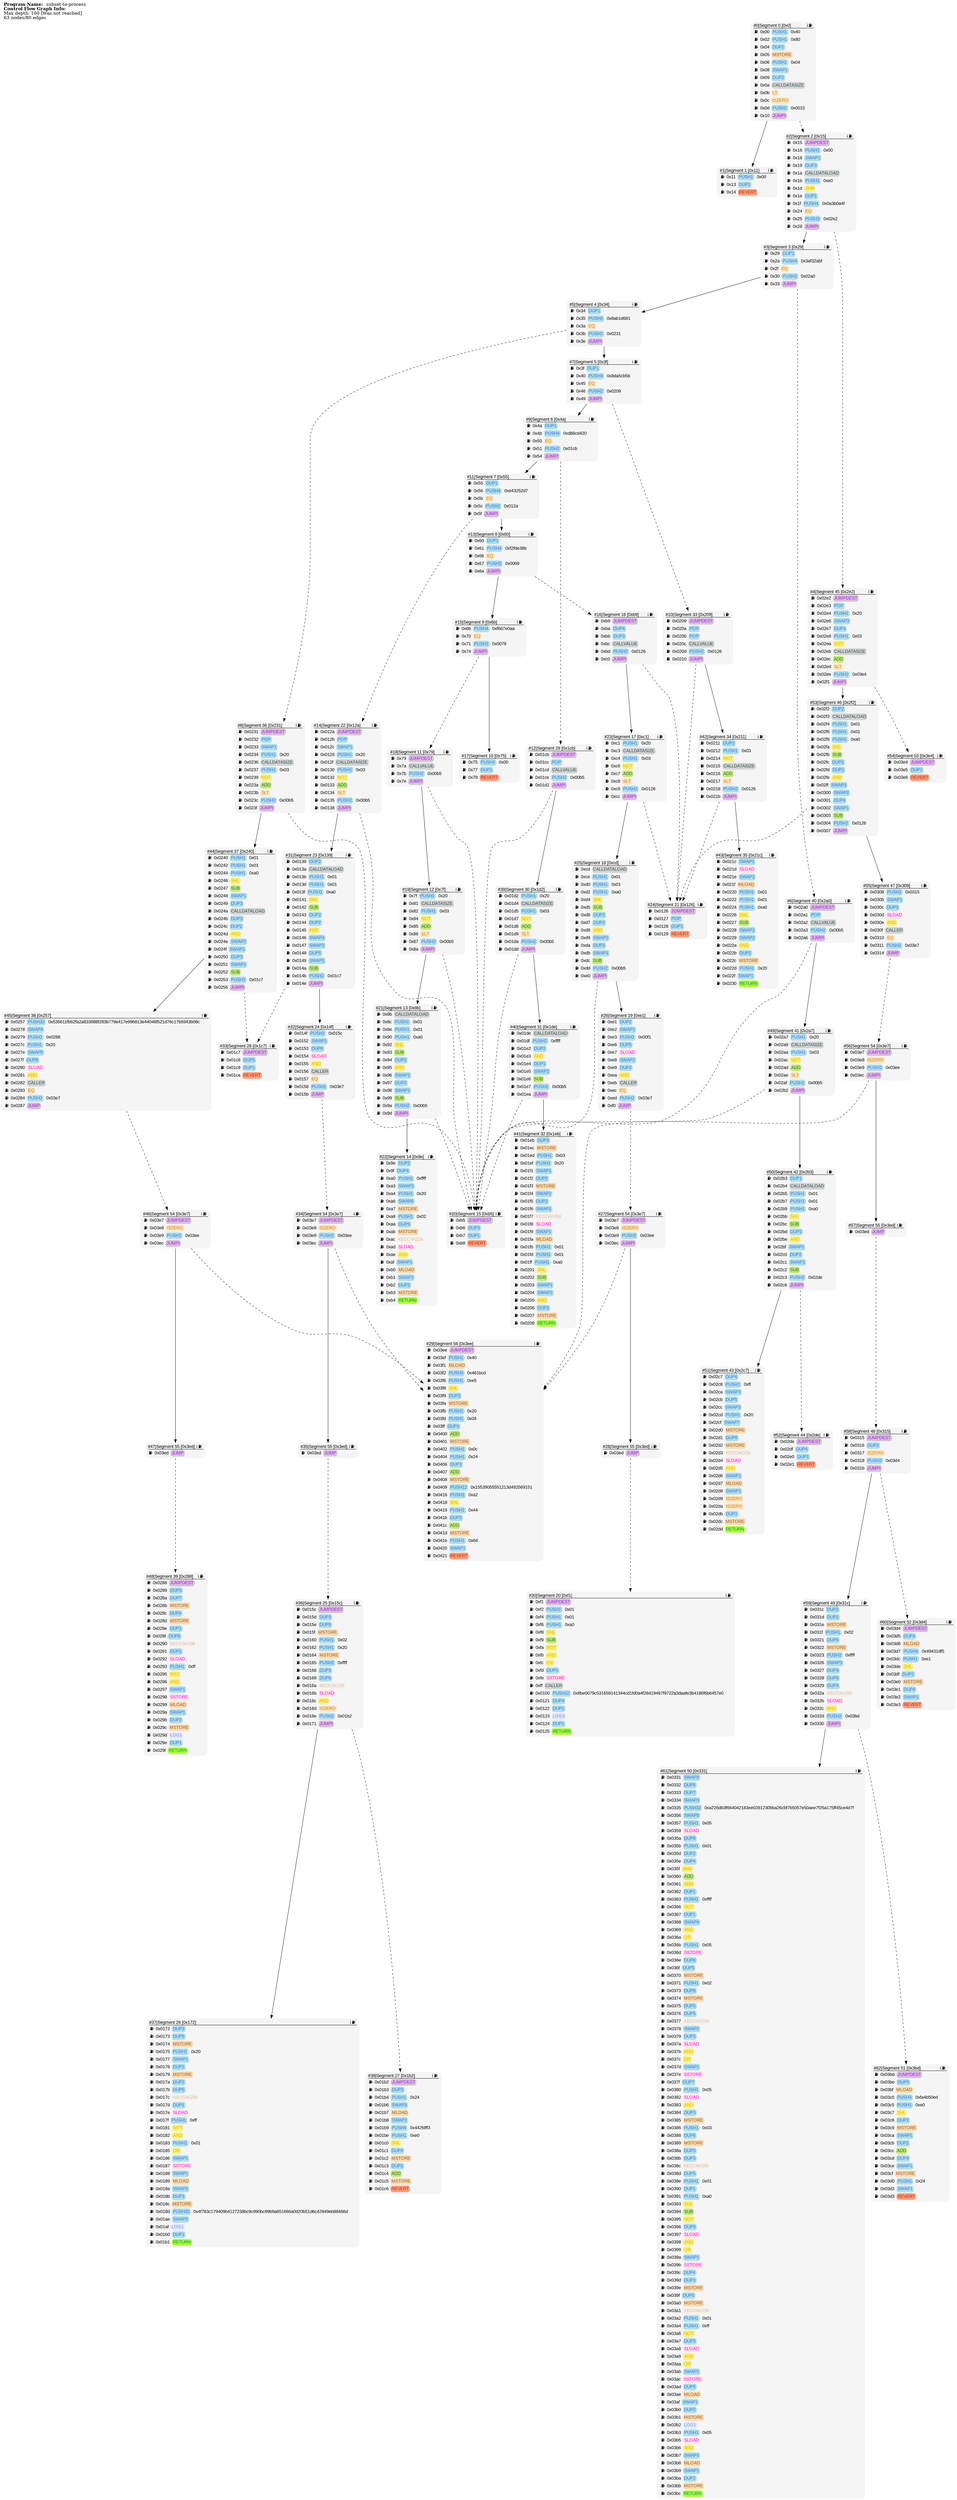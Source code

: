 /*
maxDepth is:100
MaxDepth reached:false
ErrorStates reached:0
States seen:13
WPre success:0
# of reachable invalid segments is: 0
Size of non minimised CFG: 68 nodes, 80 edges
Size of minimised CFG: 63 nodes, 80 edges
Minimised CFG
*/
// Number of states: 63
// Number of transitions : 80
digraph G {
graph[labelloc="t", labeljust="l", label=<<B>Program Name: </B> subset-to-process<BR ALIGN="left"/><B>Control Flow Graph Info: </B><BR ALIGN="left"/>Max depth: 100 [Was not reached]<BR ALIGN="left"/>63 nodes/80 edges<BR ALIGN="left"/>>]
node [shape=none, fontname=arial, style="rounded, filled", fillcolor= "whitesmoke"]
edge [fontname=arial]
ranking=TB
s_0 [label=<<TABLE ALIGN="left" BORDER="0" CELLBORDER="0" CELLPADDING="0" CELLSPACING="1" COLOR="black" ><TR><TD ALIGN="left" fixedsize="false" BORDER="0" SIDES="" CELLPADDING="0" CELLSPACING="0" href="" >#0|Segment 0 [0x0]</TD>
<TD ALIGN="left" fixedsize="false" BORDER="0" SIDES="" CELLPADDING="0" CELLSPACING="0" href="" tooltip="Stack Size &#916;: +2&#10;Abstract stack at this node: []&#10;Stack Size on Entry at this node &#8805; 0&#10;Stack Size on Entry for this segment &#8805; 0&#10;Exit Jump target: Constant 0x15" ><FONT> &#8505;&#65039;</FONT></TD>
<TD ALIGN="left" fixedsize="false" BORDER="0" SIDES="" CELLPADDING="0" CELLSPACING="0" href="" tooltip="lots of gas!" >&#9981; </TD>
</TR>
<HR/><TR><TD width="1" fixedsize="true" align="left">
<TABLE  border="0" cellpadding="0" cellborder="0" CELLSPACING="1"><TR><TD width="7" fixedsize="false" align="left" cellpadding="1" tooltip="Gas: 3 " target="_blank" href="https://github.com/Consensys/evm-dafny/blob/60bce44ee75978a4c97b9eab8e03424c9c233bbd/src/dafny/evm.dfy#L103">&#9981; </TD><TD width="1" fixedsize="false" align="left" cellpadding="1" PORT="entry">0x00 </TD>
<TD width="1" fixedsize="true" style="Rounded" BORDER="0" BGCOLOR="powderblue" align="left" cellpadding="3"  href="https://github.com/Consensys/evm-dafny/blob/60bce44ee75978a4c97b9eab8e03424c9c233bbd/src/dafny/bytecode.dfy#L1479" target="_blank"  tooltip="Push 1 byte" ><FONT color="royalblue">PUSH1</FONT></TD><TD width="1" fixedsize="true" align="left">  0x40</TD></TR></TABLE></TD></TR>
<TR><TD width="1" fixedsize="true" align="left">
<TABLE  border="0" cellpadding="0" cellborder="0" CELLSPACING="1"><TR><TD width="7" fixedsize="false" align="left" cellpadding="1" tooltip="Gas: 3 " target="_blank" href="https://github.com/Consensys/evm-dafny/blob/60bce44ee75978a4c97b9eab8e03424c9c233bbd/src/dafny/evm.dfy#L103">&#9981; </TD><TD width="1" fixedsize="false" align="left" cellpadding="1" >0x02 </TD>
<TD width="1" fixedsize="true" style="Rounded" BORDER="0" BGCOLOR="powderblue" align="left" cellpadding="3"  href="https://github.com/Consensys/evm-dafny/blob/60bce44ee75978a4c97b9eab8e03424c9c233bbd/src/dafny/bytecode.dfy#L1479" target="_blank"  tooltip="Push 1 byte" ><FONT color="royalblue">PUSH1</FONT></TD><TD width="1" fixedsize="true" align="left">  0x80</TD></TR></TABLE></TD></TR>
<TR><TD width="1" fixedsize="true" align="left">
<TABLE  border="0" cellpadding="0" cellborder="0" CELLSPACING="1"><TR><TD width="7" fixedsize="false" align="left" cellpadding="1" tooltip="Gas: 3 " target="_blank" href="https://github.com/Consensys/evm-dafny/blob/60bce44ee75978a4c97b9eab8e03424c9c233bbd/src/dafny/evm.dfy#L103">&#9981; </TD><TD width="1" fixedsize="false" align="left" cellpadding="1" >0x04 </TD>
<TD width="1" fixedsize="true" style="Rounded" BORDER="0" BGCOLOR="powderblue" align="left" cellpadding="3"  href="https://github.com/Consensys/evm-dafny/blob/60bce44ee75978a4c97b9eab8e03424c9c233bbd/src/dafny/bytecode.dfy#L1568" target="_blank"  tooltip="Duplicate 2nd element on top of the stack" ><FONT color="royalblue">DUP2</FONT></TD></TR></TABLE></TD></TR>
<TR><TD width="1" fixedsize="true" align="left">
<TABLE  border="0" cellpadding="0" cellborder="0" CELLSPACING="1"><TR><TD width="7" fixedsize="false" align="left" cellpadding="1" tooltip="Gas: Depends on memory expansion " target="_blank" href="https://github.com/Consensys/evm-dafny/blob/60bce44ee75978a4c97b9eab8e03424c9c233bbd/src/dafny/evm.dfy#L103">&#9981; </TD><TD width="1" fixedsize="false" align="left" cellpadding="1" >0x05 </TD>
<TD width="1" fixedsize="true" style="Rounded" BORDER="0" BGCOLOR="wheat" align="left" cellpadding="3"  href="https://github.com/Consensys/evm-dafny/blob/60bce44ee75978a4c97b9eab8e03424c9c233bbd/src/dafny/bytecode.dfy#L1165" target="_blank"  tooltip="Store a word to memory" ><FONT color="sienna">MSTORE</FONT></TD></TR></TABLE></TD></TR>
<TR><TD width="1" fixedsize="true" align="left">
<TABLE  border="0" cellpadding="0" cellborder="0" CELLSPACING="1"><TR><TD width="7" fixedsize="false" align="left" cellpadding="1" tooltip="Gas: 3 " target="_blank" href="https://github.com/Consensys/evm-dafny/blob/60bce44ee75978a4c97b9eab8e03424c9c233bbd/src/dafny/evm.dfy#L103">&#9981; </TD><TD width="1" fixedsize="false" align="left" cellpadding="1" >0x06 </TD>
<TD width="1" fixedsize="true" style="Rounded" BORDER="0" BGCOLOR="powderblue" align="left" cellpadding="3"  href="https://github.com/Consensys/evm-dafny/blob/60bce44ee75978a4c97b9eab8e03424c9c233bbd/src/dafny/bytecode.dfy#L1479" target="_blank"  tooltip="Push 1 byte" ><FONT color="royalblue">PUSH1</FONT></TD><TD width="1" fixedsize="true" align="left">  0x04</TD></TR></TABLE></TD></TR>
<TR><TD width="1" fixedsize="true" align="left">
<TABLE  border="0" cellpadding="0" cellborder="0" CELLSPACING="1"><TR><TD width="7" fixedsize="false" align="left" cellpadding="1" tooltip="Gas: 3 " target="_blank" href="https://github.com/Consensys/evm-dafny/blob/60bce44ee75978a4c97b9eab8e03424c9c233bbd/src/dafny/evm.dfy#L103">&#9981; </TD><TD width="1" fixedsize="false" align="left" cellpadding="1" >0x08 </TD>
<TD width="1" fixedsize="true" style="Rounded" BORDER="0" BGCOLOR="powderblue" align="left" cellpadding="3"  href="https://github.com/Consensys/evm-dafny/blob/60bce44ee75978a4c97b9eab8e03424c9c233bbd/src/dafny/bytecode.dfy#L1577" target="_blank"  tooltip="Swap top and 2nd element of the stack" ><FONT color="royalblue">SWAP1</FONT></TD></TR></TABLE></TD></TR>
<TR><TD width="1" fixedsize="true" align="left">
<TABLE  border="0" cellpadding="0" cellborder="0" CELLSPACING="1"><TR><TD width="7" fixedsize="false" align="left" cellpadding="1" tooltip="Gas: 3 " target="_blank" href="https://github.com/Consensys/evm-dafny/blob/60bce44ee75978a4c97b9eab8e03424c9c233bbd/src/dafny/evm.dfy#L103">&#9981; </TD><TD width="1" fixedsize="false" align="left" cellpadding="1" >0x09 </TD>
<TD width="1" fixedsize="true" style="Rounded" BORDER="0" BGCOLOR="powderblue" align="left" cellpadding="3"  href="https://github.com/Consensys/evm-dafny/blob/60bce44ee75978a4c97b9eab8e03424c9c233bbd/src/dafny/bytecode.dfy#L1568" target="_blank"  tooltip="Duplicate 2nd element on top of the stack" ><FONT color="royalblue">DUP2</FONT></TD></TR></TABLE></TD></TR>
<TR><TD width="1" fixedsize="true" align="left">
<TABLE  border="0" cellpadding="0" cellborder="0" CELLSPACING="1"><TR><TD width="7" fixedsize="false" align="left" cellpadding="1" tooltip="Gas: 2 " target="_blank" href="https://github.com/Consensys/evm-dafny/blob/60bce44ee75978a4c97b9eab8e03424c9c233bbd/src/dafny/evm.dfy#L103">&#9981; </TD><TD width="1" fixedsize="false" align="left" cellpadding="1" >0x0a </TD>
<TD width="1" fixedsize="true" style="Rounded" BORDER="0" BGCOLOR="lightgrey" align="left" cellpadding="3"  href="https://github.com/Consensys/evm-dafny/blob/60bce44ee75978a4c97b9eab8e03424c9c233bbd/src/dafny/bytecode.dfy#L742" target="_blank"  tooltip="Size of the input data" ><FONT color="darkslategrey">CALLDATASIZE</FONT></TD></TR></TABLE></TD></TR>
<TR><TD width="1" fixedsize="true" align="left">
<TABLE  border="0" cellpadding="0" cellborder="0" CELLSPACING="1"><TR><TD width="7" fixedsize="false" align="left" cellpadding="1" tooltip="Gas: 3 " target="_blank" href="https://github.com/Consensys/evm-dafny/blob/60bce44ee75978a4c97b9eab8e03424c9c233bbd/src/dafny/evm.dfy#L103">&#9981; </TD><TD width="1" fixedsize="false" align="left" cellpadding="1" >0x0b </TD>
<TD width="1" fixedsize="true" style="Rounded" BORDER="0" BGCOLOR="bisque" align="left" cellpadding="3"  href="https://github.com/Consensys/evm-dafny/blob/60bce44ee75978a4c97b9eab8e03424c9c233bbd/src/dafny/bytecode.dfy#L314" target="_blank"  tooltip="Unsigned Less than" ><FONT color="darkgoldenrod">LT</FONT></TD></TR></TABLE></TD></TR>
<TR><TD width="1" fixedsize="true" align="left">
<TABLE  border="0" cellpadding="0" cellborder="0" CELLSPACING="1"><TR><TD width="7" fixedsize="false" align="left" cellpadding="1" tooltip="Gas: 3 " target="_blank" href="https://github.com/Consensys/evm-dafny/blob/60bce44ee75978a4c97b9eab8e03424c9c233bbd/src/dafny/evm.dfy#L103">&#9981; </TD><TD width="1" fixedsize="false" align="left" cellpadding="1" >0x0c </TD>
<TD width="1" fixedsize="true" style="Rounded" BORDER="0" BGCOLOR="bisque" align="left" cellpadding="3"  href="https://github.com/Consensys/evm-dafny/blob/60bce44ee75978a4c97b9eab8e03424c9c233bbd/src/dafny/bytecode.dfy#L424" target="_blank"  tooltip="Is equal to zero" ><FONT color="darkgoldenrod">ISZERO</FONT></TD></TR></TABLE></TD></TR>
<TR><TD width="1" fixedsize="true" align="left">
<TABLE  border="0" cellpadding="0" cellborder="0" CELLSPACING="1"><TR><TD width="7" fixedsize="false" align="left" cellpadding="1" tooltip="Gas: 3 " target="_blank" href="https://github.com/Consensys/evm-dafny/blob/60bce44ee75978a4c97b9eab8e03424c9c233bbd/src/dafny/evm.dfy#L103">&#9981; </TD><TD width="1" fixedsize="false" align="left" cellpadding="1" >0x0d </TD>
<TD width="1" fixedsize="true" style="Rounded" BORDER="0" BGCOLOR="powderblue" align="left" cellpadding="3"  href="https://github.com/Consensys/evm-dafny/blob/60bce44ee75978a4c97b9eab8e03424c9c233bbd/src/dafny/bytecode.dfy#L1486" target="_blank"  tooltip="Push 2 bytes" ><FONT color="royalblue">PUSH2</FONT></TD><TD width="1" fixedsize="true" align="left">  0x0015</TD></TR></TABLE></TD></TR>
<TR><TD width="1" fixedsize="true" align="left">
<TABLE  border="0" cellpadding="0" cellborder="0" CELLSPACING="1"><TR><TD width="7" fixedsize="false" align="left" cellpadding="1" tooltip="Gas: 10 " target="_blank" href="https://github.com/Consensys/evm-dafny/blob/60bce44ee75978a4c97b9eab8e03424c9c233bbd/src/dafny/evm.dfy#L103">&#9981; </TD><TD width="1" fixedsize="false" align="left" cellpadding="1" >0x10 </TD>
<TD width="1" fixedsize="true" style="Rounded" BORDER="0" BGCOLOR="thistle" align="left" cellpadding="3" PORT="exit" href="https://github.com/Consensys/evm-dafny/blob/60bce44ee75978a4c97b9eab8e03424c9c233bbd/src/dafny/bytecode.dfy#L1277" target="_blank"  tooltip="Conditional Jump" ><FONT color="purple">JUMPI</FONT></TD></TR></TABLE></TD></TR>
</TABLE>
>]
s_1 [label=<<TABLE ALIGN="left" BORDER="0" CELLBORDER="0" CELLPADDING="0" CELLSPACING="1" COLOR="black" ><TR><TD ALIGN="left" fixedsize="false" BORDER="0" SIDES="" CELLPADDING="0" CELLSPACING="0" href="" >#1|Segment 1 [0x11]</TD>
<TD ALIGN="left" fixedsize="false" BORDER="0" SIDES="" CELLPADDING="0" CELLSPACING="0" href="" tooltip="Stack Size &#916;: 0&#10;Abstract stack at this node: [?,?]&#10;Stack Size on Entry at this node &#8805; 2&#10;Stack Size on Entry for this segment &#8805; 0" ><FONT> &#8505;&#65039;</FONT></TD>
<TD ALIGN="left" fixedsize="false" BORDER="0" SIDES="" CELLPADDING="0" CELLSPACING="0" href="" tooltip="lots of gas!" >&#9981; </TD>
</TR>
<HR/><TR><TD width="1" fixedsize="true" align="left">
<TABLE  border="0" cellpadding="0" cellborder="0" CELLSPACING="1"><TR><TD width="7" fixedsize="false" align="left" cellpadding="1" tooltip="Gas: 3 " target="_blank" href="https://github.com/Consensys/evm-dafny/blob/60bce44ee75978a4c97b9eab8e03424c9c233bbd/src/dafny/evm.dfy#L103">&#9981; </TD><TD width="1" fixedsize="false" align="left" cellpadding="1" PORT="entry">0x11 </TD>
<TD width="1" fixedsize="true" style="Rounded" BORDER="0" BGCOLOR="powderblue" align="left" cellpadding="3"  href="https://github.com/Consensys/evm-dafny/blob/60bce44ee75978a4c97b9eab8e03424c9c233bbd/src/dafny/bytecode.dfy#L1479" target="_blank"  tooltip="Push 1 byte" ><FONT color="royalblue">PUSH1</FONT></TD><TD width="1" fixedsize="true" align="left">  0x00</TD></TR></TABLE></TD></TR>
<TR><TD width="1" fixedsize="true" align="left">
<TABLE  border="0" cellpadding="0" cellborder="0" CELLSPACING="1"><TR><TD width="7" fixedsize="false" align="left" cellpadding="1" tooltip="Gas: 3 " target="_blank" href="https://github.com/Consensys/evm-dafny/blob/60bce44ee75978a4c97b9eab8e03424c9c233bbd/src/dafny/evm.dfy#L103">&#9981; </TD><TD width="1" fixedsize="false" align="left" cellpadding="1" >0x13 </TD>
<TD width="1" fixedsize="true" style="Rounded" BORDER="0" BGCOLOR="powderblue" align="left" cellpadding="3"  href="https://github.com/Consensys/evm-dafny/blob/60bce44ee75978a4c97b9eab8e03424c9c233bbd/src/dafny/bytecode.dfy#L1568" target="_blank"  tooltip="Duplicate 1st element on top of the stack" ><FONT color="royalblue">DUP1</FONT></TD></TR></TABLE></TD></TR>
<TR><TD width="1" fixedsize="true" align="left">
<TABLE  border="0" cellpadding="0" cellborder="0" CELLSPACING="1"><TR><TD width="7" fixedsize="false" align="left" cellpadding="1" tooltip="Gas: Depends on memory expansion " target="_blank" href="https://github.com/Consensys/evm-dafny/blob/60bce44ee75978a4c97b9eab8e03424c9c233bbd/src/dafny/evm.dfy#L103">&#9981; </TD><TD width="1" fixedsize="false" align="left" cellpadding="1" >0x14 </TD>
<TD width="1" fixedsize="true" style="Rounded" BORDER="0" BGCOLOR="lightsalmon" align="left" cellpadding="3"  href="https://github.com/Consensys/evm-dafny/blob/60bce44ee75978a4c97b9eab8e03424c9c233bbd/src/dafny/bytecode.dfy#L1874" target="_blank"  tooltip="Revert execution and return data" ><FONT color="brown">REVERT</FONT></TD></TR></TABLE></TD></TR>
</TABLE>
>]
s_2 [label=<<TABLE ALIGN="left" BORDER="0" CELLBORDER="0" CELLPADDING="0" CELLSPACING="1" COLOR="black" ><TR><TD ALIGN="left" fixedsize="false" BORDER="0" SIDES="" CELLPADDING="0" CELLSPACING="0" href="" >#2|Segment 2 [0x15]</TD>
<TD ALIGN="left" fixedsize="false" BORDER="0" SIDES="" CELLPADDING="0" CELLSPACING="0" href="" tooltip="Stack Size &#916;: +2&#10;Abstract stack at this node: [?,?]&#10;Stack Size on Entry at this node &#8805; 2&#10;Stack Size on Entry for this segment &#8805; 2&#10;Exit Jump target: Constant 0x2e2" ><FONT> &#8505;&#65039;</FONT></TD>
<TD ALIGN="left" fixedsize="false" BORDER="0" SIDES="" CELLPADDING="0" CELLSPACING="0" href="" tooltip="lots of gas!" >&#9981; </TD>
</TR>
<HR/><TR><TD width="1" fixedsize="true" align="left">
<TABLE  border="0" cellpadding="0" cellborder="0" CELLSPACING="1"><TR><TD width="7" fixedsize="false" align="left" cellpadding="1" tooltip="Gas: 1 " target="_blank" href="https://github.com/Consensys/evm-dafny/blob/60bce44ee75978a4c97b9eab8e03424c9c233bbd/src/dafny/evm.dfy#L103">&#9981; </TD><TD width="1" fixedsize="false" align="left" cellpadding="1" PORT="entry">0x15 </TD>
<TD width="1" fixedsize="true" style="Rounded" BORDER="0" BGCOLOR="thistle" align="left" cellpadding="3"  href="https://github.com/Consensys/evm-dafny/blob/60bce44ee75978a4c97b9eab8e03424c9c233bbd/src/dafny/bytecode.dfy#L1334" target="_blank"  tooltip="A valid destination for a jump" ><FONT color="purple">JUMPDEST</FONT></TD></TR></TABLE></TD></TR>
<TR><TD width="1" fixedsize="true" align="left">
<TABLE  border="0" cellpadding="0" cellborder="0" CELLSPACING="1"><TR><TD width="7" fixedsize="false" align="left" cellpadding="1" tooltip="Gas: 3 " target="_blank" href="https://github.com/Consensys/evm-dafny/blob/60bce44ee75978a4c97b9eab8e03424c9c233bbd/src/dafny/evm.dfy#L103">&#9981; </TD><TD width="1" fixedsize="false" align="left" cellpadding="1" >0x16 </TD>
<TD width="1" fixedsize="true" style="Rounded" BORDER="0" BGCOLOR="powderblue" align="left" cellpadding="3"  href="https://github.com/Consensys/evm-dafny/blob/60bce44ee75978a4c97b9eab8e03424c9c233bbd/src/dafny/bytecode.dfy#L1479" target="_blank"  tooltip="Push 1 byte" ><FONT color="royalblue">PUSH1</FONT></TD><TD width="1" fixedsize="true" align="left">  0x00</TD></TR></TABLE></TD></TR>
<TR><TD width="1" fixedsize="true" align="left">
<TABLE  border="0" cellpadding="0" cellborder="0" CELLSPACING="1"><TR><TD width="7" fixedsize="false" align="left" cellpadding="1" tooltip="Gas: 3 " target="_blank" href="https://github.com/Consensys/evm-dafny/blob/60bce44ee75978a4c97b9eab8e03424c9c233bbd/src/dafny/evm.dfy#L103">&#9981; </TD><TD width="1" fixedsize="false" align="left" cellpadding="1" >0x18 </TD>
<TD width="1" fixedsize="true" style="Rounded" BORDER="0" BGCOLOR="powderblue" align="left" cellpadding="3"  href="https://github.com/Consensys/evm-dafny/blob/60bce44ee75978a4c97b9eab8e03424c9c233bbd/src/dafny/bytecode.dfy#L1577" target="_blank"  tooltip="Swap top and 3rd element of the stack" ><FONT color="royalblue">SWAP2</FONT></TD></TR></TABLE></TD></TR>
<TR><TD width="1" fixedsize="true" align="left">
<TABLE  border="0" cellpadding="0" cellborder="0" CELLSPACING="1"><TR><TD width="7" fixedsize="false" align="left" cellpadding="1" tooltip="Gas: 3 " target="_blank" href="https://github.com/Consensys/evm-dafny/blob/60bce44ee75978a4c97b9eab8e03424c9c233bbd/src/dafny/evm.dfy#L103">&#9981; </TD><TD width="1" fixedsize="false" align="left" cellpadding="1" >0x19 </TD>
<TD width="1" fixedsize="true" style="Rounded" BORDER="0" BGCOLOR="powderblue" align="left" cellpadding="3"  href="https://github.com/Consensys/evm-dafny/blob/60bce44ee75978a4c97b9eab8e03424c9c233bbd/src/dafny/bytecode.dfy#L1568" target="_blank"  tooltip="Duplicate 3rd element on top of the stack" ><FONT color="royalblue">DUP3</FONT></TD></TR></TABLE></TD></TR>
<TR><TD width="1" fixedsize="true" align="left">
<TABLE  border="0" cellpadding="0" cellborder="0" CELLSPACING="1"><TR><TD width="7" fixedsize="false" align="left" cellpadding="1" tooltip="Gas: 3 " target="_blank" href="https://github.com/Consensys/evm-dafny/blob/60bce44ee75978a4c97b9eab8e03424c9c233bbd/src/dafny/evm.dfy#L103">&#9981; </TD><TD width="1" fixedsize="false" align="left" cellpadding="1" >0x1a </TD>
<TD width="1" fixedsize="true" style="Rounded" BORDER="0" BGCOLOR="lightgrey" align="left" cellpadding="3"  href="https://github.com/Consensys/evm-dafny/blob/60bce44ee75978a4c97b9eab8e03424c9c233bbd/src/dafny/bytecode.dfy#L723" target="_blank"  tooltip="Input data for this call" ><FONT color="darkslategrey">CALLDATALOAD</FONT></TD></TR></TABLE></TD></TR>
<TR><TD width="1" fixedsize="true" align="left">
<TABLE  border="0" cellpadding="0" cellborder="0" CELLSPACING="1"><TR><TD width="7" fixedsize="false" align="left" cellpadding="1" tooltip="Gas: 3 " target="_blank" href="https://github.com/Consensys/evm-dafny/blob/60bce44ee75978a4c97b9eab8e03424c9c233bbd/src/dafny/evm.dfy#L103">&#9981; </TD><TD width="1" fixedsize="false" align="left" cellpadding="1" >0x1b </TD>
<TD width="1" fixedsize="true" style="Rounded" BORDER="0" BGCOLOR="powderblue" align="left" cellpadding="3"  href="https://github.com/Consensys/evm-dafny/blob/60bce44ee75978a4c97b9eab8e03424c9c233bbd/src/dafny/bytecode.dfy#L1479" target="_blank"  tooltip="Push 1 byte" ><FONT color="royalblue">PUSH1</FONT></TD><TD width="1" fixedsize="true" align="left">  0xe0</TD></TR></TABLE></TD></TR>
<TR><TD width="1" fixedsize="true" align="left">
<TABLE  border="0" cellpadding="0" cellborder="0" CELLSPACING="1"><TR><TD width="7" fixedsize="false" align="left" cellpadding="1" tooltip="Gas: 3 " target="_blank" href="https://github.com/Consensys/evm-dafny/blob/60bce44ee75978a4c97b9eab8e03424c9c233bbd/src/dafny/evm.dfy#L103">&#9981; </TD><TD width="1" fixedsize="false" align="left" cellpadding="1" >0x1d </TD>
<TD width="1" fixedsize="true" style="Rounded" BORDER="0" BGCOLOR="#f3f383" align="left" cellpadding="3"  href="https://github.com/Consensys/evm-dafny/blob/60bce44ee75978a4c97b9eab8e03424c9c233bbd/src/dafny/bytecode.dfy#L560" target="_blank"  tooltip="Right shift" ><FONT color="orange">SHR</FONT></TD></TR></TABLE></TD></TR>
<TR><TD width="1" fixedsize="true" align="left">
<TABLE  border="0" cellpadding="0" cellborder="0" CELLSPACING="1"><TR><TD width="7" fixedsize="false" align="left" cellpadding="1" tooltip="Gas: 3 " target="_blank" href="https://github.com/Consensys/evm-dafny/blob/60bce44ee75978a4c97b9eab8e03424c9c233bbd/src/dafny/evm.dfy#L103">&#9981; </TD><TD width="1" fixedsize="false" align="left" cellpadding="1" >0x1e </TD>
<TD width="1" fixedsize="true" style="Rounded" BORDER="0" BGCOLOR="powderblue" align="left" cellpadding="3"  href="https://github.com/Consensys/evm-dafny/blob/60bce44ee75978a4c97b9eab8e03424c9c233bbd/src/dafny/bytecode.dfy#L1568" target="_blank"  tooltip="Duplicate 1st element on top of the stack" ><FONT color="royalblue">DUP1</FONT></TD></TR></TABLE></TD></TR>
<TR><TD width="1" fixedsize="true" align="left">
<TABLE  border="0" cellpadding="0" cellborder="0" CELLSPACING="1"><TR><TD width="7" fixedsize="false" align="left" cellpadding="1" tooltip="Gas: 3 " target="_blank" href="https://github.com/Consensys/evm-dafny/blob/60bce44ee75978a4c97b9eab8e03424c9c233bbd/src/dafny/evm.dfy#L103">&#9981; </TD><TD width="1" fixedsize="false" align="left" cellpadding="1" >0x1f </TD>
<TD width="1" fixedsize="true" style="Rounded" BORDER="0" BGCOLOR="powderblue" align="left" cellpadding="3"  href="https://github.com/Consensys/evm-dafny/blob/60bce44ee75978a4c97b9eab8e03424c9c233bbd/src/dafny/bytecode.dfy#L1500" target="_blank"  tooltip="Push 4 bytes" ><FONT color="royalblue">PUSH4</FONT></TD><TD width="1" fixedsize="true" align="left">  0x0a3b0a4f</TD></TR></TABLE></TD></TR>
<TR><TD width="1" fixedsize="true" align="left">
<TABLE  border="0" cellpadding="0" cellborder="0" CELLSPACING="1"><TR><TD width="7" fixedsize="false" align="left" cellpadding="1" tooltip="Gas: 3 " target="_blank" href="https://github.com/Consensys/evm-dafny/blob/60bce44ee75978a4c97b9eab8e03424c9c233bbd/src/dafny/evm.dfy#L103">&#9981; </TD><TD width="1" fixedsize="false" align="left" cellpadding="1" >0x24 </TD>
<TD width="1" fixedsize="true" style="Rounded" BORDER="0" BGCOLOR="bisque" align="left" cellpadding="3"  href="https://github.com/Consensys/evm-dafny/blob/60bce44ee75978a4c97b9eab8e03424c9c233bbd/src/dafny/bytecode.dfy#L402" target="_blank"  tooltip="equal" ><FONT color="darkgoldenrod">EQ</FONT></TD></TR></TABLE></TD></TR>
<TR><TD width="1" fixedsize="true" align="left">
<TABLE  border="0" cellpadding="0" cellborder="0" CELLSPACING="1"><TR><TD width="7" fixedsize="false" align="left" cellpadding="1" tooltip="Gas: 3 " target="_blank" href="https://github.com/Consensys/evm-dafny/blob/60bce44ee75978a4c97b9eab8e03424c9c233bbd/src/dafny/evm.dfy#L103">&#9981; </TD><TD width="1" fixedsize="false" align="left" cellpadding="1" >0x25 </TD>
<TD width="1" fixedsize="true" style="Rounded" BORDER="0" BGCOLOR="powderblue" align="left" cellpadding="3"  href="https://github.com/Consensys/evm-dafny/blob/60bce44ee75978a4c97b9eab8e03424c9c233bbd/src/dafny/bytecode.dfy#L1486" target="_blank"  tooltip="Push 2 bytes" ><FONT color="royalblue">PUSH2</FONT></TD><TD width="1" fixedsize="true" align="left">  0x02e2</TD></TR></TABLE></TD></TR>
<TR><TD width="1" fixedsize="true" align="left">
<TABLE  border="0" cellpadding="0" cellborder="0" CELLSPACING="1"><TR><TD width="7" fixedsize="false" align="left" cellpadding="1" tooltip="Gas: 10 " target="_blank" href="https://github.com/Consensys/evm-dafny/blob/60bce44ee75978a4c97b9eab8e03424c9c233bbd/src/dafny/evm.dfy#L103">&#9981; </TD><TD width="1" fixedsize="false" align="left" cellpadding="1" >0x28 </TD>
<TD width="1" fixedsize="true" style="Rounded" BORDER="0" BGCOLOR="thistle" align="left" cellpadding="3" PORT="exit" href="https://github.com/Consensys/evm-dafny/blob/60bce44ee75978a4c97b9eab8e03424c9c233bbd/src/dafny/bytecode.dfy#L1277" target="_blank"  tooltip="Conditional Jump" ><FONT color="purple">JUMPI</FONT></TD></TR></TABLE></TD></TR>
</TABLE>
>]
s_3 [label=<<TABLE ALIGN="left" BORDER="0" CELLBORDER="0" CELLPADDING="0" CELLSPACING="1" COLOR="black" ><TR><TD ALIGN="left" fixedsize="false" BORDER="0" SIDES="" CELLPADDING="0" CELLSPACING="0" href="" >#3|Segment 3 [0x29]</TD>
<TD ALIGN="left" fixedsize="false" BORDER="0" SIDES="" CELLPADDING="0" CELLSPACING="0" href="" tooltip="Stack Size &#916;: 0&#10;Abstract stack at this node: [?,?,?,?]&#10;Stack Size on Entry at this node &#8805; 4&#10;Stack Size on Entry for this segment &#8805; 1&#10;Exit Jump target: Constant 0x2a0" ><FONT> &#8505;&#65039;</FONT></TD>
<TD ALIGN="left" fixedsize="false" BORDER="0" SIDES="" CELLPADDING="0" CELLSPACING="0" href="" tooltip="lots of gas!" >&#9981; </TD>
</TR>
<HR/><TR><TD width="1" fixedsize="true" align="left">
<TABLE  border="0" cellpadding="0" cellborder="0" CELLSPACING="1"><TR><TD width="7" fixedsize="false" align="left" cellpadding="1" tooltip="Gas: 3 " target="_blank" href="https://github.com/Consensys/evm-dafny/blob/60bce44ee75978a4c97b9eab8e03424c9c233bbd/src/dafny/evm.dfy#L103">&#9981; </TD><TD width="1" fixedsize="false" align="left" cellpadding="1" PORT="entry">0x29 </TD>
<TD width="1" fixedsize="true" style="Rounded" BORDER="0" BGCOLOR="powderblue" align="left" cellpadding="3"  href="https://github.com/Consensys/evm-dafny/blob/60bce44ee75978a4c97b9eab8e03424c9c233bbd/src/dafny/bytecode.dfy#L1568" target="_blank"  tooltip="Duplicate 1st element on top of the stack" ><FONT color="royalblue">DUP1</FONT></TD></TR></TABLE></TD></TR>
<TR><TD width="1" fixedsize="true" align="left">
<TABLE  border="0" cellpadding="0" cellborder="0" CELLSPACING="1"><TR><TD width="7" fixedsize="false" align="left" cellpadding="1" tooltip="Gas: 3 " target="_blank" href="https://github.com/Consensys/evm-dafny/blob/60bce44ee75978a4c97b9eab8e03424c9c233bbd/src/dafny/evm.dfy#L103">&#9981; </TD><TD width="1" fixedsize="false" align="left" cellpadding="1" >0x2a </TD>
<TD width="1" fixedsize="true" style="Rounded" BORDER="0" BGCOLOR="powderblue" align="left" cellpadding="3"  href="https://github.com/Consensys/evm-dafny/blob/60bce44ee75978a4c97b9eab8e03424c9c233bbd/src/dafny/bytecode.dfy#L1500" target="_blank"  tooltip="Push 4 bytes" ><FONT color="royalblue">PUSH4</FONT></TD><TD width="1" fixedsize="true" align="left">  0x3af32abf</TD></TR></TABLE></TD></TR>
<TR><TD width="1" fixedsize="true" align="left">
<TABLE  border="0" cellpadding="0" cellborder="0" CELLSPACING="1"><TR><TD width="7" fixedsize="false" align="left" cellpadding="1" tooltip="Gas: 3 " target="_blank" href="https://github.com/Consensys/evm-dafny/blob/60bce44ee75978a4c97b9eab8e03424c9c233bbd/src/dafny/evm.dfy#L103">&#9981; </TD><TD width="1" fixedsize="false" align="left" cellpadding="1" >0x2f </TD>
<TD width="1" fixedsize="true" style="Rounded" BORDER="0" BGCOLOR="bisque" align="left" cellpadding="3"  href="https://github.com/Consensys/evm-dafny/blob/60bce44ee75978a4c97b9eab8e03424c9c233bbd/src/dafny/bytecode.dfy#L402" target="_blank"  tooltip="equal" ><FONT color="darkgoldenrod">EQ</FONT></TD></TR></TABLE></TD></TR>
<TR><TD width="1" fixedsize="true" align="left">
<TABLE  border="0" cellpadding="0" cellborder="0" CELLSPACING="1"><TR><TD width="7" fixedsize="false" align="left" cellpadding="1" tooltip="Gas: 3 " target="_blank" href="https://github.com/Consensys/evm-dafny/blob/60bce44ee75978a4c97b9eab8e03424c9c233bbd/src/dafny/evm.dfy#L103">&#9981; </TD><TD width="1" fixedsize="false" align="left" cellpadding="1" >0x30 </TD>
<TD width="1" fixedsize="true" style="Rounded" BORDER="0" BGCOLOR="powderblue" align="left" cellpadding="3"  href="https://github.com/Consensys/evm-dafny/blob/60bce44ee75978a4c97b9eab8e03424c9c233bbd/src/dafny/bytecode.dfy#L1486" target="_blank"  tooltip="Push 2 bytes" ><FONT color="royalblue">PUSH2</FONT></TD><TD width="1" fixedsize="true" align="left">  0x02a0</TD></TR></TABLE></TD></TR>
<TR><TD width="1" fixedsize="true" align="left">
<TABLE  border="0" cellpadding="0" cellborder="0" CELLSPACING="1"><TR><TD width="7" fixedsize="false" align="left" cellpadding="1" tooltip="Gas: 10 " target="_blank" href="https://github.com/Consensys/evm-dafny/blob/60bce44ee75978a4c97b9eab8e03424c9c233bbd/src/dafny/evm.dfy#L103">&#9981; </TD><TD width="1" fixedsize="false" align="left" cellpadding="1" >0x33 </TD>
<TD width="1" fixedsize="true" style="Rounded" BORDER="0" BGCOLOR="thistle" align="left" cellpadding="3" PORT="exit" href="https://github.com/Consensys/evm-dafny/blob/60bce44ee75978a4c97b9eab8e03424c9c233bbd/src/dafny/bytecode.dfy#L1277" target="_blank"  tooltip="Conditional Jump" ><FONT color="purple">JUMPI</FONT></TD></TR></TABLE></TD></TR>
</TABLE>
>]
s_4 [label=<<TABLE ALIGN="left" BORDER="0" CELLBORDER="0" CELLPADDING="0" CELLSPACING="1" COLOR="black" ><TR><TD ALIGN="left" fixedsize="false" BORDER="0" SIDES="" CELLPADDING="0" CELLSPACING="0" href="" >#4|Segment 45 [0x2e2]</TD>
<TD ALIGN="left" fixedsize="false" BORDER="0" SIDES="" CELLPADDING="0" CELLSPACING="0" href="" tooltip="Stack Size &#916;: 0&#10;Abstract stack at this node: [?,?,?,?]&#10;Stack Size on Entry at this node &#8805; 4&#10;Stack Size on Entry for this segment &#8805; 4&#10;Exit Jump target: Constant 0x3e4" ><FONT> &#8505;&#65039;</FONT></TD>
<TD ALIGN="left" fixedsize="false" BORDER="0" SIDES="" CELLPADDING="0" CELLSPACING="0" href="" tooltip="lots of gas!" >&#9981; </TD>
</TR>
<HR/><TR><TD width="1" fixedsize="true" align="left">
<TABLE  border="0" cellpadding="0" cellborder="0" CELLSPACING="1"><TR><TD width="7" fixedsize="false" align="left" cellpadding="1" tooltip="Gas: 1 " target="_blank" href="https://github.com/Consensys/evm-dafny/blob/60bce44ee75978a4c97b9eab8e03424c9c233bbd/src/dafny/evm.dfy#L103">&#9981; </TD><TD width="1" fixedsize="false" align="left" cellpadding="1" PORT="entry">0x02e2 </TD>
<TD width="1" fixedsize="true" style="Rounded" BORDER="0" BGCOLOR="thistle" align="left" cellpadding="3"  href="https://github.com/Consensys/evm-dafny/blob/60bce44ee75978a4c97b9eab8e03424c9c233bbd/src/dafny/bytecode.dfy#L1334" target="_blank"  tooltip="A valid destination for a jump" ><FONT color="purple">JUMPDEST</FONT></TD></TR></TABLE></TD></TR>
<TR><TD width="1" fixedsize="true" align="left">
<TABLE  border="0" cellpadding="0" cellborder="0" CELLSPACING="1"><TR><TD width="7" fixedsize="false" align="left" cellpadding="1" tooltip="Gas: 2 " target="_blank" href="https://github.com/Consensys/evm-dafny/blob/60bce44ee75978a4c97b9eab8e03424c9c233bbd/src/dafny/evm.dfy#L103">&#9981; </TD><TD width="1" fixedsize="false" align="left" cellpadding="1" >0x02e3 </TD>
<TD width="1" fixedsize="true" style="Rounded" BORDER="0" BGCOLOR="powderblue" align="left" cellpadding="3"  href="https://github.com/Consensys/evm-dafny/blob/60bce44ee75978a4c97b9eab8e03424c9c233bbd/src/dafny/bytecode.dfy#L1097" target="_blank"  tooltip="Pop top of stack" ><FONT color="royalblue">POP</FONT></TD></TR></TABLE></TD></TR>
<TR><TD width="1" fixedsize="true" align="left">
<TABLE  border="0" cellpadding="0" cellborder="0" CELLSPACING="1"><TR><TD width="7" fixedsize="false" align="left" cellpadding="1" tooltip="Gas: 3 " target="_blank" href="https://github.com/Consensys/evm-dafny/blob/60bce44ee75978a4c97b9eab8e03424c9c233bbd/src/dafny/evm.dfy#L103">&#9981; </TD><TD width="1" fixedsize="false" align="left" cellpadding="1" >0x02e4 </TD>
<TD width="1" fixedsize="true" style="Rounded" BORDER="0" BGCOLOR="powderblue" align="left" cellpadding="3"  href="https://github.com/Consensys/evm-dafny/blob/60bce44ee75978a4c97b9eab8e03424c9c233bbd/src/dafny/bytecode.dfy#L1479" target="_blank"  tooltip="Push 1 byte" ><FONT color="royalblue">PUSH1</FONT></TD><TD width="1" fixedsize="true" align="left">  0x20</TD></TR></TABLE></TD></TR>
<TR><TD width="1" fixedsize="true" align="left">
<TABLE  border="0" cellpadding="0" cellborder="0" CELLSPACING="1"><TR><TD width="7" fixedsize="false" align="left" cellpadding="1" tooltip="Gas: 3 " target="_blank" href="https://github.com/Consensys/evm-dafny/blob/60bce44ee75978a4c97b9eab8e03424c9c233bbd/src/dafny/evm.dfy#L103">&#9981; </TD><TD width="1" fixedsize="false" align="left" cellpadding="1" >0x02e6 </TD>
<TD width="1" fixedsize="true" style="Rounded" BORDER="0" BGCOLOR="powderblue" align="left" cellpadding="3"  href="https://github.com/Consensys/evm-dafny/blob/60bce44ee75978a4c97b9eab8e03424c9c233bbd/src/dafny/bytecode.dfy#L1577" target="_blank"  tooltip="Swap top and 4-th element of the stack" ><FONT color="royalblue">SWAP3</FONT></TD></TR></TABLE></TD></TR>
<TR><TD width="1" fixedsize="true" align="left">
<TABLE  border="0" cellpadding="0" cellborder="0" CELLSPACING="1"><TR><TD width="7" fixedsize="false" align="left" cellpadding="1" tooltip="Gas: 3 " target="_blank" href="https://github.com/Consensys/evm-dafny/blob/60bce44ee75978a4c97b9eab8e03424c9c233bbd/src/dafny/evm.dfy#L103">&#9981; </TD><TD width="1" fixedsize="false" align="left" cellpadding="1" >0x02e7 </TD>
<TD width="1" fixedsize="true" style="Rounded" BORDER="0" BGCOLOR="powderblue" align="left" cellpadding="3"  href="https://github.com/Consensys/evm-dafny/blob/60bce44ee75978a4c97b9eab8e03424c9c233bbd/src/dafny/bytecode.dfy#L1568" target="_blank"  tooltip="Duplicate 4-th element on top of the stack" ><FONT color="royalblue">DUP4</FONT></TD></TR></TABLE></TD></TR>
<TR><TD width="1" fixedsize="true" align="left">
<TABLE  border="0" cellpadding="0" cellborder="0" CELLSPACING="1"><TR><TD width="7" fixedsize="false" align="left" cellpadding="1" tooltip="Gas: 3 " target="_blank" href="https://github.com/Consensys/evm-dafny/blob/60bce44ee75978a4c97b9eab8e03424c9c233bbd/src/dafny/evm.dfy#L103">&#9981; </TD><TD width="1" fixedsize="false" align="left" cellpadding="1" >0x02e8 </TD>
<TD width="1" fixedsize="true" style="Rounded" BORDER="0" BGCOLOR="powderblue" align="left" cellpadding="3"  href="https://github.com/Consensys/evm-dafny/blob/60bce44ee75978a4c97b9eab8e03424c9c233bbd/src/dafny/bytecode.dfy#L1479" target="_blank"  tooltip="Push 1 byte" ><FONT color="royalblue">PUSH1</FONT></TD><TD width="1" fixedsize="true" align="left">  0x03</TD></TR></TABLE></TD></TR>
<TR><TD width="1" fixedsize="true" align="left">
<TABLE  border="0" cellpadding="0" cellborder="0" CELLSPACING="1"><TR><TD width="7" fixedsize="false" align="left" cellpadding="1" tooltip="Gas: 3 " target="_blank" href="https://github.com/Consensys/evm-dafny/blob/60bce44ee75978a4c97b9eab8e03424c9c233bbd/src/dafny/evm.dfy#L103">&#9981; </TD><TD width="1" fixedsize="false" align="left" cellpadding="1" >0x02ea </TD>
<TD width="1" fixedsize="true" style="Rounded" BORDER="0" BGCOLOR="#f3f383" align="left" cellpadding="3"  href="https://github.com/Consensys/evm-dafny/blob/60bce44ee75978a4c97b9eab8e03424c9c233bbd/src/dafny/bytecode.dfy#L504" target="_blank"  tooltip="Bitwise NOT" ><FONT color="orange">NOT</FONT></TD></TR></TABLE></TD></TR>
<TR><TD width="1" fixedsize="true" align="left">
<TABLE  border="0" cellpadding="0" cellborder="0" CELLSPACING="1"><TR><TD width="7" fixedsize="false" align="left" cellpadding="1" tooltip="Gas: 2 " target="_blank" href="https://github.com/Consensys/evm-dafny/blob/60bce44ee75978a4c97b9eab8e03424c9c233bbd/src/dafny/evm.dfy#L103">&#9981; </TD><TD width="1" fixedsize="false" align="left" cellpadding="1" >0x02eb </TD>
<TD width="1" fixedsize="true" style="Rounded" BORDER="0" BGCOLOR="lightgrey" align="left" cellpadding="3"  href="https://github.com/Consensys/evm-dafny/blob/60bce44ee75978a4c97b9eab8e03424c9c233bbd/src/dafny/bytecode.dfy#L742" target="_blank"  tooltip="Size of the input data" ><FONT color="darkslategrey">CALLDATASIZE</FONT></TD></TR></TABLE></TD></TR>
<TR><TD width="1" fixedsize="true" align="left">
<TABLE  border="0" cellpadding="0" cellborder="0" CELLSPACING="1"><TR><TD width="7" fixedsize="false" align="left" cellpadding="1" tooltip="Gas: 3 " target="_blank" href="https://github.com/Consensys/evm-dafny/blob/60bce44ee75978a4c97b9eab8e03424c9c233bbd/src/dafny/evm.dfy#L103">&#9981; </TD><TD width="1" fixedsize="false" align="left" cellpadding="1" >0x02ec </TD>
<TD width="1" fixedsize="true" style="Rounded" BORDER="0" BGCOLOR="#c6eb76" align="left" cellpadding="3"  href="https://github.com/Consensys/evm-dafny/blob/60bce44ee75978a4c97b9eab8e03424c9c233bbd/src/dafny/bytecode.dfy#L40" target="_blank"  tooltip="Unsigned integer addition modulo TWO_256" ><FONT color="#316152">ADD</FONT></TD></TR></TABLE></TD></TR>
<TR><TD width="1" fixedsize="true" align="left">
<TABLE  border="0" cellpadding="0" cellborder="0" CELLSPACING="1"><TR><TD width="7" fixedsize="false" align="left" cellpadding="1" tooltip="Gas: 3 " target="_blank" href="https://github.com/Consensys/evm-dafny/blob/60bce44ee75978a4c97b9eab8e03424c9c233bbd/src/dafny/evm.dfy#L103">&#9981; </TD><TD width="1" fixedsize="false" align="left" cellpadding="1" >0x02ed </TD>
<TD width="1" fixedsize="true" style="Rounded" BORDER="0" BGCOLOR="bisque" align="left" cellpadding="3"  href="https://github.com/Consensys/evm-dafny/blob/60bce44ee75978a4c97b9eab8e03424c9c233bbd/src/dafny/bytecode.dfy#L358" target="_blank"  tooltip="Signed less than" ><FONT color="darkgoldenrod">SLT</FONT></TD></TR></TABLE></TD></TR>
<TR><TD width="1" fixedsize="true" align="left">
<TABLE  border="0" cellpadding="0" cellborder="0" CELLSPACING="1"><TR><TD width="7" fixedsize="false" align="left" cellpadding="1" tooltip="Gas: 3 " target="_blank" href="https://github.com/Consensys/evm-dafny/blob/60bce44ee75978a4c97b9eab8e03424c9c233bbd/src/dafny/evm.dfy#L103">&#9981; </TD><TD width="1" fixedsize="false" align="left" cellpadding="1" >0x02ee </TD>
<TD width="1" fixedsize="true" style="Rounded" BORDER="0" BGCOLOR="powderblue" align="left" cellpadding="3"  href="https://github.com/Consensys/evm-dafny/blob/60bce44ee75978a4c97b9eab8e03424c9c233bbd/src/dafny/bytecode.dfy#L1486" target="_blank"  tooltip="Push 2 bytes" ><FONT color="royalblue">PUSH2</FONT></TD><TD width="1" fixedsize="true" align="left">  0x03e4</TD></TR></TABLE></TD></TR>
<TR><TD width="1" fixedsize="true" align="left">
<TABLE  border="0" cellpadding="0" cellborder="0" CELLSPACING="1"><TR><TD width="7" fixedsize="false" align="left" cellpadding="1" tooltip="Gas: 10 " target="_blank" href="https://github.com/Consensys/evm-dafny/blob/60bce44ee75978a4c97b9eab8e03424c9c233bbd/src/dafny/evm.dfy#L103">&#9981; </TD><TD width="1" fixedsize="false" align="left" cellpadding="1" >0x02f1 </TD>
<TD width="1" fixedsize="true" style="Rounded" BORDER="0" BGCOLOR="thistle" align="left" cellpadding="3" PORT="exit" href="https://github.com/Consensys/evm-dafny/blob/60bce44ee75978a4c97b9eab8e03424c9c233bbd/src/dafny/bytecode.dfy#L1277" target="_blank"  tooltip="Conditional Jump" ><FONT color="purple">JUMPI</FONT></TD></TR></TABLE></TD></TR>
</TABLE>
>]
s_5 [label=<<TABLE ALIGN="left" BORDER="0" CELLBORDER="0" CELLPADDING="0" CELLSPACING="1" COLOR="black" ><TR><TD ALIGN="left" fixedsize="false" BORDER="0" SIDES="" CELLPADDING="0" CELLSPACING="0" href="" >#5|Segment 4 [0x34]</TD>
<TD ALIGN="left" fixedsize="false" BORDER="0" SIDES="" CELLPADDING="0" CELLSPACING="0" href="" tooltip="Stack Size &#916;: 0&#10;Abstract stack at this node: [?,?,?,?]&#10;Stack Size on Entry at this node &#8805; 4&#10;Stack Size on Entry for this segment &#8805; 1&#10;Exit Jump target: Constant 0x231" ><FONT> &#8505;&#65039;</FONT></TD>
<TD ALIGN="left" fixedsize="false" BORDER="0" SIDES="" CELLPADDING="0" CELLSPACING="0" href="" tooltip="lots of gas!" >&#9981; </TD>
</TR>
<HR/><TR><TD width="1" fixedsize="true" align="left">
<TABLE  border="0" cellpadding="0" cellborder="0" CELLSPACING="1"><TR><TD width="7" fixedsize="false" align="left" cellpadding="1" tooltip="Gas: 3 " target="_blank" href="https://github.com/Consensys/evm-dafny/blob/60bce44ee75978a4c97b9eab8e03424c9c233bbd/src/dafny/evm.dfy#L103">&#9981; </TD><TD width="1" fixedsize="false" align="left" cellpadding="1" PORT="entry">0x34 </TD>
<TD width="1" fixedsize="true" style="Rounded" BORDER="0" BGCOLOR="powderblue" align="left" cellpadding="3"  href="https://github.com/Consensys/evm-dafny/blob/60bce44ee75978a4c97b9eab8e03424c9c233bbd/src/dafny/bytecode.dfy#L1568" target="_blank"  tooltip="Duplicate 1st element on top of the stack" ><FONT color="royalblue">DUP1</FONT></TD></TR></TABLE></TD></TR>
<TR><TD width="1" fixedsize="true" align="left">
<TABLE  border="0" cellpadding="0" cellborder="0" CELLSPACING="1"><TR><TD width="7" fixedsize="false" align="left" cellpadding="1" tooltip="Gas: 3 " target="_blank" href="https://github.com/Consensys/evm-dafny/blob/60bce44ee75978a4c97b9eab8e03424c9c233bbd/src/dafny/evm.dfy#L103">&#9981; </TD><TD width="1" fixedsize="false" align="left" cellpadding="1" >0x35 </TD>
<TD width="1" fixedsize="true" style="Rounded" BORDER="0" BGCOLOR="powderblue" align="left" cellpadding="3"  href="https://github.com/Consensys/evm-dafny/blob/60bce44ee75978a4c97b9eab8e03424c9c233bbd/src/dafny/bytecode.dfy#L1500" target="_blank"  tooltip="Push 4 bytes" ><FONT color="royalblue">PUSH4</FONT></TD><TD width="1" fixedsize="true" align="left">  0x8ab1d681</TD></TR></TABLE></TD></TR>
<TR><TD width="1" fixedsize="true" align="left">
<TABLE  border="0" cellpadding="0" cellborder="0" CELLSPACING="1"><TR><TD width="7" fixedsize="false" align="left" cellpadding="1" tooltip="Gas: 3 " target="_blank" href="https://github.com/Consensys/evm-dafny/blob/60bce44ee75978a4c97b9eab8e03424c9c233bbd/src/dafny/evm.dfy#L103">&#9981; </TD><TD width="1" fixedsize="false" align="left" cellpadding="1" >0x3a </TD>
<TD width="1" fixedsize="true" style="Rounded" BORDER="0" BGCOLOR="bisque" align="left" cellpadding="3"  href="https://github.com/Consensys/evm-dafny/blob/60bce44ee75978a4c97b9eab8e03424c9c233bbd/src/dafny/bytecode.dfy#L402" target="_blank"  tooltip="equal" ><FONT color="darkgoldenrod">EQ</FONT></TD></TR></TABLE></TD></TR>
<TR><TD width="1" fixedsize="true" align="left">
<TABLE  border="0" cellpadding="0" cellborder="0" CELLSPACING="1"><TR><TD width="7" fixedsize="false" align="left" cellpadding="1" tooltip="Gas: 3 " target="_blank" href="https://github.com/Consensys/evm-dafny/blob/60bce44ee75978a4c97b9eab8e03424c9c233bbd/src/dafny/evm.dfy#L103">&#9981; </TD><TD width="1" fixedsize="false" align="left" cellpadding="1" >0x3b </TD>
<TD width="1" fixedsize="true" style="Rounded" BORDER="0" BGCOLOR="powderblue" align="left" cellpadding="3"  href="https://github.com/Consensys/evm-dafny/blob/60bce44ee75978a4c97b9eab8e03424c9c233bbd/src/dafny/bytecode.dfy#L1486" target="_blank"  tooltip="Push 2 bytes" ><FONT color="royalblue">PUSH2</FONT></TD><TD width="1" fixedsize="true" align="left">  0x0231</TD></TR></TABLE></TD></TR>
<TR><TD width="1" fixedsize="true" align="left">
<TABLE  border="0" cellpadding="0" cellborder="0" CELLSPACING="1"><TR><TD width="7" fixedsize="false" align="left" cellpadding="1" tooltip="Gas: 10 " target="_blank" href="https://github.com/Consensys/evm-dafny/blob/60bce44ee75978a4c97b9eab8e03424c9c233bbd/src/dafny/evm.dfy#L103">&#9981; </TD><TD width="1" fixedsize="false" align="left" cellpadding="1" >0x3e </TD>
<TD width="1" fixedsize="true" style="Rounded" BORDER="0" BGCOLOR="thistle" align="left" cellpadding="3" PORT="exit" href="https://github.com/Consensys/evm-dafny/blob/60bce44ee75978a4c97b9eab8e03424c9c233bbd/src/dafny/bytecode.dfy#L1277" target="_blank"  tooltip="Conditional Jump" ><FONT color="purple">JUMPI</FONT></TD></TR></TABLE></TD></TR>
</TABLE>
>]
s_6 [label=<<TABLE ALIGN="left" BORDER="0" CELLBORDER="0" CELLPADDING="0" CELLSPACING="1" COLOR="black" ><TR><TD ALIGN="left" fixedsize="false" BORDER="0" SIDES="" CELLPADDING="0" CELLSPACING="0" href="" >#6|Segment 40 [0x2a0]</TD>
<TD ALIGN="left" fixedsize="false" BORDER="0" SIDES="" CELLPADDING="0" CELLSPACING="0" href="" tooltip="Stack Size &#916;: -1&#10;Abstract stack at this node: [?,?,?,?]&#10;Stack Size on Entry at this node &#8805; 4&#10;Stack Size on Entry for this segment &#8805; 1&#10;Exit Jump target: Constant 0xb5" ><FONT> &#8505;&#65039;</FONT></TD>
<TD ALIGN="left" fixedsize="false" BORDER="0" SIDES="" CELLPADDING="0" CELLSPACING="0" href="" tooltip="lots of gas!" >&#9981; </TD>
</TR>
<HR/><TR><TD width="1" fixedsize="true" align="left">
<TABLE  border="0" cellpadding="0" cellborder="0" CELLSPACING="1"><TR><TD width="7" fixedsize="false" align="left" cellpadding="1" tooltip="Gas: 1 " target="_blank" href="https://github.com/Consensys/evm-dafny/blob/60bce44ee75978a4c97b9eab8e03424c9c233bbd/src/dafny/evm.dfy#L103">&#9981; </TD><TD width="1" fixedsize="false" align="left" cellpadding="1" PORT="entry">0x02a0 </TD>
<TD width="1" fixedsize="true" style="Rounded" BORDER="0" BGCOLOR="thistle" align="left" cellpadding="3"  href="https://github.com/Consensys/evm-dafny/blob/60bce44ee75978a4c97b9eab8e03424c9c233bbd/src/dafny/bytecode.dfy#L1334" target="_blank"  tooltip="A valid destination for a jump" ><FONT color="purple">JUMPDEST</FONT></TD></TR></TABLE></TD></TR>
<TR><TD width="1" fixedsize="true" align="left">
<TABLE  border="0" cellpadding="0" cellborder="0" CELLSPACING="1"><TR><TD width="7" fixedsize="false" align="left" cellpadding="1" tooltip="Gas: 2 " target="_blank" href="https://github.com/Consensys/evm-dafny/blob/60bce44ee75978a4c97b9eab8e03424c9c233bbd/src/dafny/evm.dfy#L103">&#9981; </TD><TD width="1" fixedsize="false" align="left" cellpadding="1" >0x02a1 </TD>
<TD width="1" fixedsize="true" style="Rounded" BORDER="0" BGCOLOR="powderblue" align="left" cellpadding="3"  href="https://github.com/Consensys/evm-dafny/blob/60bce44ee75978a4c97b9eab8e03424c9c233bbd/src/dafny/bytecode.dfy#L1097" target="_blank"  tooltip="Pop top of stack" ><FONT color="royalblue">POP</FONT></TD></TR></TABLE></TD></TR>
<TR><TD width="1" fixedsize="true" align="left">
<TABLE  border="0" cellpadding="0" cellborder="0" CELLSPACING="1"><TR><TD width="7" fixedsize="false" align="left" cellpadding="1" tooltip="Gas: 2 " target="_blank" href="https://github.com/Consensys/evm-dafny/blob/60bce44ee75978a4c97b9eab8e03424c9c233bbd/src/dafny/evm.dfy#L103">&#9981; </TD><TD width="1" fixedsize="false" align="left" cellpadding="1" >0x02a2 </TD>
<TD width="1" fixedsize="true" style="Rounded" BORDER="0" BGCOLOR="lightgrey" align="left" cellpadding="3"  href="https://github.com/Consensys/evm-dafny/blob/60bce44ee75978a4c97b9eab8e03424c9c233bbd/src/dafny/bytecode.dfy#L707" target="_blank"  tooltip="Value deposited by function call" ><FONT color="darkslategrey">CALLVALUE</FONT></TD></TR></TABLE></TD></TR>
<TR><TD width="1" fixedsize="true" align="left">
<TABLE  border="0" cellpadding="0" cellborder="0" CELLSPACING="1"><TR><TD width="7" fixedsize="false" align="left" cellpadding="1" tooltip="Gas: 3 " target="_blank" href="https://github.com/Consensys/evm-dafny/blob/60bce44ee75978a4c97b9eab8e03424c9c233bbd/src/dafny/evm.dfy#L103">&#9981; </TD><TD width="1" fixedsize="false" align="left" cellpadding="1" >0x02a3 </TD>
<TD width="1" fixedsize="true" style="Rounded" BORDER="0" BGCOLOR="powderblue" align="left" cellpadding="3"  href="https://github.com/Consensys/evm-dafny/blob/60bce44ee75978a4c97b9eab8e03424c9c233bbd/src/dafny/bytecode.dfy#L1486" target="_blank"  tooltip="Push 2 bytes" ><FONT color="royalblue">PUSH2</FONT></TD><TD width="1" fixedsize="true" align="left">  0x00b5</TD></TR></TABLE></TD></TR>
<TR><TD width="1" fixedsize="true" align="left">
<TABLE  border="0" cellpadding="0" cellborder="0" CELLSPACING="1"><TR><TD width="7" fixedsize="false" align="left" cellpadding="1" tooltip="Gas: 10 " target="_blank" href="https://github.com/Consensys/evm-dafny/blob/60bce44ee75978a4c97b9eab8e03424c9c233bbd/src/dafny/evm.dfy#L103">&#9981; </TD><TD width="1" fixedsize="false" align="left" cellpadding="1" >0x02a6 </TD>
<TD width="1" fixedsize="true" style="Rounded" BORDER="0" BGCOLOR="thistle" align="left" cellpadding="3" PORT="exit" href="https://github.com/Consensys/evm-dafny/blob/60bce44ee75978a4c97b9eab8e03424c9c233bbd/src/dafny/bytecode.dfy#L1277" target="_blank"  tooltip="Conditional Jump" ><FONT color="purple">JUMPI</FONT></TD></TR></TABLE></TD></TR>
</TABLE>
>]
s_7 [label=<<TABLE ALIGN="left" BORDER="0" CELLBORDER="0" CELLPADDING="0" CELLSPACING="1" COLOR="black" ><TR><TD ALIGN="left" fixedsize="false" BORDER="0" SIDES="" CELLPADDING="0" CELLSPACING="0" href="" >#7|Segment 5 [0x3f]</TD>
<TD ALIGN="left" fixedsize="false" BORDER="0" SIDES="" CELLPADDING="0" CELLSPACING="0" href="" tooltip="Stack Size &#916;: 0&#10;Abstract stack at this node: [?,?,?,?]&#10;Stack Size on Entry at this node &#8805; 4&#10;Stack Size on Entry for this segment &#8805; 1&#10;Exit Jump target: Constant 0x209" ><FONT> &#8505;&#65039;</FONT></TD>
<TD ALIGN="left" fixedsize="false" BORDER="0" SIDES="" CELLPADDING="0" CELLSPACING="0" href="" tooltip="lots of gas!" >&#9981; </TD>
</TR>
<HR/><TR><TD width="1" fixedsize="true" align="left">
<TABLE  border="0" cellpadding="0" cellborder="0" CELLSPACING="1"><TR><TD width="7" fixedsize="false" align="left" cellpadding="1" tooltip="Gas: 3 " target="_blank" href="https://github.com/Consensys/evm-dafny/blob/60bce44ee75978a4c97b9eab8e03424c9c233bbd/src/dafny/evm.dfy#L103">&#9981; </TD><TD width="1" fixedsize="false" align="left" cellpadding="1" PORT="entry">0x3f </TD>
<TD width="1" fixedsize="true" style="Rounded" BORDER="0" BGCOLOR="powderblue" align="left" cellpadding="3"  href="https://github.com/Consensys/evm-dafny/blob/60bce44ee75978a4c97b9eab8e03424c9c233bbd/src/dafny/bytecode.dfy#L1568" target="_blank"  tooltip="Duplicate 1st element on top of the stack" ><FONT color="royalblue">DUP1</FONT></TD></TR></TABLE></TD></TR>
<TR><TD width="1" fixedsize="true" align="left">
<TABLE  border="0" cellpadding="0" cellborder="0" CELLSPACING="1"><TR><TD width="7" fixedsize="false" align="left" cellpadding="1" tooltip="Gas: 3 " target="_blank" href="https://github.com/Consensys/evm-dafny/blob/60bce44ee75978a4c97b9eab8e03424c9c233bbd/src/dafny/evm.dfy#L103">&#9981; </TD><TD width="1" fixedsize="false" align="left" cellpadding="1" >0x40 </TD>
<TD width="1" fixedsize="true" style="Rounded" BORDER="0" BGCOLOR="powderblue" align="left" cellpadding="3"  href="https://github.com/Consensys/evm-dafny/blob/60bce44ee75978a4c97b9eab8e03424c9c233bbd/src/dafny/bytecode.dfy#L1500" target="_blank"  tooltip="Push 4 bytes" ><FONT color="royalblue">PUSH4</FONT></TD><TD width="1" fixedsize="true" align="left">  0x8da5cb5b</TD></TR></TABLE></TD></TR>
<TR><TD width="1" fixedsize="true" align="left">
<TABLE  border="0" cellpadding="0" cellborder="0" CELLSPACING="1"><TR><TD width="7" fixedsize="false" align="left" cellpadding="1" tooltip="Gas: 3 " target="_blank" href="https://github.com/Consensys/evm-dafny/blob/60bce44ee75978a4c97b9eab8e03424c9c233bbd/src/dafny/evm.dfy#L103">&#9981; </TD><TD width="1" fixedsize="false" align="left" cellpadding="1" >0x45 </TD>
<TD width="1" fixedsize="true" style="Rounded" BORDER="0" BGCOLOR="bisque" align="left" cellpadding="3"  href="https://github.com/Consensys/evm-dafny/blob/60bce44ee75978a4c97b9eab8e03424c9c233bbd/src/dafny/bytecode.dfy#L402" target="_blank"  tooltip="equal" ><FONT color="darkgoldenrod">EQ</FONT></TD></TR></TABLE></TD></TR>
<TR><TD width="1" fixedsize="true" align="left">
<TABLE  border="0" cellpadding="0" cellborder="0" CELLSPACING="1"><TR><TD width="7" fixedsize="false" align="left" cellpadding="1" tooltip="Gas: 3 " target="_blank" href="https://github.com/Consensys/evm-dafny/blob/60bce44ee75978a4c97b9eab8e03424c9c233bbd/src/dafny/evm.dfy#L103">&#9981; </TD><TD width="1" fixedsize="false" align="left" cellpadding="1" >0x46 </TD>
<TD width="1" fixedsize="true" style="Rounded" BORDER="0" BGCOLOR="powderblue" align="left" cellpadding="3"  href="https://github.com/Consensys/evm-dafny/blob/60bce44ee75978a4c97b9eab8e03424c9c233bbd/src/dafny/bytecode.dfy#L1486" target="_blank"  tooltip="Push 2 bytes" ><FONT color="royalblue">PUSH2</FONT></TD><TD width="1" fixedsize="true" align="left">  0x0209</TD></TR></TABLE></TD></TR>
<TR><TD width="1" fixedsize="true" align="left">
<TABLE  border="0" cellpadding="0" cellborder="0" CELLSPACING="1"><TR><TD width="7" fixedsize="false" align="left" cellpadding="1" tooltip="Gas: 10 " target="_blank" href="https://github.com/Consensys/evm-dafny/blob/60bce44ee75978a4c97b9eab8e03424c9c233bbd/src/dafny/evm.dfy#L103">&#9981; </TD><TD width="1" fixedsize="false" align="left" cellpadding="1" >0x49 </TD>
<TD width="1" fixedsize="true" style="Rounded" BORDER="0" BGCOLOR="thistle" align="left" cellpadding="3" PORT="exit" href="https://github.com/Consensys/evm-dafny/blob/60bce44ee75978a4c97b9eab8e03424c9c233bbd/src/dafny/bytecode.dfy#L1277" target="_blank"  tooltip="Conditional Jump" ><FONT color="purple">JUMPI</FONT></TD></TR></TABLE></TD></TR>
</TABLE>
>]
s_8 [label=<<TABLE ALIGN="left" BORDER="0" CELLBORDER="0" CELLPADDING="0" CELLSPACING="1" COLOR="black" ><TR><TD ALIGN="left" fixedsize="false" BORDER="0" SIDES="" CELLPADDING="0" CELLSPACING="0" href="" >#8|Segment 36 [0x231]</TD>
<TD ALIGN="left" fixedsize="false" BORDER="0" SIDES="" CELLPADDING="0" CELLSPACING="0" href="" tooltip="Stack Size &#916;: -1&#10;Abstract stack at this node: [?,?,?,?]&#10;Stack Size on Entry at this node &#8805; 4&#10;Stack Size on Entry for this segment &#8805; 3&#10;Exit Jump target: Constant 0xb5" ><FONT> &#8505;&#65039;</FONT></TD>
<TD ALIGN="left" fixedsize="false" BORDER="0" SIDES="" CELLPADDING="0" CELLSPACING="0" href="" tooltip="lots of gas!" >&#9981; </TD>
</TR>
<HR/><TR><TD width="1" fixedsize="true" align="left">
<TABLE  border="0" cellpadding="0" cellborder="0" CELLSPACING="1"><TR><TD width="7" fixedsize="false" align="left" cellpadding="1" tooltip="Gas: 1 " target="_blank" href="https://github.com/Consensys/evm-dafny/blob/60bce44ee75978a4c97b9eab8e03424c9c233bbd/src/dafny/evm.dfy#L103">&#9981; </TD><TD width="1" fixedsize="false" align="left" cellpadding="1" PORT="entry">0x0231 </TD>
<TD width="1" fixedsize="true" style="Rounded" BORDER="0" BGCOLOR="thistle" align="left" cellpadding="3"  href="https://github.com/Consensys/evm-dafny/blob/60bce44ee75978a4c97b9eab8e03424c9c233bbd/src/dafny/bytecode.dfy#L1334" target="_blank"  tooltip="A valid destination for a jump" ><FONT color="purple">JUMPDEST</FONT></TD></TR></TABLE></TD></TR>
<TR><TD width="1" fixedsize="true" align="left">
<TABLE  border="0" cellpadding="0" cellborder="0" CELLSPACING="1"><TR><TD width="7" fixedsize="false" align="left" cellpadding="1" tooltip="Gas: 2 " target="_blank" href="https://github.com/Consensys/evm-dafny/blob/60bce44ee75978a4c97b9eab8e03424c9c233bbd/src/dafny/evm.dfy#L103">&#9981; </TD><TD width="1" fixedsize="false" align="left" cellpadding="1" >0x0232 </TD>
<TD width="1" fixedsize="true" style="Rounded" BORDER="0" BGCOLOR="powderblue" align="left" cellpadding="3"  href="https://github.com/Consensys/evm-dafny/blob/60bce44ee75978a4c97b9eab8e03424c9c233bbd/src/dafny/bytecode.dfy#L1097" target="_blank"  tooltip="Pop top of stack" ><FONT color="royalblue">POP</FONT></TD></TR></TABLE></TD></TR>
<TR><TD width="1" fixedsize="true" align="left">
<TABLE  border="0" cellpadding="0" cellborder="0" CELLSPACING="1"><TR><TD width="7" fixedsize="false" align="left" cellpadding="1" tooltip="Gas: 3 " target="_blank" href="https://github.com/Consensys/evm-dafny/blob/60bce44ee75978a4c97b9eab8e03424c9c233bbd/src/dafny/evm.dfy#L103">&#9981; </TD><TD width="1" fixedsize="false" align="left" cellpadding="1" >0x0233 </TD>
<TD width="1" fixedsize="true" style="Rounded" BORDER="0" BGCOLOR="powderblue" align="left" cellpadding="3"  href="https://github.com/Consensys/evm-dafny/blob/60bce44ee75978a4c97b9eab8e03424c9c233bbd/src/dafny/bytecode.dfy#L1577" target="_blank"  tooltip="Swap top and 2nd element of the stack" ><FONT color="royalblue">SWAP1</FONT></TD></TR></TABLE></TD></TR>
<TR><TD width="1" fixedsize="true" align="left">
<TABLE  border="0" cellpadding="0" cellborder="0" CELLSPACING="1"><TR><TD width="7" fixedsize="false" align="left" cellpadding="1" tooltip="Gas: 3 " target="_blank" href="https://github.com/Consensys/evm-dafny/blob/60bce44ee75978a4c97b9eab8e03424c9c233bbd/src/dafny/evm.dfy#L103">&#9981; </TD><TD width="1" fixedsize="false" align="left" cellpadding="1" >0x0234 </TD>
<TD width="1" fixedsize="true" style="Rounded" BORDER="0" BGCOLOR="powderblue" align="left" cellpadding="3"  href="https://github.com/Consensys/evm-dafny/blob/60bce44ee75978a4c97b9eab8e03424c9c233bbd/src/dafny/bytecode.dfy#L1479" target="_blank"  tooltip="Push 1 byte" ><FONT color="royalblue">PUSH1</FONT></TD><TD width="1" fixedsize="true" align="left">  0x20</TD></TR></TABLE></TD></TR>
<TR><TD width="1" fixedsize="true" align="left">
<TABLE  border="0" cellpadding="0" cellborder="0" CELLSPACING="1"><TR><TD width="7" fixedsize="false" align="left" cellpadding="1" tooltip="Gas: 2 " target="_blank" href="https://github.com/Consensys/evm-dafny/blob/60bce44ee75978a4c97b9eab8e03424c9c233bbd/src/dafny/evm.dfy#L103">&#9981; </TD><TD width="1" fixedsize="false" align="left" cellpadding="1" >0x0236 </TD>
<TD width="1" fixedsize="true" style="Rounded" BORDER="0" BGCOLOR="lightgrey" align="left" cellpadding="3"  href="https://github.com/Consensys/evm-dafny/blob/60bce44ee75978a4c97b9eab8e03424c9c233bbd/src/dafny/bytecode.dfy#L742" target="_blank"  tooltip="Size of the input data" ><FONT color="darkslategrey">CALLDATASIZE</FONT></TD></TR></TABLE></TD></TR>
<TR><TD width="1" fixedsize="true" align="left">
<TABLE  border="0" cellpadding="0" cellborder="0" CELLSPACING="1"><TR><TD width="7" fixedsize="false" align="left" cellpadding="1" tooltip="Gas: 3 " target="_blank" href="https://github.com/Consensys/evm-dafny/blob/60bce44ee75978a4c97b9eab8e03424c9c233bbd/src/dafny/evm.dfy#L103">&#9981; </TD><TD width="1" fixedsize="false" align="left" cellpadding="1" >0x0237 </TD>
<TD width="1" fixedsize="true" style="Rounded" BORDER="0" BGCOLOR="powderblue" align="left" cellpadding="3"  href="https://github.com/Consensys/evm-dafny/blob/60bce44ee75978a4c97b9eab8e03424c9c233bbd/src/dafny/bytecode.dfy#L1479" target="_blank"  tooltip="Push 1 byte" ><FONT color="royalblue">PUSH1</FONT></TD><TD width="1" fixedsize="true" align="left">  0x03</TD></TR></TABLE></TD></TR>
<TR><TD width="1" fixedsize="true" align="left">
<TABLE  border="0" cellpadding="0" cellborder="0" CELLSPACING="1"><TR><TD width="7" fixedsize="false" align="left" cellpadding="1" tooltip="Gas: 3 " target="_blank" href="https://github.com/Consensys/evm-dafny/blob/60bce44ee75978a4c97b9eab8e03424c9c233bbd/src/dafny/evm.dfy#L103">&#9981; </TD><TD width="1" fixedsize="false" align="left" cellpadding="1" >0x0239 </TD>
<TD width="1" fixedsize="true" style="Rounded" BORDER="0" BGCOLOR="#f3f383" align="left" cellpadding="3"  href="https://github.com/Consensys/evm-dafny/blob/60bce44ee75978a4c97b9eab8e03424c9c233bbd/src/dafny/bytecode.dfy#L504" target="_blank"  tooltip="Bitwise NOT" ><FONT color="orange">NOT</FONT></TD></TR></TABLE></TD></TR>
<TR><TD width="1" fixedsize="true" align="left">
<TABLE  border="0" cellpadding="0" cellborder="0" CELLSPACING="1"><TR><TD width="7" fixedsize="false" align="left" cellpadding="1" tooltip="Gas: 3 " target="_blank" href="https://github.com/Consensys/evm-dafny/blob/60bce44ee75978a4c97b9eab8e03424c9c233bbd/src/dafny/evm.dfy#L103">&#9981; </TD><TD width="1" fixedsize="false" align="left" cellpadding="1" >0x023a </TD>
<TD width="1" fixedsize="true" style="Rounded" BORDER="0" BGCOLOR="#c6eb76" align="left" cellpadding="3"  href="https://github.com/Consensys/evm-dafny/blob/60bce44ee75978a4c97b9eab8e03424c9c233bbd/src/dafny/bytecode.dfy#L40" target="_blank"  tooltip="Unsigned integer addition modulo TWO_256" ><FONT color="#316152">ADD</FONT></TD></TR></TABLE></TD></TR>
<TR><TD width="1" fixedsize="true" align="left">
<TABLE  border="0" cellpadding="0" cellborder="0" CELLSPACING="1"><TR><TD width="7" fixedsize="false" align="left" cellpadding="1" tooltip="Gas: 3 " target="_blank" href="https://github.com/Consensys/evm-dafny/blob/60bce44ee75978a4c97b9eab8e03424c9c233bbd/src/dafny/evm.dfy#L103">&#9981; </TD><TD width="1" fixedsize="false" align="left" cellpadding="1" >0x023b </TD>
<TD width="1" fixedsize="true" style="Rounded" BORDER="0" BGCOLOR="bisque" align="left" cellpadding="3"  href="https://github.com/Consensys/evm-dafny/blob/60bce44ee75978a4c97b9eab8e03424c9c233bbd/src/dafny/bytecode.dfy#L358" target="_blank"  tooltip="Signed less than" ><FONT color="darkgoldenrod">SLT</FONT></TD></TR></TABLE></TD></TR>
<TR><TD width="1" fixedsize="true" align="left">
<TABLE  border="0" cellpadding="0" cellborder="0" CELLSPACING="1"><TR><TD width="7" fixedsize="false" align="left" cellpadding="1" tooltip="Gas: 3 " target="_blank" href="https://github.com/Consensys/evm-dafny/blob/60bce44ee75978a4c97b9eab8e03424c9c233bbd/src/dafny/evm.dfy#L103">&#9981; </TD><TD width="1" fixedsize="false" align="left" cellpadding="1" >0x023c </TD>
<TD width="1" fixedsize="true" style="Rounded" BORDER="0" BGCOLOR="powderblue" align="left" cellpadding="3"  href="https://github.com/Consensys/evm-dafny/blob/60bce44ee75978a4c97b9eab8e03424c9c233bbd/src/dafny/bytecode.dfy#L1486" target="_blank"  tooltip="Push 2 bytes" ><FONT color="royalblue">PUSH2</FONT></TD><TD width="1" fixedsize="true" align="left">  0x00b5</TD></TR></TABLE></TD></TR>
<TR><TD width="1" fixedsize="true" align="left">
<TABLE  border="0" cellpadding="0" cellborder="0" CELLSPACING="1"><TR><TD width="7" fixedsize="false" align="left" cellpadding="1" tooltip="Gas: 10 " target="_blank" href="https://github.com/Consensys/evm-dafny/blob/60bce44ee75978a4c97b9eab8e03424c9c233bbd/src/dafny/evm.dfy#L103">&#9981; </TD><TD width="1" fixedsize="false" align="left" cellpadding="1" >0x023f </TD>
<TD width="1" fixedsize="true" style="Rounded" BORDER="0" BGCOLOR="thistle" align="left" cellpadding="3" PORT="exit" href="https://github.com/Consensys/evm-dafny/blob/60bce44ee75978a4c97b9eab8e03424c9c233bbd/src/dafny/bytecode.dfy#L1277" target="_blank"  tooltip="Conditional Jump" ><FONT color="purple">JUMPI</FONT></TD></TR></TABLE></TD></TR>
</TABLE>
>]
s_9 [label=<<TABLE ALIGN="left" BORDER="0" CELLBORDER="0" CELLPADDING="0" CELLSPACING="1" COLOR="black" ><TR><TD ALIGN="left" fixedsize="false" BORDER="0" SIDES="" CELLPADDING="0" CELLSPACING="0" href="" >#9|Segment 6 [0x4a]</TD>
<TD ALIGN="left" fixedsize="false" BORDER="0" SIDES="" CELLPADDING="0" CELLSPACING="0" href="" tooltip="Stack Size &#916;: 0&#10;Abstract stack at this node: [?,?,?,?]&#10;Stack Size on Entry at this node &#8805; 4&#10;Stack Size on Entry for this segment &#8805; 1&#10;Exit Jump target: Constant 0x1cb" ><FONT> &#8505;&#65039;</FONT></TD>
<TD ALIGN="left" fixedsize="false" BORDER="0" SIDES="" CELLPADDING="0" CELLSPACING="0" href="" tooltip="lots of gas!" >&#9981; </TD>
</TR>
<HR/><TR><TD width="1" fixedsize="true" align="left">
<TABLE  border="0" cellpadding="0" cellborder="0" CELLSPACING="1"><TR><TD width="7" fixedsize="false" align="left" cellpadding="1" tooltip="Gas: 3 " target="_blank" href="https://github.com/Consensys/evm-dafny/blob/60bce44ee75978a4c97b9eab8e03424c9c233bbd/src/dafny/evm.dfy#L103">&#9981; </TD><TD width="1" fixedsize="false" align="left" cellpadding="1" PORT="entry">0x4a </TD>
<TD width="1" fixedsize="true" style="Rounded" BORDER="0" BGCOLOR="powderblue" align="left" cellpadding="3"  href="https://github.com/Consensys/evm-dafny/blob/60bce44ee75978a4c97b9eab8e03424c9c233bbd/src/dafny/bytecode.dfy#L1568" target="_blank"  tooltip="Duplicate 1st element on top of the stack" ><FONT color="royalblue">DUP1</FONT></TD></TR></TABLE></TD></TR>
<TR><TD width="1" fixedsize="true" align="left">
<TABLE  border="0" cellpadding="0" cellborder="0" CELLSPACING="1"><TR><TD width="7" fixedsize="false" align="left" cellpadding="1" tooltip="Gas: 3 " target="_blank" href="https://github.com/Consensys/evm-dafny/blob/60bce44ee75978a4c97b9eab8e03424c9c233bbd/src/dafny/evm.dfy#L103">&#9981; </TD><TD width="1" fixedsize="false" align="left" cellpadding="1" >0x4b </TD>
<TD width="1" fixedsize="true" style="Rounded" BORDER="0" BGCOLOR="powderblue" align="left" cellpadding="3"  href="https://github.com/Consensys/evm-dafny/blob/60bce44ee75978a4c97b9eab8e03424c9c233bbd/src/dafny/bytecode.dfy#L1500" target="_blank"  tooltip="Push 4 bytes" ><FONT color="royalblue">PUSH4</FONT></TD><TD width="1" fixedsize="true" align="left">  0xd86cd420</TD></TR></TABLE></TD></TR>
<TR><TD width="1" fixedsize="true" align="left">
<TABLE  border="0" cellpadding="0" cellborder="0" CELLSPACING="1"><TR><TD width="7" fixedsize="false" align="left" cellpadding="1" tooltip="Gas: 3 " target="_blank" href="https://github.com/Consensys/evm-dafny/blob/60bce44ee75978a4c97b9eab8e03424c9c233bbd/src/dafny/evm.dfy#L103">&#9981; </TD><TD width="1" fixedsize="false" align="left" cellpadding="1" >0x50 </TD>
<TD width="1" fixedsize="true" style="Rounded" BORDER="0" BGCOLOR="bisque" align="left" cellpadding="3"  href="https://github.com/Consensys/evm-dafny/blob/60bce44ee75978a4c97b9eab8e03424c9c233bbd/src/dafny/bytecode.dfy#L402" target="_blank"  tooltip="equal" ><FONT color="darkgoldenrod">EQ</FONT></TD></TR></TABLE></TD></TR>
<TR><TD width="1" fixedsize="true" align="left">
<TABLE  border="0" cellpadding="0" cellborder="0" CELLSPACING="1"><TR><TD width="7" fixedsize="false" align="left" cellpadding="1" tooltip="Gas: 3 " target="_blank" href="https://github.com/Consensys/evm-dafny/blob/60bce44ee75978a4c97b9eab8e03424c9c233bbd/src/dafny/evm.dfy#L103">&#9981; </TD><TD width="1" fixedsize="false" align="left" cellpadding="1" >0x51 </TD>
<TD width="1" fixedsize="true" style="Rounded" BORDER="0" BGCOLOR="powderblue" align="left" cellpadding="3"  href="https://github.com/Consensys/evm-dafny/blob/60bce44ee75978a4c97b9eab8e03424c9c233bbd/src/dafny/bytecode.dfy#L1486" target="_blank"  tooltip="Push 2 bytes" ><FONT color="royalblue">PUSH2</FONT></TD><TD width="1" fixedsize="true" align="left">  0x01cb</TD></TR></TABLE></TD></TR>
<TR><TD width="1" fixedsize="true" align="left">
<TABLE  border="0" cellpadding="0" cellborder="0" CELLSPACING="1"><TR><TD width="7" fixedsize="false" align="left" cellpadding="1" tooltip="Gas: 10 " target="_blank" href="https://github.com/Consensys/evm-dafny/blob/60bce44ee75978a4c97b9eab8e03424c9c233bbd/src/dafny/evm.dfy#L103">&#9981; </TD><TD width="1" fixedsize="false" align="left" cellpadding="1" >0x54 </TD>
<TD width="1" fixedsize="true" style="Rounded" BORDER="0" BGCOLOR="thistle" align="left" cellpadding="3" PORT="exit" href="https://github.com/Consensys/evm-dafny/blob/60bce44ee75978a4c97b9eab8e03424c9c233bbd/src/dafny/bytecode.dfy#L1277" target="_blank"  tooltip="Conditional Jump" ><FONT color="purple">JUMPI</FONT></TD></TR></TABLE></TD></TR>
</TABLE>
>]
s_10 [label=<<TABLE ALIGN="left" BORDER="0" CELLBORDER="0" CELLPADDING="0" CELLSPACING="1" COLOR="black" ><TR><TD ALIGN="left" fixedsize="false" BORDER="0" SIDES="" CELLPADDING="0" CELLSPACING="0" href="" >#10|Segment 33 [0x209]</TD>
<TD ALIGN="left" fixedsize="false" BORDER="0" SIDES="" CELLPADDING="0" CELLSPACING="0" href="" tooltip="Stack Size &#916;: -2&#10;Abstract stack at this node: [?,?,?,?]&#10;Stack Size on Entry at this node &#8805; 4&#10;Stack Size on Entry for this segment &#8805; 2&#10;Exit Jump target: Constant 0x126" ><FONT> &#8505;&#65039;</FONT></TD>
<TD ALIGN="left" fixedsize="false" BORDER="0" SIDES="" CELLPADDING="0" CELLSPACING="0" href="" tooltip="lots of gas!" >&#9981; </TD>
</TR>
<HR/><TR><TD width="1" fixedsize="true" align="left">
<TABLE  border="0" cellpadding="0" cellborder="0" CELLSPACING="1"><TR><TD width="7" fixedsize="false" align="left" cellpadding="1" tooltip="Gas: 1 " target="_blank" href="https://github.com/Consensys/evm-dafny/blob/60bce44ee75978a4c97b9eab8e03424c9c233bbd/src/dafny/evm.dfy#L103">&#9981; </TD><TD width="1" fixedsize="false" align="left" cellpadding="1" PORT="entry">0x0209 </TD>
<TD width="1" fixedsize="true" style="Rounded" BORDER="0" BGCOLOR="thistle" align="left" cellpadding="3"  href="https://github.com/Consensys/evm-dafny/blob/60bce44ee75978a4c97b9eab8e03424c9c233bbd/src/dafny/bytecode.dfy#L1334" target="_blank"  tooltip="A valid destination for a jump" ><FONT color="purple">JUMPDEST</FONT></TD></TR></TABLE></TD></TR>
<TR><TD width="1" fixedsize="true" align="left">
<TABLE  border="0" cellpadding="0" cellborder="0" CELLSPACING="1"><TR><TD width="7" fixedsize="false" align="left" cellpadding="1" tooltip="Gas: 2 " target="_blank" href="https://github.com/Consensys/evm-dafny/blob/60bce44ee75978a4c97b9eab8e03424c9c233bbd/src/dafny/evm.dfy#L103">&#9981; </TD><TD width="1" fixedsize="false" align="left" cellpadding="1" >0x020a </TD>
<TD width="1" fixedsize="true" style="Rounded" BORDER="0" BGCOLOR="powderblue" align="left" cellpadding="3"  href="https://github.com/Consensys/evm-dafny/blob/60bce44ee75978a4c97b9eab8e03424c9c233bbd/src/dafny/bytecode.dfy#L1097" target="_blank"  tooltip="Pop top of stack" ><FONT color="royalblue">POP</FONT></TD></TR></TABLE></TD></TR>
<TR><TD width="1" fixedsize="true" align="left">
<TABLE  border="0" cellpadding="0" cellborder="0" CELLSPACING="1"><TR><TD width="7" fixedsize="false" align="left" cellpadding="1" tooltip="Gas: 2 " target="_blank" href="https://github.com/Consensys/evm-dafny/blob/60bce44ee75978a4c97b9eab8e03424c9c233bbd/src/dafny/evm.dfy#L103">&#9981; </TD><TD width="1" fixedsize="false" align="left" cellpadding="1" >0x020b </TD>
<TD width="1" fixedsize="true" style="Rounded" BORDER="0" BGCOLOR="powderblue" align="left" cellpadding="3"  href="https://github.com/Consensys/evm-dafny/blob/60bce44ee75978a4c97b9eab8e03424c9c233bbd/src/dafny/bytecode.dfy#L1097" target="_blank"  tooltip="Pop top of stack" ><FONT color="royalblue">POP</FONT></TD></TR></TABLE></TD></TR>
<TR><TD width="1" fixedsize="true" align="left">
<TABLE  border="0" cellpadding="0" cellborder="0" CELLSPACING="1"><TR><TD width="7" fixedsize="false" align="left" cellpadding="1" tooltip="Gas: 2 " target="_blank" href="https://github.com/Consensys/evm-dafny/blob/60bce44ee75978a4c97b9eab8e03424c9c233bbd/src/dafny/evm.dfy#L103">&#9981; </TD><TD width="1" fixedsize="false" align="left" cellpadding="1" >0x020c </TD>
<TD width="1" fixedsize="true" style="Rounded" BORDER="0" BGCOLOR="lightgrey" align="left" cellpadding="3"  href="https://github.com/Consensys/evm-dafny/blob/60bce44ee75978a4c97b9eab8e03424c9c233bbd/src/dafny/bytecode.dfy#L707" target="_blank"  tooltip="Value deposited by function call" ><FONT color="darkslategrey">CALLVALUE</FONT></TD></TR></TABLE></TD></TR>
<TR><TD width="1" fixedsize="true" align="left">
<TABLE  border="0" cellpadding="0" cellborder="0" CELLSPACING="1"><TR><TD width="7" fixedsize="false" align="left" cellpadding="1" tooltip="Gas: 3 " target="_blank" href="https://github.com/Consensys/evm-dafny/blob/60bce44ee75978a4c97b9eab8e03424c9c233bbd/src/dafny/evm.dfy#L103">&#9981; </TD><TD width="1" fixedsize="false" align="left" cellpadding="1" >0x020d </TD>
<TD width="1" fixedsize="true" style="Rounded" BORDER="0" BGCOLOR="powderblue" align="left" cellpadding="3"  href="https://github.com/Consensys/evm-dafny/blob/60bce44ee75978a4c97b9eab8e03424c9c233bbd/src/dafny/bytecode.dfy#L1486" target="_blank"  tooltip="Push 2 bytes" ><FONT color="royalblue">PUSH2</FONT></TD><TD width="1" fixedsize="true" align="left">  0x0126</TD></TR></TABLE></TD></TR>
<TR><TD width="1" fixedsize="true" align="left">
<TABLE  border="0" cellpadding="0" cellborder="0" CELLSPACING="1"><TR><TD width="7" fixedsize="false" align="left" cellpadding="1" tooltip="Gas: 10 " target="_blank" href="https://github.com/Consensys/evm-dafny/blob/60bce44ee75978a4c97b9eab8e03424c9c233bbd/src/dafny/evm.dfy#L103">&#9981; </TD><TD width="1" fixedsize="false" align="left" cellpadding="1" >0x0210 </TD>
<TD width="1" fixedsize="true" style="Rounded" BORDER="0" BGCOLOR="thistle" align="left" cellpadding="3" PORT="exit" href="https://github.com/Consensys/evm-dafny/blob/60bce44ee75978a4c97b9eab8e03424c9c233bbd/src/dafny/bytecode.dfy#L1277" target="_blank"  tooltip="Conditional Jump" ><FONT color="purple">JUMPI</FONT></TD></TR></TABLE></TD></TR>
</TABLE>
>]
s_11 [label=<<TABLE ALIGN="left" BORDER="0" CELLBORDER="0" CELLPADDING="0" CELLSPACING="1" COLOR="black" ><TR><TD ALIGN="left" fixedsize="false" BORDER="0" SIDES="" CELLPADDING="0" CELLSPACING="0" href="" >#11|Segment 7 [0x55]</TD>
<TD ALIGN="left" fixedsize="false" BORDER="0" SIDES="" CELLPADDING="0" CELLSPACING="0" href="" tooltip="Stack Size &#916;: 0&#10;Abstract stack at this node: [?,?,?,?]&#10;Stack Size on Entry at this node &#8805; 4&#10;Stack Size on Entry for this segment &#8805; 1&#10;Exit Jump target: Constant 0x12a" ><FONT> &#8505;&#65039;</FONT></TD>
<TD ALIGN="left" fixedsize="false" BORDER="0" SIDES="" CELLPADDING="0" CELLSPACING="0" href="" tooltip="lots of gas!" >&#9981; </TD>
</TR>
<HR/><TR><TD width="1" fixedsize="true" align="left">
<TABLE  border="0" cellpadding="0" cellborder="0" CELLSPACING="1"><TR><TD width="7" fixedsize="false" align="left" cellpadding="1" tooltip="Gas: 3 " target="_blank" href="https://github.com/Consensys/evm-dafny/blob/60bce44ee75978a4c97b9eab8e03424c9c233bbd/src/dafny/evm.dfy#L103">&#9981; </TD><TD width="1" fixedsize="false" align="left" cellpadding="1" PORT="entry">0x55 </TD>
<TD width="1" fixedsize="true" style="Rounded" BORDER="0" BGCOLOR="powderblue" align="left" cellpadding="3"  href="https://github.com/Consensys/evm-dafny/blob/60bce44ee75978a4c97b9eab8e03424c9c233bbd/src/dafny/bytecode.dfy#L1568" target="_blank"  tooltip="Duplicate 1st element on top of the stack" ><FONT color="royalblue">DUP1</FONT></TD></TR></TABLE></TD></TR>
<TR><TD width="1" fixedsize="true" align="left">
<TABLE  border="0" cellpadding="0" cellborder="0" CELLSPACING="1"><TR><TD width="7" fixedsize="false" align="left" cellpadding="1" tooltip="Gas: 3 " target="_blank" href="https://github.com/Consensys/evm-dafny/blob/60bce44ee75978a4c97b9eab8e03424c9c233bbd/src/dafny/evm.dfy#L103">&#9981; </TD><TD width="1" fixedsize="false" align="left" cellpadding="1" >0x56 </TD>
<TD width="1" fixedsize="true" style="Rounded" BORDER="0" BGCOLOR="powderblue" align="left" cellpadding="3"  href="https://github.com/Consensys/evm-dafny/blob/60bce44ee75978a4c97b9eab8e03424c9c233bbd/src/dafny/bytecode.dfy#L1500" target="_blank"  tooltip="Push 4 bytes" ><FONT color="royalblue">PUSH4</FONT></TD><TD width="1" fixedsize="true" align="left">  0xe43252d7</TD></TR></TABLE></TD></TR>
<TR><TD width="1" fixedsize="true" align="left">
<TABLE  border="0" cellpadding="0" cellborder="0" CELLSPACING="1"><TR><TD width="7" fixedsize="false" align="left" cellpadding="1" tooltip="Gas: 3 " target="_blank" href="https://github.com/Consensys/evm-dafny/blob/60bce44ee75978a4c97b9eab8e03424c9c233bbd/src/dafny/evm.dfy#L103">&#9981; </TD><TD width="1" fixedsize="false" align="left" cellpadding="1" >0x5b </TD>
<TD width="1" fixedsize="true" style="Rounded" BORDER="0" BGCOLOR="bisque" align="left" cellpadding="3"  href="https://github.com/Consensys/evm-dafny/blob/60bce44ee75978a4c97b9eab8e03424c9c233bbd/src/dafny/bytecode.dfy#L402" target="_blank"  tooltip="equal" ><FONT color="darkgoldenrod">EQ</FONT></TD></TR></TABLE></TD></TR>
<TR><TD width="1" fixedsize="true" align="left">
<TABLE  border="0" cellpadding="0" cellborder="0" CELLSPACING="1"><TR><TD width="7" fixedsize="false" align="left" cellpadding="1" tooltip="Gas: 3 " target="_blank" href="https://github.com/Consensys/evm-dafny/blob/60bce44ee75978a4c97b9eab8e03424c9c233bbd/src/dafny/evm.dfy#L103">&#9981; </TD><TD width="1" fixedsize="false" align="left" cellpadding="1" >0x5c </TD>
<TD width="1" fixedsize="true" style="Rounded" BORDER="0" BGCOLOR="powderblue" align="left" cellpadding="3"  href="https://github.com/Consensys/evm-dafny/blob/60bce44ee75978a4c97b9eab8e03424c9c233bbd/src/dafny/bytecode.dfy#L1486" target="_blank"  tooltip="Push 2 bytes" ><FONT color="royalblue">PUSH2</FONT></TD><TD width="1" fixedsize="true" align="left">  0x012a</TD></TR></TABLE></TD></TR>
<TR><TD width="1" fixedsize="true" align="left">
<TABLE  border="0" cellpadding="0" cellborder="0" CELLSPACING="1"><TR><TD width="7" fixedsize="false" align="left" cellpadding="1" tooltip="Gas: 10 " target="_blank" href="https://github.com/Consensys/evm-dafny/blob/60bce44ee75978a4c97b9eab8e03424c9c233bbd/src/dafny/evm.dfy#L103">&#9981; </TD><TD width="1" fixedsize="false" align="left" cellpadding="1" >0x5f </TD>
<TD width="1" fixedsize="true" style="Rounded" BORDER="0" BGCOLOR="thistle" align="left" cellpadding="3" PORT="exit" href="https://github.com/Consensys/evm-dafny/blob/60bce44ee75978a4c97b9eab8e03424c9c233bbd/src/dafny/bytecode.dfy#L1277" target="_blank"  tooltip="Conditional Jump" ><FONT color="purple">JUMPI</FONT></TD></TR></TABLE></TD></TR>
</TABLE>
>]
s_12 [label=<<TABLE ALIGN="left" BORDER="0" CELLBORDER="0" CELLPADDING="0" CELLSPACING="1" COLOR="black" ><TR><TD ALIGN="left" fixedsize="false" BORDER="0" SIDES="" CELLPADDING="0" CELLSPACING="0" href="" >#12|Segment 29 [0x1cb]</TD>
<TD ALIGN="left" fixedsize="false" BORDER="0" SIDES="" CELLPADDING="0" CELLSPACING="0" href="" tooltip="Stack Size &#916;: -1&#10;Abstract stack at this node: [?,?,?,?]&#10;Stack Size on Entry at this node &#8805; 4&#10;Stack Size on Entry for this segment &#8805; 1&#10;Exit Jump target: Constant 0xb5" ><FONT> &#8505;&#65039;</FONT></TD>
<TD ALIGN="left" fixedsize="false" BORDER="0" SIDES="" CELLPADDING="0" CELLSPACING="0" href="" tooltip="lots of gas!" >&#9981; </TD>
</TR>
<HR/><TR><TD width="1" fixedsize="true" align="left">
<TABLE  border="0" cellpadding="0" cellborder="0" CELLSPACING="1"><TR><TD width="7" fixedsize="false" align="left" cellpadding="1" tooltip="Gas: 1 " target="_blank" href="https://github.com/Consensys/evm-dafny/blob/60bce44ee75978a4c97b9eab8e03424c9c233bbd/src/dafny/evm.dfy#L103">&#9981; </TD><TD width="1" fixedsize="false" align="left" cellpadding="1" PORT="entry">0x01cb </TD>
<TD width="1" fixedsize="true" style="Rounded" BORDER="0" BGCOLOR="thistle" align="left" cellpadding="3"  href="https://github.com/Consensys/evm-dafny/blob/60bce44ee75978a4c97b9eab8e03424c9c233bbd/src/dafny/bytecode.dfy#L1334" target="_blank"  tooltip="A valid destination for a jump" ><FONT color="purple">JUMPDEST</FONT></TD></TR></TABLE></TD></TR>
<TR><TD width="1" fixedsize="true" align="left">
<TABLE  border="0" cellpadding="0" cellborder="0" CELLSPACING="1"><TR><TD width="7" fixedsize="false" align="left" cellpadding="1" tooltip="Gas: 2 " target="_blank" href="https://github.com/Consensys/evm-dafny/blob/60bce44ee75978a4c97b9eab8e03424c9c233bbd/src/dafny/evm.dfy#L103">&#9981; </TD><TD width="1" fixedsize="false" align="left" cellpadding="1" >0x01cc </TD>
<TD width="1" fixedsize="true" style="Rounded" BORDER="0" BGCOLOR="powderblue" align="left" cellpadding="3"  href="https://github.com/Consensys/evm-dafny/blob/60bce44ee75978a4c97b9eab8e03424c9c233bbd/src/dafny/bytecode.dfy#L1097" target="_blank"  tooltip="Pop top of stack" ><FONT color="royalblue">POP</FONT></TD></TR></TABLE></TD></TR>
<TR><TD width="1" fixedsize="true" align="left">
<TABLE  border="0" cellpadding="0" cellborder="0" CELLSPACING="1"><TR><TD width="7" fixedsize="false" align="left" cellpadding="1" tooltip="Gas: 2 " target="_blank" href="https://github.com/Consensys/evm-dafny/blob/60bce44ee75978a4c97b9eab8e03424c9c233bbd/src/dafny/evm.dfy#L103">&#9981; </TD><TD width="1" fixedsize="false" align="left" cellpadding="1" >0x01cd </TD>
<TD width="1" fixedsize="true" style="Rounded" BORDER="0" BGCOLOR="lightgrey" align="left" cellpadding="3"  href="https://github.com/Consensys/evm-dafny/blob/60bce44ee75978a4c97b9eab8e03424c9c233bbd/src/dafny/bytecode.dfy#L707" target="_blank"  tooltip="Value deposited by function call" ><FONT color="darkslategrey">CALLVALUE</FONT></TD></TR></TABLE></TD></TR>
<TR><TD width="1" fixedsize="true" align="left">
<TABLE  border="0" cellpadding="0" cellborder="0" CELLSPACING="1"><TR><TD width="7" fixedsize="false" align="left" cellpadding="1" tooltip="Gas: 3 " target="_blank" href="https://github.com/Consensys/evm-dafny/blob/60bce44ee75978a4c97b9eab8e03424c9c233bbd/src/dafny/evm.dfy#L103">&#9981; </TD><TD width="1" fixedsize="false" align="left" cellpadding="1" >0x01ce </TD>
<TD width="1" fixedsize="true" style="Rounded" BORDER="0" BGCOLOR="powderblue" align="left" cellpadding="3"  href="https://github.com/Consensys/evm-dafny/blob/60bce44ee75978a4c97b9eab8e03424c9c233bbd/src/dafny/bytecode.dfy#L1486" target="_blank"  tooltip="Push 2 bytes" ><FONT color="royalblue">PUSH2</FONT></TD><TD width="1" fixedsize="true" align="left">  0x00b5</TD></TR></TABLE></TD></TR>
<TR><TD width="1" fixedsize="true" align="left">
<TABLE  border="0" cellpadding="0" cellborder="0" CELLSPACING="1"><TR><TD width="7" fixedsize="false" align="left" cellpadding="1" tooltip="Gas: 10 " target="_blank" href="https://github.com/Consensys/evm-dafny/blob/60bce44ee75978a4c97b9eab8e03424c9c233bbd/src/dafny/evm.dfy#L103">&#9981; </TD><TD width="1" fixedsize="false" align="left" cellpadding="1" >0x01d1 </TD>
<TD width="1" fixedsize="true" style="Rounded" BORDER="0" BGCOLOR="thistle" align="left" cellpadding="3" PORT="exit" href="https://github.com/Consensys/evm-dafny/blob/60bce44ee75978a4c97b9eab8e03424c9c233bbd/src/dafny/bytecode.dfy#L1277" target="_blank"  tooltip="Conditional Jump" ><FONT color="purple">JUMPI</FONT></TD></TR></TABLE></TD></TR>
</TABLE>
>]
s_13 [label=<<TABLE ALIGN="left" BORDER="0" CELLBORDER="0" CELLPADDING="0" CELLSPACING="1" COLOR="black" ><TR><TD ALIGN="left" fixedsize="false" BORDER="0" SIDES="" CELLPADDING="0" CELLSPACING="0" href="" >#13|Segment 8 [0x60]</TD>
<TD ALIGN="left" fixedsize="false" BORDER="0" SIDES="" CELLPADDING="0" CELLSPACING="0" href="" tooltip="Stack Size &#916;: 0&#10;Abstract stack at this node: [?,?,?,?]&#10;Stack Size on Entry at this node &#8805; 4&#10;Stack Size on Entry for this segment &#8805; 1&#10;Exit Jump target: Constant 0xb9" ><FONT> &#8505;&#65039;</FONT></TD>
<TD ALIGN="left" fixedsize="false" BORDER="0" SIDES="" CELLPADDING="0" CELLSPACING="0" href="" tooltip="lots of gas!" >&#9981; </TD>
</TR>
<HR/><TR><TD width="1" fixedsize="true" align="left">
<TABLE  border="0" cellpadding="0" cellborder="0" CELLSPACING="1"><TR><TD width="7" fixedsize="false" align="left" cellpadding="1" tooltip="Gas: 3 " target="_blank" href="https://github.com/Consensys/evm-dafny/blob/60bce44ee75978a4c97b9eab8e03424c9c233bbd/src/dafny/evm.dfy#L103">&#9981; </TD><TD width="1" fixedsize="false" align="left" cellpadding="1" PORT="entry">0x60 </TD>
<TD width="1" fixedsize="true" style="Rounded" BORDER="0" BGCOLOR="powderblue" align="left" cellpadding="3"  href="https://github.com/Consensys/evm-dafny/blob/60bce44ee75978a4c97b9eab8e03424c9c233bbd/src/dafny/bytecode.dfy#L1568" target="_blank"  tooltip="Duplicate 1st element on top of the stack" ><FONT color="royalblue">DUP1</FONT></TD></TR></TABLE></TD></TR>
<TR><TD width="1" fixedsize="true" align="left">
<TABLE  border="0" cellpadding="0" cellborder="0" CELLSPACING="1"><TR><TD width="7" fixedsize="false" align="left" cellpadding="1" tooltip="Gas: 3 " target="_blank" href="https://github.com/Consensys/evm-dafny/blob/60bce44ee75978a4c97b9eab8e03424c9c233bbd/src/dafny/evm.dfy#L103">&#9981; </TD><TD width="1" fixedsize="false" align="left" cellpadding="1" >0x61 </TD>
<TD width="1" fixedsize="true" style="Rounded" BORDER="0" BGCOLOR="powderblue" align="left" cellpadding="3"  href="https://github.com/Consensys/evm-dafny/blob/60bce44ee75978a4c97b9eab8e03424c9c233bbd/src/dafny/bytecode.dfy#L1500" target="_blank"  tooltip="Push 4 bytes" ><FONT color="royalblue">PUSH4</FONT></TD><TD width="1" fixedsize="true" align="left">  0xf2fde38b</TD></TR></TABLE></TD></TR>
<TR><TD width="1" fixedsize="true" align="left">
<TABLE  border="0" cellpadding="0" cellborder="0" CELLSPACING="1"><TR><TD width="7" fixedsize="false" align="left" cellpadding="1" tooltip="Gas: 3 " target="_blank" href="https://github.com/Consensys/evm-dafny/blob/60bce44ee75978a4c97b9eab8e03424c9c233bbd/src/dafny/evm.dfy#L103">&#9981; </TD><TD width="1" fixedsize="false" align="left" cellpadding="1" >0x66 </TD>
<TD width="1" fixedsize="true" style="Rounded" BORDER="0" BGCOLOR="bisque" align="left" cellpadding="3"  href="https://github.com/Consensys/evm-dafny/blob/60bce44ee75978a4c97b9eab8e03424c9c233bbd/src/dafny/bytecode.dfy#L402" target="_blank"  tooltip="equal" ><FONT color="darkgoldenrod">EQ</FONT></TD></TR></TABLE></TD></TR>
<TR><TD width="1" fixedsize="true" align="left">
<TABLE  border="0" cellpadding="0" cellborder="0" CELLSPACING="1"><TR><TD width="7" fixedsize="false" align="left" cellpadding="1" tooltip="Gas: 3 " target="_blank" href="https://github.com/Consensys/evm-dafny/blob/60bce44ee75978a4c97b9eab8e03424c9c233bbd/src/dafny/evm.dfy#L103">&#9981; </TD><TD width="1" fixedsize="false" align="left" cellpadding="1" >0x67 </TD>
<TD width="1" fixedsize="true" style="Rounded" BORDER="0" BGCOLOR="powderblue" align="left" cellpadding="3"  href="https://github.com/Consensys/evm-dafny/blob/60bce44ee75978a4c97b9eab8e03424c9c233bbd/src/dafny/bytecode.dfy#L1486" target="_blank"  tooltip="Push 2 bytes" ><FONT color="royalblue">PUSH2</FONT></TD><TD width="1" fixedsize="true" align="left">  0x00b9</TD></TR></TABLE></TD></TR>
<TR><TD width="1" fixedsize="true" align="left">
<TABLE  border="0" cellpadding="0" cellborder="0" CELLSPACING="1"><TR><TD width="7" fixedsize="false" align="left" cellpadding="1" tooltip="Gas: 10 " target="_blank" href="https://github.com/Consensys/evm-dafny/blob/60bce44ee75978a4c97b9eab8e03424c9c233bbd/src/dafny/evm.dfy#L103">&#9981; </TD><TD width="1" fixedsize="false" align="left" cellpadding="1" >0x6a </TD>
<TD width="1" fixedsize="true" style="Rounded" BORDER="0" BGCOLOR="thistle" align="left" cellpadding="3" PORT="exit" href="https://github.com/Consensys/evm-dafny/blob/60bce44ee75978a4c97b9eab8e03424c9c233bbd/src/dafny/bytecode.dfy#L1277" target="_blank"  tooltip="Conditional Jump" ><FONT color="purple">JUMPI</FONT></TD></TR></TABLE></TD></TR>
</TABLE>
>]
s_14 [label=<<TABLE ALIGN="left" BORDER="0" CELLBORDER="0" CELLPADDING="0" CELLSPACING="1" COLOR="black" ><TR><TD ALIGN="left" fixedsize="false" BORDER="0" SIDES="" CELLPADDING="0" CELLSPACING="0" href="" >#14|Segment 22 [0x12a]</TD>
<TD ALIGN="left" fixedsize="false" BORDER="0" SIDES="" CELLPADDING="0" CELLSPACING="0" href="" tooltip="Stack Size &#916;: -1&#10;Abstract stack at this node: [?,?,?,?]&#10;Stack Size on Entry at this node &#8805; 4&#10;Stack Size on Entry for this segment &#8805; 3&#10;Exit Jump target: Constant 0xb5" ><FONT> &#8505;&#65039;</FONT></TD>
<TD ALIGN="left" fixedsize="false" BORDER="0" SIDES="" CELLPADDING="0" CELLSPACING="0" href="" tooltip="lots of gas!" >&#9981; </TD>
</TR>
<HR/><TR><TD width="1" fixedsize="true" align="left">
<TABLE  border="0" cellpadding="0" cellborder="0" CELLSPACING="1"><TR><TD width="7" fixedsize="false" align="left" cellpadding="1" tooltip="Gas: 1 " target="_blank" href="https://github.com/Consensys/evm-dafny/blob/60bce44ee75978a4c97b9eab8e03424c9c233bbd/src/dafny/evm.dfy#L103">&#9981; </TD><TD width="1" fixedsize="false" align="left" cellpadding="1" PORT="entry">0x012a </TD>
<TD width="1" fixedsize="true" style="Rounded" BORDER="0" BGCOLOR="thistle" align="left" cellpadding="3"  href="https://github.com/Consensys/evm-dafny/blob/60bce44ee75978a4c97b9eab8e03424c9c233bbd/src/dafny/bytecode.dfy#L1334" target="_blank"  tooltip="A valid destination for a jump" ><FONT color="purple">JUMPDEST</FONT></TD></TR></TABLE></TD></TR>
<TR><TD width="1" fixedsize="true" align="left">
<TABLE  border="0" cellpadding="0" cellborder="0" CELLSPACING="1"><TR><TD width="7" fixedsize="false" align="left" cellpadding="1" tooltip="Gas: 2 " target="_blank" href="https://github.com/Consensys/evm-dafny/blob/60bce44ee75978a4c97b9eab8e03424c9c233bbd/src/dafny/evm.dfy#L103">&#9981; </TD><TD width="1" fixedsize="false" align="left" cellpadding="1" >0x012b </TD>
<TD width="1" fixedsize="true" style="Rounded" BORDER="0" BGCOLOR="powderblue" align="left" cellpadding="3"  href="https://github.com/Consensys/evm-dafny/blob/60bce44ee75978a4c97b9eab8e03424c9c233bbd/src/dafny/bytecode.dfy#L1097" target="_blank"  tooltip="Pop top of stack" ><FONT color="royalblue">POP</FONT></TD></TR></TABLE></TD></TR>
<TR><TD width="1" fixedsize="true" align="left">
<TABLE  border="0" cellpadding="0" cellborder="0" CELLSPACING="1"><TR><TD width="7" fixedsize="false" align="left" cellpadding="1" tooltip="Gas: 3 " target="_blank" href="https://github.com/Consensys/evm-dafny/blob/60bce44ee75978a4c97b9eab8e03424c9c233bbd/src/dafny/evm.dfy#L103">&#9981; </TD><TD width="1" fixedsize="false" align="left" cellpadding="1" >0x012c </TD>
<TD width="1" fixedsize="true" style="Rounded" BORDER="0" BGCOLOR="powderblue" align="left" cellpadding="3"  href="https://github.com/Consensys/evm-dafny/blob/60bce44ee75978a4c97b9eab8e03424c9c233bbd/src/dafny/bytecode.dfy#L1577" target="_blank"  tooltip="Swap top and 2nd element of the stack" ><FONT color="royalblue">SWAP1</FONT></TD></TR></TABLE></TD></TR>
<TR><TD width="1" fixedsize="true" align="left">
<TABLE  border="0" cellpadding="0" cellborder="0" CELLSPACING="1"><TR><TD width="7" fixedsize="false" align="left" cellpadding="1" tooltip="Gas: 3 " target="_blank" href="https://github.com/Consensys/evm-dafny/blob/60bce44ee75978a4c97b9eab8e03424c9c233bbd/src/dafny/evm.dfy#L103">&#9981; </TD><TD width="1" fixedsize="false" align="left" cellpadding="1" >0x012d </TD>
<TD width="1" fixedsize="true" style="Rounded" BORDER="0" BGCOLOR="powderblue" align="left" cellpadding="3"  href="https://github.com/Consensys/evm-dafny/blob/60bce44ee75978a4c97b9eab8e03424c9c233bbd/src/dafny/bytecode.dfy#L1479" target="_blank"  tooltip="Push 1 byte" ><FONT color="royalblue">PUSH1</FONT></TD><TD width="1" fixedsize="true" align="left">  0x20</TD></TR></TABLE></TD></TR>
<TR><TD width="1" fixedsize="true" align="left">
<TABLE  border="0" cellpadding="0" cellborder="0" CELLSPACING="1"><TR><TD width="7" fixedsize="false" align="left" cellpadding="1" tooltip="Gas: 2 " target="_blank" href="https://github.com/Consensys/evm-dafny/blob/60bce44ee75978a4c97b9eab8e03424c9c233bbd/src/dafny/evm.dfy#L103">&#9981; </TD><TD width="1" fixedsize="false" align="left" cellpadding="1" >0x012f </TD>
<TD width="1" fixedsize="true" style="Rounded" BORDER="0" BGCOLOR="lightgrey" align="left" cellpadding="3"  href="https://github.com/Consensys/evm-dafny/blob/60bce44ee75978a4c97b9eab8e03424c9c233bbd/src/dafny/bytecode.dfy#L742" target="_blank"  tooltip="Size of the input data" ><FONT color="darkslategrey">CALLDATASIZE</FONT></TD></TR></TABLE></TD></TR>
<TR><TD width="1" fixedsize="true" align="left">
<TABLE  border="0" cellpadding="0" cellborder="0" CELLSPACING="1"><TR><TD width="7" fixedsize="false" align="left" cellpadding="1" tooltip="Gas: 3 " target="_blank" href="https://github.com/Consensys/evm-dafny/blob/60bce44ee75978a4c97b9eab8e03424c9c233bbd/src/dafny/evm.dfy#L103">&#9981; </TD><TD width="1" fixedsize="false" align="left" cellpadding="1" >0x0130 </TD>
<TD width="1" fixedsize="true" style="Rounded" BORDER="0" BGCOLOR="powderblue" align="left" cellpadding="3"  href="https://github.com/Consensys/evm-dafny/blob/60bce44ee75978a4c97b9eab8e03424c9c233bbd/src/dafny/bytecode.dfy#L1479" target="_blank"  tooltip="Push 1 byte" ><FONT color="royalblue">PUSH1</FONT></TD><TD width="1" fixedsize="true" align="left">  0x03</TD></TR></TABLE></TD></TR>
<TR><TD width="1" fixedsize="true" align="left">
<TABLE  border="0" cellpadding="0" cellborder="0" CELLSPACING="1"><TR><TD width="7" fixedsize="false" align="left" cellpadding="1" tooltip="Gas: 3 " target="_blank" href="https://github.com/Consensys/evm-dafny/blob/60bce44ee75978a4c97b9eab8e03424c9c233bbd/src/dafny/evm.dfy#L103">&#9981; </TD><TD width="1" fixedsize="false" align="left" cellpadding="1" >0x0132 </TD>
<TD width="1" fixedsize="true" style="Rounded" BORDER="0" BGCOLOR="#f3f383" align="left" cellpadding="3"  href="https://github.com/Consensys/evm-dafny/blob/60bce44ee75978a4c97b9eab8e03424c9c233bbd/src/dafny/bytecode.dfy#L504" target="_blank"  tooltip="Bitwise NOT" ><FONT color="orange">NOT</FONT></TD></TR></TABLE></TD></TR>
<TR><TD width="1" fixedsize="true" align="left">
<TABLE  border="0" cellpadding="0" cellborder="0" CELLSPACING="1"><TR><TD width="7" fixedsize="false" align="left" cellpadding="1" tooltip="Gas: 3 " target="_blank" href="https://github.com/Consensys/evm-dafny/blob/60bce44ee75978a4c97b9eab8e03424c9c233bbd/src/dafny/evm.dfy#L103">&#9981; </TD><TD width="1" fixedsize="false" align="left" cellpadding="1" >0x0133 </TD>
<TD width="1" fixedsize="true" style="Rounded" BORDER="0" BGCOLOR="#c6eb76" align="left" cellpadding="3"  href="https://github.com/Consensys/evm-dafny/blob/60bce44ee75978a4c97b9eab8e03424c9c233bbd/src/dafny/bytecode.dfy#L40" target="_blank"  tooltip="Unsigned integer addition modulo TWO_256" ><FONT color="#316152">ADD</FONT></TD></TR></TABLE></TD></TR>
<TR><TD width="1" fixedsize="true" align="left">
<TABLE  border="0" cellpadding="0" cellborder="0" CELLSPACING="1"><TR><TD width="7" fixedsize="false" align="left" cellpadding="1" tooltip="Gas: 3 " target="_blank" href="https://github.com/Consensys/evm-dafny/blob/60bce44ee75978a4c97b9eab8e03424c9c233bbd/src/dafny/evm.dfy#L103">&#9981; </TD><TD width="1" fixedsize="false" align="left" cellpadding="1" >0x0134 </TD>
<TD width="1" fixedsize="true" style="Rounded" BORDER="0" BGCOLOR="bisque" align="left" cellpadding="3"  href="https://github.com/Consensys/evm-dafny/blob/60bce44ee75978a4c97b9eab8e03424c9c233bbd/src/dafny/bytecode.dfy#L358" target="_blank"  tooltip="Signed less than" ><FONT color="darkgoldenrod">SLT</FONT></TD></TR></TABLE></TD></TR>
<TR><TD width="1" fixedsize="true" align="left">
<TABLE  border="0" cellpadding="0" cellborder="0" CELLSPACING="1"><TR><TD width="7" fixedsize="false" align="left" cellpadding="1" tooltip="Gas: 3 " target="_blank" href="https://github.com/Consensys/evm-dafny/blob/60bce44ee75978a4c97b9eab8e03424c9c233bbd/src/dafny/evm.dfy#L103">&#9981; </TD><TD width="1" fixedsize="false" align="left" cellpadding="1" >0x0135 </TD>
<TD width="1" fixedsize="true" style="Rounded" BORDER="0" BGCOLOR="powderblue" align="left" cellpadding="3"  href="https://github.com/Consensys/evm-dafny/blob/60bce44ee75978a4c97b9eab8e03424c9c233bbd/src/dafny/bytecode.dfy#L1486" target="_blank"  tooltip="Push 2 bytes" ><FONT color="royalblue">PUSH2</FONT></TD><TD width="1" fixedsize="true" align="left">  0x00b5</TD></TR></TABLE></TD></TR>
<TR><TD width="1" fixedsize="true" align="left">
<TABLE  border="0" cellpadding="0" cellborder="0" CELLSPACING="1"><TR><TD width="7" fixedsize="false" align="left" cellpadding="1" tooltip="Gas: 10 " target="_blank" href="https://github.com/Consensys/evm-dafny/blob/60bce44ee75978a4c97b9eab8e03424c9c233bbd/src/dafny/evm.dfy#L103">&#9981; </TD><TD width="1" fixedsize="false" align="left" cellpadding="1" >0x0138 </TD>
<TD width="1" fixedsize="true" style="Rounded" BORDER="0" BGCOLOR="thistle" align="left" cellpadding="3" PORT="exit" href="https://github.com/Consensys/evm-dafny/blob/60bce44ee75978a4c97b9eab8e03424c9c233bbd/src/dafny/bytecode.dfy#L1277" target="_blank"  tooltip="Conditional Jump" ><FONT color="purple">JUMPI</FONT></TD></TR></TABLE></TD></TR>
</TABLE>
>]
s_15 [label=<<TABLE ALIGN="left" BORDER="0" CELLBORDER="0" CELLPADDING="0" CELLSPACING="1" COLOR="black" ><TR><TD ALIGN="left" fixedsize="false" BORDER="0" SIDES="" CELLPADDING="0" CELLSPACING="0" href="" >#15|Segment 9 [0x6b]</TD>
<TD ALIGN="left" fixedsize="false" BORDER="0" SIDES="" CELLPADDING="0" CELLSPACING="0" href="" tooltip="Stack Size &#916;: -1&#10;Abstract stack at this node: [?,?,?,?]&#10;Stack Size on Entry at this node &#8805; 4&#10;Stack Size on Entry for this segment &#8805; 1&#10;Exit Jump target: Constant 0x79" ><FONT> &#8505;&#65039;</FONT></TD>
<TD ALIGN="left" fixedsize="false" BORDER="0" SIDES="" CELLPADDING="0" CELLSPACING="0" href="" tooltip="lots of gas!" >&#9981; </TD>
</TR>
<HR/><TR><TD width="1" fixedsize="true" align="left">
<TABLE  border="0" cellpadding="0" cellborder="0" CELLSPACING="1"><TR><TD width="7" fixedsize="false" align="left" cellpadding="1" tooltip="Gas: 3 " target="_blank" href="https://github.com/Consensys/evm-dafny/blob/60bce44ee75978a4c97b9eab8e03424c9c233bbd/src/dafny/evm.dfy#L103">&#9981; </TD><TD width="1" fixedsize="false" align="left" cellpadding="1" PORT="entry">0x6b </TD>
<TD width="1" fixedsize="true" style="Rounded" BORDER="0" BGCOLOR="powderblue" align="left" cellpadding="3"  href="https://github.com/Consensys/evm-dafny/blob/60bce44ee75978a4c97b9eab8e03424c9c233bbd/src/dafny/bytecode.dfy#L1500" target="_blank"  tooltip="Push 4 bytes" ><FONT color="royalblue">PUSH4</FONT></TD><TD width="1" fixedsize="true" align="left">  0xf667e0aa</TD></TR></TABLE></TD></TR>
<TR><TD width="1" fixedsize="true" align="left">
<TABLE  border="0" cellpadding="0" cellborder="0" CELLSPACING="1"><TR><TD width="7" fixedsize="false" align="left" cellpadding="1" tooltip="Gas: 3 " target="_blank" href="https://github.com/Consensys/evm-dafny/blob/60bce44ee75978a4c97b9eab8e03424c9c233bbd/src/dafny/evm.dfy#L103">&#9981; </TD><TD width="1" fixedsize="false" align="left" cellpadding="1" >0x70 </TD>
<TD width="1" fixedsize="true" style="Rounded" BORDER="0" BGCOLOR="bisque" align="left" cellpadding="3"  href="https://github.com/Consensys/evm-dafny/blob/60bce44ee75978a4c97b9eab8e03424c9c233bbd/src/dafny/bytecode.dfy#L402" target="_blank"  tooltip="equal" ><FONT color="darkgoldenrod">EQ</FONT></TD></TR></TABLE></TD></TR>
<TR><TD width="1" fixedsize="true" align="left">
<TABLE  border="0" cellpadding="0" cellborder="0" CELLSPACING="1"><TR><TD width="7" fixedsize="false" align="left" cellpadding="1" tooltip="Gas: 3 " target="_blank" href="https://github.com/Consensys/evm-dafny/blob/60bce44ee75978a4c97b9eab8e03424c9c233bbd/src/dafny/evm.dfy#L103">&#9981; </TD><TD width="1" fixedsize="false" align="left" cellpadding="1" >0x71 </TD>
<TD width="1" fixedsize="true" style="Rounded" BORDER="0" BGCOLOR="powderblue" align="left" cellpadding="3"  href="https://github.com/Consensys/evm-dafny/blob/60bce44ee75978a4c97b9eab8e03424c9c233bbd/src/dafny/bytecode.dfy#L1486" target="_blank"  tooltip="Push 2 bytes" ><FONT color="royalblue">PUSH2</FONT></TD><TD width="1" fixedsize="true" align="left">  0x0079</TD></TR></TABLE></TD></TR>
<TR><TD width="1" fixedsize="true" align="left">
<TABLE  border="0" cellpadding="0" cellborder="0" CELLSPACING="1"><TR><TD width="7" fixedsize="false" align="left" cellpadding="1" tooltip="Gas: 10 " target="_blank" href="https://github.com/Consensys/evm-dafny/blob/60bce44ee75978a4c97b9eab8e03424c9c233bbd/src/dafny/evm.dfy#L103">&#9981; </TD><TD width="1" fixedsize="false" align="left" cellpadding="1" >0x74 </TD>
<TD width="1" fixedsize="true" style="Rounded" BORDER="0" BGCOLOR="thistle" align="left" cellpadding="3" PORT="exit" href="https://github.com/Consensys/evm-dafny/blob/60bce44ee75978a4c97b9eab8e03424c9c233bbd/src/dafny/bytecode.dfy#L1277" target="_blank"  tooltip="Conditional Jump" ><FONT color="purple">JUMPI</FONT></TD></TR></TABLE></TD></TR>
</TABLE>
>]
s_16 [label=<<TABLE ALIGN="left" BORDER="0" CELLBORDER="0" CELLPADDING="0" CELLSPACING="1" COLOR="black" ><TR><TD ALIGN="left" fixedsize="false" BORDER="0" SIDES="" CELLPADDING="0" CELLSPACING="0" href="" >#16|Segment 16 [0xb9]</TD>
<TD ALIGN="left" fixedsize="false" BORDER="0" SIDES="" CELLPADDING="0" CELLSPACING="0" href="" tooltip="Stack Size &#916;: +2&#10;Abstract stack at this node: [?,?,?,?]&#10;Stack Size on Entry at this node &#8805; 4&#10;Stack Size on Entry for this segment &#8805; 4&#10;Exit Jump target: Constant 0x126" ><FONT> &#8505;&#65039;</FONT></TD>
<TD ALIGN="left" fixedsize="false" BORDER="0" SIDES="" CELLPADDING="0" CELLSPACING="0" href="" tooltip="lots of gas!" >&#9981; </TD>
</TR>
<HR/><TR><TD width="1" fixedsize="true" align="left">
<TABLE  border="0" cellpadding="0" cellborder="0" CELLSPACING="1"><TR><TD width="7" fixedsize="false" align="left" cellpadding="1" tooltip="Gas: 1 " target="_blank" href="https://github.com/Consensys/evm-dafny/blob/60bce44ee75978a4c97b9eab8e03424c9c233bbd/src/dafny/evm.dfy#L103">&#9981; </TD><TD width="1" fixedsize="false" align="left" cellpadding="1" PORT="entry">0xb9 </TD>
<TD width="1" fixedsize="true" style="Rounded" BORDER="0" BGCOLOR="thistle" align="left" cellpadding="3"  href="https://github.com/Consensys/evm-dafny/blob/60bce44ee75978a4c97b9eab8e03424c9c233bbd/src/dafny/bytecode.dfy#L1334" target="_blank"  tooltip="A valid destination for a jump" ><FONT color="purple">JUMPDEST</FONT></TD></TR></TABLE></TD></TR>
<TR><TD width="1" fixedsize="true" align="left">
<TABLE  border="0" cellpadding="0" cellborder="0" CELLSPACING="1"><TR><TD width="7" fixedsize="false" align="left" cellpadding="1" tooltip="Gas: 3 " target="_blank" href="https://github.com/Consensys/evm-dafny/blob/60bce44ee75978a4c97b9eab8e03424c9c233bbd/src/dafny/evm.dfy#L103">&#9981; </TD><TD width="1" fixedsize="false" align="left" cellpadding="1" >0xba </TD>
<TD width="1" fixedsize="true" style="Rounded" BORDER="0" BGCOLOR="powderblue" align="left" cellpadding="3"  href="https://github.com/Consensys/evm-dafny/blob/60bce44ee75978a4c97b9eab8e03424c9c233bbd/src/dafny/bytecode.dfy#L1568" target="_blank"  tooltip="Duplicate 4-th element on top of the stack" ><FONT color="royalblue">DUP4</FONT></TD></TR></TABLE></TD></TR>
<TR><TD width="1" fixedsize="true" align="left">
<TABLE  border="0" cellpadding="0" cellborder="0" CELLSPACING="1"><TR><TD width="7" fixedsize="false" align="left" cellpadding="1" tooltip="Gas: 3 " target="_blank" href="https://github.com/Consensys/evm-dafny/blob/60bce44ee75978a4c97b9eab8e03424c9c233bbd/src/dafny/evm.dfy#L103">&#9981; </TD><TD width="1" fixedsize="false" align="left" cellpadding="1" >0xbb </TD>
<TD width="1" fixedsize="true" style="Rounded" BORDER="0" BGCOLOR="powderblue" align="left" cellpadding="3"  href="https://github.com/Consensys/evm-dafny/blob/60bce44ee75978a4c97b9eab8e03424c9c233bbd/src/dafny/bytecode.dfy#L1568" target="_blank"  tooltip="Duplicate 3rd element on top of the stack" ><FONT color="royalblue">DUP3</FONT></TD></TR></TABLE></TD></TR>
<TR><TD width="1" fixedsize="true" align="left">
<TABLE  border="0" cellpadding="0" cellborder="0" CELLSPACING="1"><TR><TD width="7" fixedsize="false" align="left" cellpadding="1" tooltip="Gas: 2 " target="_blank" href="https://github.com/Consensys/evm-dafny/blob/60bce44ee75978a4c97b9eab8e03424c9c233bbd/src/dafny/evm.dfy#L103">&#9981; </TD><TD width="1" fixedsize="false" align="left" cellpadding="1" >0xbc </TD>
<TD width="1" fixedsize="true" style="Rounded" BORDER="0" BGCOLOR="lightgrey" align="left" cellpadding="3"  href="https://github.com/Consensys/evm-dafny/blob/60bce44ee75978a4c97b9eab8e03424c9c233bbd/src/dafny/bytecode.dfy#L707" target="_blank"  tooltip="Value deposited by function call" ><FONT color="darkslategrey">CALLVALUE</FONT></TD></TR></TABLE></TD></TR>
<TR><TD width="1" fixedsize="true" align="left">
<TABLE  border="0" cellpadding="0" cellborder="0" CELLSPACING="1"><TR><TD width="7" fixedsize="false" align="left" cellpadding="1" tooltip="Gas: 3 " target="_blank" href="https://github.com/Consensys/evm-dafny/blob/60bce44ee75978a4c97b9eab8e03424c9c233bbd/src/dafny/evm.dfy#L103">&#9981; </TD><TD width="1" fixedsize="false" align="left" cellpadding="1" >0xbd </TD>
<TD width="1" fixedsize="true" style="Rounded" BORDER="0" BGCOLOR="powderblue" align="left" cellpadding="3"  href="https://github.com/Consensys/evm-dafny/blob/60bce44ee75978a4c97b9eab8e03424c9c233bbd/src/dafny/bytecode.dfy#L1486" target="_blank"  tooltip="Push 2 bytes" ><FONT color="royalblue">PUSH2</FONT></TD><TD width="1" fixedsize="true" align="left">  0x0126</TD></TR></TABLE></TD></TR>
<TR><TD width="1" fixedsize="true" align="left">
<TABLE  border="0" cellpadding="0" cellborder="0" CELLSPACING="1"><TR><TD width="7" fixedsize="false" align="left" cellpadding="1" tooltip="Gas: 10 " target="_blank" href="https://github.com/Consensys/evm-dafny/blob/60bce44ee75978a4c97b9eab8e03424c9c233bbd/src/dafny/evm.dfy#L103">&#9981; </TD><TD width="1" fixedsize="false" align="left" cellpadding="1" >0xc0 </TD>
<TD width="1" fixedsize="true" style="Rounded" BORDER="0" BGCOLOR="thistle" align="left" cellpadding="3" PORT="exit" href="https://github.com/Consensys/evm-dafny/blob/60bce44ee75978a4c97b9eab8e03424c9c233bbd/src/dafny/bytecode.dfy#L1277" target="_blank"  tooltip="Conditional Jump" ><FONT color="purple">JUMPI</FONT></TD></TR></TABLE></TD></TR>
</TABLE>
>]
s_17 [label=<<TABLE ALIGN="left" BORDER="0" CELLBORDER="0" CELLPADDING="0" CELLSPACING="1" COLOR="black" ><TR><TD ALIGN="left" fixedsize="false" BORDER="0" SIDES="" CELLPADDING="0" CELLSPACING="0" href="" >#17|Segment 10 [0x75]</TD>
<TD ALIGN="left" fixedsize="false" BORDER="0" SIDES="" CELLPADDING="0" CELLSPACING="0" href="" tooltip="Stack Size &#916;: 0&#10;Abstract stack at this node: [?,?,?]&#10;Stack Size on Entry at this node &#8805; 3&#10;Stack Size on Entry for this segment &#8805; 0" ><FONT> &#8505;&#65039;</FONT></TD>
<TD ALIGN="left" fixedsize="false" BORDER="0" SIDES="" CELLPADDING="0" CELLSPACING="0" href="" tooltip="lots of gas!" >&#9981; </TD>
</TR>
<HR/><TR><TD width="1" fixedsize="true" align="left">
<TABLE  border="0" cellpadding="0" cellborder="0" CELLSPACING="1"><TR><TD width="7" fixedsize="false" align="left" cellpadding="1" tooltip="Gas: 3 " target="_blank" href="https://github.com/Consensys/evm-dafny/blob/60bce44ee75978a4c97b9eab8e03424c9c233bbd/src/dafny/evm.dfy#L103">&#9981; </TD><TD width="1" fixedsize="false" align="left" cellpadding="1" PORT="entry">0x75 </TD>
<TD width="1" fixedsize="true" style="Rounded" BORDER="0" BGCOLOR="powderblue" align="left" cellpadding="3"  href="https://github.com/Consensys/evm-dafny/blob/60bce44ee75978a4c97b9eab8e03424c9c233bbd/src/dafny/bytecode.dfy#L1479" target="_blank"  tooltip="Push 1 byte" ><FONT color="royalblue">PUSH1</FONT></TD><TD width="1" fixedsize="true" align="left">  0x00</TD></TR></TABLE></TD></TR>
<TR><TD width="1" fixedsize="true" align="left">
<TABLE  border="0" cellpadding="0" cellborder="0" CELLSPACING="1"><TR><TD width="7" fixedsize="false" align="left" cellpadding="1" tooltip="Gas: 3 " target="_blank" href="https://github.com/Consensys/evm-dafny/blob/60bce44ee75978a4c97b9eab8e03424c9c233bbd/src/dafny/evm.dfy#L103">&#9981; </TD><TD width="1" fixedsize="false" align="left" cellpadding="1" >0x77 </TD>
<TD width="1" fixedsize="true" style="Rounded" BORDER="0" BGCOLOR="powderblue" align="left" cellpadding="3"  href="https://github.com/Consensys/evm-dafny/blob/60bce44ee75978a4c97b9eab8e03424c9c233bbd/src/dafny/bytecode.dfy#L1568" target="_blank"  tooltip="Duplicate 1st element on top of the stack" ><FONT color="royalblue">DUP1</FONT></TD></TR></TABLE></TD></TR>
<TR><TD width="1" fixedsize="true" align="left">
<TABLE  border="0" cellpadding="0" cellborder="0" CELLSPACING="1"><TR><TD width="7" fixedsize="false" align="left" cellpadding="1" tooltip="Gas: Depends on memory expansion " target="_blank" href="https://github.com/Consensys/evm-dafny/blob/60bce44ee75978a4c97b9eab8e03424c9c233bbd/src/dafny/evm.dfy#L103">&#9981; </TD><TD width="1" fixedsize="false" align="left" cellpadding="1" >0x78 </TD>
<TD width="1" fixedsize="true" style="Rounded" BORDER="0" BGCOLOR="lightsalmon" align="left" cellpadding="3"  href="https://github.com/Consensys/evm-dafny/blob/60bce44ee75978a4c97b9eab8e03424c9c233bbd/src/dafny/bytecode.dfy#L1874" target="_blank"  tooltip="Revert execution and return data" ><FONT color="brown">REVERT</FONT></TD></TR></TABLE></TD></TR>
</TABLE>
>]
s_18 [label=<<TABLE ALIGN="left" BORDER="0" CELLBORDER="0" CELLPADDING="0" CELLSPACING="1" COLOR="black" ><TR><TD ALIGN="left" fixedsize="false" BORDER="0" SIDES="" CELLPADDING="0" CELLSPACING="0" href="" >#18|Segment 11 [0x79]</TD>
<TD ALIGN="left" fixedsize="false" BORDER="0" SIDES="" CELLPADDING="0" CELLSPACING="0" href="" tooltip="Stack Size &#916;: 0&#10;Abstract stack at this node: [?,?,?]&#10;Stack Size on Entry at this node &#8805; 3&#10;Stack Size on Entry for this segment &#8805; 0&#10;Exit Jump target: Constant 0xb5" ><FONT> &#8505;&#65039;</FONT></TD>
<TD ALIGN="left" fixedsize="false" BORDER="0" SIDES="" CELLPADDING="0" CELLSPACING="0" href="" tooltip="lots of gas!" >&#9981; </TD>
</TR>
<HR/><TR><TD width="1" fixedsize="true" align="left">
<TABLE  border="0" cellpadding="0" cellborder="0" CELLSPACING="1"><TR><TD width="7" fixedsize="false" align="left" cellpadding="1" tooltip="Gas: 1 " target="_blank" href="https://github.com/Consensys/evm-dafny/blob/60bce44ee75978a4c97b9eab8e03424c9c233bbd/src/dafny/evm.dfy#L103">&#9981; </TD><TD width="1" fixedsize="false" align="left" cellpadding="1" PORT="entry">0x79 </TD>
<TD width="1" fixedsize="true" style="Rounded" BORDER="0" BGCOLOR="thistle" align="left" cellpadding="3"  href="https://github.com/Consensys/evm-dafny/blob/60bce44ee75978a4c97b9eab8e03424c9c233bbd/src/dafny/bytecode.dfy#L1334" target="_blank"  tooltip="A valid destination for a jump" ><FONT color="purple">JUMPDEST</FONT></TD></TR></TABLE></TD></TR>
<TR><TD width="1" fixedsize="true" align="left">
<TABLE  border="0" cellpadding="0" cellborder="0" CELLSPACING="1"><TR><TD width="7" fixedsize="false" align="left" cellpadding="1" tooltip="Gas: 2 " target="_blank" href="https://github.com/Consensys/evm-dafny/blob/60bce44ee75978a4c97b9eab8e03424c9c233bbd/src/dafny/evm.dfy#L103">&#9981; </TD><TD width="1" fixedsize="false" align="left" cellpadding="1" >0x7a </TD>
<TD width="1" fixedsize="true" style="Rounded" BORDER="0" BGCOLOR="lightgrey" align="left" cellpadding="3"  href="https://github.com/Consensys/evm-dafny/blob/60bce44ee75978a4c97b9eab8e03424c9c233bbd/src/dafny/bytecode.dfy#L707" target="_blank"  tooltip="Value deposited by function call" ><FONT color="darkslategrey">CALLVALUE</FONT></TD></TR></TABLE></TD></TR>
<TR><TD width="1" fixedsize="true" align="left">
<TABLE  border="0" cellpadding="0" cellborder="0" CELLSPACING="1"><TR><TD width="7" fixedsize="false" align="left" cellpadding="1" tooltip="Gas: 3 " target="_blank" href="https://github.com/Consensys/evm-dafny/blob/60bce44ee75978a4c97b9eab8e03424c9c233bbd/src/dafny/evm.dfy#L103">&#9981; </TD><TD width="1" fixedsize="false" align="left" cellpadding="1" >0x7b </TD>
<TD width="1" fixedsize="true" style="Rounded" BORDER="0" BGCOLOR="powderblue" align="left" cellpadding="3"  href="https://github.com/Consensys/evm-dafny/blob/60bce44ee75978a4c97b9eab8e03424c9c233bbd/src/dafny/bytecode.dfy#L1486" target="_blank"  tooltip="Push 2 bytes" ><FONT color="royalblue">PUSH2</FONT></TD><TD width="1" fixedsize="true" align="left">  0x00b5</TD></TR></TABLE></TD></TR>
<TR><TD width="1" fixedsize="true" align="left">
<TABLE  border="0" cellpadding="0" cellborder="0" CELLSPACING="1"><TR><TD width="7" fixedsize="false" align="left" cellpadding="1" tooltip="Gas: 10 " target="_blank" href="https://github.com/Consensys/evm-dafny/blob/60bce44ee75978a4c97b9eab8e03424c9c233bbd/src/dafny/evm.dfy#L103">&#9981; </TD><TD width="1" fixedsize="false" align="left" cellpadding="1" >0x7e </TD>
<TD width="1" fixedsize="true" style="Rounded" BORDER="0" BGCOLOR="thistle" align="left" cellpadding="3" PORT="exit" href="https://github.com/Consensys/evm-dafny/blob/60bce44ee75978a4c97b9eab8e03424c9c233bbd/src/dafny/bytecode.dfy#L1277" target="_blank"  tooltip="Conditional Jump" ><FONT color="purple">JUMPI</FONT></TD></TR></TABLE></TD></TR>
</TABLE>
>]
s_19 [label=<<TABLE ALIGN="left" BORDER="0" CELLBORDER="0" CELLPADDING="0" CELLSPACING="1" COLOR="black" ><TR><TD ALIGN="left" fixedsize="false" BORDER="0" SIDES="" CELLPADDING="0" CELLSPACING="0" href="" >#19|Segment 12 [0x7f]</TD>
<TD ALIGN="left" fixedsize="false" BORDER="0" SIDES="" CELLPADDING="0" CELLSPACING="0" href="" tooltip="Stack Size &#916;: 0&#10;Abstract stack at this node: [?,?,?]&#10;Stack Size on Entry at this node &#8805; 3&#10;Stack Size on Entry for this segment &#8805; 0&#10;Exit Jump target: Constant 0xb5" ><FONT> &#8505;&#65039;</FONT></TD>
<TD ALIGN="left" fixedsize="false" BORDER="0" SIDES="" CELLPADDING="0" CELLSPACING="0" href="" tooltip="lots of gas!" >&#9981; </TD>
</TR>
<HR/><TR><TD width="1" fixedsize="true" align="left">
<TABLE  border="0" cellpadding="0" cellborder="0" CELLSPACING="1"><TR><TD width="7" fixedsize="false" align="left" cellpadding="1" tooltip="Gas: 3 " target="_blank" href="https://github.com/Consensys/evm-dafny/blob/60bce44ee75978a4c97b9eab8e03424c9c233bbd/src/dafny/evm.dfy#L103">&#9981; </TD><TD width="1" fixedsize="false" align="left" cellpadding="1" PORT="entry">0x7f </TD>
<TD width="1" fixedsize="true" style="Rounded" BORDER="0" BGCOLOR="powderblue" align="left" cellpadding="3"  href="https://github.com/Consensys/evm-dafny/blob/60bce44ee75978a4c97b9eab8e03424c9c233bbd/src/dafny/bytecode.dfy#L1479" target="_blank"  tooltip="Push 1 byte" ><FONT color="royalblue">PUSH1</FONT></TD><TD width="1" fixedsize="true" align="left">  0x20</TD></TR></TABLE></TD></TR>
<TR><TD width="1" fixedsize="true" align="left">
<TABLE  border="0" cellpadding="0" cellborder="0" CELLSPACING="1"><TR><TD width="7" fixedsize="false" align="left" cellpadding="1" tooltip="Gas: 2 " target="_blank" href="https://github.com/Consensys/evm-dafny/blob/60bce44ee75978a4c97b9eab8e03424c9c233bbd/src/dafny/evm.dfy#L103">&#9981; </TD><TD width="1" fixedsize="false" align="left" cellpadding="1" >0x81 </TD>
<TD width="1" fixedsize="true" style="Rounded" BORDER="0" BGCOLOR="lightgrey" align="left" cellpadding="3"  href="https://github.com/Consensys/evm-dafny/blob/60bce44ee75978a4c97b9eab8e03424c9c233bbd/src/dafny/bytecode.dfy#L742" target="_blank"  tooltip="Size of the input data" ><FONT color="darkslategrey">CALLDATASIZE</FONT></TD></TR></TABLE></TD></TR>
<TR><TD width="1" fixedsize="true" align="left">
<TABLE  border="0" cellpadding="0" cellborder="0" CELLSPACING="1"><TR><TD width="7" fixedsize="false" align="left" cellpadding="1" tooltip="Gas: 3 " target="_blank" href="https://github.com/Consensys/evm-dafny/blob/60bce44ee75978a4c97b9eab8e03424c9c233bbd/src/dafny/evm.dfy#L103">&#9981; </TD><TD width="1" fixedsize="false" align="left" cellpadding="1" >0x82 </TD>
<TD width="1" fixedsize="true" style="Rounded" BORDER="0" BGCOLOR="powderblue" align="left" cellpadding="3"  href="https://github.com/Consensys/evm-dafny/blob/60bce44ee75978a4c97b9eab8e03424c9c233bbd/src/dafny/bytecode.dfy#L1479" target="_blank"  tooltip="Push 1 byte" ><FONT color="royalblue">PUSH1</FONT></TD><TD width="1" fixedsize="true" align="left">  0x03</TD></TR></TABLE></TD></TR>
<TR><TD width="1" fixedsize="true" align="left">
<TABLE  border="0" cellpadding="0" cellborder="0" CELLSPACING="1"><TR><TD width="7" fixedsize="false" align="left" cellpadding="1" tooltip="Gas: 3 " target="_blank" href="https://github.com/Consensys/evm-dafny/blob/60bce44ee75978a4c97b9eab8e03424c9c233bbd/src/dafny/evm.dfy#L103">&#9981; </TD><TD width="1" fixedsize="false" align="left" cellpadding="1" >0x84 </TD>
<TD width="1" fixedsize="true" style="Rounded" BORDER="0" BGCOLOR="#f3f383" align="left" cellpadding="3"  href="https://github.com/Consensys/evm-dafny/blob/60bce44ee75978a4c97b9eab8e03424c9c233bbd/src/dafny/bytecode.dfy#L504" target="_blank"  tooltip="Bitwise NOT" ><FONT color="orange">NOT</FONT></TD></TR></TABLE></TD></TR>
<TR><TD width="1" fixedsize="true" align="left">
<TABLE  border="0" cellpadding="0" cellborder="0" CELLSPACING="1"><TR><TD width="7" fixedsize="false" align="left" cellpadding="1" tooltip="Gas: 3 " target="_blank" href="https://github.com/Consensys/evm-dafny/blob/60bce44ee75978a4c97b9eab8e03424c9c233bbd/src/dafny/evm.dfy#L103">&#9981; </TD><TD width="1" fixedsize="false" align="left" cellpadding="1" >0x85 </TD>
<TD width="1" fixedsize="true" style="Rounded" BORDER="0" BGCOLOR="#c6eb76" align="left" cellpadding="3"  href="https://github.com/Consensys/evm-dafny/blob/60bce44ee75978a4c97b9eab8e03424c9c233bbd/src/dafny/bytecode.dfy#L40" target="_blank"  tooltip="Unsigned integer addition modulo TWO_256" ><FONT color="#316152">ADD</FONT></TD></TR></TABLE></TD></TR>
<TR><TD width="1" fixedsize="true" align="left">
<TABLE  border="0" cellpadding="0" cellborder="0" CELLSPACING="1"><TR><TD width="7" fixedsize="false" align="left" cellpadding="1" tooltip="Gas: 3 " target="_blank" href="https://github.com/Consensys/evm-dafny/blob/60bce44ee75978a4c97b9eab8e03424c9c233bbd/src/dafny/evm.dfy#L103">&#9981; </TD><TD width="1" fixedsize="false" align="left" cellpadding="1" >0x86 </TD>
<TD width="1" fixedsize="true" style="Rounded" BORDER="0" BGCOLOR="bisque" align="left" cellpadding="3"  href="https://github.com/Consensys/evm-dafny/blob/60bce44ee75978a4c97b9eab8e03424c9c233bbd/src/dafny/bytecode.dfy#L358" target="_blank"  tooltip="Signed less than" ><FONT color="darkgoldenrod">SLT</FONT></TD></TR></TABLE></TD></TR>
<TR><TD width="1" fixedsize="true" align="left">
<TABLE  border="0" cellpadding="0" cellborder="0" CELLSPACING="1"><TR><TD width="7" fixedsize="false" align="left" cellpadding="1" tooltip="Gas: 3 " target="_blank" href="https://github.com/Consensys/evm-dafny/blob/60bce44ee75978a4c97b9eab8e03424c9c233bbd/src/dafny/evm.dfy#L103">&#9981; </TD><TD width="1" fixedsize="false" align="left" cellpadding="1" >0x87 </TD>
<TD width="1" fixedsize="true" style="Rounded" BORDER="0" BGCOLOR="powderblue" align="left" cellpadding="3"  href="https://github.com/Consensys/evm-dafny/blob/60bce44ee75978a4c97b9eab8e03424c9c233bbd/src/dafny/bytecode.dfy#L1486" target="_blank"  tooltip="Push 2 bytes" ><FONT color="royalblue">PUSH2</FONT></TD><TD width="1" fixedsize="true" align="left">  0x00b5</TD></TR></TABLE></TD></TR>
<TR><TD width="1" fixedsize="true" align="left">
<TABLE  border="0" cellpadding="0" cellborder="0" CELLSPACING="1"><TR><TD width="7" fixedsize="false" align="left" cellpadding="1" tooltip="Gas: 10 " target="_blank" href="https://github.com/Consensys/evm-dafny/blob/60bce44ee75978a4c97b9eab8e03424c9c233bbd/src/dafny/evm.dfy#L103">&#9981; </TD><TD width="1" fixedsize="false" align="left" cellpadding="1" >0x8a </TD>
<TD width="1" fixedsize="true" style="Rounded" BORDER="0" BGCOLOR="thistle" align="left" cellpadding="3" PORT="exit" href="https://github.com/Consensys/evm-dafny/blob/60bce44ee75978a4c97b9eab8e03424c9c233bbd/src/dafny/bytecode.dfy#L1277" target="_blank"  tooltip="Conditional Jump" ><FONT color="purple">JUMPI</FONT></TD></TR></TABLE></TD></TR>
</TABLE>
>]
s_20 [label=<<TABLE ALIGN="left" BORDER="0" CELLBORDER="0" CELLPADDING="0" CELLSPACING="1" COLOR="black" ><TR><TD ALIGN="left" fixedsize="false" BORDER="0" SIDES="" CELLPADDING="0" CELLSPACING="0" href="" >#20|Segment 15 [0xb5]</TD>
<TD ALIGN="left" fixedsize="false" BORDER="0" SIDES="" CELLPADDING="0" CELLSPACING="0" href="" tooltip="Stack Size &#916;: 0&#10;Abstract stack at this node: [?,?,?]&#10;Stack Size on Entry at this node &#8805; 3&#10;Stack Size on Entry for this segment &#8805; 3" ><FONT> &#8505;&#65039;</FONT></TD>
<TD ALIGN="left" fixedsize="false" BORDER="0" SIDES="" CELLPADDING="0" CELLSPACING="0" href="" tooltip="lots of gas!" >&#9981; </TD>
</TR>
<HR/><TR><TD width="1" fixedsize="true" align="left">
<TABLE  border="0" cellpadding="0" cellborder="0" CELLSPACING="1"><TR><TD width="7" fixedsize="false" align="left" cellpadding="1" tooltip="Gas: 1 " target="_blank" href="https://github.com/Consensys/evm-dafny/blob/60bce44ee75978a4c97b9eab8e03424c9c233bbd/src/dafny/evm.dfy#L103">&#9981; </TD><TD width="1" fixedsize="false" align="left" cellpadding="1" PORT="entry">0xb5 </TD>
<TD width="1" fixedsize="true" style="Rounded" BORDER="0" BGCOLOR="thistle" align="left" cellpadding="3"  href="https://github.com/Consensys/evm-dafny/blob/60bce44ee75978a4c97b9eab8e03424c9c233bbd/src/dafny/bytecode.dfy#L1334" target="_blank"  tooltip="A valid destination for a jump" ><FONT color="purple">JUMPDEST</FONT></TD></TR></TABLE></TD></TR>
<TR><TD width="1" fixedsize="true" align="left">
<TABLE  border="0" cellpadding="0" cellborder="0" CELLSPACING="1"><TR><TD width="7" fixedsize="false" align="left" cellpadding="1" tooltip="Gas: 3 " target="_blank" href="https://github.com/Consensys/evm-dafny/blob/60bce44ee75978a4c97b9eab8e03424c9c233bbd/src/dafny/evm.dfy#L103">&#9981; </TD><TD width="1" fixedsize="false" align="left" cellpadding="1" >0xb6 </TD>
<TD width="1" fixedsize="true" style="Rounded" BORDER="0" BGCOLOR="powderblue" align="left" cellpadding="3"  href="https://github.com/Consensys/evm-dafny/blob/60bce44ee75978a4c97b9eab8e03424c9c233bbd/src/dafny/bytecode.dfy#L1568" target="_blank"  tooltip="Duplicate 3rd element on top of the stack" ><FONT color="royalblue">DUP3</FONT></TD></TR></TABLE></TD></TR>
<TR><TD width="1" fixedsize="true" align="left">
<TABLE  border="0" cellpadding="0" cellborder="0" CELLSPACING="1"><TR><TD width="7" fixedsize="false" align="left" cellpadding="1" tooltip="Gas: 3 " target="_blank" href="https://github.com/Consensys/evm-dafny/blob/60bce44ee75978a4c97b9eab8e03424c9c233bbd/src/dafny/evm.dfy#L103">&#9981; </TD><TD width="1" fixedsize="false" align="left" cellpadding="1" >0xb7 </TD>
<TD width="1" fixedsize="true" style="Rounded" BORDER="0" BGCOLOR="powderblue" align="left" cellpadding="3"  href="https://github.com/Consensys/evm-dafny/blob/60bce44ee75978a4c97b9eab8e03424c9c233bbd/src/dafny/bytecode.dfy#L1568" target="_blank"  tooltip="Duplicate 1st element on top of the stack" ><FONT color="royalblue">DUP1</FONT></TD></TR></TABLE></TD></TR>
<TR><TD width="1" fixedsize="true" align="left">
<TABLE  border="0" cellpadding="0" cellborder="0" CELLSPACING="1"><TR><TD width="7" fixedsize="false" align="left" cellpadding="1" tooltip="Gas: Depends on memory expansion " target="_blank" href="https://github.com/Consensys/evm-dafny/blob/60bce44ee75978a4c97b9eab8e03424c9c233bbd/src/dafny/evm.dfy#L103">&#9981; </TD><TD width="1" fixedsize="false" align="left" cellpadding="1" >0xb8 </TD>
<TD width="1" fixedsize="true" style="Rounded" BORDER="0" BGCOLOR="lightsalmon" align="left" cellpadding="3"  href="https://github.com/Consensys/evm-dafny/blob/60bce44ee75978a4c97b9eab8e03424c9c233bbd/src/dafny/bytecode.dfy#L1874" target="_blank"  tooltip="Revert execution and return data" ><FONT color="brown">REVERT</FONT></TD></TR></TABLE></TD></TR>
</TABLE>
>]
s_21 [label=<<TABLE ALIGN="left" BORDER="0" CELLBORDER="0" CELLPADDING="0" CELLSPACING="1" COLOR="black" ><TR><TD ALIGN="left" fixedsize="false" BORDER="0" SIDES="" CELLPADDING="0" CELLSPACING="0" href="" >#21|Segment 13 [0x8b]</TD>
<TD ALIGN="left" fixedsize="false" BORDER="0" SIDES="" CELLPADDING="0" CELLSPACING="0" href="" tooltip="Stack Size &#916;: 0&#10;Abstract stack at this node: [?,?,?]&#10;Stack Size on Entry at this node &#8805; 3&#10;Stack Size on Entry for this segment &#8805; 1&#10;Exit Jump target: Constant 0xb5" ><FONT> &#8505;&#65039;</FONT></TD>
<TD ALIGN="left" fixedsize="false" BORDER="0" SIDES="" CELLPADDING="0" CELLSPACING="0" href="" tooltip="lots of gas!" >&#9981; </TD>
</TR>
<HR/><TR><TD width="1" fixedsize="true" align="left">
<TABLE  border="0" cellpadding="0" cellborder="0" CELLSPACING="1"><TR><TD width="7" fixedsize="false" align="left" cellpadding="1" tooltip="Gas: 3 " target="_blank" href="https://github.com/Consensys/evm-dafny/blob/60bce44ee75978a4c97b9eab8e03424c9c233bbd/src/dafny/evm.dfy#L103">&#9981; </TD><TD width="1" fixedsize="false" align="left" cellpadding="1" PORT="entry">0x8b </TD>
<TD width="1" fixedsize="true" style="Rounded" BORDER="0" BGCOLOR="lightgrey" align="left" cellpadding="3"  href="https://github.com/Consensys/evm-dafny/blob/60bce44ee75978a4c97b9eab8e03424c9c233bbd/src/dafny/bytecode.dfy#L723" target="_blank"  tooltip="Input data for this call" ><FONT color="darkslategrey">CALLDATALOAD</FONT></TD></TR></TABLE></TD></TR>
<TR><TD width="1" fixedsize="true" align="left">
<TABLE  border="0" cellpadding="0" cellborder="0" CELLSPACING="1"><TR><TD width="7" fixedsize="false" align="left" cellpadding="1" tooltip="Gas: 3 " target="_blank" href="https://github.com/Consensys/evm-dafny/blob/60bce44ee75978a4c97b9eab8e03424c9c233bbd/src/dafny/evm.dfy#L103">&#9981; </TD><TD width="1" fixedsize="false" align="left" cellpadding="1" >0x8c </TD>
<TD width="1" fixedsize="true" style="Rounded" BORDER="0" BGCOLOR="powderblue" align="left" cellpadding="3"  href="https://github.com/Consensys/evm-dafny/blob/60bce44ee75978a4c97b9eab8e03424c9c233bbd/src/dafny/bytecode.dfy#L1479" target="_blank"  tooltip="Push 1 byte" ><FONT color="royalblue">PUSH1</FONT></TD><TD width="1" fixedsize="true" align="left">  0x01</TD></TR></TABLE></TD></TR>
<TR><TD width="1" fixedsize="true" align="left">
<TABLE  border="0" cellpadding="0" cellborder="0" CELLSPACING="1"><TR><TD width="7" fixedsize="false" align="left" cellpadding="1" tooltip="Gas: 3 " target="_blank" href="https://github.com/Consensys/evm-dafny/blob/60bce44ee75978a4c97b9eab8e03424c9c233bbd/src/dafny/evm.dfy#L103">&#9981; </TD><TD width="1" fixedsize="false" align="left" cellpadding="1" >0x8e </TD>
<TD width="1" fixedsize="true" style="Rounded" BORDER="0" BGCOLOR="powderblue" align="left" cellpadding="3"  href="https://github.com/Consensys/evm-dafny/blob/60bce44ee75978a4c97b9eab8e03424c9c233bbd/src/dafny/bytecode.dfy#L1479" target="_blank"  tooltip="Push 1 byte" ><FONT color="royalblue">PUSH1</FONT></TD><TD width="1" fixedsize="true" align="left">  0x01</TD></TR></TABLE></TD></TR>
<TR><TD width="1" fixedsize="true" align="left">
<TABLE  border="0" cellpadding="0" cellborder="0" CELLSPACING="1"><TR><TD width="7" fixedsize="false" align="left" cellpadding="1" tooltip="Gas: 3 " target="_blank" href="https://github.com/Consensys/evm-dafny/blob/60bce44ee75978a4c97b9eab8e03424c9c233bbd/src/dafny/evm.dfy#L103">&#9981; </TD><TD width="1" fixedsize="false" align="left" cellpadding="1" >0x90 </TD>
<TD width="1" fixedsize="true" style="Rounded" BORDER="0" BGCOLOR="powderblue" align="left" cellpadding="3"  href="https://github.com/Consensys/evm-dafny/blob/60bce44ee75978a4c97b9eab8e03424c9c233bbd/src/dafny/bytecode.dfy#L1479" target="_blank"  tooltip="Push 1 byte" ><FONT color="royalblue">PUSH1</FONT></TD><TD width="1" fixedsize="true" align="left">  0xa0</TD></TR></TABLE></TD></TR>
<TR><TD width="1" fixedsize="true" align="left">
<TABLE  border="0" cellpadding="0" cellborder="0" CELLSPACING="1"><TR><TD width="7" fixedsize="false" align="left" cellpadding="1" tooltip="Gas: 3 " target="_blank" href="https://github.com/Consensys/evm-dafny/blob/60bce44ee75978a4c97b9eab8e03424c9c233bbd/src/dafny/evm.dfy#L103">&#9981; </TD><TD width="1" fixedsize="false" align="left" cellpadding="1" >0x92 </TD>
<TD width="1" fixedsize="true" style="Rounded" BORDER="0" BGCOLOR="#f3f383" align="left" cellpadding="3"  href="https://github.com/Consensys/evm-dafny/blob/60bce44ee75978a4c97b9eab8e03424c9c233bbd/src/dafny/bytecode.dfy#L541" target="_blank"  tooltip="Left shift" ><FONT color="orange">SHL</FONT></TD></TR></TABLE></TD></TR>
<TR><TD width="1" fixedsize="true" align="left">
<TABLE  border="0" cellpadding="0" cellborder="0" CELLSPACING="1"><TR><TD width="7" fixedsize="false" align="left" cellpadding="1" tooltip="Gas: 3 " target="_blank" href="https://github.com/Consensys/evm-dafny/blob/60bce44ee75978a4c97b9eab8e03424c9c233bbd/src/dafny/evm.dfy#L103">&#9981; </TD><TD width="1" fixedsize="false" align="left" cellpadding="1" >0x93 </TD>
<TD width="1" fixedsize="true" style="Rounded" BORDER="0" BGCOLOR="#c6eb76" align="left" cellpadding="3"  href="https://github.com/Consensys/evm-dafny/blob/60bce44ee75978a4c97b9eab8e03424c9c233bbd/src/dafny/bytecode.dfy#L81" target="_blank"  tooltip="Unsigned integer subtraction modulo TWO_256" ><FONT color="#316152">SUB</FONT></TD></TR></TABLE></TD></TR>
<TR><TD width="1" fixedsize="true" align="left">
<TABLE  border="0" cellpadding="0" cellborder="0" CELLSPACING="1"><TR><TD width="7" fixedsize="false" align="left" cellpadding="1" tooltip="Gas: 3 " target="_blank" href="https://github.com/Consensys/evm-dafny/blob/60bce44ee75978a4c97b9eab8e03424c9c233bbd/src/dafny/evm.dfy#L103">&#9981; </TD><TD width="1" fixedsize="false" align="left" cellpadding="1" >0x94 </TD>
<TD width="1" fixedsize="true" style="Rounded" BORDER="0" BGCOLOR="powderblue" align="left" cellpadding="3"  href="https://github.com/Consensys/evm-dafny/blob/60bce44ee75978a4c97b9eab8e03424c9c233bbd/src/dafny/bytecode.dfy#L1568" target="_blank"  tooltip="Duplicate 2nd element on top of the stack" ><FONT color="royalblue">DUP2</FONT></TD></TR></TABLE></TD></TR>
<TR><TD width="1" fixedsize="true" align="left">
<TABLE  border="0" cellpadding="0" cellborder="0" CELLSPACING="1"><TR><TD width="7" fixedsize="false" align="left" cellpadding="1" tooltip="Gas: 3 " target="_blank" href="https://github.com/Consensys/evm-dafny/blob/60bce44ee75978a4c97b9eab8e03424c9c233bbd/src/dafny/evm.dfy#L103">&#9981; </TD><TD width="1" fixedsize="false" align="left" cellpadding="1" >0x95 </TD>
<TD width="1" fixedsize="true" style="Rounded" BORDER="0" BGCOLOR="#f3f383" align="left" cellpadding="3"  href="https://github.com/Consensys/evm-dafny/blob/60bce44ee75978a4c97b9eab8e03424c9c233bbd/src/dafny/bytecode.dfy#L445" target="_blank"  tooltip="Bitwise AND" ><FONT color="orange">AND</FONT></TD></TR></TABLE></TD></TR>
<TR><TD width="1" fixedsize="true" align="left">
<TABLE  border="0" cellpadding="0" cellborder="0" CELLSPACING="1"><TR><TD width="7" fixedsize="false" align="left" cellpadding="1" tooltip="Gas: 3 " target="_blank" href="https://github.com/Consensys/evm-dafny/blob/60bce44ee75978a4c97b9eab8e03424c9c233bbd/src/dafny/evm.dfy#L103">&#9981; </TD><TD width="1" fixedsize="false" align="left" cellpadding="1" >0x96 </TD>
<TD width="1" fixedsize="true" style="Rounded" BORDER="0" BGCOLOR="powderblue" align="left" cellpadding="3"  href="https://github.com/Consensys/evm-dafny/blob/60bce44ee75978a4c97b9eab8e03424c9c233bbd/src/dafny/bytecode.dfy#L1577" target="_blank"  tooltip="Swap top and 2nd element of the stack" ><FONT color="royalblue">SWAP1</FONT></TD></TR></TABLE></TD></TR>
<TR><TD width="1" fixedsize="true" align="left">
<TABLE  border="0" cellpadding="0" cellborder="0" CELLSPACING="1"><TR><TD width="7" fixedsize="false" align="left" cellpadding="1" tooltip="Gas: 3 " target="_blank" href="https://github.com/Consensys/evm-dafny/blob/60bce44ee75978a4c97b9eab8e03424c9c233bbd/src/dafny/evm.dfy#L103">&#9981; </TD><TD width="1" fixedsize="false" align="left" cellpadding="1" >0x97 </TD>
<TD width="1" fixedsize="true" style="Rounded" BORDER="0" BGCOLOR="powderblue" align="left" cellpadding="3"  href="https://github.com/Consensys/evm-dafny/blob/60bce44ee75978a4c97b9eab8e03424c9c233bbd/src/dafny/bytecode.dfy#L1568" target="_blank"  tooltip="Duplicate 2nd element on top of the stack" ><FONT color="royalblue">DUP2</FONT></TD></TR></TABLE></TD></TR>
<TR><TD width="1" fixedsize="true" align="left">
<TABLE  border="0" cellpadding="0" cellborder="0" CELLSPACING="1"><TR><TD width="7" fixedsize="false" align="left" cellpadding="1" tooltip="Gas: 3 " target="_blank" href="https://github.com/Consensys/evm-dafny/blob/60bce44ee75978a4c97b9eab8e03424c9c233bbd/src/dafny/evm.dfy#L103">&#9981; </TD><TD width="1" fixedsize="false" align="left" cellpadding="1" >0x98 </TD>
<TD width="1" fixedsize="true" style="Rounded" BORDER="0" BGCOLOR="powderblue" align="left" cellpadding="3"  href="https://github.com/Consensys/evm-dafny/blob/60bce44ee75978a4c97b9eab8e03424c9c233bbd/src/dafny/bytecode.dfy#L1577" target="_blank"  tooltip="Swap top and 2nd element of the stack" ><FONT color="royalblue">SWAP1</FONT></TD></TR></TABLE></TD></TR>
<TR><TD width="1" fixedsize="true" align="left">
<TABLE  border="0" cellpadding="0" cellborder="0" CELLSPACING="1"><TR><TD width="7" fixedsize="false" align="left" cellpadding="1" tooltip="Gas: 3 " target="_blank" href="https://github.com/Consensys/evm-dafny/blob/60bce44ee75978a4c97b9eab8e03424c9c233bbd/src/dafny/evm.dfy#L103">&#9981; </TD><TD width="1" fixedsize="false" align="left" cellpadding="1" >0x99 </TD>
<TD width="1" fixedsize="true" style="Rounded" BORDER="0" BGCOLOR="#c6eb76" align="left" cellpadding="3"  href="https://github.com/Consensys/evm-dafny/blob/60bce44ee75978a4c97b9eab8e03424c9c233bbd/src/dafny/bytecode.dfy#L81" target="_blank"  tooltip="Unsigned integer subtraction modulo TWO_256" ><FONT color="#316152">SUB</FONT></TD></TR></TABLE></TD></TR>
<TR><TD width="1" fixedsize="true" align="left">
<TABLE  border="0" cellpadding="0" cellborder="0" CELLSPACING="1"><TR><TD width="7" fixedsize="false" align="left" cellpadding="1" tooltip="Gas: 3 " target="_blank" href="https://github.com/Consensys/evm-dafny/blob/60bce44ee75978a4c97b9eab8e03424c9c233bbd/src/dafny/evm.dfy#L103">&#9981; </TD><TD width="1" fixedsize="false" align="left" cellpadding="1" >0x9a </TD>
<TD width="1" fixedsize="true" style="Rounded" BORDER="0" BGCOLOR="powderblue" align="left" cellpadding="3"  href="https://github.com/Consensys/evm-dafny/blob/60bce44ee75978a4c97b9eab8e03424c9c233bbd/src/dafny/bytecode.dfy#L1486" target="_blank"  tooltip="Push 2 bytes" ><FONT color="royalblue">PUSH2</FONT></TD><TD width="1" fixedsize="true" align="left">  0x00b5</TD></TR></TABLE></TD></TR>
<TR><TD width="1" fixedsize="true" align="left">
<TABLE  border="0" cellpadding="0" cellborder="0" CELLSPACING="1"><TR><TD width="7" fixedsize="false" align="left" cellpadding="1" tooltip="Gas: 10 " target="_blank" href="https://github.com/Consensys/evm-dafny/blob/60bce44ee75978a4c97b9eab8e03424c9c233bbd/src/dafny/evm.dfy#L103">&#9981; </TD><TD width="1" fixedsize="false" align="left" cellpadding="1" >0x9d </TD>
<TD width="1" fixedsize="true" style="Rounded" BORDER="0" BGCOLOR="thistle" align="left" cellpadding="3" PORT="exit" href="https://github.com/Consensys/evm-dafny/blob/60bce44ee75978a4c97b9eab8e03424c9c233bbd/src/dafny/bytecode.dfy#L1277" target="_blank"  tooltip="Conditional Jump" ><FONT color="purple">JUMPI</FONT></TD></TR></TABLE></TD></TR>
</TABLE>
>]
s_22 [label=<<TABLE ALIGN="left" BORDER="0" CELLBORDER="0" CELLPADDING="0" CELLSPACING="1" COLOR="black" ><TR><TD ALIGN="left" fixedsize="false" BORDER="0" SIDES="" CELLPADDING="0" CELLSPACING="0" href="" >#22|Segment 14 [0x9e]</TD>
<TD ALIGN="left" fixedsize="false" BORDER="0" SIDES="" CELLPADDING="0" CELLSPACING="0" href="" tooltip="Stack Size &#916;: -3&#10;Abstract stack at this node: [?,?,?]&#10;Stack Size on Entry at this node &#8805; 3&#10;Stack Size on Entry for this segment &#8805; 3" ><FONT> &#8505;&#65039;</FONT></TD>
<TD ALIGN="left" fixedsize="false" BORDER="0" SIDES="" CELLPADDING="0" CELLSPACING="0" href="" tooltip="lots of gas!" >&#9981; </TD>
</TR>
<HR/><TR><TD width="1" fixedsize="true" align="left">
<TABLE  border="0" cellpadding="0" cellborder="0" CELLSPACING="1"><TR><TD width="7" fixedsize="false" align="left" cellpadding="1" tooltip="Gas: 3 " target="_blank" href="https://github.com/Consensys/evm-dafny/blob/60bce44ee75978a4c97b9eab8e03424c9c233bbd/src/dafny/evm.dfy#L103">&#9981; </TD><TD width="1" fixedsize="false" align="left" cellpadding="1" PORT="entry">0x9e </TD>
<TD width="1" fixedsize="true" style="Rounded" BORDER="0" BGCOLOR="powderblue" align="left" cellpadding="3"  href="https://github.com/Consensys/evm-dafny/blob/60bce44ee75978a4c97b9eab8e03424c9c233bbd/src/dafny/bytecode.dfy#L1568" target="_blank"  tooltip="Duplicate 2nd element on top of the stack" ><FONT color="royalblue">DUP2</FONT></TD></TR></TABLE></TD></TR>
<TR><TD width="1" fixedsize="true" align="left">
<TABLE  border="0" cellpadding="0" cellborder="0" CELLSPACING="1"><TR><TD width="7" fixedsize="false" align="left" cellpadding="1" tooltip="Gas: 3 " target="_blank" href="https://github.com/Consensys/evm-dafny/blob/60bce44ee75978a4c97b9eab8e03424c9c233bbd/src/dafny/evm.dfy#L103">&#9981; </TD><TD width="1" fixedsize="false" align="left" cellpadding="1" >0x9f </TD>
<TD width="1" fixedsize="true" style="Rounded" BORDER="0" BGCOLOR="powderblue" align="left" cellpadding="3"  href="https://github.com/Consensys/evm-dafny/blob/60bce44ee75978a4c97b9eab8e03424c9c233bbd/src/dafny/bytecode.dfy#L1568" target="_blank"  tooltip="Duplicate 4-th element on top of the stack" ><FONT color="royalblue">DUP4</FONT></TD></TR></TABLE></TD></TR>
<TR><TD width="1" fixedsize="true" align="left">
<TABLE  border="0" cellpadding="0" cellborder="0" CELLSPACING="1"><TR><TD width="7" fixedsize="false" align="left" cellpadding="1" tooltip="Gas: 3 " target="_blank" href="https://github.com/Consensys/evm-dafny/blob/60bce44ee75978a4c97b9eab8e03424c9c233bbd/src/dafny/evm.dfy#L103">&#9981; </TD><TD width="1" fixedsize="false" align="left" cellpadding="1" >0xa0 </TD>
<TD width="1" fixedsize="true" style="Rounded" BORDER="0" BGCOLOR="powderblue" align="left" cellpadding="3"  href="https://github.com/Consensys/evm-dafny/blob/60bce44ee75978a4c97b9eab8e03424c9c233bbd/src/dafny/bytecode.dfy#L1486" target="_blank"  tooltip="Push 2 bytes" ><FONT color="royalblue">PUSH2</FONT></TD><TD width="1" fixedsize="true" align="left">  0xffff</TD></TR></TABLE></TD></TR>
<TR><TD width="1" fixedsize="true" align="left">
<TABLE  border="0" cellpadding="0" cellborder="0" CELLSPACING="1"><TR><TD width="7" fixedsize="false" align="left" cellpadding="1" tooltip="Gas: 3 " target="_blank" href="https://github.com/Consensys/evm-dafny/blob/60bce44ee75978a4c97b9eab8e03424c9c233bbd/src/dafny/evm.dfy#L103">&#9981; </TD><TD width="1" fixedsize="false" align="left" cellpadding="1" >0xa3 </TD>
<TD width="1" fixedsize="true" style="Rounded" BORDER="0" BGCOLOR="powderblue" align="left" cellpadding="3"  href="https://github.com/Consensys/evm-dafny/blob/60bce44ee75978a4c97b9eab8e03424c9c233bbd/src/dafny/bytecode.dfy#L1577" target="_blank"  tooltip="Swap top and 4-th element of the stack" ><FONT color="royalblue">SWAP3</FONT></TD></TR></TABLE></TD></TR>
<TR><TD width="1" fixedsize="true" align="left">
<TABLE  border="0" cellpadding="0" cellborder="0" CELLSPACING="1"><TR><TD width="7" fixedsize="false" align="left" cellpadding="1" tooltip="Gas: 3 " target="_blank" href="https://github.com/Consensys/evm-dafny/blob/60bce44ee75978a4c97b9eab8e03424c9c233bbd/src/dafny/evm.dfy#L103">&#9981; </TD><TD width="1" fixedsize="false" align="left" cellpadding="1" >0xa4 </TD>
<TD width="1" fixedsize="true" style="Rounded" BORDER="0" BGCOLOR="powderblue" align="left" cellpadding="3"  href="https://github.com/Consensys/evm-dafny/blob/60bce44ee75978a4c97b9eab8e03424c9c233bbd/src/dafny/bytecode.dfy#L1479" target="_blank"  tooltip="Push 1 byte" ><FONT color="royalblue">PUSH1</FONT></TD><TD width="1" fixedsize="true" align="left">  0x20</TD></TR></TABLE></TD></TR>
<TR><TD width="1" fixedsize="true" align="left">
<TABLE  border="0" cellpadding="0" cellborder="0" CELLSPACING="1"><TR><TD width="7" fixedsize="false" align="left" cellpadding="1" tooltip="Gas: 3 " target="_blank" href="https://github.com/Consensys/evm-dafny/blob/60bce44ee75978a4c97b9eab8e03424c9c233bbd/src/dafny/evm.dfy#L103">&#9981; </TD><TD width="1" fixedsize="false" align="left" cellpadding="1" >0xa6 </TD>
<TD width="1" fixedsize="true" style="Rounded" BORDER="0" BGCOLOR="powderblue" align="left" cellpadding="3"  href="https://github.com/Consensys/evm-dafny/blob/60bce44ee75978a4c97b9eab8e03424c9c233bbd/src/dafny/bytecode.dfy#L1577" target="_blank"  tooltip="Swap top and 7-th element of the stack" ><FONT color="royalblue">SWAP6</FONT></TD></TR></TABLE></TD></TR>
<TR><TD width="1" fixedsize="true" align="left">
<TABLE  border="0" cellpadding="0" cellborder="0" CELLSPACING="1"><TR><TD width="7" fixedsize="false" align="left" cellpadding="1" tooltip="Gas: Depends on memory expansion " target="_blank" href="https://github.com/Consensys/evm-dafny/blob/60bce44ee75978a4c97b9eab8e03424c9c233bbd/src/dafny/evm.dfy#L103">&#9981; </TD><TD width="1" fixedsize="false" align="left" cellpadding="1" >0xa7 </TD>
<TD width="1" fixedsize="true" style="Rounded" BORDER="0" BGCOLOR="wheat" align="left" cellpadding="3"  href="https://github.com/Consensys/evm-dafny/blob/60bce44ee75978a4c97b9eab8e03424c9c233bbd/src/dafny/bytecode.dfy#L1165" target="_blank"  tooltip="Store a word to memory" ><FONT color="sienna">MSTORE</FONT></TD></TR></TABLE></TD></TR>
<TR><TD width="1" fixedsize="true" align="left">
<TABLE  border="0" cellpadding="0" cellborder="0" CELLSPACING="1"><TR><TD width="7" fixedsize="false" align="left" cellpadding="1" tooltip="Gas: 3 " target="_blank" href="https://github.com/Consensys/evm-dafny/blob/60bce44ee75978a4c97b9eab8e03424c9c233bbd/src/dafny/evm.dfy#L103">&#9981; </TD><TD width="1" fixedsize="false" align="left" cellpadding="1" >0xa8 </TD>
<TD width="1" fixedsize="true" style="Rounded" BORDER="0" BGCOLOR="powderblue" align="left" cellpadding="3"  href="https://github.com/Consensys/evm-dafny/blob/60bce44ee75978a4c97b9eab8e03424c9c233bbd/src/dafny/bytecode.dfy#L1479" target="_blank"  tooltip="Push 1 byte" ><FONT color="royalblue">PUSH1</FONT></TD><TD width="1" fixedsize="true" align="left">  0x02</TD></TR></TABLE></TD></TR>
<TR><TD width="1" fixedsize="true" align="left">
<TABLE  border="0" cellpadding="0" cellborder="0" CELLSPACING="1"><TR><TD width="7" fixedsize="false" align="left" cellpadding="1" tooltip="Gas: 3 " target="_blank" href="https://github.com/Consensys/evm-dafny/blob/60bce44ee75978a4c97b9eab8e03424c9c233bbd/src/dafny/evm.dfy#L103">&#9981; </TD><TD width="1" fixedsize="false" align="left" cellpadding="1" >0xaa </TD>
<TD width="1" fixedsize="true" style="Rounded" BORDER="0" BGCOLOR="powderblue" align="left" cellpadding="3"  href="https://github.com/Consensys/evm-dafny/blob/60bce44ee75978a4c97b9eab8e03424c9c233bbd/src/dafny/bytecode.dfy#L1568" target="_blank"  tooltip="Duplicate 6-th element on top of the stack" ><FONT color="royalblue">DUP6</FONT></TD></TR></TABLE></TD></TR>
<TR><TD width="1" fixedsize="true" align="left">
<TABLE  border="0" cellpadding="0" cellborder="0" CELLSPACING="1"><TR><TD width="7" fixedsize="false" align="left" cellpadding="1" tooltip="Gas: Depends on memory expansion " target="_blank" href="https://github.com/Consensys/evm-dafny/blob/60bce44ee75978a4c97b9eab8e03424c9c233bbd/src/dafny/evm.dfy#L103">&#9981; </TD><TD width="1" fixedsize="false" align="left" cellpadding="1" >0xab </TD>
<TD width="1" fixedsize="true" style="Rounded" BORDER="0" BGCOLOR="wheat" align="left" cellpadding="3"  href="https://github.com/Consensys/evm-dafny/blob/60bce44ee75978a4c97b9eab8e03424c9c233bbd/src/dafny/bytecode.dfy#L1165" target="_blank"  tooltip="Store a word to memory" ><FONT color="sienna">MSTORE</FONT></TD></TR></TABLE></TD></TR>
<TR><TD width="1" fixedsize="true" align="left">
<TABLE  border="0" cellpadding="0" cellborder="0" CELLSPACING="1"><TR><TD width="7" fixedsize="false" align="left" cellpadding="1" tooltip="Gas: Depends on memory expansion " target="_blank" href="https://github.com/Consensys/evm-dafny/blob/60bce44ee75978a4c97b9eab8e03424c9c233bbd/src/dafny/evm.dfy#L103">&#9981; </TD><TD width="1" fixedsize="false" align="left" cellpadding="1" >0xac </TD>
<TD width="1" fixedsize="true" style="Rounded" BORDER="0" BGCOLOR="linen" align="left" cellpadding="3"  href="https://github.com/Consensys/evm-dafny/blob/60bce44ee75978a4c97b9eab8e03424c9c233bbd/src/dafny/bytecode.dfy#L598" target="_blank"  tooltip="Keccak 256 hash" ><FONT color="grey">KECCAK256</FONT></TD></TR></TABLE></TD></TR>
<TR><TD width="1" fixedsize="true" align="left">
<TABLE  border="0" cellpadding="0" cellborder="0" CELLSPACING="1"><TR><TD width="7" fixedsize="false" align="left" cellpadding="1" tooltip="Gas: Depends on memory expansion " target="_blank" href="https://github.com/Consensys/evm-dafny/blob/60bce44ee75978a4c97b9eab8e03424c9c233bbd/src/dafny/evm.dfy#L103">&#9981; </TD><TD width="1" fixedsize="false" align="left" cellpadding="1" >0xad </TD>
<TD width="1" fixedsize="true" style="Rounded" BORDER="0" BGCOLOR="mistyrose" align="left" cellpadding="3"  href="https://github.com/Consensys/evm-dafny/blob/60bce44ee75978a4c97b9eab8e03424c9c233bbd/src/dafny/bytecode.dfy#L1214" target="_blank"  tooltip="Read a word from storage" ><FONT color="fuchsia">SLOAD</FONT></TD></TR></TABLE></TD></TR>
<TR><TD width="1" fixedsize="true" align="left">
<TABLE  border="0" cellpadding="0" cellborder="0" CELLSPACING="1"><TR><TD width="7" fixedsize="false" align="left" cellpadding="1" tooltip="Gas: 3 " target="_blank" href="https://github.com/Consensys/evm-dafny/blob/60bce44ee75978a4c97b9eab8e03424c9c233bbd/src/dafny/evm.dfy#L103">&#9981; </TD><TD width="1" fixedsize="false" align="left" cellpadding="1" >0xae </TD>
<TD width="1" fixedsize="true" style="Rounded" BORDER="0" BGCOLOR="#f3f383" align="left" cellpadding="3"  href="https://github.com/Consensys/evm-dafny/blob/60bce44ee75978a4c97b9eab8e03424c9c233bbd/src/dafny/bytecode.dfy#L445" target="_blank"  tooltip="Bitwise AND" ><FONT color="orange">AND</FONT></TD></TR></TABLE></TD></TR>
<TR><TD width="1" fixedsize="true" align="left">
<TABLE  border="0" cellpadding="0" cellborder="0" CELLSPACING="1"><TR><TD width="7" fixedsize="false" align="left" cellpadding="1" tooltip="Gas: 3 " target="_blank" href="https://github.com/Consensys/evm-dafny/blob/60bce44ee75978a4c97b9eab8e03424c9c233bbd/src/dafny/evm.dfy#L103">&#9981; </TD><TD width="1" fixedsize="false" align="left" cellpadding="1" >0xaf </TD>
<TD width="1" fixedsize="true" style="Rounded" BORDER="0" BGCOLOR="powderblue" align="left" cellpadding="3"  href="https://github.com/Consensys/evm-dafny/blob/60bce44ee75978a4c97b9eab8e03424c9c233bbd/src/dafny/bytecode.dfy#L1577" target="_blank"  tooltip="Swap top and 2nd element of the stack" ><FONT color="royalblue">SWAP1</FONT></TD></TR></TABLE></TD></TR>
<TR><TD width="1" fixedsize="true" align="left">
<TABLE  border="0" cellpadding="0" cellborder="0" CELLSPACING="1"><TR><TD width="7" fixedsize="false" align="left" cellpadding="1" tooltip="Gas: Depends on memory expansion " target="_blank" href="https://github.com/Consensys/evm-dafny/blob/60bce44ee75978a4c97b9eab8e03424c9c233bbd/src/dafny/evm.dfy#L103">&#9981; </TD><TD width="1" fixedsize="false" align="left" cellpadding="1" >0xb0 </TD>
<TD width="1" fixedsize="true" style="Rounded" BORDER="0" BGCOLOR="wheat" align="left" cellpadding="3"  href="https://github.com/Consensys/evm-dafny/blob/60bce44ee75978a4c97b9eab8e03424c9c233bbd/src/dafny/bytecode.dfy#L1133" target="_blank"  tooltip="Read a word from memory" ><FONT color="sienna">MLOAD</FONT></TD></TR></TABLE></TD></TR>
<TR><TD width="1" fixedsize="true" align="left">
<TABLE  border="0" cellpadding="0" cellborder="0" CELLSPACING="1"><TR><TD width="7" fixedsize="false" align="left" cellpadding="1" tooltip="Gas: 3 " target="_blank" href="https://github.com/Consensys/evm-dafny/blob/60bce44ee75978a4c97b9eab8e03424c9c233bbd/src/dafny/evm.dfy#L103">&#9981; </TD><TD width="1" fixedsize="false" align="left" cellpadding="1" >0xb1 </TD>
<TD width="1" fixedsize="true" style="Rounded" BORDER="0" BGCOLOR="powderblue" align="left" cellpadding="3"  href="https://github.com/Consensys/evm-dafny/blob/60bce44ee75978a4c97b9eab8e03424c9c233bbd/src/dafny/bytecode.dfy#L1577" target="_blank"  tooltip="Swap top and 2nd element of the stack" ><FONT color="royalblue">SWAP1</FONT></TD></TR></TABLE></TD></TR>
<TR><TD width="1" fixedsize="true" align="left">
<TABLE  border="0" cellpadding="0" cellborder="0" CELLSPACING="1"><TR><TD width="7" fixedsize="false" align="left" cellpadding="1" tooltip="Gas: 3 " target="_blank" href="https://github.com/Consensys/evm-dafny/blob/60bce44ee75978a4c97b9eab8e03424c9c233bbd/src/dafny/evm.dfy#L103">&#9981; </TD><TD width="1" fixedsize="false" align="left" cellpadding="1" >0xb2 </TD>
<TD width="1" fixedsize="true" style="Rounded" BORDER="0" BGCOLOR="powderblue" align="left" cellpadding="3"  href="https://github.com/Consensys/evm-dafny/blob/60bce44ee75978a4c97b9eab8e03424c9c233bbd/src/dafny/bytecode.dfy#L1568" target="_blank"  tooltip="Duplicate 2nd element on top of the stack" ><FONT color="royalblue">DUP2</FONT></TD></TR></TABLE></TD></TR>
<TR><TD width="1" fixedsize="true" align="left">
<TABLE  border="0" cellpadding="0" cellborder="0" CELLSPACING="1"><TR><TD width="7" fixedsize="false" align="left" cellpadding="1" tooltip="Gas: Depends on memory expansion " target="_blank" href="https://github.com/Consensys/evm-dafny/blob/60bce44ee75978a4c97b9eab8e03424c9c233bbd/src/dafny/evm.dfy#L103">&#9981; </TD><TD width="1" fixedsize="false" align="left" cellpadding="1" >0xb3 </TD>
<TD width="1" fixedsize="true" style="Rounded" BORDER="0" BGCOLOR="wheat" align="left" cellpadding="3"  href="https://github.com/Consensys/evm-dafny/blob/60bce44ee75978a4c97b9eab8e03424c9c233bbd/src/dafny/bytecode.dfy#L1165" target="_blank"  tooltip="Store a word to memory" ><FONT color="sienna">MSTORE</FONT></TD></TR></TABLE></TD></TR>
<TR><TD width="1" fixedsize="true" align="left">
<TABLE  border="0" cellpadding="0" cellborder="0" CELLSPACING="1"><TR><TD width="7" fixedsize="false" align="left" cellpadding="1" tooltip="Gas: Depends on memory expansion " target="_blank" href="https://github.com/Consensys/evm-dafny/blob/60bce44ee75978a4c97b9eab8e03424c9c233bbd/src/dafny/evm.dfy#L103">&#9981; </TD><TD width="1" fixedsize="false" align="left" cellpadding="1" >0xb4 </TD>
<TD width="1" fixedsize="true" style="Rounded" BORDER="0" BGCOLOR="greenyellow" align="left" cellpadding="3"  href="https://github.com/Consensys/evm-dafny/blob/60bce44ee75978a4c97b9eab8e03424c9c233bbd/src/dafny/bytecode.dfy#L1742" target="_blank"  tooltip="Halt execution and return data" ><FONT color="teal">RETURN</FONT></TD></TR></TABLE></TD></TR>
</TABLE>
>]
s_23 [label=<<TABLE ALIGN="left" BORDER="0" CELLBORDER="0" CELLPADDING="0" CELLSPACING="1" COLOR="black" ><TR><TD ALIGN="left" fixedsize="false" BORDER="0" SIDES="" CELLPADDING="0" CELLSPACING="0" href="" >#23|Segment 17 [0xc1]</TD>
<TD ALIGN="left" fixedsize="false" BORDER="0" SIDES="" CELLPADDING="0" CELLSPACING="0" href="" tooltip="Stack Size &#916;: 0&#10;Abstract stack at this node: [?,?,?,?,?,?]&#10;Stack Size on Entry at this node &#8805; 6&#10;Stack Size on Entry for this segment &#8805; 0&#10;Exit Jump target: Constant 0x126" ><FONT> &#8505;&#65039;</FONT></TD>
<TD ALIGN="left" fixedsize="false" BORDER="0" SIDES="" CELLPADDING="0" CELLSPACING="0" href="" tooltip="lots of gas!" >&#9981; </TD>
</TR>
<HR/><TR><TD width="1" fixedsize="true" align="left">
<TABLE  border="0" cellpadding="0" cellborder="0" CELLSPACING="1"><TR><TD width="7" fixedsize="false" align="left" cellpadding="1" tooltip="Gas: 3 " target="_blank" href="https://github.com/Consensys/evm-dafny/blob/60bce44ee75978a4c97b9eab8e03424c9c233bbd/src/dafny/evm.dfy#L103">&#9981; </TD><TD width="1" fixedsize="false" align="left" cellpadding="1" PORT="entry">0xc1 </TD>
<TD width="1" fixedsize="true" style="Rounded" BORDER="0" BGCOLOR="powderblue" align="left" cellpadding="3"  href="https://github.com/Consensys/evm-dafny/blob/60bce44ee75978a4c97b9eab8e03424c9c233bbd/src/dafny/bytecode.dfy#L1479" target="_blank"  tooltip="Push 1 byte" ><FONT color="royalblue">PUSH1</FONT></TD><TD width="1" fixedsize="true" align="left">  0x20</TD></TR></TABLE></TD></TR>
<TR><TD width="1" fixedsize="true" align="left">
<TABLE  border="0" cellpadding="0" cellborder="0" CELLSPACING="1"><TR><TD width="7" fixedsize="false" align="left" cellpadding="1" tooltip="Gas: 2 " target="_blank" href="https://github.com/Consensys/evm-dafny/blob/60bce44ee75978a4c97b9eab8e03424c9c233bbd/src/dafny/evm.dfy#L103">&#9981; </TD><TD width="1" fixedsize="false" align="left" cellpadding="1" >0xc3 </TD>
<TD width="1" fixedsize="true" style="Rounded" BORDER="0" BGCOLOR="lightgrey" align="left" cellpadding="3"  href="https://github.com/Consensys/evm-dafny/blob/60bce44ee75978a4c97b9eab8e03424c9c233bbd/src/dafny/bytecode.dfy#L742" target="_blank"  tooltip="Size of the input data" ><FONT color="darkslategrey">CALLDATASIZE</FONT></TD></TR></TABLE></TD></TR>
<TR><TD width="1" fixedsize="true" align="left">
<TABLE  border="0" cellpadding="0" cellborder="0" CELLSPACING="1"><TR><TD width="7" fixedsize="false" align="left" cellpadding="1" tooltip="Gas: 3 " target="_blank" href="https://github.com/Consensys/evm-dafny/blob/60bce44ee75978a4c97b9eab8e03424c9c233bbd/src/dafny/evm.dfy#L103">&#9981; </TD><TD width="1" fixedsize="false" align="left" cellpadding="1" >0xc4 </TD>
<TD width="1" fixedsize="true" style="Rounded" BORDER="0" BGCOLOR="powderblue" align="left" cellpadding="3"  href="https://github.com/Consensys/evm-dafny/blob/60bce44ee75978a4c97b9eab8e03424c9c233bbd/src/dafny/bytecode.dfy#L1479" target="_blank"  tooltip="Push 1 byte" ><FONT color="royalblue">PUSH1</FONT></TD><TD width="1" fixedsize="true" align="left">  0x03</TD></TR></TABLE></TD></TR>
<TR><TD width="1" fixedsize="true" align="left">
<TABLE  border="0" cellpadding="0" cellborder="0" CELLSPACING="1"><TR><TD width="7" fixedsize="false" align="left" cellpadding="1" tooltip="Gas: 3 " target="_blank" href="https://github.com/Consensys/evm-dafny/blob/60bce44ee75978a4c97b9eab8e03424c9c233bbd/src/dafny/evm.dfy#L103">&#9981; </TD><TD width="1" fixedsize="false" align="left" cellpadding="1" >0xc6 </TD>
<TD width="1" fixedsize="true" style="Rounded" BORDER="0" BGCOLOR="#f3f383" align="left" cellpadding="3"  href="https://github.com/Consensys/evm-dafny/blob/60bce44ee75978a4c97b9eab8e03424c9c233bbd/src/dafny/bytecode.dfy#L504" target="_blank"  tooltip="Bitwise NOT" ><FONT color="orange">NOT</FONT></TD></TR></TABLE></TD></TR>
<TR><TD width="1" fixedsize="true" align="left">
<TABLE  border="0" cellpadding="0" cellborder="0" CELLSPACING="1"><TR><TD width="7" fixedsize="false" align="left" cellpadding="1" tooltip="Gas: 3 " target="_blank" href="https://github.com/Consensys/evm-dafny/blob/60bce44ee75978a4c97b9eab8e03424c9c233bbd/src/dafny/evm.dfy#L103">&#9981; </TD><TD width="1" fixedsize="false" align="left" cellpadding="1" >0xc7 </TD>
<TD width="1" fixedsize="true" style="Rounded" BORDER="0" BGCOLOR="#c6eb76" align="left" cellpadding="3"  href="https://github.com/Consensys/evm-dafny/blob/60bce44ee75978a4c97b9eab8e03424c9c233bbd/src/dafny/bytecode.dfy#L40" target="_blank"  tooltip="Unsigned integer addition modulo TWO_256" ><FONT color="#316152">ADD</FONT></TD></TR></TABLE></TD></TR>
<TR><TD width="1" fixedsize="true" align="left">
<TABLE  border="0" cellpadding="0" cellborder="0" CELLSPACING="1"><TR><TD width="7" fixedsize="false" align="left" cellpadding="1" tooltip="Gas: 3 " target="_blank" href="https://github.com/Consensys/evm-dafny/blob/60bce44ee75978a4c97b9eab8e03424c9c233bbd/src/dafny/evm.dfy#L103">&#9981; </TD><TD width="1" fixedsize="false" align="left" cellpadding="1" >0xc8 </TD>
<TD width="1" fixedsize="true" style="Rounded" BORDER="0" BGCOLOR="bisque" align="left" cellpadding="3"  href="https://github.com/Consensys/evm-dafny/blob/60bce44ee75978a4c97b9eab8e03424c9c233bbd/src/dafny/bytecode.dfy#L358" target="_blank"  tooltip="Signed less than" ><FONT color="darkgoldenrod">SLT</FONT></TD></TR></TABLE></TD></TR>
<TR><TD width="1" fixedsize="true" align="left">
<TABLE  border="0" cellpadding="0" cellborder="0" CELLSPACING="1"><TR><TD width="7" fixedsize="false" align="left" cellpadding="1" tooltip="Gas: 3 " target="_blank" href="https://github.com/Consensys/evm-dafny/blob/60bce44ee75978a4c97b9eab8e03424c9c233bbd/src/dafny/evm.dfy#L103">&#9981; </TD><TD width="1" fixedsize="false" align="left" cellpadding="1" >0xc9 </TD>
<TD width="1" fixedsize="true" style="Rounded" BORDER="0" BGCOLOR="powderblue" align="left" cellpadding="3"  href="https://github.com/Consensys/evm-dafny/blob/60bce44ee75978a4c97b9eab8e03424c9c233bbd/src/dafny/bytecode.dfy#L1486" target="_blank"  tooltip="Push 2 bytes" ><FONT color="royalblue">PUSH2</FONT></TD><TD width="1" fixedsize="true" align="left">  0x0126</TD></TR></TABLE></TD></TR>
<TR><TD width="1" fixedsize="true" align="left">
<TABLE  border="0" cellpadding="0" cellborder="0" CELLSPACING="1"><TR><TD width="7" fixedsize="false" align="left" cellpadding="1" tooltip="Gas: 10 " target="_blank" href="https://github.com/Consensys/evm-dafny/blob/60bce44ee75978a4c97b9eab8e03424c9c233bbd/src/dafny/evm.dfy#L103">&#9981; </TD><TD width="1" fixedsize="false" align="left" cellpadding="1" >0xcc </TD>
<TD width="1" fixedsize="true" style="Rounded" BORDER="0" BGCOLOR="thistle" align="left" cellpadding="3" PORT="exit" href="https://github.com/Consensys/evm-dafny/blob/60bce44ee75978a4c97b9eab8e03424c9c233bbd/src/dafny/bytecode.dfy#L1277" target="_blank"  tooltip="Conditional Jump" ><FONT color="purple">JUMPI</FONT></TD></TR></TABLE></TD></TR>
</TABLE>
>]
s_24 [label=<<TABLE ALIGN="left" BORDER="0" CELLBORDER="0" CELLPADDING="0" CELLSPACING="1" COLOR="black" ><TR><TD ALIGN="left" fixedsize="false" BORDER="0" SIDES="" CELLPADDING="0" CELLSPACING="0" href="" >#24|Segment 21 [0x126]</TD>
<TD ALIGN="left" fixedsize="false" BORDER="0" SIDES="" CELLPADDING="0" CELLSPACING="0" href="" tooltip="Stack Size &#916;: -2&#10;Abstract stack at this node: [?,?,?,?,?,?]&#10;Stack Size on Entry at this node &#8805; 6&#10;Stack Size on Entry for this segment &#8805; 2" ><FONT> &#8505;&#65039;</FONT></TD>
<TD ALIGN="left" fixedsize="false" BORDER="0" SIDES="" CELLPADDING="0" CELLSPACING="0" href="" tooltip="lots of gas!" >&#9981; </TD>
</TR>
<HR/><TR><TD width="1" fixedsize="true" align="left">
<TABLE  border="0" cellpadding="0" cellborder="0" CELLSPACING="1"><TR><TD width="7" fixedsize="false" align="left" cellpadding="1" tooltip="Gas: 1 " target="_blank" href="https://github.com/Consensys/evm-dafny/blob/60bce44ee75978a4c97b9eab8e03424c9c233bbd/src/dafny/evm.dfy#L103">&#9981; </TD><TD width="1" fixedsize="false" align="left" cellpadding="1" PORT="entry">0x0126 </TD>
<TD width="1" fixedsize="true" style="Rounded" BORDER="0" BGCOLOR="thistle" align="left" cellpadding="3"  href="https://github.com/Consensys/evm-dafny/blob/60bce44ee75978a4c97b9eab8e03424c9c233bbd/src/dafny/bytecode.dfy#L1334" target="_blank"  tooltip="A valid destination for a jump" ><FONT color="purple">JUMPDEST</FONT></TD></TR></TABLE></TD></TR>
<TR><TD width="1" fixedsize="true" align="left">
<TABLE  border="0" cellpadding="0" cellborder="0" CELLSPACING="1"><TR><TD width="7" fixedsize="false" align="left" cellpadding="1" tooltip="Gas: 2 " target="_blank" href="https://github.com/Consensys/evm-dafny/blob/60bce44ee75978a4c97b9eab8e03424c9c233bbd/src/dafny/evm.dfy#L103">&#9981; </TD><TD width="1" fixedsize="false" align="left" cellpadding="1" >0x0127 </TD>
<TD width="1" fixedsize="true" style="Rounded" BORDER="0" BGCOLOR="powderblue" align="left" cellpadding="3"  href="https://github.com/Consensys/evm-dafny/blob/60bce44ee75978a4c97b9eab8e03424c9c233bbd/src/dafny/bytecode.dfy#L1097" target="_blank"  tooltip="Pop top of stack" ><FONT color="royalblue">POP</FONT></TD></TR></TABLE></TD></TR>
<TR><TD width="1" fixedsize="true" align="left">
<TABLE  border="0" cellpadding="0" cellborder="0" CELLSPACING="1"><TR><TD width="7" fixedsize="false" align="left" cellpadding="1" tooltip="Gas: 3 " target="_blank" href="https://github.com/Consensys/evm-dafny/blob/60bce44ee75978a4c97b9eab8e03424c9c233bbd/src/dafny/evm.dfy#L103">&#9981; </TD><TD width="1" fixedsize="false" align="left" cellpadding="1" >0x0128 </TD>
<TD width="1" fixedsize="true" style="Rounded" BORDER="0" BGCOLOR="powderblue" align="left" cellpadding="3"  href="https://github.com/Consensys/evm-dafny/blob/60bce44ee75978a4c97b9eab8e03424c9c233bbd/src/dafny/bytecode.dfy#L1568" target="_blank"  tooltip="Duplicate 1st element on top of the stack" ><FONT color="royalblue">DUP1</FONT></TD></TR></TABLE></TD></TR>
<TR><TD width="1" fixedsize="true" align="left">
<TABLE  border="0" cellpadding="0" cellborder="0" CELLSPACING="1"><TR><TD width="7" fixedsize="false" align="left" cellpadding="1" tooltip="Gas: Depends on memory expansion " target="_blank" href="https://github.com/Consensys/evm-dafny/blob/60bce44ee75978a4c97b9eab8e03424c9c233bbd/src/dafny/evm.dfy#L103">&#9981; </TD><TD width="1" fixedsize="false" align="left" cellpadding="1" >0x0129 </TD>
<TD width="1" fixedsize="true" style="Rounded" BORDER="0" BGCOLOR="lightsalmon" align="left" cellpadding="3"  href="https://github.com/Consensys/evm-dafny/blob/60bce44ee75978a4c97b9eab8e03424c9c233bbd/src/dafny/bytecode.dfy#L1874" target="_blank"  tooltip="Revert execution and return data" ><FONT color="brown">REVERT</FONT></TD></TR></TABLE></TD></TR>
</TABLE>
>]
s_25 [label=<<TABLE ALIGN="left" BORDER="0" CELLBORDER="0" CELLPADDING="0" CELLSPACING="1" COLOR="black" ><TR><TD ALIGN="left" fixedsize="false" BORDER="0" SIDES="" CELLPADDING="0" CELLSPACING="0" href="" >#25|Segment 18 [0xcd]</TD>
<TD ALIGN="left" fixedsize="false" BORDER="0" SIDES="" CELLPADDING="0" CELLSPACING="0" href="" tooltip="Stack Size &#916;: +1&#10;Abstract stack at this node: [?,?,?,?,?,?]&#10;Stack Size on Entry at this node &#8805; 6&#10;Stack Size on Entry for this segment &#8805; 1&#10;Exit Jump target: Constant 0xb5" ><FONT> &#8505;&#65039;</FONT></TD>
<TD ALIGN="left" fixedsize="false" BORDER="0" SIDES="" CELLPADDING="0" CELLSPACING="0" href="" tooltip="lots of gas!" >&#9981; </TD>
</TR>
<HR/><TR><TD width="1" fixedsize="true" align="left">
<TABLE  border="0" cellpadding="0" cellborder="0" CELLSPACING="1"><TR><TD width="7" fixedsize="false" align="left" cellpadding="1" tooltip="Gas: 3 " target="_blank" href="https://github.com/Consensys/evm-dafny/blob/60bce44ee75978a4c97b9eab8e03424c9c233bbd/src/dafny/evm.dfy#L103">&#9981; </TD><TD width="1" fixedsize="false" align="left" cellpadding="1" PORT="entry">0xcd </TD>
<TD width="1" fixedsize="true" style="Rounded" BORDER="0" BGCOLOR="lightgrey" align="left" cellpadding="3"  href="https://github.com/Consensys/evm-dafny/blob/60bce44ee75978a4c97b9eab8e03424c9c233bbd/src/dafny/bytecode.dfy#L723" target="_blank"  tooltip="Input data for this call" ><FONT color="darkslategrey">CALLDATALOAD</FONT></TD></TR></TABLE></TD></TR>
<TR><TD width="1" fixedsize="true" align="left">
<TABLE  border="0" cellpadding="0" cellborder="0" CELLSPACING="1"><TR><TD width="7" fixedsize="false" align="left" cellpadding="1" tooltip="Gas: 3 " target="_blank" href="https://github.com/Consensys/evm-dafny/blob/60bce44ee75978a4c97b9eab8e03424c9c233bbd/src/dafny/evm.dfy#L103">&#9981; </TD><TD width="1" fixedsize="false" align="left" cellpadding="1" >0xce </TD>
<TD width="1" fixedsize="true" style="Rounded" BORDER="0" BGCOLOR="powderblue" align="left" cellpadding="3"  href="https://github.com/Consensys/evm-dafny/blob/60bce44ee75978a4c97b9eab8e03424c9c233bbd/src/dafny/bytecode.dfy#L1479" target="_blank"  tooltip="Push 1 byte" ><FONT color="royalblue">PUSH1</FONT></TD><TD width="1" fixedsize="true" align="left">  0x01</TD></TR></TABLE></TD></TR>
<TR><TD width="1" fixedsize="true" align="left">
<TABLE  border="0" cellpadding="0" cellborder="0" CELLSPACING="1"><TR><TD width="7" fixedsize="false" align="left" cellpadding="1" tooltip="Gas: 3 " target="_blank" href="https://github.com/Consensys/evm-dafny/blob/60bce44ee75978a4c97b9eab8e03424c9c233bbd/src/dafny/evm.dfy#L103">&#9981; </TD><TD width="1" fixedsize="false" align="left" cellpadding="1" >0xd0 </TD>
<TD width="1" fixedsize="true" style="Rounded" BORDER="0" BGCOLOR="powderblue" align="left" cellpadding="3"  href="https://github.com/Consensys/evm-dafny/blob/60bce44ee75978a4c97b9eab8e03424c9c233bbd/src/dafny/bytecode.dfy#L1479" target="_blank"  tooltip="Push 1 byte" ><FONT color="royalblue">PUSH1</FONT></TD><TD width="1" fixedsize="true" align="left">  0x01</TD></TR></TABLE></TD></TR>
<TR><TD width="1" fixedsize="true" align="left">
<TABLE  border="0" cellpadding="0" cellborder="0" CELLSPACING="1"><TR><TD width="7" fixedsize="false" align="left" cellpadding="1" tooltip="Gas: 3 " target="_blank" href="https://github.com/Consensys/evm-dafny/blob/60bce44ee75978a4c97b9eab8e03424c9c233bbd/src/dafny/evm.dfy#L103">&#9981; </TD><TD width="1" fixedsize="false" align="left" cellpadding="1" >0xd2 </TD>
<TD width="1" fixedsize="true" style="Rounded" BORDER="0" BGCOLOR="powderblue" align="left" cellpadding="3"  href="https://github.com/Consensys/evm-dafny/blob/60bce44ee75978a4c97b9eab8e03424c9c233bbd/src/dafny/bytecode.dfy#L1479" target="_blank"  tooltip="Push 1 byte" ><FONT color="royalblue">PUSH1</FONT></TD><TD width="1" fixedsize="true" align="left">  0xa0</TD></TR></TABLE></TD></TR>
<TR><TD width="1" fixedsize="true" align="left">
<TABLE  border="0" cellpadding="0" cellborder="0" CELLSPACING="1"><TR><TD width="7" fixedsize="false" align="left" cellpadding="1" tooltip="Gas: 3 " target="_blank" href="https://github.com/Consensys/evm-dafny/blob/60bce44ee75978a4c97b9eab8e03424c9c233bbd/src/dafny/evm.dfy#L103">&#9981; </TD><TD width="1" fixedsize="false" align="left" cellpadding="1" >0xd4 </TD>
<TD width="1" fixedsize="true" style="Rounded" BORDER="0" BGCOLOR="#f3f383" align="left" cellpadding="3"  href="https://github.com/Consensys/evm-dafny/blob/60bce44ee75978a4c97b9eab8e03424c9c233bbd/src/dafny/bytecode.dfy#L541" target="_blank"  tooltip="Left shift" ><FONT color="orange">SHL</FONT></TD></TR></TABLE></TD></TR>
<TR><TD width="1" fixedsize="true" align="left">
<TABLE  border="0" cellpadding="0" cellborder="0" CELLSPACING="1"><TR><TD width="7" fixedsize="false" align="left" cellpadding="1" tooltip="Gas: 3 " target="_blank" href="https://github.com/Consensys/evm-dafny/blob/60bce44ee75978a4c97b9eab8e03424c9c233bbd/src/dafny/evm.dfy#L103">&#9981; </TD><TD width="1" fixedsize="false" align="left" cellpadding="1" >0xd5 </TD>
<TD width="1" fixedsize="true" style="Rounded" BORDER="0" BGCOLOR="#c6eb76" align="left" cellpadding="3"  href="https://github.com/Consensys/evm-dafny/blob/60bce44ee75978a4c97b9eab8e03424c9c233bbd/src/dafny/bytecode.dfy#L81" target="_blank"  tooltip="Unsigned integer subtraction modulo TWO_256" ><FONT color="#316152">SUB</FONT></TD></TR></TABLE></TD></TR>
<TR><TD width="1" fixedsize="true" align="left">
<TABLE  border="0" cellpadding="0" cellborder="0" CELLSPACING="1"><TR><TD width="7" fixedsize="false" align="left" cellpadding="1" tooltip="Gas: 3 " target="_blank" href="https://github.com/Consensys/evm-dafny/blob/60bce44ee75978a4c97b9eab8e03424c9c233bbd/src/dafny/evm.dfy#L103">&#9981; </TD><TD width="1" fixedsize="false" align="left" cellpadding="1" >0xd6 </TD>
<TD width="1" fixedsize="true" style="Rounded" BORDER="0" BGCOLOR="powderblue" align="left" cellpadding="3"  href="https://github.com/Consensys/evm-dafny/blob/60bce44ee75978a4c97b9eab8e03424c9c233bbd/src/dafny/bytecode.dfy#L1568" target="_blank"  tooltip="Duplicate 2nd element on top of the stack" ><FONT color="royalblue">DUP2</FONT></TD></TR></TABLE></TD></TR>
<TR><TD width="1" fixedsize="true" align="left">
<TABLE  border="0" cellpadding="0" cellborder="0" CELLSPACING="1"><TR><TD width="7" fixedsize="false" align="left" cellpadding="1" tooltip="Gas: 3 " target="_blank" href="https://github.com/Consensys/evm-dafny/blob/60bce44ee75978a4c97b9eab8e03424c9c233bbd/src/dafny/evm.dfy#L103">&#9981; </TD><TD width="1" fixedsize="false" align="left" cellpadding="1" >0xd7 </TD>
<TD width="1" fixedsize="true" style="Rounded" BORDER="0" BGCOLOR="powderblue" align="left" cellpadding="3"  href="https://github.com/Consensys/evm-dafny/blob/60bce44ee75978a4c97b9eab8e03424c9c233bbd/src/dafny/bytecode.dfy#L1568" target="_blank"  tooltip="Duplicate 2nd element on top of the stack" ><FONT color="royalblue">DUP2</FONT></TD></TR></TABLE></TD></TR>
<TR><TD width="1" fixedsize="true" align="left">
<TABLE  border="0" cellpadding="0" cellborder="0" CELLSPACING="1"><TR><TD width="7" fixedsize="false" align="left" cellpadding="1" tooltip="Gas: 3 " target="_blank" href="https://github.com/Consensys/evm-dafny/blob/60bce44ee75978a4c97b9eab8e03424c9c233bbd/src/dafny/evm.dfy#L103">&#9981; </TD><TD width="1" fixedsize="false" align="left" cellpadding="1" >0xd8 </TD>
<TD width="1" fixedsize="true" style="Rounded" BORDER="0" BGCOLOR="#f3f383" align="left" cellpadding="3"  href="https://github.com/Consensys/evm-dafny/blob/60bce44ee75978a4c97b9eab8e03424c9c233bbd/src/dafny/bytecode.dfy#L445" target="_blank"  tooltip="Bitwise AND" ><FONT color="orange">AND</FONT></TD></TR></TABLE></TD></TR>
<TR><TD width="1" fixedsize="true" align="left">
<TABLE  border="0" cellpadding="0" cellborder="0" CELLSPACING="1"><TR><TD width="7" fixedsize="false" align="left" cellpadding="1" tooltip="Gas: 3 " target="_blank" href="https://github.com/Consensys/evm-dafny/blob/60bce44ee75978a4c97b9eab8e03424c9c233bbd/src/dafny/evm.dfy#L103">&#9981; </TD><TD width="1" fixedsize="false" align="left" cellpadding="1" >0xd9 </TD>
<TD width="1" fixedsize="true" style="Rounded" BORDER="0" BGCOLOR="powderblue" align="left" cellpadding="3"  href="https://github.com/Consensys/evm-dafny/blob/60bce44ee75978a4c97b9eab8e03424c9c233bbd/src/dafny/bytecode.dfy#L1577" target="_blank"  tooltip="Swap top and 3rd element of the stack" ><FONT color="royalblue">SWAP2</FONT></TD></TR></TABLE></TD></TR>
<TR><TD width="1" fixedsize="true" align="left">
<TABLE  border="0" cellpadding="0" cellborder="0" CELLSPACING="1"><TR><TD width="7" fixedsize="false" align="left" cellpadding="1" tooltip="Gas: 3 " target="_blank" href="https://github.com/Consensys/evm-dafny/blob/60bce44ee75978a4c97b9eab8e03424c9c233bbd/src/dafny/evm.dfy#L103">&#9981; </TD><TD width="1" fixedsize="false" align="left" cellpadding="1" >0xda </TD>
<TD width="1" fixedsize="true" style="Rounded" BORDER="0" BGCOLOR="powderblue" align="left" cellpadding="3"  href="https://github.com/Consensys/evm-dafny/blob/60bce44ee75978a4c97b9eab8e03424c9c233bbd/src/dafny/bytecode.dfy#L1568" target="_blank"  tooltip="Duplicate 3rd element on top of the stack" ><FONT color="royalblue">DUP3</FONT></TD></TR></TABLE></TD></TR>
<TR><TD width="1" fixedsize="true" align="left">
<TABLE  border="0" cellpadding="0" cellborder="0" CELLSPACING="1"><TR><TD width="7" fixedsize="false" align="left" cellpadding="1" tooltip="Gas: 3 " target="_blank" href="https://github.com/Consensys/evm-dafny/blob/60bce44ee75978a4c97b9eab8e03424c9c233bbd/src/dafny/evm.dfy#L103">&#9981; </TD><TD width="1" fixedsize="false" align="left" cellpadding="1" >0xdb </TD>
<TD width="1" fixedsize="true" style="Rounded" BORDER="0" BGCOLOR="powderblue" align="left" cellpadding="3"  href="https://github.com/Consensys/evm-dafny/blob/60bce44ee75978a4c97b9eab8e03424c9c233bbd/src/dafny/bytecode.dfy#L1577" target="_blank"  tooltip="Swap top and 2nd element of the stack" ><FONT color="royalblue">SWAP1</FONT></TD></TR></TABLE></TD></TR>
<TR><TD width="1" fixedsize="true" align="left">
<TABLE  border="0" cellpadding="0" cellborder="0" CELLSPACING="1"><TR><TD width="7" fixedsize="false" align="left" cellpadding="1" tooltip="Gas: 3 " target="_blank" href="https://github.com/Consensys/evm-dafny/blob/60bce44ee75978a4c97b9eab8e03424c9c233bbd/src/dafny/evm.dfy#L103">&#9981; </TD><TD width="1" fixedsize="false" align="left" cellpadding="1" >0xdc </TD>
<TD width="1" fixedsize="true" style="Rounded" BORDER="0" BGCOLOR="#c6eb76" align="left" cellpadding="3"  href="https://github.com/Consensys/evm-dafny/blob/60bce44ee75978a4c97b9eab8e03424c9c233bbd/src/dafny/bytecode.dfy#L81" target="_blank"  tooltip="Unsigned integer subtraction modulo TWO_256" ><FONT color="#316152">SUB</FONT></TD></TR></TABLE></TD></TR>
<TR><TD width="1" fixedsize="true" align="left">
<TABLE  border="0" cellpadding="0" cellborder="0" CELLSPACING="1"><TR><TD width="7" fixedsize="false" align="left" cellpadding="1" tooltip="Gas: 3 " target="_blank" href="https://github.com/Consensys/evm-dafny/blob/60bce44ee75978a4c97b9eab8e03424c9c233bbd/src/dafny/evm.dfy#L103">&#9981; </TD><TD width="1" fixedsize="false" align="left" cellpadding="1" >0xdd </TD>
<TD width="1" fixedsize="true" style="Rounded" BORDER="0" BGCOLOR="powderblue" align="left" cellpadding="3"  href="https://github.com/Consensys/evm-dafny/blob/60bce44ee75978a4c97b9eab8e03424c9c233bbd/src/dafny/bytecode.dfy#L1486" target="_blank"  tooltip="Push 2 bytes" ><FONT color="royalblue">PUSH2</FONT></TD><TD width="1" fixedsize="true" align="left">  0x00b5</TD></TR></TABLE></TD></TR>
<TR><TD width="1" fixedsize="true" align="left">
<TABLE  border="0" cellpadding="0" cellborder="0" CELLSPACING="1"><TR><TD width="7" fixedsize="false" align="left" cellpadding="1" tooltip="Gas: 10 " target="_blank" href="https://github.com/Consensys/evm-dafny/blob/60bce44ee75978a4c97b9eab8e03424c9c233bbd/src/dafny/evm.dfy#L103">&#9981; </TD><TD width="1" fixedsize="false" align="left" cellpadding="1" >0xe0 </TD>
<TD width="1" fixedsize="true" style="Rounded" BORDER="0" BGCOLOR="thistle" align="left" cellpadding="3" PORT="exit" href="https://github.com/Consensys/evm-dafny/blob/60bce44ee75978a4c97b9eab8e03424c9c233bbd/src/dafny/bytecode.dfy#L1277" target="_blank"  tooltip="Conditional Jump" ><FONT color="purple">JUMPI</FONT></TD></TR></TABLE></TD></TR>
</TABLE>
>]
s_26 [label=<<TABLE ALIGN="left" BORDER="0" CELLBORDER="0" CELLPADDING="0" CELLSPACING="1" COLOR="black" ><TR><TD ALIGN="left" fixedsize="false" BORDER="0" SIDES="" CELLPADDING="0" CELLSPACING="0" href="" >#26|Segment 19 [0xe1]</TD>
<TD ALIGN="left" fixedsize="false" BORDER="0" SIDES="" CELLPADDING="0" CELLSPACING="0" href="" tooltip="Stack Size &#916;: +3&#10;Abstract stack at this node: [?,?,?,?,?,?,?]&#10;Stack Size on Entry at this node &#8805; 7&#10;Stack Size on Entry for this segment &#8805; 3&#10;Exit Jump target: Constant 0x3e7" ><FONT> &#8505;&#65039;</FONT></TD>
<TD ALIGN="left" fixedsize="false" BORDER="0" SIDES="" CELLPADDING="0" CELLSPACING="0" href="" tooltip="lots of gas!" >&#9981; </TD>
</TR>
<HR/><TR><TD width="1" fixedsize="true" align="left">
<TABLE  border="0" cellpadding="0" cellborder="0" CELLSPACING="1"><TR><TD width="7" fixedsize="false" align="left" cellpadding="1" tooltip="Gas: 3 " target="_blank" href="https://github.com/Consensys/evm-dafny/blob/60bce44ee75978a4c97b9eab8e03424c9c233bbd/src/dafny/evm.dfy#L103">&#9981; </TD><TD width="1" fixedsize="false" align="left" cellpadding="1" PORT="entry">0xe1 </TD>
<TD width="1" fixedsize="true" style="Rounded" BORDER="0" BGCOLOR="powderblue" align="left" cellpadding="3"  href="https://github.com/Consensys/evm-dafny/blob/60bce44ee75978a4c97b9eab8e03424c9c233bbd/src/dafny/bytecode.dfy#L1568" target="_blank"  tooltip="Duplicate 2nd element on top of the stack" ><FONT color="royalblue">DUP2</FONT></TD></TR></TABLE></TD></TR>
<TR><TD width="1" fixedsize="true" align="left">
<TABLE  border="0" cellpadding="0" cellborder="0" CELLSPACING="1"><TR><TD width="7" fixedsize="false" align="left" cellpadding="1" tooltip="Gas: 3 " target="_blank" href="https://github.com/Consensys/evm-dafny/blob/60bce44ee75978a4c97b9eab8e03424c9c233bbd/src/dafny/evm.dfy#L103">&#9981; </TD><TD width="1" fixedsize="false" align="left" cellpadding="1" >0xe2 </TD>
<TD width="1" fixedsize="true" style="Rounded" BORDER="0" BGCOLOR="powderblue" align="left" cellpadding="3"  href="https://github.com/Consensys/evm-dafny/blob/60bce44ee75978a4c97b9eab8e03424c9c233bbd/src/dafny/bytecode.dfy#L1577" target="_blank"  tooltip="Swap top and 2nd element of the stack" ><FONT color="royalblue">SWAP1</FONT></TD></TR></TABLE></TD></TR>
<TR><TD width="1" fixedsize="true" align="left">
<TABLE  border="0" cellpadding="0" cellborder="0" CELLSPACING="1"><TR><TD width="7" fixedsize="false" align="left" cellpadding="1" tooltip="Gas: 3 " target="_blank" href="https://github.com/Consensys/evm-dafny/blob/60bce44ee75978a4c97b9eab8e03424c9c233bbd/src/dafny/evm.dfy#L103">&#9981; </TD><TD width="1" fixedsize="false" align="left" cellpadding="1" >0xe3 </TD>
<TD width="1" fixedsize="true" style="Rounded" BORDER="0" BGCOLOR="powderblue" align="left" cellpadding="3"  href="https://github.com/Consensys/evm-dafny/blob/60bce44ee75978a4c97b9eab8e03424c9c233bbd/src/dafny/bytecode.dfy#L1486" target="_blank"  tooltip="Push 2 bytes" ><FONT color="royalblue">PUSH2</FONT></TD><TD width="1" fixedsize="true" align="left">  0x00f1</TD></TR></TABLE></TD></TR>
<TR><TD width="1" fixedsize="true" align="left">
<TABLE  border="0" cellpadding="0" cellborder="0" CELLSPACING="1"><TR><TD width="7" fixedsize="false" align="left" cellpadding="1" tooltip="Gas: 3 " target="_blank" href="https://github.com/Consensys/evm-dafny/blob/60bce44ee75978a4c97b9eab8e03424c9c233bbd/src/dafny/evm.dfy#L103">&#9981; </TD><TD width="1" fixedsize="false" align="left" cellpadding="1" >0xe6 </TD>
<TD width="1" fixedsize="true" style="Rounded" BORDER="0" BGCOLOR="powderblue" align="left" cellpadding="3"  href="https://github.com/Consensys/evm-dafny/blob/60bce44ee75978a4c97b9eab8e03424c9c233bbd/src/dafny/bytecode.dfy#L1568" target="_blank"  tooltip="Duplicate 5-th element on top of the stack" ><FONT color="royalblue">DUP5</FONT></TD></TR></TABLE></TD></TR>
<TR><TD width="1" fixedsize="true" align="left">
<TABLE  border="0" cellpadding="0" cellborder="0" CELLSPACING="1"><TR><TD width="7" fixedsize="false" align="left" cellpadding="1" tooltip="Gas: Depends on memory expansion " target="_blank" href="https://github.com/Consensys/evm-dafny/blob/60bce44ee75978a4c97b9eab8e03424c9c233bbd/src/dafny/evm.dfy#L103">&#9981; </TD><TD width="1" fixedsize="false" align="left" cellpadding="1" >0xe7 </TD>
<TD width="1" fixedsize="true" style="Rounded" BORDER="0" BGCOLOR="mistyrose" align="left" cellpadding="3"  href="https://github.com/Consensys/evm-dafny/blob/60bce44ee75978a4c97b9eab8e03424c9c233bbd/src/dafny/bytecode.dfy#L1214" target="_blank"  tooltip="Read a word from storage" ><FONT color="fuchsia">SLOAD</FONT></TD></TR></TABLE></TD></TR>
<TR><TD width="1" fixedsize="true" align="left">
<TABLE  border="0" cellpadding="0" cellborder="0" CELLSPACING="1"><TR><TD width="7" fixedsize="false" align="left" cellpadding="1" tooltip="Gas: 3 " target="_blank" href="https://github.com/Consensys/evm-dafny/blob/60bce44ee75978a4c97b9eab8e03424c9c233bbd/src/dafny/evm.dfy#L103">&#9981; </TD><TD width="1" fixedsize="false" align="left" cellpadding="1" >0xe8 </TD>
<TD width="1" fixedsize="true" style="Rounded" BORDER="0" BGCOLOR="powderblue" align="left" cellpadding="3"  href="https://github.com/Consensys/evm-dafny/blob/60bce44ee75978a4c97b9eab8e03424c9c233bbd/src/dafny/bytecode.dfy#L1577" target="_blank"  tooltip="Swap top and 3rd element of the stack" ><FONT color="royalblue">SWAP2</FONT></TD></TR></TABLE></TD></TR>
<TR><TD width="1" fixedsize="true" align="left">
<TABLE  border="0" cellpadding="0" cellborder="0" CELLSPACING="1"><TR><TD width="7" fixedsize="false" align="left" cellpadding="1" tooltip="Gas: 3 " target="_blank" href="https://github.com/Consensys/evm-dafny/blob/60bce44ee75978a4c97b9eab8e03424c9c233bbd/src/dafny/evm.dfy#L103">&#9981; </TD><TD width="1" fixedsize="false" align="left" cellpadding="1" >0xe9 </TD>
<TD width="1" fixedsize="true" style="Rounded" BORDER="0" BGCOLOR="powderblue" align="left" cellpadding="3"  href="https://github.com/Consensys/evm-dafny/blob/60bce44ee75978a4c97b9eab8e03424c9c233bbd/src/dafny/bytecode.dfy#L1568" target="_blank"  tooltip="Duplicate 3rd element on top of the stack" ><FONT color="royalblue">DUP3</FONT></TD></TR></TABLE></TD></TR>
<TR><TD width="1" fixedsize="true" align="left">
<TABLE  border="0" cellpadding="0" cellborder="0" CELLSPACING="1"><TR><TD width="7" fixedsize="false" align="left" cellpadding="1" tooltip="Gas: 3 " target="_blank" href="https://github.com/Consensys/evm-dafny/blob/60bce44ee75978a4c97b9eab8e03424c9c233bbd/src/dafny/evm.dfy#L103">&#9981; </TD><TD width="1" fixedsize="false" align="left" cellpadding="1" >0xea </TD>
<TD width="1" fixedsize="true" style="Rounded" BORDER="0" BGCOLOR="#f3f383" align="left" cellpadding="3"  href="https://github.com/Consensys/evm-dafny/blob/60bce44ee75978a4c97b9eab8e03424c9c233bbd/src/dafny/bytecode.dfy#L445" target="_blank"  tooltip="Bitwise AND" ><FONT color="orange">AND</FONT></TD></TR></TABLE></TD></TR>
<TR><TD width="1" fixedsize="true" align="left">
<TABLE  border="0" cellpadding="0" cellborder="0" CELLSPACING="1"><TR><TD width="7" fixedsize="false" align="left" cellpadding="1" tooltip="Gas: 2 " target="_blank" href="https://github.com/Consensys/evm-dafny/blob/60bce44ee75978a4c97b9eab8e03424c9c233bbd/src/dafny/evm.dfy#L103">&#9981; </TD><TD width="1" fixedsize="false" align="left" cellpadding="1" >0xeb </TD>
<TD width="1" fixedsize="true" style="Rounded" BORDER="0" BGCOLOR="lightgrey" align="left" cellpadding="3"  href="https://github.com/Consensys/evm-dafny/blob/60bce44ee75978a4c97b9eab8e03424c9c233bbd/src/dafny/bytecode.dfy#L692" target="_blank"  tooltip="Caller address" ><FONT color="darkslategrey">CALLER</FONT></TD></TR></TABLE></TD></TR>
<TR><TD width="1" fixedsize="true" align="left">
<TABLE  border="0" cellpadding="0" cellborder="0" CELLSPACING="1"><TR><TD width="7" fixedsize="false" align="left" cellpadding="1" tooltip="Gas: 3 " target="_blank" href="https://github.com/Consensys/evm-dafny/blob/60bce44ee75978a4c97b9eab8e03424c9c233bbd/src/dafny/evm.dfy#L103">&#9981; </TD><TD width="1" fixedsize="false" align="left" cellpadding="1" >0xec </TD>
<TD width="1" fixedsize="true" style="Rounded" BORDER="0" BGCOLOR="bisque" align="left" cellpadding="3"  href="https://github.com/Consensys/evm-dafny/blob/60bce44ee75978a4c97b9eab8e03424c9c233bbd/src/dafny/bytecode.dfy#L402" target="_blank"  tooltip="equal" ><FONT color="darkgoldenrod">EQ</FONT></TD></TR></TABLE></TD></TR>
<TR><TD width="1" fixedsize="true" align="left">
<TABLE  border="0" cellpadding="0" cellborder="0" CELLSPACING="1"><TR><TD width="7" fixedsize="false" align="left" cellpadding="1" tooltip="Gas: 3 " target="_blank" href="https://github.com/Consensys/evm-dafny/blob/60bce44ee75978a4c97b9eab8e03424c9c233bbd/src/dafny/evm.dfy#L103">&#9981; </TD><TD width="1" fixedsize="false" align="left" cellpadding="1" >0xed </TD>
<TD width="1" fixedsize="true" style="Rounded" BORDER="0" BGCOLOR="powderblue" align="left" cellpadding="3"  href="https://github.com/Consensys/evm-dafny/blob/60bce44ee75978a4c97b9eab8e03424c9c233bbd/src/dafny/bytecode.dfy#L1486" target="_blank"  tooltip="Push 2 bytes" ><FONT color="royalblue">PUSH2</FONT></TD><TD width="1" fixedsize="true" align="left">  0x03e7</TD></TR></TABLE></TD></TR>
<TR><TD width="1" fixedsize="true" align="left">
<TABLE  border="0" cellpadding="0" cellborder="0" CELLSPACING="1"><TR><TD width="7" fixedsize="false" align="left" cellpadding="1" tooltip="Gas: 8 " target="_blank" href="https://github.com/Consensys/evm-dafny/blob/60bce44ee75978a4c97b9eab8e03424c9c233bbd/src/dafny/evm.dfy#L103">&#9981; </TD><TD width="1" fixedsize="false" align="left" cellpadding="1" >0xf0 </TD>
<TD width="1" fixedsize="true" style="Rounded" BORDER="0" BGCOLOR="thistle" align="left" cellpadding="3" PORT="exit" href="https://github.com/Consensys/evm-dafny/blob/60bce44ee75978a4c97b9eab8e03424c9c233bbd/src/dafny/bytecode.dfy#L1255" target="_blank"  tooltip="Uncoditional Jump" ><FONT color="purple">JUMP</FONT></TD></TR></TABLE></TD></TR>
</TABLE>
>]
s_27 [label=<<TABLE ALIGN="left" BORDER="0" CELLBORDER="0" CELLPADDING="0" CELLSPACING="1" COLOR="black" ><TR><TD ALIGN="left" fixedsize="false" BORDER="0" SIDES="" CELLPADDING="0" CELLSPACING="0" href="" >#27|Segment 54 [0x3e7]</TD>
<TD ALIGN="left" fixedsize="false" BORDER="0" SIDES="" CELLPADDING="0" CELLSPACING="0" href="" tooltip="Stack Size &#916;: -1&#10;Abstract stack at this node: [?,(0xf1),?,?,?,?,?,?,?,?]&#10;Stack Size on Entry at this node &#8805; 10&#10;Stack Size on Entry for this segment &#8805; 1&#10;Exit Jump target: Constant 0x3ee" ><FONT> &#8505;&#65039;</FONT></TD>
<TD ALIGN="left" fixedsize="false" BORDER="0" SIDES="" CELLPADDING="0" CELLSPACING="0" href="" tooltip="lots of gas!" >&#9981; </TD>
</TR>
<HR/><TR><TD width="1" fixedsize="true" align="left">
<TABLE  border="0" cellpadding="0" cellborder="0" CELLSPACING="1"><TR><TD width="7" fixedsize="false" align="left" cellpadding="1" tooltip="Gas: 1 " target="_blank" href="https://github.com/Consensys/evm-dafny/blob/60bce44ee75978a4c97b9eab8e03424c9c233bbd/src/dafny/evm.dfy#L103">&#9981; </TD><TD width="1" fixedsize="false" align="left" cellpadding="1" PORT="entry">0x03e7 </TD>
<TD width="1" fixedsize="true" style="Rounded" BORDER="0" BGCOLOR="thistle" align="left" cellpadding="3"  href="https://github.com/Consensys/evm-dafny/blob/60bce44ee75978a4c97b9eab8e03424c9c233bbd/src/dafny/bytecode.dfy#L1334" target="_blank"  tooltip="A valid destination for a jump" ><FONT color="purple">JUMPDEST</FONT></TD></TR></TABLE></TD></TR>
<TR><TD width="1" fixedsize="true" align="left">
<TABLE  border="0" cellpadding="0" cellborder="0" CELLSPACING="1"><TR><TD width="7" fixedsize="false" align="left" cellpadding="1" tooltip="Gas: 3 " target="_blank" href="https://github.com/Consensys/evm-dafny/blob/60bce44ee75978a4c97b9eab8e03424c9c233bbd/src/dafny/evm.dfy#L103">&#9981; </TD><TD width="1" fixedsize="false" align="left" cellpadding="1" >0x03e8 </TD>
<TD width="1" fixedsize="true" style="Rounded" BORDER="0" BGCOLOR="bisque" align="left" cellpadding="3"  href="https://github.com/Consensys/evm-dafny/blob/60bce44ee75978a4c97b9eab8e03424c9c233bbd/src/dafny/bytecode.dfy#L424" target="_blank"  tooltip="Is equal to zero" ><FONT color="darkgoldenrod">ISZERO</FONT></TD></TR></TABLE></TD></TR>
<TR><TD width="1" fixedsize="true" align="left">
<TABLE  border="0" cellpadding="0" cellborder="0" CELLSPACING="1"><TR><TD width="7" fixedsize="false" align="left" cellpadding="1" tooltip="Gas: 3 " target="_blank" href="https://github.com/Consensys/evm-dafny/blob/60bce44ee75978a4c97b9eab8e03424c9c233bbd/src/dafny/evm.dfy#L103">&#9981; </TD><TD width="1" fixedsize="false" align="left" cellpadding="1" >0x03e9 </TD>
<TD width="1" fixedsize="true" style="Rounded" BORDER="0" BGCOLOR="powderblue" align="left" cellpadding="3"  href="https://github.com/Consensys/evm-dafny/blob/60bce44ee75978a4c97b9eab8e03424c9c233bbd/src/dafny/bytecode.dfy#L1486" target="_blank"  tooltip="Push 2 bytes" ><FONT color="royalblue">PUSH2</FONT></TD><TD width="1" fixedsize="true" align="left">  0x03ee</TD></TR></TABLE></TD></TR>
<TR><TD width="1" fixedsize="true" align="left">
<TABLE  border="0" cellpadding="0" cellborder="0" CELLSPACING="1"><TR><TD width="7" fixedsize="false" align="left" cellpadding="1" tooltip="Gas: 10 " target="_blank" href="https://github.com/Consensys/evm-dafny/blob/60bce44ee75978a4c97b9eab8e03424c9c233bbd/src/dafny/evm.dfy#L103">&#9981; </TD><TD width="1" fixedsize="false" align="left" cellpadding="1" >0x03ec </TD>
<TD width="1" fixedsize="true" style="Rounded" BORDER="0" BGCOLOR="thistle" align="left" cellpadding="3" PORT="exit" href="https://github.com/Consensys/evm-dafny/blob/60bce44ee75978a4c97b9eab8e03424c9c233bbd/src/dafny/bytecode.dfy#L1277" target="_blank"  tooltip="Conditional Jump" ><FONT color="purple">JUMPI</FONT></TD></TR></TABLE></TD></TR>
</TABLE>
>]
s_28 [label=<<TABLE ALIGN="left" BORDER="0" CELLBORDER="0" CELLPADDING="0" CELLSPACING="1" COLOR="black" ><TR><TD ALIGN="left" fixedsize="false" BORDER="0" SIDES="" CELLPADDING="0" CELLSPACING="0" href="" >#28|Segment 55 [0x3ed]</TD>
<TD ALIGN="left" fixedsize="false" BORDER="0" SIDES="" CELLPADDING="0" CELLSPACING="0" href="" tooltip="Stack Size &#916;: -1&#10;Abstract stack at this node: [(0xf1),?,?,?,?,?,?,?,?]&#10;Stack Size on Entry at this node &#8805; 9&#10;Stack Size on Entry for this segment &#8805; 1&#10;Exit Jump target: Stack on Entry.Peek(0)" ><FONT> &#8505;&#65039;</FONT></TD>
<TD ALIGN="left" fixedsize="false" BORDER="0" SIDES="" CELLPADDING="0" CELLSPACING="0" href="" tooltip="lots of gas!" >&#9981; </TD>
</TR>
<HR/><TR><TD width="1" fixedsize="true" align="left">
<TABLE  border="0" cellpadding="0" cellborder="0" CELLSPACING="1"><TR><TD width="7" fixedsize="false" align="left" cellpadding="1" tooltip="Gas: 8 " target="_blank" href="https://github.com/Consensys/evm-dafny/blob/60bce44ee75978a4c97b9eab8e03424c9c233bbd/src/dafny/evm.dfy#L103">&#9981; </TD><TD width="1" fixedsize="false" align="left" cellpadding="1" PORT="entry">0x03ed </TD>
<TD width="1" fixedsize="true" style="Rounded" BORDER="0" BGCOLOR="thistle" align="left" cellpadding="3" PORT="exit" href="https://github.com/Consensys/evm-dafny/blob/60bce44ee75978a4c97b9eab8e03424c9c233bbd/src/dafny/bytecode.dfy#L1255" target="_blank"  tooltip="Uncoditional Jump" ><FONT color="purple">JUMP</FONT></TD></TR></TABLE></TD></TR>
</TABLE>
>]
s_29 [label=<<TABLE ALIGN="left" BORDER="0" CELLBORDER="0" CELLPADDING="0" CELLSPACING="1" COLOR="black" ><TR><TD ALIGN="left" fixedsize="false" BORDER="0" SIDES="" CELLPADDING="0" CELLSPACING="0" href="" >#29|Segment 56 [0x3ee]</TD>
<TD ALIGN="left" fixedsize="false" BORDER="0" SIDES="" CELLPADDING="0" CELLSPACING="0" href="" tooltip="Stack Size &#916;: 0&#10;Abstract stack at this node: [(0xf1),?,?,?,?,?,?,?,?]&#10;Stack Size on Entry at this node &#8805; 9&#10;Stack Size on Entry for this segment &#8805; 0" ><FONT> &#8505;&#65039;</FONT></TD>
<TD ALIGN="left" fixedsize="false" BORDER="0" SIDES="" CELLPADDING="0" CELLSPACING="0" href="" tooltip="lots of gas!" >&#9981; </TD>
</TR>
<HR/><TR><TD width="1" fixedsize="true" align="left">
<TABLE  border="0" cellpadding="0" cellborder="0" CELLSPACING="1"><TR><TD width="7" fixedsize="false" align="left" cellpadding="1" tooltip="Gas: 1 " target="_blank" href="https://github.com/Consensys/evm-dafny/blob/60bce44ee75978a4c97b9eab8e03424c9c233bbd/src/dafny/evm.dfy#L103">&#9981; </TD><TD width="1" fixedsize="false" align="left" cellpadding="1" PORT="entry">0x03ee </TD>
<TD width="1" fixedsize="true" style="Rounded" BORDER="0" BGCOLOR="thistle" align="left" cellpadding="3"  href="https://github.com/Consensys/evm-dafny/blob/60bce44ee75978a4c97b9eab8e03424c9c233bbd/src/dafny/bytecode.dfy#L1334" target="_blank"  tooltip="A valid destination for a jump" ><FONT color="purple">JUMPDEST</FONT></TD></TR></TABLE></TD></TR>
<TR><TD width="1" fixedsize="true" align="left">
<TABLE  border="0" cellpadding="0" cellborder="0" CELLSPACING="1"><TR><TD width="7" fixedsize="false" align="left" cellpadding="1" tooltip="Gas: 3 " target="_blank" href="https://github.com/Consensys/evm-dafny/blob/60bce44ee75978a4c97b9eab8e03424c9c233bbd/src/dafny/evm.dfy#L103">&#9981; </TD><TD width="1" fixedsize="false" align="left" cellpadding="1" >0x03ef </TD>
<TD width="1" fixedsize="true" style="Rounded" BORDER="0" BGCOLOR="powderblue" align="left" cellpadding="3"  href="https://github.com/Consensys/evm-dafny/blob/60bce44ee75978a4c97b9eab8e03424c9c233bbd/src/dafny/bytecode.dfy#L1479" target="_blank"  tooltip="Push 1 byte" ><FONT color="royalblue">PUSH1</FONT></TD><TD width="1" fixedsize="true" align="left">  0x40</TD></TR></TABLE></TD></TR>
<TR><TD width="1" fixedsize="true" align="left">
<TABLE  border="0" cellpadding="0" cellborder="0" CELLSPACING="1"><TR><TD width="7" fixedsize="false" align="left" cellpadding="1" tooltip="Gas: Depends on memory expansion " target="_blank" href="https://github.com/Consensys/evm-dafny/blob/60bce44ee75978a4c97b9eab8e03424c9c233bbd/src/dafny/evm.dfy#L103">&#9981; </TD><TD width="1" fixedsize="false" align="left" cellpadding="1" >0x03f1 </TD>
<TD width="1" fixedsize="true" style="Rounded" BORDER="0" BGCOLOR="wheat" align="left" cellpadding="3"  href="https://github.com/Consensys/evm-dafny/blob/60bce44ee75978a4c97b9eab8e03424c9c233bbd/src/dafny/bytecode.dfy#L1133" target="_blank"  tooltip="Read a word from memory" ><FONT color="sienna">MLOAD</FONT></TD></TR></TABLE></TD></TR>
<TR><TD width="1" fixedsize="true" align="left">
<TABLE  border="0" cellpadding="0" cellborder="0" CELLSPACING="1"><TR><TD width="7" fixedsize="false" align="left" cellpadding="1" tooltip="Gas: 3 " target="_blank" href="https://github.com/Consensys/evm-dafny/blob/60bce44ee75978a4c97b9eab8e03424c9c233bbd/src/dafny/evm.dfy#L103">&#9981; </TD><TD width="1" fixedsize="false" align="left" cellpadding="1" >0x03f2 </TD>
<TD width="1" fixedsize="true" style="Rounded" BORDER="0" BGCOLOR="powderblue" align="left" cellpadding="3"  href="https://github.com/Consensys/evm-dafny/blob/60bce44ee75978a4c97b9eab8e03424c9c233bbd/src/dafny/bytecode.dfy#L1493" target="_blank"  tooltip="Push 3 bytes" ><FONT color="royalblue">PUSH3</FONT></TD><TD width="1" fixedsize="true" align="left">  0x461bcd</TD></TR></TABLE></TD></TR>
<TR><TD width="1" fixedsize="true" align="left">
<TABLE  border="0" cellpadding="0" cellborder="0" CELLSPACING="1"><TR><TD width="7" fixedsize="false" align="left" cellpadding="1" tooltip="Gas: 3 " target="_blank" href="https://github.com/Consensys/evm-dafny/blob/60bce44ee75978a4c97b9eab8e03424c9c233bbd/src/dafny/evm.dfy#L103">&#9981; </TD><TD width="1" fixedsize="false" align="left" cellpadding="1" >0x03f6 </TD>
<TD width="1" fixedsize="true" style="Rounded" BORDER="0" BGCOLOR="powderblue" align="left" cellpadding="3"  href="https://github.com/Consensys/evm-dafny/blob/60bce44ee75978a4c97b9eab8e03424c9c233bbd/src/dafny/bytecode.dfy#L1479" target="_blank"  tooltip="Push 1 byte" ><FONT color="royalblue">PUSH1</FONT></TD><TD width="1" fixedsize="true" align="left">  0xe5</TD></TR></TABLE></TD></TR>
<TR><TD width="1" fixedsize="true" align="left">
<TABLE  border="0" cellpadding="0" cellborder="0" CELLSPACING="1"><TR><TD width="7" fixedsize="false" align="left" cellpadding="1" tooltip="Gas: 3 " target="_blank" href="https://github.com/Consensys/evm-dafny/blob/60bce44ee75978a4c97b9eab8e03424c9c233bbd/src/dafny/evm.dfy#L103">&#9981; </TD><TD width="1" fixedsize="false" align="left" cellpadding="1" >0x03f8 </TD>
<TD width="1" fixedsize="true" style="Rounded" BORDER="0" BGCOLOR="#f3f383" align="left" cellpadding="3"  href="https://github.com/Consensys/evm-dafny/blob/60bce44ee75978a4c97b9eab8e03424c9c233bbd/src/dafny/bytecode.dfy#L541" target="_blank"  tooltip="Left shift" ><FONT color="orange">SHL</FONT></TD></TR></TABLE></TD></TR>
<TR><TD width="1" fixedsize="true" align="left">
<TABLE  border="0" cellpadding="0" cellborder="0" CELLSPACING="1"><TR><TD width="7" fixedsize="false" align="left" cellpadding="1" tooltip="Gas: 3 " target="_blank" href="https://github.com/Consensys/evm-dafny/blob/60bce44ee75978a4c97b9eab8e03424c9c233bbd/src/dafny/evm.dfy#L103">&#9981; </TD><TD width="1" fixedsize="false" align="left" cellpadding="1" >0x03f9 </TD>
<TD width="1" fixedsize="true" style="Rounded" BORDER="0" BGCOLOR="powderblue" align="left" cellpadding="3"  href="https://github.com/Consensys/evm-dafny/blob/60bce44ee75978a4c97b9eab8e03424c9c233bbd/src/dafny/bytecode.dfy#L1568" target="_blank"  tooltip="Duplicate 2nd element on top of the stack" ><FONT color="royalblue">DUP2</FONT></TD></TR></TABLE></TD></TR>
<TR><TD width="1" fixedsize="true" align="left">
<TABLE  border="0" cellpadding="0" cellborder="0" CELLSPACING="1"><TR><TD width="7" fixedsize="false" align="left" cellpadding="1" tooltip="Gas: Depends on memory expansion " target="_blank" href="https://github.com/Consensys/evm-dafny/blob/60bce44ee75978a4c97b9eab8e03424c9c233bbd/src/dafny/evm.dfy#L103">&#9981; </TD><TD width="1" fixedsize="false" align="left" cellpadding="1" >0x03fa </TD>
<TD width="1" fixedsize="true" style="Rounded" BORDER="0" BGCOLOR="wheat" align="left" cellpadding="3"  href="https://github.com/Consensys/evm-dafny/blob/60bce44ee75978a4c97b9eab8e03424c9c233bbd/src/dafny/bytecode.dfy#L1165" target="_blank"  tooltip="Store a word to memory" ><FONT color="sienna">MSTORE</FONT></TD></TR></TABLE></TD></TR>
<TR><TD width="1" fixedsize="true" align="left">
<TABLE  border="0" cellpadding="0" cellborder="0" CELLSPACING="1"><TR><TD width="7" fixedsize="false" align="left" cellpadding="1" tooltip="Gas: 3 " target="_blank" href="https://github.com/Consensys/evm-dafny/blob/60bce44ee75978a4c97b9eab8e03424c9c233bbd/src/dafny/evm.dfy#L103">&#9981; </TD><TD width="1" fixedsize="false" align="left" cellpadding="1" >0x03fb </TD>
<TD width="1" fixedsize="true" style="Rounded" BORDER="0" BGCOLOR="powderblue" align="left" cellpadding="3"  href="https://github.com/Consensys/evm-dafny/blob/60bce44ee75978a4c97b9eab8e03424c9c233bbd/src/dafny/bytecode.dfy#L1479" target="_blank"  tooltip="Push 1 byte" ><FONT color="royalblue">PUSH1</FONT></TD><TD width="1" fixedsize="true" align="left">  0x20</TD></TR></TABLE></TD></TR>
<TR><TD width="1" fixedsize="true" align="left">
<TABLE  border="0" cellpadding="0" cellborder="0" CELLSPACING="1"><TR><TD width="7" fixedsize="false" align="left" cellpadding="1" tooltip="Gas: 3 " target="_blank" href="https://github.com/Consensys/evm-dafny/blob/60bce44ee75978a4c97b9eab8e03424c9c233bbd/src/dafny/evm.dfy#L103">&#9981; </TD><TD width="1" fixedsize="false" align="left" cellpadding="1" >0x03fd </TD>
<TD width="1" fixedsize="true" style="Rounded" BORDER="0" BGCOLOR="powderblue" align="left" cellpadding="3"  href="https://github.com/Consensys/evm-dafny/blob/60bce44ee75978a4c97b9eab8e03424c9c233bbd/src/dafny/bytecode.dfy#L1479" target="_blank"  tooltip="Push 1 byte" ><FONT color="royalblue">PUSH1</FONT></TD><TD width="1" fixedsize="true" align="left">  0x04</TD></TR></TABLE></TD></TR>
<TR><TD width="1" fixedsize="true" align="left">
<TABLE  border="0" cellpadding="0" cellborder="0" CELLSPACING="1"><TR><TD width="7" fixedsize="false" align="left" cellpadding="1" tooltip="Gas: 3 " target="_blank" href="https://github.com/Consensys/evm-dafny/blob/60bce44ee75978a4c97b9eab8e03424c9c233bbd/src/dafny/evm.dfy#L103">&#9981; </TD><TD width="1" fixedsize="false" align="left" cellpadding="1" >0x03ff </TD>
<TD width="1" fixedsize="true" style="Rounded" BORDER="0" BGCOLOR="powderblue" align="left" cellpadding="3"  href="https://github.com/Consensys/evm-dafny/blob/60bce44ee75978a4c97b9eab8e03424c9c233bbd/src/dafny/bytecode.dfy#L1568" target="_blank"  tooltip="Duplicate 3rd element on top of the stack" ><FONT color="royalblue">DUP3</FONT></TD></TR></TABLE></TD></TR>
<TR><TD width="1" fixedsize="true" align="left">
<TABLE  border="0" cellpadding="0" cellborder="0" CELLSPACING="1"><TR><TD width="7" fixedsize="false" align="left" cellpadding="1" tooltip="Gas: 3 " target="_blank" href="https://github.com/Consensys/evm-dafny/blob/60bce44ee75978a4c97b9eab8e03424c9c233bbd/src/dafny/evm.dfy#L103">&#9981; </TD><TD width="1" fixedsize="false" align="left" cellpadding="1" >0x0400 </TD>
<TD width="1" fixedsize="true" style="Rounded" BORDER="0" BGCOLOR="#c6eb76" align="left" cellpadding="3"  href="https://github.com/Consensys/evm-dafny/blob/60bce44ee75978a4c97b9eab8e03424c9c233bbd/src/dafny/bytecode.dfy#L40" target="_blank"  tooltip="Unsigned integer addition modulo TWO_256" ><FONT color="#316152">ADD</FONT></TD></TR></TABLE></TD></TR>
<TR><TD width="1" fixedsize="true" align="left">
<TABLE  border="0" cellpadding="0" cellborder="0" CELLSPACING="1"><TR><TD width="7" fixedsize="false" align="left" cellpadding="1" tooltip="Gas: Depends on memory expansion " target="_blank" href="https://github.com/Consensys/evm-dafny/blob/60bce44ee75978a4c97b9eab8e03424c9c233bbd/src/dafny/evm.dfy#L103">&#9981; </TD><TD width="1" fixedsize="false" align="left" cellpadding="1" >0x0401 </TD>
<TD width="1" fixedsize="true" style="Rounded" BORDER="0" BGCOLOR="wheat" align="left" cellpadding="3"  href="https://github.com/Consensys/evm-dafny/blob/60bce44ee75978a4c97b9eab8e03424c9c233bbd/src/dafny/bytecode.dfy#L1165" target="_blank"  tooltip="Store a word to memory" ><FONT color="sienna">MSTORE</FONT></TD></TR></TABLE></TD></TR>
<TR><TD width="1" fixedsize="true" align="left">
<TABLE  border="0" cellpadding="0" cellborder="0" CELLSPACING="1"><TR><TD width="7" fixedsize="false" align="left" cellpadding="1" tooltip="Gas: 3 " target="_blank" href="https://github.com/Consensys/evm-dafny/blob/60bce44ee75978a4c97b9eab8e03424c9c233bbd/src/dafny/evm.dfy#L103">&#9981; </TD><TD width="1" fixedsize="false" align="left" cellpadding="1" >0x0402 </TD>
<TD width="1" fixedsize="true" style="Rounded" BORDER="0" BGCOLOR="powderblue" align="left" cellpadding="3"  href="https://github.com/Consensys/evm-dafny/blob/60bce44ee75978a4c97b9eab8e03424c9c233bbd/src/dafny/bytecode.dfy#L1479" target="_blank"  tooltip="Push 1 byte" ><FONT color="royalblue">PUSH1</FONT></TD><TD width="1" fixedsize="true" align="left">  0x0c</TD></TR></TABLE></TD></TR>
<TR><TD width="1" fixedsize="true" align="left">
<TABLE  border="0" cellpadding="0" cellborder="0" CELLSPACING="1"><TR><TD width="7" fixedsize="false" align="left" cellpadding="1" tooltip="Gas: 3 " target="_blank" href="https://github.com/Consensys/evm-dafny/blob/60bce44ee75978a4c97b9eab8e03424c9c233bbd/src/dafny/evm.dfy#L103">&#9981; </TD><TD width="1" fixedsize="false" align="left" cellpadding="1" >0x0404 </TD>
<TD width="1" fixedsize="true" style="Rounded" BORDER="0" BGCOLOR="powderblue" align="left" cellpadding="3"  href="https://github.com/Consensys/evm-dafny/blob/60bce44ee75978a4c97b9eab8e03424c9c233bbd/src/dafny/bytecode.dfy#L1479" target="_blank"  tooltip="Push 1 byte" ><FONT color="royalblue">PUSH1</FONT></TD><TD width="1" fixedsize="true" align="left">  0x24</TD></TR></TABLE></TD></TR>
<TR><TD width="1" fixedsize="true" align="left">
<TABLE  border="0" cellpadding="0" cellborder="0" CELLSPACING="1"><TR><TD width="7" fixedsize="false" align="left" cellpadding="1" tooltip="Gas: 3 " target="_blank" href="https://github.com/Consensys/evm-dafny/blob/60bce44ee75978a4c97b9eab8e03424c9c233bbd/src/dafny/evm.dfy#L103">&#9981; </TD><TD width="1" fixedsize="false" align="left" cellpadding="1" >0x0406 </TD>
<TD width="1" fixedsize="true" style="Rounded" BORDER="0" BGCOLOR="powderblue" align="left" cellpadding="3"  href="https://github.com/Consensys/evm-dafny/blob/60bce44ee75978a4c97b9eab8e03424c9c233bbd/src/dafny/bytecode.dfy#L1568" target="_blank"  tooltip="Duplicate 3rd element on top of the stack" ><FONT color="royalblue">DUP3</FONT></TD></TR></TABLE></TD></TR>
<TR><TD width="1" fixedsize="true" align="left">
<TABLE  border="0" cellpadding="0" cellborder="0" CELLSPACING="1"><TR><TD width="7" fixedsize="false" align="left" cellpadding="1" tooltip="Gas: 3 " target="_blank" href="https://github.com/Consensys/evm-dafny/blob/60bce44ee75978a4c97b9eab8e03424c9c233bbd/src/dafny/evm.dfy#L103">&#9981; </TD><TD width="1" fixedsize="false" align="left" cellpadding="1" >0x0407 </TD>
<TD width="1" fixedsize="true" style="Rounded" BORDER="0" BGCOLOR="#c6eb76" align="left" cellpadding="3"  href="https://github.com/Consensys/evm-dafny/blob/60bce44ee75978a4c97b9eab8e03424c9c233bbd/src/dafny/bytecode.dfy#L40" target="_blank"  tooltip="Unsigned integer addition modulo TWO_256" ><FONT color="#316152">ADD</FONT></TD></TR></TABLE></TD></TR>
<TR><TD width="1" fixedsize="true" align="left">
<TABLE  border="0" cellpadding="0" cellborder="0" CELLSPACING="1"><TR><TD width="7" fixedsize="false" align="left" cellpadding="1" tooltip="Gas: Depends on memory expansion " target="_blank" href="https://github.com/Consensys/evm-dafny/blob/60bce44ee75978a4c97b9eab8e03424c9c233bbd/src/dafny/evm.dfy#L103">&#9981; </TD><TD width="1" fixedsize="false" align="left" cellpadding="1" >0x0408 </TD>
<TD width="1" fixedsize="true" style="Rounded" BORDER="0" BGCOLOR="wheat" align="left" cellpadding="3"  href="https://github.com/Consensys/evm-dafny/blob/60bce44ee75978a4c97b9eab8e03424c9c233bbd/src/dafny/bytecode.dfy#L1165" target="_blank"  tooltip="Store a word to memory" ><FONT color="sienna">MSTORE</FONT></TD></TR></TABLE></TD></TR>
<TR><TD width="1" fixedsize="true" align="left">
<TABLE  border="0" cellpadding="0" cellborder="0" CELLSPACING="1"><TR><TD width="7" fixedsize="false" align="left" cellpadding="1" tooltip="Gas: 3 " target="_blank" href="https://github.com/Consensys/evm-dafny/blob/60bce44ee75978a4c97b9eab8e03424c9c233bbd/src/dafny/evm.dfy#L103">&#9981; </TD><TD width="1" fixedsize="false" align="left" cellpadding="1" >0x0409 </TD>
<TD width="1" fixedsize="true" style="Rounded" BORDER="0" BGCOLOR="powderblue" align="left" cellpadding="3"  href="https://github.com/Consensys/evm-dafny/blob/60bce44ee75978a4c97b9eab8e03424c9c233bbd/src/dafny/bytecode.dfy#L1535" target="_blank"  tooltip="Push 12 bytes" ><FONT color="royalblue">PUSH12</FONT></TD><TD width="1" fixedsize="true" align="left">  0x15539055551213d492569151</TD></TR></TABLE></TD></TR>
<TR><TD width="1" fixedsize="true" align="left">
<TABLE  border="0" cellpadding="0" cellborder="0" CELLSPACING="1"><TR><TD width="7" fixedsize="false" align="left" cellpadding="1" tooltip="Gas: 3 " target="_blank" href="https://github.com/Consensys/evm-dafny/blob/60bce44ee75978a4c97b9eab8e03424c9c233bbd/src/dafny/evm.dfy#L103">&#9981; </TD><TD width="1" fixedsize="false" align="left" cellpadding="1" >0x0416 </TD>
<TD width="1" fixedsize="true" style="Rounded" BORDER="0" BGCOLOR="powderblue" align="left" cellpadding="3"  href="https://github.com/Consensys/evm-dafny/blob/60bce44ee75978a4c97b9eab8e03424c9c233bbd/src/dafny/bytecode.dfy#L1479" target="_blank"  tooltip="Push 1 byte" ><FONT color="royalblue">PUSH1</FONT></TD><TD width="1" fixedsize="true" align="left">  0xa2</TD></TR></TABLE></TD></TR>
<TR><TD width="1" fixedsize="true" align="left">
<TABLE  border="0" cellpadding="0" cellborder="0" CELLSPACING="1"><TR><TD width="7" fixedsize="false" align="left" cellpadding="1" tooltip="Gas: 3 " target="_blank" href="https://github.com/Consensys/evm-dafny/blob/60bce44ee75978a4c97b9eab8e03424c9c233bbd/src/dafny/evm.dfy#L103">&#9981; </TD><TD width="1" fixedsize="false" align="left" cellpadding="1" >0x0418 </TD>
<TD width="1" fixedsize="true" style="Rounded" BORDER="0" BGCOLOR="#f3f383" align="left" cellpadding="3"  href="https://github.com/Consensys/evm-dafny/blob/60bce44ee75978a4c97b9eab8e03424c9c233bbd/src/dafny/bytecode.dfy#L541" target="_blank"  tooltip="Left shift" ><FONT color="orange">SHL</FONT></TD></TR></TABLE></TD></TR>
<TR><TD width="1" fixedsize="true" align="left">
<TABLE  border="0" cellpadding="0" cellborder="0" CELLSPACING="1"><TR><TD width="7" fixedsize="false" align="left" cellpadding="1" tooltip="Gas: 3 " target="_blank" href="https://github.com/Consensys/evm-dafny/blob/60bce44ee75978a4c97b9eab8e03424c9c233bbd/src/dafny/evm.dfy#L103">&#9981; </TD><TD width="1" fixedsize="false" align="left" cellpadding="1" >0x0419 </TD>
<TD width="1" fixedsize="true" style="Rounded" BORDER="0" BGCOLOR="powderblue" align="left" cellpadding="3"  href="https://github.com/Consensys/evm-dafny/blob/60bce44ee75978a4c97b9eab8e03424c9c233bbd/src/dafny/bytecode.dfy#L1479" target="_blank"  tooltip="Push 1 byte" ><FONT color="royalblue">PUSH1</FONT></TD><TD width="1" fixedsize="true" align="left">  0x44</TD></TR></TABLE></TD></TR>
<TR><TD width="1" fixedsize="true" align="left">
<TABLE  border="0" cellpadding="0" cellborder="0" CELLSPACING="1"><TR><TD width="7" fixedsize="false" align="left" cellpadding="1" tooltip="Gas: 3 " target="_blank" href="https://github.com/Consensys/evm-dafny/blob/60bce44ee75978a4c97b9eab8e03424c9c233bbd/src/dafny/evm.dfy#L103">&#9981; </TD><TD width="1" fixedsize="false" align="left" cellpadding="1" >0x041b </TD>
<TD width="1" fixedsize="true" style="Rounded" BORDER="0" BGCOLOR="powderblue" align="left" cellpadding="3"  href="https://github.com/Consensys/evm-dafny/blob/60bce44ee75978a4c97b9eab8e03424c9c233bbd/src/dafny/bytecode.dfy#L1568" target="_blank"  tooltip="Duplicate 3rd element on top of the stack" ><FONT color="royalblue">DUP3</FONT></TD></TR></TABLE></TD></TR>
<TR><TD width="1" fixedsize="true" align="left">
<TABLE  border="0" cellpadding="0" cellborder="0" CELLSPACING="1"><TR><TD width="7" fixedsize="false" align="left" cellpadding="1" tooltip="Gas: 3 " target="_blank" href="https://github.com/Consensys/evm-dafny/blob/60bce44ee75978a4c97b9eab8e03424c9c233bbd/src/dafny/evm.dfy#L103">&#9981; </TD><TD width="1" fixedsize="false" align="left" cellpadding="1" >0x041c </TD>
<TD width="1" fixedsize="true" style="Rounded" BORDER="0" BGCOLOR="#c6eb76" align="left" cellpadding="3"  href="https://github.com/Consensys/evm-dafny/blob/60bce44ee75978a4c97b9eab8e03424c9c233bbd/src/dafny/bytecode.dfy#L40" target="_blank"  tooltip="Unsigned integer addition modulo TWO_256" ><FONT color="#316152">ADD</FONT></TD></TR></TABLE></TD></TR>
<TR><TD width="1" fixedsize="true" align="left">
<TABLE  border="0" cellpadding="0" cellborder="0" CELLSPACING="1"><TR><TD width="7" fixedsize="false" align="left" cellpadding="1" tooltip="Gas: Depends on memory expansion " target="_blank" href="https://github.com/Consensys/evm-dafny/blob/60bce44ee75978a4c97b9eab8e03424c9c233bbd/src/dafny/evm.dfy#L103">&#9981; </TD><TD width="1" fixedsize="false" align="left" cellpadding="1" >0x041d </TD>
<TD width="1" fixedsize="true" style="Rounded" BORDER="0" BGCOLOR="wheat" align="left" cellpadding="3"  href="https://github.com/Consensys/evm-dafny/blob/60bce44ee75978a4c97b9eab8e03424c9c233bbd/src/dafny/bytecode.dfy#L1165" target="_blank"  tooltip="Store a word to memory" ><FONT color="sienna">MSTORE</FONT></TD></TR></TABLE></TD></TR>
<TR><TD width="1" fixedsize="true" align="left">
<TABLE  border="0" cellpadding="0" cellborder="0" CELLSPACING="1"><TR><TD width="7" fixedsize="false" align="left" cellpadding="1" tooltip="Gas: 3 " target="_blank" href="https://github.com/Consensys/evm-dafny/blob/60bce44ee75978a4c97b9eab8e03424c9c233bbd/src/dafny/evm.dfy#L103">&#9981; </TD><TD width="1" fixedsize="false" align="left" cellpadding="1" >0x041e </TD>
<TD width="1" fixedsize="true" style="Rounded" BORDER="0" BGCOLOR="powderblue" align="left" cellpadding="3"  href="https://github.com/Consensys/evm-dafny/blob/60bce44ee75978a4c97b9eab8e03424c9c233bbd/src/dafny/bytecode.dfy#L1479" target="_blank"  tooltip="Push 1 byte" ><FONT color="royalblue">PUSH1</FONT></TD><TD width="1" fixedsize="true" align="left">  0x64</TD></TR></TABLE></TD></TR>
<TR><TD width="1" fixedsize="true" align="left">
<TABLE  border="0" cellpadding="0" cellborder="0" CELLSPACING="1"><TR><TD width="7" fixedsize="false" align="left" cellpadding="1" tooltip="Gas: 3 " target="_blank" href="https://github.com/Consensys/evm-dafny/blob/60bce44ee75978a4c97b9eab8e03424c9c233bbd/src/dafny/evm.dfy#L103">&#9981; </TD><TD width="1" fixedsize="false" align="left" cellpadding="1" >0x0420 </TD>
<TD width="1" fixedsize="true" style="Rounded" BORDER="0" BGCOLOR="powderblue" align="left" cellpadding="3"  href="https://github.com/Consensys/evm-dafny/blob/60bce44ee75978a4c97b9eab8e03424c9c233bbd/src/dafny/bytecode.dfy#L1577" target="_blank"  tooltip="Swap top and 2nd element of the stack" ><FONT color="royalblue">SWAP1</FONT></TD></TR></TABLE></TD></TR>
<TR><TD width="1" fixedsize="true" align="left">
<TABLE  border="0" cellpadding="0" cellborder="0" CELLSPACING="1"><TR><TD width="7" fixedsize="false" align="left" cellpadding="1" tooltip="Gas: Depends on memory expansion " target="_blank" href="https://github.com/Consensys/evm-dafny/blob/60bce44ee75978a4c97b9eab8e03424c9c233bbd/src/dafny/evm.dfy#L103">&#9981; </TD><TD width="1" fixedsize="false" align="left" cellpadding="1" >0x0421 </TD>
<TD width="1" fixedsize="true" style="Rounded" BORDER="0" BGCOLOR="lightsalmon" align="left" cellpadding="3"  href="https://github.com/Consensys/evm-dafny/blob/60bce44ee75978a4c97b9eab8e03424c9c233bbd/src/dafny/bytecode.dfy#L1874" target="_blank"  tooltip="Revert execution and return data" ><FONT color="brown">REVERT</FONT></TD></TR></TABLE></TD></TR>
</TABLE>
>]
s_30 [label=<<TABLE ALIGN="left" BORDER="0" CELLBORDER="0" CELLPADDING="0" CELLSPACING="1" COLOR="black" ><TR><TD ALIGN="left" fixedsize="false" BORDER="0" SIDES="" CELLPADDING="0" CELLSPACING="0" href="" >#30|Segment 20 [0xf1]</TD>
<TD ALIGN="left" fixedsize="false" BORDER="0" SIDES="" CELLPADDING="0" CELLSPACING="0" href="" tooltip="Stack Size &#916;: -4&#10;Abstract stack at this node: [?,?,?,?,?,?,?,?]&#10;Stack Size on Entry at this node &#8805; 8&#10;Stack Size on Entry for this segment &#8805; 4" ><FONT> &#8505;&#65039;</FONT></TD>
<TD ALIGN="left" fixedsize="false" BORDER="0" SIDES="" CELLPADDING="0" CELLSPACING="0" href="" tooltip="lots of gas!" >&#9981; </TD>
</TR>
<HR/><TR><TD width="1" fixedsize="true" align="left">
<TABLE  border="0" cellpadding="0" cellborder="0" CELLSPACING="1"><TR><TD width="7" fixedsize="false" align="left" cellpadding="1" tooltip="Gas: 1 " target="_blank" href="https://github.com/Consensys/evm-dafny/blob/60bce44ee75978a4c97b9eab8e03424c9c233bbd/src/dafny/evm.dfy#L103">&#9981; </TD><TD width="1" fixedsize="false" align="left" cellpadding="1" PORT="entry">0xf1 </TD>
<TD width="1" fixedsize="true" style="Rounded" BORDER="0" BGCOLOR="thistle" align="left" cellpadding="3"  href="https://github.com/Consensys/evm-dafny/blob/60bce44ee75978a4c97b9eab8e03424c9c233bbd/src/dafny/bytecode.dfy#L1334" target="_blank"  tooltip="A valid destination for a jump" ><FONT color="purple">JUMPDEST</FONT></TD></TR></TABLE></TD></TR>
<TR><TD width="1" fixedsize="true" align="left">
<TABLE  border="0" cellpadding="0" cellborder="0" CELLSPACING="1"><TR><TD width="7" fixedsize="false" align="left" cellpadding="1" tooltip="Gas: 3 " target="_blank" href="https://github.com/Consensys/evm-dafny/blob/60bce44ee75978a4c97b9eab8e03424c9c233bbd/src/dafny/evm.dfy#L103">&#9981; </TD><TD width="1" fixedsize="false" align="left" cellpadding="1" >0xf2 </TD>
<TD width="1" fixedsize="true" style="Rounded" BORDER="0" BGCOLOR="powderblue" align="left" cellpadding="3"  href="https://github.com/Consensys/evm-dafny/blob/60bce44ee75978a4c97b9eab8e03424c9c233bbd/src/dafny/bytecode.dfy#L1479" target="_blank"  tooltip="Push 1 byte" ><FONT color="royalblue">PUSH1</FONT></TD><TD width="1" fixedsize="true" align="left">  0x01</TD></TR></TABLE></TD></TR>
<TR><TD width="1" fixedsize="true" align="left">
<TABLE  border="0" cellpadding="0" cellborder="0" CELLSPACING="1"><TR><TD width="7" fixedsize="false" align="left" cellpadding="1" tooltip="Gas: 3 " target="_blank" href="https://github.com/Consensys/evm-dafny/blob/60bce44ee75978a4c97b9eab8e03424c9c233bbd/src/dafny/evm.dfy#L103">&#9981; </TD><TD width="1" fixedsize="false" align="left" cellpadding="1" >0xf4 </TD>
<TD width="1" fixedsize="true" style="Rounded" BORDER="0" BGCOLOR="powderblue" align="left" cellpadding="3"  href="https://github.com/Consensys/evm-dafny/blob/60bce44ee75978a4c97b9eab8e03424c9c233bbd/src/dafny/bytecode.dfy#L1479" target="_blank"  tooltip="Push 1 byte" ><FONT color="royalblue">PUSH1</FONT></TD><TD width="1" fixedsize="true" align="left">  0x01</TD></TR></TABLE></TD></TR>
<TR><TD width="1" fixedsize="true" align="left">
<TABLE  border="0" cellpadding="0" cellborder="0" CELLSPACING="1"><TR><TD width="7" fixedsize="false" align="left" cellpadding="1" tooltip="Gas: 3 " target="_blank" href="https://github.com/Consensys/evm-dafny/blob/60bce44ee75978a4c97b9eab8e03424c9c233bbd/src/dafny/evm.dfy#L103">&#9981; </TD><TD width="1" fixedsize="false" align="left" cellpadding="1" >0xf6 </TD>
<TD width="1" fixedsize="true" style="Rounded" BORDER="0" BGCOLOR="powderblue" align="left" cellpadding="3"  href="https://github.com/Consensys/evm-dafny/blob/60bce44ee75978a4c97b9eab8e03424c9c233bbd/src/dafny/bytecode.dfy#L1479" target="_blank"  tooltip="Push 1 byte" ><FONT color="royalblue">PUSH1</FONT></TD><TD width="1" fixedsize="true" align="left">  0xa0</TD></TR></TABLE></TD></TR>
<TR><TD width="1" fixedsize="true" align="left">
<TABLE  border="0" cellpadding="0" cellborder="0" CELLSPACING="1"><TR><TD width="7" fixedsize="false" align="left" cellpadding="1" tooltip="Gas: 3 " target="_blank" href="https://github.com/Consensys/evm-dafny/blob/60bce44ee75978a4c97b9eab8e03424c9c233bbd/src/dafny/evm.dfy#L103">&#9981; </TD><TD width="1" fixedsize="false" align="left" cellpadding="1" >0xf8 </TD>
<TD width="1" fixedsize="true" style="Rounded" BORDER="0" BGCOLOR="#f3f383" align="left" cellpadding="3"  href="https://github.com/Consensys/evm-dafny/blob/60bce44ee75978a4c97b9eab8e03424c9c233bbd/src/dafny/bytecode.dfy#L541" target="_blank"  tooltip="Left shift" ><FONT color="orange">SHL</FONT></TD></TR></TABLE></TD></TR>
<TR><TD width="1" fixedsize="true" align="left">
<TABLE  border="0" cellpadding="0" cellborder="0" CELLSPACING="1"><TR><TD width="7" fixedsize="false" align="left" cellpadding="1" tooltip="Gas: 3 " target="_blank" href="https://github.com/Consensys/evm-dafny/blob/60bce44ee75978a4c97b9eab8e03424c9c233bbd/src/dafny/evm.dfy#L103">&#9981; </TD><TD width="1" fixedsize="false" align="left" cellpadding="1" >0xf9 </TD>
<TD width="1" fixedsize="true" style="Rounded" BORDER="0" BGCOLOR="#c6eb76" align="left" cellpadding="3"  href="https://github.com/Consensys/evm-dafny/blob/60bce44ee75978a4c97b9eab8e03424c9c233bbd/src/dafny/bytecode.dfy#L81" target="_blank"  tooltip="Unsigned integer subtraction modulo TWO_256" ><FONT color="#316152">SUB</FONT></TD></TR></TABLE></TD></TR>
<TR><TD width="1" fixedsize="true" align="left">
<TABLE  border="0" cellpadding="0" cellborder="0" CELLSPACING="1"><TR><TD width="7" fixedsize="false" align="left" cellpadding="1" tooltip="Gas: 3 " target="_blank" href="https://github.com/Consensys/evm-dafny/blob/60bce44ee75978a4c97b9eab8e03424c9c233bbd/src/dafny/evm.dfy#L103">&#9981; </TD><TD width="1" fixedsize="false" align="left" cellpadding="1" >0xfa </TD>
<TD width="1" fixedsize="true" style="Rounded" BORDER="0" BGCOLOR="#f3f383" align="left" cellpadding="3"  href="https://github.com/Consensys/evm-dafny/blob/60bce44ee75978a4c97b9eab8e03424c9c233bbd/src/dafny/bytecode.dfy#L504" target="_blank"  tooltip="Bitwise NOT" ><FONT color="orange">NOT</FONT></TD></TR></TABLE></TD></TR>
<TR><TD width="1" fixedsize="true" align="left">
<TABLE  border="0" cellpadding="0" cellborder="0" CELLSPACING="1"><TR><TD width="7" fixedsize="false" align="left" cellpadding="1" tooltip="Gas: 3 " target="_blank" href="https://github.com/Consensys/evm-dafny/blob/60bce44ee75978a4c97b9eab8e03424c9c233bbd/src/dafny/evm.dfy#L103">&#9981; </TD><TD width="1" fixedsize="false" align="left" cellpadding="1" >0xfb </TD>
<TD width="1" fixedsize="true" style="Rounded" BORDER="0" BGCOLOR="#f3f383" align="left" cellpadding="3"  href="https://github.com/Consensys/evm-dafny/blob/60bce44ee75978a4c97b9eab8e03424c9c233bbd/src/dafny/bytecode.dfy#L445" target="_blank"  tooltip="Bitwise AND" ><FONT color="orange">AND</FONT></TD></TR></TABLE></TD></TR>
<TR><TD width="1" fixedsize="true" align="left">
<TABLE  border="0" cellpadding="0" cellborder="0" CELLSPACING="1"><TR><TD width="7" fixedsize="false" align="left" cellpadding="1" tooltip="Gas: 3 " target="_blank" href="https://github.com/Consensys/evm-dafny/blob/60bce44ee75978a4c97b9eab8e03424c9c233bbd/src/dafny/evm.dfy#L103">&#9981; </TD><TD width="1" fixedsize="false" align="left" cellpadding="1" >0xfc </TD>
<TD width="1" fixedsize="true" style="Rounded" BORDER="0" BGCOLOR="#f3f383" align="left" cellpadding="3"  href="https://github.com/Consensys/evm-dafny/blob/60bce44ee75978a4c97b9eab8e03424c9c233bbd/src/dafny/bytecode.dfy#L464" target="_blank"  tooltip="Bitwise OR" ><FONT color="orange">OR</FONT></TD></TR></TABLE></TD></TR>
<TR><TD width="1" fixedsize="true" align="left">
<TABLE  border="0" cellpadding="0" cellborder="0" CELLSPACING="1"><TR><TD width="7" fixedsize="false" align="left" cellpadding="1" tooltip="Gas: 3 " target="_blank" href="https://github.com/Consensys/evm-dafny/blob/60bce44ee75978a4c97b9eab8e03424c9c233bbd/src/dafny/evm.dfy#L103">&#9981; </TD><TD width="1" fixedsize="false" align="left" cellpadding="1" >0xfd </TD>
<TD width="1" fixedsize="true" style="Rounded" BORDER="0" BGCOLOR="powderblue" align="left" cellpadding="3"  href="https://github.com/Consensys/evm-dafny/blob/60bce44ee75978a4c97b9eab8e03424c9c233bbd/src/dafny/bytecode.dfy#L1568" target="_blank"  tooltip="Duplicate 3rd element on top of the stack" ><FONT color="royalblue">DUP3</FONT></TD></TR></TABLE></TD></TR>
<TR><TD width="1" fixedsize="true" align="left">
<TABLE  border="0" cellpadding="0" cellborder="0" CELLSPACING="1"><TR><TD width="7" fixedsize="false" align="left" cellpadding="1" tooltip="Gas: Depends on memory expansion " target="_blank" href="https://github.com/Consensys/evm-dafny/blob/60bce44ee75978a4c97b9eab8e03424c9c233bbd/src/dafny/evm.dfy#L103">&#9981; </TD><TD width="1" fixedsize="false" align="left" cellpadding="1" >0xfe </TD>
<TD width="1" fixedsize="true" style="Rounded" BORDER="0" BGCOLOR="mistyrose" align="left" cellpadding="3"  href="https://github.com/Consensys/evm-dafny/blob/60bce44ee75978a4c97b9eab8e03424c9c233bbd/src/dafny/bytecode.dfy#L1233" target="_blank"  tooltip="Store a word to storage" ><FONT color="fuchsia">SSTORE</FONT></TD></TR></TABLE></TD></TR>
<TR><TD width="1" fixedsize="true" align="left">
<TABLE  border="0" cellpadding="0" cellborder="0" CELLSPACING="1"><TR><TD width="7" fixedsize="false" align="left" cellpadding="1" tooltip="Gas: 2 " target="_blank" href="https://github.com/Consensys/evm-dafny/blob/60bce44ee75978a4c97b9eab8e03424c9c233bbd/src/dafny/evm.dfy#L103">&#9981; </TD><TD width="1" fixedsize="false" align="left" cellpadding="1" >0xff </TD>
<TD width="1" fixedsize="true" style="Rounded" BORDER="0" BGCOLOR="lightgrey" align="left" cellpadding="3"  href="https://github.com/Consensys/evm-dafny/blob/60bce44ee75978a4c97b9eab8e03424c9c233bbd/src/dafny/bytecode.dfy#L692" target="_blank"  tooltip="Caller address" ><FONT color="darkslategrey">CALLER</FONT></TD></TR></TABLE></TD></TR>
<TR><TD width="1" fixedsize="true" align="left">
<TABLE  border="0" cellpadding="0" cellborder="0" CELLSPACING="1"><TR><TD width="7" fixedsize="false" align="left" cellpadding="1" tooltip="Gas: 3 " target="_blank" href="https://github.com/Consensys/evm-dafny/blob/60bce44ee75978a4c97b9eab8e03424c9c233bbd/src/dafny/evm.dfy#L103">&#9981; </TD><TD width="1" fixedsize="false" align="left" cellpadding="1" >0x0100 </TD>
<TD width="1" fixedsize="true" style="Rounded" BORDER="0" BGCOLOR="powderblue" align="left" cellpadding="3"  href="https://github.com/Consensys/evm-dafny/blob/60bce44ee75978a4c97b9eab8e03424c9c233bbd/src/dafny/bytecode.dfy#L1535" target="_blank"  tooltip="Push 32 bytes" ><FONT color="royalblue">PUSH32</FONT></TD><TD width="1" fixedsize="true" align="left">  0x8be0079c531659141344cd1fd0a4f28419497f9722a3daafe3b4186f6b6457e0</TD></TR></TABLE></TD></TR>
<TR><TD width="1" fixedsize="true" align="left">
<TABLE  border="0" cellpadding="0" cellborder="0" CELLSPACING="1"><TR><TD width="7" fixedsize="false" align="left" cellpadding="1" tooltip="Gas: 3 " target="_blank" href="https://github.com/Consensys/evm-dafny/blob/60bce44ee75978a4c97b9eab8e03424c9c233bbd/src/dafny/evm.dfy#L103">&#9981; </TD><TD width="1" fixedsize="false" align="left" cellpadding="1" >0x0121 </TD>
<TD width="1" fixedsize="true" style="Rounded" BORDER="0" BGCOLOR="powderblue" align="left" cellpadding="3"  href="https://github.com/Consensys/evm-dafny/blob/60bce44ee75978a4c97b9eab8e03424c9c233bbd/src/dafny/bytecode.dfy#L1568" target="_blank"  tooltip="Duplicate 4-th element on top of the stack" ><FONT color="royalblue">DUP4</FONT></TD></TR></TABLE></TD></TR>
<TR><TD width="1" fixedsize="true" align="left">
<TABLE  border="0" cellpadding="0" cellborder="0" CELLSPACING="1"><TR><TD width="7" fixedsize="false" align="left" cellpadding="1" tooltip="Gas: 3 " target="_blank" href="https://github.com/Consensys/evm-dafny/blob/60bce44ee75978a4c97b9eab8e03424c9c233bbd/src/dafny/evm.dfy#L103">&#9981; </TD><TD width="1" fixedsize="false" align="left" cellpadding="1" >0x0122 </TD>
<TD width="1" fixedsize="true" style="Rounded" BORDER="0" BGCOLOR="powderblue" align="left" cellpadding="3"  href="https://github.com/Consensys/evm-dafny/blob/60bce44ee75978a4c97b9eab8e03424c9c233bbd/src/dafny/bytecode.dfy#L1568" target="_blank"  tooltip="Duplicate 1st element on top of the stack" ><FONT color="royalblue">DUP1</FONT></TD></TR></TABLE></TD></TR>
<TR><TD width="1" fixedsize="true" align="left">
<TABLE  border="0" cellpadding="0" cellborder="0" CELLSPACING="1"><TR><TD width="7" fixedsize="false" align="left" cellpadding="1" tooltip="Gas: Depends on memory expansion " target="_blank" href="https://github.com/Consensys/evm-dafny/blob/60bce44ee75978a4c97b9eab8e03424c9c233bbd/src/dafny/evm.dfy#L103">&#9981; </TD><TD width="1" fixedsize="false" align="left" cellpadding="1" >0x0123 </TD>
<TD width="1" fixedsize="true" style="Rounded" BORDER="0" BGCOLOR="lavender" align="left" cellpadding="3"  href="https://github.com/Consensys/evm-dafny/blob/60bce44ee75978a4c97b9eab8e03424c9c233bbd/src/dafny/bytecode.dfy#L1600" target="_blank"  tooltip="Append log with 3 topics" ><FONT color="cornflowerblue">LOG3</FONT></TD></TR></TABLE></TD></TR>
<TR><TD width="1" fixedsize="true" align="left">
<TABLE  border="0" cellpadding="0" cellborder="0" CELLSPACING="1"><TR><TD width="7" fixedsize="false" align="left" cellpadding="1" tooltip="Gas: 3 " target="_blank" href="https://github.com/Consensys/evm-dafny/blob/60bce44ee75978a4c97b9eab8e03424c9c233bbd/src/dafny/evm.dfy#L103">&#9981; </TD><TD width="1" fixedsize="false" align="left" cellpadding="1" >0x0124 </TD>
<TD width="1" fixedsize="true" style="Rounded" BORDER="0" BGCOLOR="powderblue" align="left" cellpadding="3"  href="https://github.com/Consensys/evm-dafny/blob/60bce44ee75978a4c97b9eab8e03424c9c233bbd/src/dafny/bytecode.dfy#L1568" target="_blank"  tooltip="Duplicate 1st element on top of the stack" ><FONT color="royalblue">DUP1</FONT></TD></TR></TABLE></TD></TR>
<TR><TD width="1" fixedsize="true" align="left">
<TABLE  border="0" cellpadding="0" cellborder="0" CELLSPACING="1"><TR><TD width="7" fixedsize="false" align="left" cellpadding="1" tooltip="Gas: Depends on memory expansion " target="_blank" href="https://github.com/Consensys/evm-dafny/blob/60bce44ee75978a4c97b9eab8e03424c9c233bbd/src/dafny/evm.dfy#L103">&#9981; </TD><TD width="1" fixedsize="false" align="left" cellpadding="1" >0x0125 </TD>
<TD width="1" fixedsize="true" style="Rounded" BORDER="0" BGCOLOR="greenyellow" align="left" cellpadding="3"  href="https://github.com/Consensys/evm-dafny/blob/60bce44ee75978a4c97b9eab8e03424c9c233bbd/src/dafny/bytecode.dfy#L1742" target="_blank"  tooltip="Halt execution and return data" ><FONT color="teal">RETURN</FONT></TD></TR></TABLE></TD></TR>
</TABLE>
>]
s_31 [label=<<TABLE ALIGN="left" BORDER="0" CELLBORDER="0" CELLPADDING="0" CELLSPACING="1" COLOR="black" ><TR><TD ALIGN="left" fixedsize="false" BORDER="0" SIDES="" CELLPADDING="0" CELLSPACING="0" href="" >#31|Segment 23 [0x139]</TD>
<TD ALIGN="left" fixedsize="false" BORDER="0" SIDES="" CELLPADDING="0" CELLSPACING="0" href="" tooltip="Stack Size &#916;: +2&#10;Abstract stack at this node: [?,?,?]&#10;Stack Size on Entry at this node &#8805; 3&#10;Stack Size on Entry for this segment &#8805; 2&#10;Exit Jump target: Constant 0x1c7" ><FONT> &#8505;&#65039;</FONT></TD>
<TD ALIGN="left" fixedsize="false" BORDER="0" SIDES="" CELLPADDING="0" CELLSPACING="0" href="" tooltip="lots of gas!" >&#9981; </TD>
</TR>
<HR/><TR><TD width="1" fixedsize="true" align="left">
<TABLE  border="0" cellpadding="0" cellborder="0" CELLSPACING="1"><TR><TD width="7" fixedsize="false" align="left" cellpadding="1" tooltip="Gas: 3 " target="_blank" href="https://github.com/Consensys/evm-dafny/blob/60bce44ee75978a4c97b9eab8e03424c9c233bbd/src/dafny/evm.dfy#L103">&#9981; </TD><TD width="1" fixedsize="false" align="left" cellpadding="1" PORT="entry">0x0139 </TD>
<TD width="1" fixedsize="true" style="Rounded" BORDER="0" BGCOLOR="powderblue" align="left" cellpadding="3"  href="https://github.com/Consensys/evm-dafny/blob/60bce44ee75978a4c97b9eab8e03424c9c233bbd/src/dafny/bytecode.dfy#L1568" target="_blank"  tooltip="Duplicate 2nd element on top of the stack" ><FONT color="royalblue">DUP2</FONT></TD></TR></TABLE></TD></TR>
<TR><TD width="1" fixedsize="true" align="left">
<TABLE  border="0" cellpadding="0" cellborder="0" CELLSPACING="1"><TR><TD width="7" fixedsize="false" align="left" cellpadding="1" tooltip="Gas: 3 " target="_blank" href="https://github.com/Consensys/evm-dafny/blob/60bce44ee75978a4c97b9eab8e03424c9c233bbd/src/dafny/evm.dfy#L103">&#9981; </TD><TD width="1" fixedsize="false" align="left" cellpadding="1" >0x013a </TD>
<TD width="1" fixedsize="true" style="Rounded" BORDER="0" BGCOLOR="lightgrey" align="left" cellpadding="3"  href="https://github.com/Consensys/evm-dafny/blob/60bce44ee75978a4c97b9eab8e03424c9c233bbd/src/dafny/bytecode.dfy#L723" target="_blank"  tooltip="Input data for this call" ><FONT color="darkslategrey">CALLDATALOAD</FONT></TD></TR></TABLE></TD></TR>
<TR><TD width="1" fixedsize="true" align="left">
<TABLE  border="0" cellpadding="0" cellborder="0" CELLSPACING="1"><TR><TD width="7" fixedsize="false" align="left" cellpadding="1" tooltip="Gas: 3 " target="_blank" href="https://github.com/Consensys/evm-dafny/blob/60bce44ee75978a4c97b9eab8e03424c9c233bbd/src/dafny/evm.dfy#L103">&#9981; </TD><TD width="1" fixedsize="false" align="left" cellpadding="1" >0x013b </TD>
<TD width="1" fixedsize="true" style="Rounded" BORDER="0" BGCOLOR="powderblue" align="left" cellpadding="3"  href="https://github.com/Consensys/evm-dafny/blob/60bce44ee75978a4c97b9eab8e03424c9c233bbd/src/dafny/bytecode.dfy#L1479" target="_blank"  tooltip="Push 1 byte" ><FONT color="royalblue">PUSH1</FONT></TD><TD width="1" fixedsize="true" align="left">  0x01</TD></TR></TABLE></TD></TR>
<TR><TD width="1" fixedsize="true" align="left">
<TABLE  border="0" cellpadding="0" cellborder="0" CELLSPACING="1"><TR><TD width="7" fixedsize="false" align="left" cellpadding="1" tooltip="Gas: 3 " target="_blank" href="https://github.com/Consensys/evm-dafny/blob/60bce44ee75978a4c97b9eab8e03424c9c233bbd/src/dafny/evm.dfy#L103">&#9981; </TD><TD width="1" fixedsize="false" align="left" cellpadding="1" >0x013d </TD>
<TD width="1" fixedsize="true" style="Rounded" BORDER="0" BGCOLOR="powderblue" align="left" cellpadding="3"  href="https://github.com/Consensys/evm-dafny/blob/60bce44ee75978a4c97b9eab8e03424c9c233bbd/src/dafny/bytecode.dfy#L1479" target="_blank"  tooltip="Push 1 byte" ><FONT color="royalblue">PUSH1</FONT></TD><TD width="1" fixedsize="true" align="left">  0x01</TD></TR></TABLE></TD></TR>
<TR><TD width="1" fixedsize="true" align="left">
<TABLE  border="0" cellpadding="0" cellborder="0" CELLSPACING="1"><TR><TD width="7" fixedsize="false" align="left" cellpadding="1" tooltip="Gas: 3 " target="_blank" href="https://github.com/Consensys/evm-dafny/blob/60bce44ee75978a4c97b9eab8e03424c9c233bbd/src/dafny/evm.dfy#L103">&#9981; </TD><TD width="1" fixedsize="false" align="left" cellpadding="1" >0x013f </TD>
<TD width="1" fixedsize="true" style="Rounded" BORDER="0" BGCOLOR="powderblue" align="left" cellpadding="3"  href="https://github.com/Consensys/evm-dafny/blob/60bce44ee75978a4c97b9eab8e03424c9c233bbd/src/dafny/bytecode.dfy#L1479" target="_blank"  tooltip="Push 1 byte" ><FONT color="royalblue">PUSH1</FONT></TD><TD width="1" fixedsize="true" align="left">  0xa0</TD></TR></TABLE></TD></TR>
<TR><TD width="1" fixedsize="true" align="left">
<TABLE  border="0" cellpadding="0" cellborder="0" CELLSPACING="1"><TR><TD width="7" fixedsize="false" align="left" cellpadding="1" tooltip="Gas: 3 " target="_blank" href="https://github.com/Consensys/evm-dafny/blob/60bce44ee75978a4c97b9eab8e03424c9c233bbd/src/dafny/evm.dfy#L103">&#9981; </TD><TD width="1" fixedsize="false" align="left" cellpadding="1" >0x0141 </TD>
<TD width="1" fixedsize="true" style="Rounded" BORDER="0" BGCOLOR="#f3f383" align="left" cellpadding="3"  href="https://github.com/Consensys/evm-dafny/blob/60bce44ee75978a4c97b9eab8e03424c9c233bbd/src/dafny/bytecode.dfy#L541" target="_blank"  tooltip="Left shift" ><FONT color="orange">SHL</FONT></TD></TR></TABLE></TD></TR>
<TR><TD width="1" fixedsize="true" align="left">
<TABLE  border="0" cellpadding="0" cellborder="0" CELLSPACING="1"><TR><TD width="7" fixedsize="false" align="left" cellpadding="1" tooltip="Gas: 3 " target="_blank" href="https://github.com/Consensys/evm-dafny/blob/60bce44ee75978a4c97b9eab8e03424c9c233bbd/src/dafny/evm.dfy#L103">&#9981; </TD><TD width="1" fixedsize="false" align="left" cellpadding="1" >0x0142 </TD>
<TD width="1" fixedsize="true" style="Rounded" BORDER="0" BGCOLOR="#c6eb76" align="left" cellpadding="3"  href="https://github.com/Consensys/evm-dafny/blob/60bce44ee75978a4c97b9eab8e03424c9c233bbd/src/dafny/bytecode.dfy#L81" target="_blank"  tooltip="Unsigned integer subtraction modulo TWO_256" ><FONT color="#316152">SUB</FONT></TD></TR></TABLE></TD></TR>
<TR><TD width="1" fixedsize="true" align="left">
<TABLE  border="0" cellpadding="0" cellborder="0" CELLSPACING="1"><TR><TD width="7" fixedsize="false" align="left" cellpadding="1" tooltip="Gas: 3 " target="_blank" href="https://github.com/Consensys/evm-dafny/blob/60bce44ee75978a4c97b9eab8e03424c9c233bbd/src/dafny/evm.dfy#L103">&#9981; </TD><TD width="1" fixedsize="false" align="left" cellpadding="1" >0x0143 </TD>
<TD width="1" fixedsize="true" style="Rounded" BORDER="0" BGCOLOR="powderblue" align="left" cellpadding="3"  href="https://github.com/Consensys/evm-dafny/blob/60bce44ee75978a4c97b9eab8e03424c9c233bbd/src/dafny/bytecode.dfy#L1568" target="_blank"  tooltip="Duplicate 2nd element on top of the stack" ><FONT color="royalblue">DUP2</FONT></TD></TR></TABLE></TD></TR>
<TR><TD width="1" fixedsize="true" align="left">
<TABLE  border="0" cellpadding="0" cellborder="0" CELLSPACING="1"><TR><TD width="7" fixedsize="false" align="left" cellpadding="1" tooltip="Gas: 3 " target="_blank" href="https://github.com/Consensys/evm-dafny/blob/60bce44ee75978a4c97b9eab8e03424c9c233bbd/src/dafny/evm.dfy#L103">&#9981; </TD><TD width="1" fixedsize="false" align="left" cellpadding="1" >0x0144 </TD>
<TD width="1" fixedsize="true" style="Rounded" BORDER="0" BGCOLOR="powderblue" align="left" cellpadding="3"  href="https://github.com/Consensys/evm-dafny/blob/60bce44ee75978a4c97b9eab8e03424c9c233bbd/src/dafny/bytecode.dfy#L1568" target="_blank"  tooltip="Duplicate 2nd element on top of the stack" ><FONT color="royalblue">DUP2</FONT></TD></TR></TABLE></TD></TR>
<TR><TD width="1" fixedsize="true" align="left">
<TABLE  border="0" cellpadding="0" cellborder="0" CELLSPACING="1"><TR><TD width="7" fixedsize="false" align="left" cellpadding="1" tooltip="Gas: 3 " target="_blank" href="https://github.com/Consensys/evm-dafny/blob/60bce44ee75978a4c97b9eab8e03424c9c233bbd/src/dafny/evm.dfy#L103">&#9981; </TD><TD width="1" fixedsize="false" align="left" cellpadding="1" >0x0145 </TD>
<TD width="1" fixedsize="true" style="Rounded" BORDER="0" BGCOLOR="#f3f383" align="left" cellpadding="3"  href="https://github.com/Consensys/evm-dafny/blob/60bce44ee75978a4c97b9eab8e03424c9c233bbd/src/dafny/bytecode.dfy#L445" target="_blank"  tooltip="Bitwise AND" ><FONT color="orange">AND</FONT></TD></TR></TABLE></TD></TR>
<TR><TD width="1" fixedsize="true" align="left">
<TABLE  border="0" cellpadding="0" cellborder="0" CELLSPACING="1"><TR><TD width="7" fixedsize="false" align="left" cellpadding="1" tooltip="Gas: 3 " target="_blank" href="https://github.com/Consensys/evm-dafny/blob/60bce44ee75978a4c97b9eab8e03424c9c233bbd/src/dafny/evm.dfy#L103">&#9981; </TD><TD width="1" fixedsize="false" align="left" cellpadding="1" >0x0146 </TD>
<TD width="1" fixedsize="true" style="Rounded" BORDER="0" BGCOLOR="powderblue" align="left" cellpadding="3"  href="https://github.com/Consensys/evm-dafny/blob/60bce44ee75978a4c97b9eab8e03424c9c233bbd/src/dafny/bytecode.dfy#L1577" target="_blank"  tooltip="Swap top and 5-th element of the stack" ><FONT color="royalblue">SWAP4</FONT></TD></TR></TABLE></TD></TR>
<TR><TD width="1" fixedsize="true" align="left">
<TABLE  border="0" cellpadding="0" cellborder="0" CELLSPACING="1"><TR><TD width="7" fixedsize="false" align="left" cellpadding="1" tooltip="Gas: 3 " target="_blank" href="https://github.com/Consensys/evm-dafny/blob/60bce44ee75978a4c97b9eab8e03424c9c233bbd/src/dafny/evm.dfy#L103">&#9981; </TD><TD width="1" fixedsize="false" align="left" cellpadding="1" >0x0147 </TD>
<TD width="1" fixedsize="true" style="Rounded" BORDER="0" BGCOLOR="powderblue" align="left" cellpadding="3"  href="https://github.com/Consensys/evm-dafny/blob/60bce44ee75978a4c97b9eab8e03424c9c233bbd/src/dafny/bytecode.dfy#L1577" target="_blank"  tooltip="Swap top and 3rd element of the stack" ><FONT color="royalblue">SWAP2</FONT></TD></TR></TABLE></TD></TR>
<TR><TD width="1" fixedsize="true" align="left">
<TABLE  border="0" cellpadding="0" cellborder="0" CELLSPACING="1"><TR><TD width="7" fixedsize="false" align="left" cellpadding="1" tooltip="Gas: 3 " target="_blank" href="https://github.com/Consensys/evm-dafny/blob/60bce44ee75978a4c97b9eab8e03424c9c233bbd/src/dafny/evm.dfy#L103">&#9981; </TD><TD width="1" fixedsize="false" align="left" cellpadding="1" >0x0148 </TD>
<TD width="1" fixedsize="true" style="Rounded" BORDER="0" BGCOLOR="powderblue" align="left" cellpadding="3"  href="https://github.com/Consensys/evm-dafny/blob/60bce44ee75978a4c97b9eab8e03424c9c233bbd/src/dafny/bytecode.dfy#L1568" target="_blank"  tooltip="Duplicate 5-th element on top of the stack" ><FONT color="royalblue">DUP5</FONT></TD></TR></TABLE></TD></TR>
<TR><TD width="1" fixedsize="true" align="left">
<TABLE  border="0" cellpadding="0" cellborder="0" CELLSPACING="1"><TR><TD width="7" fixedsize="false" align="left" cellpadding="1" tooltip="Gas: 3 " target="_blank" href="https://github.com/Consensys/evm-dafny/blob/60bce44ee75978a4c97b9eab8e03424c9c233bbd/src/dafny/evm.dfy#L103">&#9981; </TD><TD width="1" fixedsize="false" align="left" cellpadding="1" >0x0149 </TD>
<TD width="1" fixedsize="true" style="Rounded" BORDER="0" BGCOLOR="powderblue" align="left" cellpadding="3"  href="https://github.com/Consensys/evm-dafny/blob/60bce44ee75978a4c97b9eab8e03424c9c233bbd/src/dafny/bytecode.dfy#L1577" target="_blank"  tooltip="Swap top and 2nd element of the stack" ><FONT color="royalblue">SWAP1</FONT></TD></TR></TABLE></TD></TR>
<TR><TD width="1" fixedsize="true" align="left">
<TABLE  border="0" cellpadding="0" cellborder="0" CELLSPACING="1"><TR><TD width="7" fixedsize="false" align="left" cellpadding="1" tooltip="Gas: 3 " target="_blank" href="https://github.com/Consensys/evm-dafny/blob/60bce44ee75978a4c97b9eab8e03424c9c233bbd/src/dafny/evm.dfy#L103">&#9981; </TD><TD width="1" fixedsize="false" align="left" cellpadding="1" >0x014a </TD>
<TD width="1" fixedsize="true" style="Rounded" BORDER="0" BGCOLOR="#c6eb76" align="left" cellpadding="3"  href="https://github.com/Consensys/evm-dafny/blob/60bce44ee75978a4c97b9eab8e03424c9c233bbd/src/dafny/bytecode.dfy#L81" target="_blank"  tooltip="Unsigned integer subtraction modulo TWO_256" ><FONT color="#316152">SUB</FONT></TD></TR></TABLE></TD></TR>
<TR><TD width="1" fixedsize="true" align="left">
<TABLE  border="0" cellpadding="0" cellborder="0" CELLSPACING="1"><TR><TD width="7" fixedsize="false" align="left" cellpadding="1" tooltip="Gas: 3 " target="_blank" href="https://github.com/Consensys/evm-dafny/blob/60bce44ee75978a4c97b9eab8e03424c9c233bbd/src/dafny/evm.dfy#L103">&#9981; </TD><TD width="1" fixedsize="false" align="left" cellpadding="1" >0x014b </TD>
<TD width="1" fixedsize="true" style="Rounded" BORDER="0" BGCOLOR="powderblue" align="left" cellpadding="3"  href="https://github.com/Consensys/evm-dafny/blob/60bce44ee75978a4c97b9eab8e03424c9c233bbd/src/dafny/bytecode.dfy#L1486" target="_blank"  tooltip="Push 2 bytes" ><FONT color="royalblue">PUSH2</FONT></TD><TD width="1" fixedsize="true" align="left">  0x01c7</TD></TR></TABLE></TD></TR>
<TR><TD width="1" fixedsize="true" align="left">
<TABLE  border="0" cellpadding="0" cellborder="0" CELLSPACING="1"><TR><TD width="7" fixedsize="false" align="left" cellpadding="1" tooltip="Gas: 10 " target="_blank" href="https://github.com/Consensys/evm-dafny/blob/60bce44ee75978a4c97b9eab8e03424c9c233bbd/src/dafny/evm.dfy#L103">&#9981; </TD><TD width="1" fixedsize="false" align="left" cellpadding="1" >0x014e </TD>
<TD width="1" fixedsize="true" style="Rounded" BORDER="0" BGCOLOR="thistle" align="left" cellpadding="3" PORT="exit" href="https://github.com/Consensys/evm-dafny/blob/60bce44ee75978a4c97b9eab8e03424c9c233bbd/src/dafny/bytecode.dfy#L1277" target="_blank"  tooltip="Conditional Jump" ><FONT color="purple">JUMPI</FONT></TD></TR></TABLE></TD></TR>
</TABLE>
>]
s_32 [label=<<TABLE ALIGN="left" BORDER="0" CELLBORDER="0" CELLPADDING="0" CELLSPACING="1" COLOR="black" ><TR><TD ALIGN="left" fixedsize="false" BORDER="0" SIDES="" CELLPADDING="0" CELLSPACING="0" href="" >#32|Segment 24 [0x14f]</TD>
<TD ALIGN="left" fixedsize="false" BORDER="0" SIDES="" CELLPADDING="0" CELLSPACING="0" href="" tooltip="Stack Size &#916;: +1&#10;Abstract stack at this node: [?,?,?,?,?]&#10;Stack Size on Entry at this node &#8805; 5&#10;Stack Size on Entry for this segment &#8805; 5&#10;Exit Jump target: Constant 0x3e7" ><FONT> &#8505;&#65039;</FONT></TD>
<TD ALIGN="left" fixedsize="false" BORDER="0" SIDES="" CELLPADDING="0" CELLSPACING="0" href="" tooltip="lots of gas!" >&#9981; </TD>
</TR>
<HR/><TR><TD width="1" fixedsize="true" align="left">
<TABLE  border="0" cellpadding="0" cellborder="0" CELLSPACING="1"><TR><TD width="7" fixedsize="false" align="left" cellpadding="1" tooltip="Gas: 3 " target="_blank" href="https://github.com/Consensys/evm-dafny/blob/60bce44ee75978a4c97b9eab8e03424c9c233bbd/src/dafny/evm.dfy#L103">&#9981; </TD><TD width="1" fixedsize="false" align="left" cellpadding="1" PORT="entry">0x014f </TD>
<TD width="1" fixedsize="true" style="Rounded" BORDER="0" BGCOLOR="powderblue" align="left" cellpadding="3"  href="https://github.com/Consensys/evm-dafny/blob/60bce44ee75978a4c97b9eab8e03424c9c233bbd/src/dafny/bytecode.dfy#L1486" target="_blank"  tooltip="Push 2 bytes" ><FONT color="royalblue">PUSH2</FONT></TD><TD width="1" fixedsize="true" align="left">  0x015c</TD></TR></TABLE></TD></TR>
<TR><TD width="1" fixedsize="true" align="left">
<TABLE  border="0" cellpadding="0" cellborder="0" CELLSPACING="1"><TR><TD width="7" fixedsize="false" align="left" cellpadding="1" tooltip="Gas: 3 " target="_blank" href="https://github.com/Consensys/evm-dafny/blob/60bce44ee75978a4c97b9eab8e03424c9c233bbd/src/dafny/evm.dfy#L103">&#9981; </TD><TD width="1" fixedsize="false" align="left" cellpadding="1" >0x0152 </TD>
<TD width="1" fixedsize="true" style="Rounded" BORDER="0" BGCOLOR="powderblue" align="left" cellpadding="3"  href="https://github.com/Consensys/evm-dafny/blob/60bce44ee75978a4c97b9eab8e03424c9c233bbd/src/dafny/bytecode.dfy#L1577" target="_blank"  tooltip="Swap top and 2nd element of the stack" ><FONT color="royalblue">SWAP1</FONT></TD></TR></TABLE></TD></TR>
<TR><TD width="1" fixedsize="true" align="left">
<TABLE  border="0" cellpadding="0" cellborder="0" CELLSPACING="1"><TR><TD width="7" fixedsize="false" align="left" cellpadding="1" tooltip="Gas: 3 " target="_blank" href="https://github.com/Consensys/evm-dafny/blob/60bce44ee75978a4c97b9eab8e03424c9c233bbd/src/dafny/evm.dfy#L103">&#9981; </TD><TD width="1" fixedsize="false" align="left" cellpadding="1" >0x0153 </TD>
<TD width="1" fixedsize="true" style="Rounded" BORDER="0" BGCOLOR="powderblue" align="left" cellpadding="3"  href="https://github.com/Consensys/evm-dafny/blob/60bce44ee75978a4c97b9eab8e03424c9c233bbd/src/dafny/bytecode.dfy#L1568" target="_blank"  tooltip="Duplicate 6-th element on top of the stack" ><FONT color="royalblue">DUP6</FONT></TD></TR></TABLE></TD></TR>
<TR><TD width="1" fixedsize="true" align="left">
<TABLE  border="0" cellpadding="0" cellborder="0" CELLSPACING="1"><TR><TD width="7" fixedsize="false" align="left" cellpadding="1" tooltip="Gas: Depends on memory expansion " target="_blank" href="https://github.com/Consensys/evm-dafny/blob/60bce44ee75978a4c97b9eab8e03424c9c233bbd/src/dafny/evm.dfy#L103">&#9981; </TD><TD width="1" fixedsize="false" align="left" cellpadding="1" >0x0154 </TD>
<TD width="1" fixedsize="true" style="Rounded" BORDER="0" BGCOLOR="mistyrose" align="left" cellpadding="3"  href="https://github.com/Consensys/evm-dafny/blob/60bce44ee75978a4c97b9eab8e03424c9c233bbd/src/dafny/bytecode.dfy#L1214" target="_blank"  tooltip="Read a word from storage" ><FONT color="fuchsia">SLOAD</FONT></TD></TR></TABLE></TD></TR>
<TR><TD width="1" fixedsize="true" align="left">
<TABLE  border="0" cellpadding="0" cellborder="0" CELLSPACING="1"><TR><TD width="7" fixedsize="false" align="left" cellpadding="1" tooltip="Gas: 3 " target="_blank" href="https://github.com/Consensys/evm-dafny/blob/60bce44ee75978a4c97b9eab8e03424c9c233bbd/src/dafny/evm.dfy#L103">&#9981; </TD><TD width="1" fixedsize="false" align="left" cellpadding="1" >0x0155 </TD>
<TD width="1" fixedsize="true" style="Rounded" BORDER="0" BGCOLOR="#f3f383" align="left" cellpadding="3"  href="https://github.com/Consensys/evm-dafny/blob/60bce44ee75978a4c97b9eab8e03424c9c233bbd/src/dafny/bytecode.dfy#L445" target="_blank"  tooltip="Bitwise AND" ><FONT color="orange">AND</FONT></TD></TR></TABLE></TD></TR>
<TR><TD width="1" fixedsize="true" align="left">
<TABLE  border="0" cellpadding="0" cellborder="0" CELLSPACING="1"><TR><TD width="7" fixedsize="false" align="left" cellpadding="1" tooltip="Gas: 2 " target="_blank" href="https://github.com/Consensys/evm-dafny/blob/60bce44ee75978a4c97b9eab8e03424c9c233bbd/src/dafny/evm.dfy#L103">&#9981; </TD><TD width="1" fixedsize="false" align="left" cellpadding="1" >0x0156 </TD>
<TD width="1" fixedsize="true" style="Rounded" BORDER="0" BGCOLOR="lightgrey" align="left" cellpadding="3"  href="https://github.com/Consensys/evm-dafny/blob/60bce44ee75978a4c97b9eab8e03424c9c233bbd/src/dafny/bytecode.dfy#L692" target="_blank"  tooltip="Caller address" ><FONT color="darkslategrey">CALLER</FONT></TD></TR></TABLE></TD></TR>
<TR><TD width="1" fixedsize="true" align="left">
<TABLE  border="0" cellpadding="0" cellborder="0" CELLSPACING="1"><TR><TD width="7" fixedsize="false" align="left" cellpadding="1" tooltip="Gas: 3 " target="_blank" href="https://github.com/Consensys/evm-dafny/blob/60bce44ee75978a4c97b9eab8e03424c9c233bbd/src/dafny/evm.dfy#L103">&#9981; </TD><TD width="1" fixedsize="false" align="left" cellpadding="1" >0x0157 </TD>
<TD width="1" fixedsize="true" style="Rounded" BORDER="0" BGCOLOR="bisque" align="left" cellpadding="3"  href="https://github.com/Consensys/evm-dafny/blob/60bce44ee75978a4c97b9eab8e03424c9c233bbd/src/dafny/bytecode.dfy#L402" target="_blank"  tooltip="equal" ><FONT color="darkgoldenrod">EQ</FONT></TD></TR></TABLE></TD></TR>
<TR><TD width="1" fixedsize="true" align="left">
<TABLE  border="0" cellpadding="0" cellborder="0" CELLSPACING="1"><TR><TD width="7" fixedsize="false" align="left" cellpadding="1" tooltip="Gas: 3 " target="_blank" href="https://github.com/Consensys/evm-dafny/blob/60bce44ee75978a4c97b9eab8e03424c9c233bbd/src/dafny/evm.dfy#L103">&#9981; </TD><TD width="1" fixedsize="false" align="left" cellpadding="1" >0x0158 </TD>
<TD width="1" fixedsize="true" style="Rounded" BORDER="0" BGCOLOR="powderblue" align="left" cellpadding="3"  href="https://github.com/Consensys/evm-dafny/blob/60bce44ee75978a4c97b9eab8e03424c9c233bbd/src/dafny/bytecode.dfy#L1486" target="_blank"  tooltip="Push 2 bytes" ><FONT color="royalblue">PUSH2</FONT></TD><TD width="1" fixedsize="true" align="left">  0x03e7</TD></TR></TABLE></TD></TR>
<TR><TD width="1" fixedsize="true" align="left">
<TABLE  border="0" cellpadding="0" cellborder="0" CELLSPACING="1"><TR><TD width="7" fixedsize="false" align="left" cellpadding="1" tooltip="Gas: 8 " target="_blank" href="https://github.com/Consensys/evm-dafny/blob/60bce44ee75978a4c97b9eab8e03424c9c233bbd/src/dafny/evm.dfy#L103">&#9981; </TD><TD width="1" fixedsize="false" align="left" cellpadding="1" >0x015b </TD>
<TD width="1" fixedsize="true" style="Rounded" BORDER="0" BGCOLOR="thistle" align="left" cellpadding="3" PORT="exit" href="https://github.com/Consensys/evm-dafny/blob/60bce44ee75978a4c97b9eab8e03424c9c233bbd/src/dafny/bytecode.dfy#L1255" target="_blank"  tooltip="Uncoditional Jump" ><FONT color="purple">JUMP</FONT></TD></TR></TABLE></TD></TR>
</TABLE>
>]
s_33 [label=<<TABLE ALIGN="left" BORDER="0" CELLBORDER="0" CELLPADDING="0" CELLSPACING="1" COLOR="black" ><TR><TD ALIGN="left" fixedsize="false" BORDER="0" SIDES="" CELLPADDING="0" CELLSPACING="0" href="" >#33|Segment 28 [0x1c7]</TD>
<TD ALIGN="left" fixedsize="false" BORDER="0" SIDES="" CELLPADDING="0" CELLSPACING="0" href="" tooltip="Stack Size &#916;: 0&#10;Abstract stack at this node: [?,?,?,?,?]&#10;Stack Size on Entry at this node &#8805; 5&#10;Stack Size on Entry for this segment &#8805; 5" ><FONT> &#8505;&#65039;</FONT></TD>
<TD ALIGN="left" fixedsize="false" BORDER="0" SIDES="" CELLPADDING="0" CELLSPACING="0" href="" tooltip="lots of gas!" >&#9981; </TD>
</TR>
<HR/><TR><TD width="1" fixedsize="true" align="left">
<TABLE  border="0" cellpadding="0" cellborder="0" CELLSPACING="1"><TR><TD width="7" fixedsize="false" align="left" cellpadding="1" tooltip="Gas: 1 " target="_blank" href="https://github.com/Consensys/evm-dafny/blob/60bce44ee75978a4c97b9eab8e03424c9c233bbd/src/dafny/evm.dfy#L103">&#9981; </TD><TD width="1" fixedsize="false" align="left" cellpadding="1" PORT="entry">0x01c7 </TD>
<TD width="1" fixedsize="true" style="Rounded" BORDER="0" BGCOLOR="thistle" align="left" cellpadding="3"  href="https://github.com/Consensys/evm-dafny/blob/60bce44ee75978a4c97b9eab8e03424c9c233bbd/src/dafny/bytecode.dfy#L1334" target="_blank"  tooltip="A valid destination for a jump" ><FONT color="purple">JUMPDEST</FONT></TD></TR></TABLE></TD></TR>
<TR><TD width="1" fixedsize="true" align="left">
<TABLE  border="0" cellpadding="0" cellborder="0" CELLSPACING="1"><TR><TD width="7" fixedsize="false" align="left" cellpadding="1" tooltip="Gas: 3 " target="_blank" href="https://github.com/Consensys/evm-dafny/blob/60bce44ee75978a4c97b9eab8e03424c9c233bbd/src/dafny/evm.dfy#L103">&#9981; </TD><TD width="1" fixedsize="false" align="left" cellpadding="1" >0x01c8 </TD>
<TD width="1" fixedsize="true" style="Rounded" BORDER="0" BGCOLOR="powderblue" align="left" cellpadding="3"  href="https://github.com/Consensys/evm-dafny/blob/60bce44ee75978a4c97b9eab8e03424c9c233bbd/src/dafny/bytecode.dfy#L1568" target="_blank"  tooltip="Duplicate 5-th element on top of the stack" ><FONT color="royalblue">DUP5</FONT></TD></TR></TABLE></TD></TR>
<TR><TD width="1" fixedsize="true" align="left">
<TABLE  border="0" cellpadding="0" cellborder="0" CELLSPACING="1"><TR><TD width="7" fixedsize="false" align="left" cellpadding="1" tooltip="Gas: 3 " target="_blank" href="https://github.com/Consensys/evm-dafny/blob/60bce44ee75978a4c97b9eab8e03424c9c233bbd/src/dafny/evm.dfy#L103">&#9981; </TD><TD width="1" fixedsize="false" align="left" cellpadding="1" >0x01c9 </TD>
<TD width="1" fixedsize="true" style="Rounded" BORDER="0" BGCOLOR="powderblue" align="left" cellpadding="3"  href="https://github.com/Consensys/evm-dafny/blob/60bce44ee75978a4c97b9eab8e03424c9c233bbd/src/dafny/bytecode.dfy#L1568" target="_blank"  tooltip="Duplicate 1st element on top of the stack" ><FONT color="royalblue">DUP1</FONT></TD></TR></TABLE></TD></TR>
<TR><TD width="1" fixedsize="true" align="left">
<TABLE  border="0" cellpadding="0" cellborder="0" CELLSPACING="1"><TR><TD width="7" fixedsize="false" align="left" cellpadding="1" tooltip="Gas: Depends on memory expansion " target="_blank" href="https://github.com/Consensys/evm-dafny/blob/60bce44ee75978a4c97b9eab8e03424c9c233bbd/src/dafny/evm.dfy#L103">&#9981; </TD><TD width="1" fixedsize="false" align="left" cellpadding="1" >0x01ca </TD>
<TD width="1" fixedsize="true" style="Rounded" BORDER="0" BGCOLOR="lightsalmon" align="left" cellpadding="3"  href="https://github.com/Consensys/evm-dafny/blob/60bce44ee75978a4c97b9eab8e03424c9c233bbd/src/dafny/bytecode.dfy#L1874" target="_blank"  tooltip="Revert execution and return data" ><FONT color="brown">REVERT</FONT></TD></TR></TABLE></TD></TR>
</TABLE>
>]
s_34 [label=<<TABLE ALIGN="left" BORDER="0" CELLBORDER="0" CELLPADDING="0" CELLSPACING="1" COLOR="black" ><TR><TD ALIGN="left" fixedsize="false" BORDER="0" SIDES="" CELLPADDING="0" CELLSPACING="0" href="" >#34|Segment 54 [0x3e7]</TD>
<TD ALIGN="left" fixedsize="false" BORDER="0" SIDES="" CELLPADDING="0" CELLSPACING="0" href="" tooltip="Stack Size &#916;: -1&#10;Abstract stack at this node: [?,(0x15c),?,?,?,?]&#10;Stack Size on Entry at this node &#8805; 6&#10;Stack Size on Entry for this segment &#8805; 1&#10;Exit Jump target: Constant 0x3ee" ><FONT> &#8505;&#65039;</FONT></TD>
<TD ALIGN="left" fixedsize="false" BORDER="0" SIDES="" CELLPADDING="0" CELLSPACING="0" href="" tooltip="lots of gas!" >&#9981; </TD>
</TR>
<HR/><TR><TD width="1" fixedsize="true" align="left">
<TABLE  border="0" cellpadding="0" cellborder="0" CELLSPACING="1"><TR><TD width="7" fixedsize="false" align="left" cellpadding="1" tooltip="Gas: 1 " target="_blank" href="https://github.com/Consensys/evm-dafny/blob/60bce44ee75978a4c97b9eab8e03424c9c233bbd/src/dafny/evm.dfy#L103">&#9981; </TD><TD width="1" fixedsize="false" align="left" cellpadding="1" PORT="entry">0x03e7 </TD>
<TD width="1" fixedsize="true" style="Rounded" BORDER="0" BGCOLOR="thistle" align="left" cellpadding="3"  href="https://github.com/Consensys/evm-dafny/blob/60bce44ee75978a4c97b9eab8e03424c9c233bbd/src/dafny/bytecode.dfy#L1334" target="_blank"  tooltip="A valid destination for a jump" ><FONT color="purple">JUMPDEST</FONT></TD></TR></TABLE></TD></TR>
<TR><TD width="1" fixedsize="true" align="left">
<TABLE  border="0" cellpadding="0" cellborder="0" CELLSPACING="1"><TR><TD width="7" fixedsize="false" align="left" cellpadding="1" tooltip="Gas: 3 " target="_blank" href="https://github.com/Consensys/evm-dafny/blob/60bce44ee75978a4c97b9eab8e03424c9c233bbd/src/dafny/evm.dfy#L103">&#9981; </TD><TD width="1" fixedsize="false" align="left" cellpadding="1" >0x03e8 </TD>
<TD width="1" fixedsize="true" style="Rounded" BORDER="0" BGCOLOR="bisque" align="left" cellpadding="3"  href="https://github.com/Consensys/evm-dafny/blob/60bce44ee75978a4c97b9eab8e03424c9c233bbd/src/dafny/bytecode.dfy#L424" target="_blank"  tooltip="Is equal to zero" ><FONT color="darkgoldenrod">ISZERO</FONT></TD></TR></TABLE></TD></TR>
<TR><TD width="1" fixedsize="true" align="left">
<TABLE  border="0" cellpadding="0" cellborder="0" CELLSPACING="1"><TR><TD width="7" fixedsize="false" align="left" cellpadding="1" tooltip="Gas: 3 " target="_blank" href="https://github.com/Consensys/evm-dafny/blob/60bce44ee75978a4c97b9eab8e03424c9c233bbd/src/dafny/evm.dfy#L103">&#9981; </TD><TD width="1" fixedsize="false" align="left" cellpadding="1" >0x03e9 </TD>
<TD width="1" fixedsize="true" style="Rounded" BORDER="0" BGCOLOR="powderblue" align="left" cellpadding="3"  href="https://github.com/Consensys/evm-dafny/blob/60bce44ee75978a4c97b9eab8e03424c9c233bbd/src/dafny/bytecode.dfy#L1486" target="_blank"  tooltip="Push 2 bytes" ><FONT color="royalblue">PUSH2</FONT></TD><TD width="1" fixedsize="true" align="left">  0x03ee</TD></TR></TABLE></TD></TR>
<TR><TD width="1" fixedsize="true" align="left">
<TABLE  border="0" cellpadding="0" cellborder="0" CELLSPACING="1"><TR><TD width="7" fixedsize="false" align="left" cellpadding="1" tooltip="Gas: 10 " target="_blank" href="https://github.com/Consensys/evm-dafny/blob/60bce44ee75978a4c97b9eab8e03424c9c233bbd/src/dafny/evm.dfy#L103">&#9981; </TD><TD width="1" fixedsize="false" align="left" cellpadding="1" >0x03ec </TD>
<TD width="1" fixedsize="true" style="Rounded" BORDER="0" BGCOLOR="thistle" align="left" cellpadding="3" PORT="exit" href="https://github.com/Consensys/evm-dafny/blob/60bce44ee75978a4c97b9eab8e03424c9c233bbd/src/dafny/bytecode.dfy#L1277" target="_blank"  tooltip="Conditional Jump" ><FONT color="purple">JUMPI</FONT></TD></TR></TABLE></TD></TR>
</TABLE>
>]
s_35 [label=<<TABLE ALIGN="left" BORDER="0" CELLBORDER="0" CELLPADDING="0" CELLSPACING="1" COLOR="black" ><TR><TD ALIGN="left" fixedsize="false" BORDER="0" SIDES="" CELLPADDING="0" CELLSPACING="0" href="" >#35|Segment 55 [0x3ed]</TD>
<TD ALIGN="left" fixedsize="false" BORDER="0" SIDES="" CELLPADDING="0" CELLSPACING="0" href="" tooltip="Stack Size &#916;: -1&#10;Abstract stack at this node: [(0x15c),?,?,?,?]&#10;Stack Size on Entry at this node &#8805; 5&#10;Stack Size on Entry for this segment &#8805; 1&#10;Exit Jump target: Stack on Entry.Peek(0)" ><FONT> &#8505;&#65039;</FONT></TD>
<TD ALIGN="left" fixedsize="false" BORDER="0" SIDES="" CELLPADDING="0" CELLSPACING="0" href="" tooltip="lots of gas!" >&#9981; </TD>
</TR>
<HR/><TR><TD width="1" fixedsize="true" align="left">
<TABLE  border="0" cellpadding="0" cellborder="0" CELLSPACING="1"><TR><TD width="7" fixedsize="false" align="left" cellpadding="1" tooltip="Gas: 8 " target="_blank" href="https://github.com/Consensys/evm-dafny/blob/60bce44ee75978a4c97b9eab8e03424c9c233bbd/src/dafny/evm.dfy#L103">&#9981; </TD><TD width="1" fixedsize="false" align="left" cellpadding="1" PORT="entry">0x03ed </TD>
<TD width="1" fixedsize="true" style="Rounded" BORDER="0" BGCOLOR="thistle" align="left" cellpadding="3" PORT="exit" href="https://github.com/Consensys/evm-dafny/blob/60bce44ee75978a4c97b9eab8e03424c9c233bbd/src/dafny/bytecode.dfy#L1255" target="_blank"  tooltip="Uncoditional Jump" ><FONT color="purple">JUMP</FONT></TD></TR></TABLE></TD></TR>
</TABLE>
>]
s_36 [label=<<TABLE ALIGN="left" BORDER="0" CELLBORDER="0" CELLPADDING="0" CELLSPACING="1" COLOR="black" ><TR><TD ALIGN="left" fixedsize="false" BORDER="0" SIDES="" CELLPADDING="0" CELLSPACING="0" href="" >#36|Segment 25 [0x15c]</TD>
<TD ALIGN="left" fixedsize="false" BORDER="0" SIDES="" CELLPADDING="0" CELLSPACING="0" href="" tooltip="Stack Size &#916;: 0&#10;Abstract stack at this node: [?,?,?,?]&#10;Stack Size on Entry at this node &#8805; 4&#10;Stack Size on Entry for this segment &#8805; 4&#10;Exit Jump target: Constant 0x1b2" ><FONT> &#8505;&#65039;</FONT></TD>
<TD ALIGN="left" fixedsize="false" BORDER="0" SIDES="" CELLPADDING="0" CELLSPACING="0" href="" tooltip="lots of gas!" >&#9981; </TD>
</TR>
<HR/><TR><TD width="1" fixedsize="true" align="left">
<TABLE  border="0" cellpadding="0" cellborder="0" CELLSPACING="1"><TR><TD width="7" fixedsize="false" align="left" cellpadding="1" tooltip="Gas: 1 " target="_blank" href="https://github.com/Consensys/evm-dafny/blob/60bce44ee75978a4c97b9eab8e03424c9c233bbd/src/dafny/evm.dfy#L103">&#9981; </TD><TD width="1" fixedsize="false" align="left" cellpadding="1" PORT="entry">0x015c </TD>
<TD width="1" fixedsize="true" style="Rounded" BORDER="0" BGCOLOR="thistle" align="left" cellpadding="3"  href="https://github.com/Consensys/evm-dafny/blob/60bce44ee75978a4c97b9eab8e03424c9c233bbd/src/dafny/bytecode.dfy#L1334" target="_blank"  tooltip="A valid destination for a jump" ><FONT color="purple">JUMPDEST</FONT></TD></TR></TABLE></TD></TR>
<TR><TD width="1" fixedsize="true" align="left">
<TABLE  border="0" cellpadding="0" cellborder="0" CELLSPACING="1"><TR><TD width="7" fixedsize="false" align="left" cellpadding="1" tooltip="Gas: 3 " target="_blank" href="https://github.com/Consensys/evm-dafny/blob/60bce44ee75978a4c97b9eab8e03424c9c233bbd/src/dafny/evm.dfy#L103">&#9981; </TD><TD width="1" fixedsize="false" align="left" cellpadding="1" >0x015d </TD>
<TD width="1" fixedsize="true" style="Rounded" BORDER="0" BGCOLOR="powderblue" align="left" cellpadding="3"  href="https://github.com/Consensys/evm-dafny/blob/60bce44ee75978a4c97b9eab8e03424c9c233bbd/src/dafny/bytecode.dfy#L1568" target="_blank"  tooltip="Duplicate 3rd element on top of the stack" ><FONT color="royalblue">DUP3</FONT></TD></TR></TABLE></TD></TR>
<TR><TD width="1" fixedsize="true" align="left">
<TABLE  border="0" cellpadding="0" cellborder="0" CELLSPACING="1"><TR><TD width="7" fixedsize="false" align="left" cellpadding="1" tooltip="Gas: 3 " target="_blank" href="https://github.com/Consensys/evm-dafny/blob/60bce44ee75978a4c97b9eab8e03424c9c233bbd/src/dafny/evm.dfy#L103">&#9981; </TD><TD width="1" fixedsize="false" align="left" cellpadding="1" >0x015e </TD>
<TD width="1" fixedsize="true" style="Rounded" BORDER="0" BGCOLOR="powderblue" align="left" cellpadding="3"  href="https://github.com/Consensys/evm-dafny/blob/60bce44ee75978a4c97b9eab8e03424c9c233bbd/src/dafny/bytecode.dfy#L1568" target="_blank"  tooltip="Duplicate 5-th element on top of the stack" ><FONT color="royalblue">DUP5</FONT></TD></TR></TABLE></TD></TR>
<TR><TD width="1" fixedsize="true" align="left">
<TABLE  border="0" cellpadding="0" cellborder="0" CELLSPACING="1"><TR><TD width="7" fixedsize="false" align="left" cellpadding="1" tooltip="Gas: Depends on memory expansion " target="_blank" href="https://github.com/Consensys/evm-dafny/blob/60bce44ee75978a4c97b9eab8e03424c9c233bbd/src/dafny/evm.dfy#L103">&#9981; </TD><TD width="1" fixedsize="false" align="left" cellpadding="1" >0x015f </TD>
<TD width="1" fixedsize="true" style="Rounded" BORDER="0" BGCOLOR="wheat" align="left" cellpadding="3"  href="https://github.com/Consensys/evm-dafny/blob/60bce44ee75978a4c97b9eab8e03424c9c233bbd/src/dafny/bytecode.dfy#L1165" target="_blank"  tooltip="Store a word to memory" ><FONT color="sienna">MSTORE</FONT></TD></TR></TABLE></TD></TR>
<TR><TD width="1" fixedsize="true" align="left">
<TABLE  border="0" cellpadding="0" cellborder="0" CELLSPACING="1"><TR><TD width="7" fixedsize="false" align="left" cellpadding="1" tooltip="Gas: 3 " target="_blank" href="https://github.com/Consensys/evm-dafny/blob/60bce44ee75978a4c97b9eab8e03424c9c233bbd/src/dafny/evm.dfy#L103">&#9981; </TD><TD width="1" fixedsize="false" align="left" cellpadding="1" >0x0160 </TD>
<TD width="1" fixedsize="true" style="Rounded" BORDER="0" BGCOLOR="powderblue" align="left" cellpadding="3"  href="https://github.com/Consensys/evm-dafny/blob/60bce44ee75978a4c97b9eab8e03424c9c233bbd/src/dafny/bytecode.dfy#L1479" target="_blank"  tooltip="Push 1 byte" ><FONT color="royalblue">PUSH1</FONT></TD><TD width="1" fixedsize="true" align="left">  0x02</TD></TR></TABLE></TD></TR>
<TR><TD width="1" fixedsize="true" align="left">
<TABLE  border="0" cellpadding="0" cellborder="0" CELLSPACING="1"><TR><TD width="7" fixedsize="false" align="left" cellpadding="1" tooltip="Gas: 3 " target="_blank" href="https://github.com/Consensys/evm-dafny/blob/60bce44ee75978a4c97b9eab8e03424c9c233bbd/src/dafny/evm.dfy#L103">&#9981; </TD><TD width="1" fixedsize="false" align="left" cellpadding="1" >0x0162 </TD>
<TD width="1" fixedsize="true" style="Rounded" BORDER="0" BGCOLOR="powderblue" align="left" cellpadding="3"  href="https://github.com/Consensys/evm-dafny/blob/60bce44ee75978a4c97b9eab8e03424c9c233bbd/src/dafny/bytecode.dfy#L1479" target="_blank"  tooltip="Push 1 byte" ><FONT color="royalblue">PUSH1</FONT></TD><TD width="1" fixedsize="true" align="left">  0x20</TD></TR></TABLE></TD></TR>
<TR><TD width="1" fixedsize="true" align="left">
<TABLE  border="0" cellpadding="0" cellborder="0" CELLSPACING="1"><TR><TD width="7" fixedsize="false" align="left" cellpadding="1" tooltip="Gas: Depends on memory expansion " target="_blank" href="https://github.com/Consensys/evm-dafny/blob/60bce44ee75978a4c97b9eab8e03424c9c233bbd/src/dafny/evm.dfy#L103">&#9981; </TD><TD width="1" fixedsize="false" align="left" cellpadding="1" >0x0164 </TD>
<TD width="1" fixedsize="true" style="Rounded" BORDER="0" BGCOLOR="wheat" align="left" cellpadding="3"  href="https://github.com/Consensys/evm-dafny/blob/60bce44ee75978a4c97b9eab8e03424c9c233bbd/src/dafny/bytecode.dfy#L1165" target="_blank"  tooltip="Store a word to memory" ><FONT color="sienna">MSTORE</FONT></TD></TR></TABLE></TD></TR>
<TR><TD width="1" fixedsize="true" align="left">
<TABLE  border="0" cellpadding="0" cellborder="0" CELLSPACING="1"><TR><TD width="7" fixedsize="false" align="left" cellpadding="1" tooltip="Gas: 3 " target="_blank" href="https://github.com/Consensys/evm-dafny/blob/60bce44ee75978a4c97b9eab8e03424c9c233bbd/src/dafny/evm.dfy#L103">&#9981; </TD><TD width="1" fixedsize="false" align="left" cellpadding="1" >0x0165 </TD>
<TD width="1" fixedsize="true" style="Rounded" BORDER="0" BGCOLOR="powderblue" align="left" cellpadding="3"  href="https://github.com/Consensys/evm-dafny/blob/60bce44ee75978a4c97b9eab8e03424c9c233bbd/src/dafny/bytecode.dfy#L1486" target="_blank"  tooltip="Push 2 bytes" ><FONT color="royalblue">PUSH2</FONT></TD><TD width="1" fixedsize="true" align="left">  0xffff</TD></TR></TABLE></TD></TR>
<TR><TD width="1" fixedsize="true" align="left">
<TABLE  border="0" cellpadding="0" cellborder="0" CELLSPACING="1"><TR><TD width="7" fixedsize="false" align="left" cellpadding="1" tooltip="Gas: 3 " target="_blank" href="https://github.com/Consensys/evm-dafny/blob/60bce44ee75978a4c97b9eab8e03424c9c233bbd/src/dafny/evm.dfy#L103">&#9981; </TD><TD width="1" fixedsize="false" align="left" cellpadding="1" >0x0168 </TD>
<TD width="1" fixedsize="true" style="Rounded" BORDER="0" BGCOLOR="powderblue" align="left" cellpadding="3"  href="https://github.com/Consensys/evm-dafny/blob/60bce44ee75978a4c97b9eab8e03424c9c233bbd/src/dafny/bytecode.dfy#L1568" target="_blank"  tooltip="Duplicate 3rd element on top of the stack" ><FONT color="royalblue">DUP3</FONT></TD></TR></TABLE></TD></TR>
<TR><TD width="1" fixedsize="true" align="left">
<TABLE  border="0" cellpadding="0" cellborder="0" CELLSPACING="1"><TR><TD width="7" fixedsize="false" align="left" cellpadding="1" tooltip="Gas: 3 " target="_blank" href="https://github.com/Consensys/evm-dafny/blob/60bce44ee75978a4c97b9eab8e03424c9c233bbd/src/dafny/evm.dfy#L103">&#9981; </TD><TD width="1" fixedsize="false" align="left" cellpadding="1" >0x0169 </TD>
<TD width="1" fixedsize="true" style="Rounded" BORDER="0" BGCOLOR="powderblue" align="left" cellpadding="3"  href="https://github.com/Consensys/evm-dafny/blob/60bce44ee75978a4c97b9eab8e03424c9c233bbd/src/dafny/bytecode.dfy#L1568" target="_blank"  tooltip="Duplicate 6-th element on top of the stack" ><FONT color="royalblue">DUP6</FONT></TD></TR></TABLE></TD></TR>
<TR><TD width="1" fixedsize="true" align="left">
<TABLE  border="0" cellpadding="0" cellborder="0" CELLSPACING="1"><TR><TD width="7" fixedsize="false" align="left" cellpadding="1" tooltip="Gas: Depends on memory expansion " target="_blank" href="https://github.com/Consensys/evm-dafny/blob/60bce44ee75978a4c97b9eab8e03424c9c233bbd/src/dafny/evm.dfy#L103">&#9981; </TD><TD width="1" fixedsize="false" align="left" cellpadding="1" >0x016a </TD>
<TD width="1" fixedsize="true" style="Rounded" BORDER="0" BGCOLOR="linen" align="left" cellpadding="3"  href="https://github.com/Consensys/evm-dafny/blob/60bce44ee75978a4c97b9eab8e03424c9c233bbd/src/dafny/bytecode.dfy#L598" target="_blank"  tooltip="Keccak 256 hash" ><FONT color="grey">KECCAK256</FONT></TD></TR></TABLE></TD></TR>
<TR><TD width="1" fixedsize="true" align="left">
<TABLE  border="0" cellpadding="0" cellborder="0" CELLSPACING="1"><TR><TD width="7" fixedsize="false" align="left" cellpadding="1" tooltip="Gas: Depends on memory expansion " target="_blank" href="https://github.com/Consensys/evm-dafny/blob/60bce44ee75978a4c97b9eab8e03424c9c233bbd/src/dafny/evm.dfy#L103">&#9981; </TD><TD width="1" fixedsize="false" align="left" cellpadding="1" >0x016b </TD>
<TD width="1" fixedsize="true" style="Rounded" BORDER="0" BGCOLOR="mistyrose" align="left" cellpadding="3"  href="https://github.com/Consensys/evm-dafny/blob/60bce44ee75978a4c97b9eab8e03424c9c233bbd/src/dafny/bytecode.dfy#L1214" target="_blank"  tooltip="Read a word from storage" ><FONT color="fuchsia">SLOAD</FONT></TD></TR></TABLE></TD></TR>
<TR><TD width="1" fixedsize="true" align="left">
<TABLE  border="0" cellpadding="0" cellborder="0" CELLSPACING="1"><TR><TD width="7" fixedsize="false" align="left" cellpadding="1" tooltip="Gas: 3 " target="_blank" href="https://github.com/Consensys/evm-dafny/blob/60bce44ee75978a4c97b9eab8e03424c9c233bbd/src/dafny/evm.dfy#L103">&#9981; </TD><TD width="1" fixedsize="false" align="left" cellpadding="1" >0x016c </TD>
<TD width="1" fixedsize="true" style="Rounded" BORDER="0" BGCOLOR="#f3f383" align="left" cellpadding="3"  href="https://github.com/Consensys/evm-dafny/blob/60bce44ee75978a4c97b9eab8e03424c9c233bbd/src/dafny/bytecode.dfy#L445" target="_blank"  tooltip="Bitwise AND" ><FONT color="orange">AND</FONT></TD></TR></TABLE></TD></TR>
<TR><TD width="1" fixedsize="true" align="left">
<TABLE  border="0" cellpadding="0" cellborder="0" CELLSPACING="1"><TR><TD width="7" fixedsize="false" align="left" cellpadding="1" tooltip="Gas: 3 " target="_blank" href="https://github.com/Consensys/evm-dafny/blob/60bce44ee75978a4c97b9eab8e03424c9c233bbd/src/dafny/evm.dfy#L103">&#9981; </TD><TD width="1" fixedsize="false" align="left" cellpadding="1" >0x016d </TD>
<TD width="1" fixedsize="true" style="Rounded" BORDER="0" BGCOLOR="bisque" align="left" cellpadding="3"  href="https://github.com/Consensys/evm-dafny/blob/60bce44ee75978a4c97b9eab8e03424c9c233bbd/src/dafny/bytecode.dfy#L424" target="_blank"  tooltip="Is equal to zero" ><FONT color="darkgoldenrod">ISZERO</FONT></TD></TR></TABLE></TD></TR>
<TR><TD width="1" fixedsize="true" align="left">
<TABLE  border="0" cellpadding="0" cellborder="0" CELLSPACING="1"><TR><TD width="7" fixedsize="false" align="left" cellpadding="1" tooltip="Gas: 3 " target="_blank" href="https://github.com/Consensys/evm-dafny/blob/60bce44ee75978a4c97b9eab8e03424c9c233bbd/src/dafny/evm.dfy#L103">&#9981; </TD><TD width="1" fixedsize="false" align="left" cellpadding="1" >0x016e </TD>
<TD width="1" fixedsize="true" style="Rounded" BORDER="0" BGCOLOR="powderblue" align="left" cellpadding="3"  href="https://github.com/Consensys/evm-dafny/blob/60bce44ee75978a4c97b9eab8e03424c9c233bbd/src/dafny/bytecode.dfy#L1486" target="_blank"  tooltip="Push 2 bytes" ><FONT color="royalblue">PUSH2</FONT></TD><TD width="1" fixedsize="true" align="left">  0x01b2</TD></TR></TABLE></TD></TR>
<TR><TD width="1" fixedsize="true" align="left">
<TABLE  border="0" cellpadding="0" cellborder="0" CELLSPACING="1"><TR><TD width="7" fixedsize="false" align="left" cellpadding="1" tooltip="Gas: 10 " target="_blank" href="https://github.com/Consensys/evm-dafny/blob/60bce44ee75978a4c97b9eab8e03424c9c233bbd/src/dafny/evm.dfy#L103">&#9981; </TD><TD width="1" fixedsize="false" align="left" cellpadding="1" >0x0171 </TD>
<TD width="1" fixedsize="true" style="Rounded" BORDER="0" BGCOLOR="thistle" align="left" cellpadding="3" PORT="exit" href="https://github.com/Consensys/evm-dafny/blob/60bce44ee75978a4c97b9eab8e03424c9c233bbd/src/dafny/bytecode.dfy#L1277" target="_blank"  tooltip="Conditional Jump" ><FONT color="purple">JUMPI</FONT></TD></TR></TABLE></TD></TR>
</TABLE>
>]
s_37 [label=<<TABLE ALIGN="left" BORDER="0" CELLBORDER="0" CELLPADDING="0" CELLSPACING="1" COLOR="black" ><TR><TD ALIGN="left" fixedsize="false" BORDER="0" SIDES="" CELLPADDING="0" CELLSPACING="0" href="" >#37|Segment 26 [0x172]</TD>
<TD ALIGN="left" fixedsize="false" BORDER="0" SIDES="" CELLPADDING="0" CELLSPACING="0" href="" tooltip="Stack Size &#916;: -4&#10;Abstract stack at this node: [?,?,?,?]&#10;Stack Size on Entry at this node &#8805; 4&#10;Stack Size on Entry for this segment &#8805; 4" ><FONT> &#8505;&#65039;</FONT></TD>
<TD ALIGN="left" fixedsize="false" BORDER="0" SIDES="" CELLPADDING="0" CELLSPACING="0" href="" tooltip="lots of gas!" >&#9981; </TD>
</TR>
<HR/><TR><TD width="1" fixedsize="true" align="left">
<TABLE  border="0" cellpadding="0" cellborder="0" CELLSPACING="1"><TR><TD width="7" fixedsize="false" align="left" cellpadding="1" tooltip="Gas: 3 " target="_blank" href="https://github.com/Consensys/evm-dafny/blob/60bce44ee75978a4c97b9eab8e03424c9c233bbd/src/dafny/evm.dfy#L103">&#9981; </TD><TD width="1" fixedsize="false" align="left" cellpadding="1" PORT="entry">0x0172 </TD>
<TD width="1" fixedsize="true" style="Rounded" BORDER="0" BGCOLOR="powderblue" align="left" cellpadding="3"  href="https://github.com/Consensys/evm-dafny/blob/60bce44ee75978a4c97b9eab8e03424c9c233bbd/src/dafny/bytecode.dfy#L1568" target="_blank"  tooltip="Duplicate 3rd element on top of the stack" ><FONT color="royalblue">DUP3</FONT></TD></TR></TABLE></TD></TR>
<TR><TD width="1" fixedsize="true" align="left">
<TABLE  border="0" cellpadding="0" cellborder="0" CELLSPACING="1"><TR><TD width="7" fixedsize="false" align="left" cellpadding="1" tooltip="Gas: 3 " target="_blank" href="https://github.com/Consensys/evm-dafny/blob/60bce44ee75978a4c97b9eab8e03424c9c233bbd/src/dafny/evm.dfy#L103">&#9981; </TD><TD width="1" fixedsize="false" align="left" cellpadding="1" >0x0173 </TD>
<TD width="1" fixedsize="true" style="Rounded" BORDER="0" BGCOLOR="powderblue" align="left" cellpadding="3"  href="https://github.com/Consensys/evm-dafny/blob/60bce44ee75978a4c97b9eab8e03424c9c233bbd/src/dafny/bytecode.dfy#L1568" target="_blank"  tooltip="Duplicate 5-th element on top of the stack" ><FONT color="royalblue">DUP5</FONT></TD></TR></TABLE></TD></TR>
<TR><TD width="1" fixedsize="true" align="left">
<TABLE  border="0" cellpadding="0" cellborder="0" CELLSPACING="1"><TR><TD width="7" fixedsize="false" align="left" cellpadding="1" tooltip="Gas: Depends on memory expansion " target="_blank" href="https://github.com/Consensys/evm-dafny/blob/60bce44ee75978a4c97b9eab8e03424c9c233bbd/src/dafny/evm.dfy#L103">&#9981; </TD><TD width="1" fixedsize="false" align="left" cellpadding="1" >0x0174 </TD>
<TD width="1" fixedsize="true" style="Rounded" BORDER="0" BGCOLOR="wheat" align="left" cellpadding="3"  href="https://github.com/Consensys/evm-dafny/blob/60bce44ee75978a4c97b9eab8e03424c9c233bbd/src/dafny/bytecode.dfy#L1165" target="_blank"  tooltip="Store a word to memory" ><FONT color="sienna">MSTORE</FONT></TD></TR></TABLE></TD></TR>
<TR><TD width="1" fixedsize="true" align="left">
<TABLE  border="0" cellpadding="0" cellborder="0" CELLSPACING="1"><TR><TD width="7" fixedsize="false" align="left" cellpadding="1" tooltip="Gas: 3 " target="_blank" href="https://github.com/Consensys/evm-dafny/blob/60bce44ee75978a4c97b9eab8e03424c9c233bbd/src/dafny/evm.dfy#L103">&#9981; </TD><TD width="1" fixedsize="false" align="left" cellpadding="1" >0x0175 </TD>
<TD width="1" fixedsize="true" style="Rounded" BORDER="0" BGCOLOR="powderblue" align="left" cellpadding="3"  href="https://github.com/Consensys/evm-dafny/blob/60bce44ee75978a4c97b9eab8e03424c9c233bbd/src/dafny/bytecode.dfy#L1479" target="_blank"  tooltip="Push 1 byte" ><FONT color="royalblue">PUSH1</FONT></TD><TD width="1" fixedsize="true" align="left">  0x20</TD></TR></TABLE></TD></TR>
<TR><TD width="1" fixedsize="true" align="left">
<TABLE  border="0" cellpadding="0" cellborder="0" CELLSPACING="1"><TR><TD width="7" fixedsize="false" align="left" cellpadding="1" tooltip="Gas: 3 " target="_blank" href="https://github.com/Consensys/evm-dafny/blob/60bce44ee75978a4c97b9eab8e03424c9c233bbd/src/dafny/evm.dfy#L103">&#9981; </TD><TD width="1" fixedsize="false" align="left" cellpadding="1" >0x0177 </TD>
<TD width="1" fixedsize="true" style="Rounded" BORDER="0" BGCOLOR="powderblue" align="left" cellpadding="3"  href="https://github.com/Consensys/evm-dafny/blob/60bce44ee75978a4c97b9eab8e03424c9c233bbd/src/dafny/bytecode.dfy#L1577" target="_blank"  tooltip="Swap top and 2nd element of the stack" ><FONT color="royalblue">SWAP1</FONT></TD></TR></TABLE></TD></TR>
<TR><TD width="1" fixedsize="true" align="left">
<TABLE  border="0" cellpadding="0" cellborder="0" CELLSPACING="1"><TR><TD width="7" fixedsize="false" align="left" cellpadding="1" tooltip="Gas: 3 " target="_blank" href="https://github.com/Consensys/evm-dafny/blob/60bce44ee75978a4c97b9eab8e03424c9c233bbd/src/dafny/evm.dfy#L103">&#9981; </TD><TD width="1" fixedsize="false" align="left" cellpadding="1" >0x0178 </TD>
<TD width="1" fixedsize="true" style="Rounded" BORDER="0" BGCOLOR="powderblue" align="left" cellpadding="3"  href="https://github.com/Consensys/evm-dafny/blob/60bce44ee75978a4c97b9eab8e03424c9c233bbd/src/dafny/bytecode.dfy#L1568" target="_blank"  tooltip="Duplicate 2nd element on top of the stack" ><FONT color="royalblue">DUP2</FONT></TD></TR></TABLE></TD></TR>
<TR><TD width="1" fixedsize="true" align="left">
<TABLE  border="0" cellpadding="0" cellborder="0" CELLSPACING="1"><TR><TD width="7" fixedsize="false" align="left" cellpadding="1" tooltip="Gas: Depends on memory expansion " target="_blank" href="https://github.com/Consensys/evm-dafny/blob/60bce44ee75978a4c97b9eab8e03424c9c233bbd/src/dafny/evm.dfy#L103">&#9981; </TD><TD width="1" fixedsize="false" align="left" cellpadding="1" >0x0179 </TD>
<TD width="1" fixedsize="true" style="Rounded" BORDER="0" BGCOLOR="wheat" align="left" cellpadding="3"  href="https://github.com/Consensys/evm-dafny/blob/60bce44ee75978a4c97b9eab8e03424c9c233bbd/src/dafny/bytecode.dfy#L1165" target="_blank"  tooltip="Store a word to memory" ><FONT color="sienna">MSTORE</FONT></TD></TR></TABLE></TD></TR>
<TR><TD width="1" fixedsize="true" align="left">
<TABLE  border="0" cellpadding="0" cellborder="0" CELLSPACING="1"><TR><TD width="7" fixedsize="false" align="left" cellpadding="1" tooltip="Gas: 3 " target="_blank" href="https://github.com/Consensys/evm-dafny/blob/60bce44ee75978a4c97b9eab8e03424c9c233bbd/src/dafny/evm.dfy#L103">&#9981; </TD><TD width="1" fixedsize="false" align="left" cellpadding="1" >0x017a </TD>
<TD width="1" fixedsize="true" style="Rounded" BORDER="0" BGCOLOR="powderblue" align="left" cellpadding="3"  href="https://github.com/Consensys/evm-dafny/blob/60bce44ee75978a4c97b9eab8e03424c9c233bbd/src/dafny/bytecode.dfy#L1568" target="_blank"  tooltip="Duplicate 2nd element on top of the stack" ><FONT color="royalblue">DUP2</FONT></TD></TR></TABLE></TD></TR>
<TR><TD width="1" fixedsize="true" align="left">
<TABLE  border="0" cellpadding="0" cellborder="0" CELLSPACING="1"><TR><TD width="7" fixedsize="false" align="left" cellpadding="1" tooltip="Gas: 3 " target="_blank" href="https://github.com/Consensys/evm-dafny/blob/60bce44ee75978a4c97b9eab8e03424c9c233bbd/src/dafny/evm.dfy#L103">&#9981; </TD><TD width="1" fixedsize="false" align="left" cellpadding="1" >0x017b </TD>
<TD width="1" fixedsize="true" style="Rounded" BORDER="0" BGCOLOR="powderblue" align="left" cellpadding="3"  href="https://github.com/Consensys/evm-dafny/blob/60bce44ee75978a4c97b9eab8e03424c9c233bbd/src/dafny/bytecode.dfy#L1568" target="_blank"  tooltip="Duplicate 5-th element on top of the stack" ><FONT color="royalblue">DUP5</FONT></TD></TR></TABLE></TD></TR>
<TR><TD width="1" fixedsize="true" align="left">
<TABLE  border="0" cellpadding="0" cellborder="0" CELLSPACING="1"><TR><TD width="7" fixedsize="false" align="left" cellpadding="1" tooltip="Gas: Depends on memory expansion " target="_blank" href="https://github.com/Consensys/evm-dafny/blob/60bce44ee75978a4c97b9eab8e03424c9c233bbd/src/dafny/evm.dfy#L103">&#9981; </TD><TD width="1" fixedsize="false" align="left" cellpadding="1" >0x017c </TD>
<TD width="1" fixedsize="true" style="Rounded" BORDER="0" BGCOLOR="linen" align="left" cellpadding="3"  href="https://github.com/Consensys/evm-dafny/blob/60bce44ee75978a4c97b9eab8e03424c9c233bbd/src/dafny/bytecode.dfy#L598" target="_blank"  tooltip="Keccak 256 hash" ><FONT color="grey">KECCAK256</FONT></TD></TR></TABLE></TD></TR>
<TR><TD width="1" fixedsize="true" align="left">
<TABLE  border="0" cellpadding="0" cellborder="0" CELLSPACING="1"><TR><TD width="7" fixedsize="false" align="left" cellpadding="1" tooltip="Gas: 3 " target="_blank" href="https://github.com/Consensys/evm-dafny/blob/60bce44ee75978a4c97b9eab8e03424c9c233bbd/src/dafny/evm.dfy#L103">&#9981; </TD><TD width="1" fixedsize="false" align="left" cellpadding="1" >0x017d </TD>
<TD width="1" fixedsize="true" style="Rounded" BORDER="0" BGCOLOR="powderblue" align="left" cellpadding="3"  href="https://github.com/Consensys/evm-dafny/blob/60bce44ee75978a4c97b9eab8e03424c9c233bbd/src/dafny/bytecode.dfy#L1568" target="_blank"  tooltip="Duplicate 1st element on top of the stack" ><FONT color="royalblue">DUP1</FONT></TD></TR></TABLE></TD></TR>
<TR><TD width="1" fixedsize="true" align="left">
<TABLE  border="0" cellpadding="0" cellborder="0" CELLSPACING="1"><TR><TD width="7" fixedsize="false" align="left" cellpadding="1" tooltip="Gas: Depends on memory expansion " target="_blank" href="https://github.com/Consensys/evm-dafny/blob/60bce44ee75978a4c97b9eab8e03424c9c233bbd/src/dafny/evm.dfy#L103">&#9981; </TD><TD width="1" fixedsize="false" align="left" cellpadding="1" >0x017e </TD>
<TD width="1" fixedsize="true" style="Rounded" BORDER="0" BGCOLOR="mistyrose" align="left" cellpadding="3"  href="https://github.com/Consensys/evm-dafny/blob/60bce44ee75978a4c97b9eab8e03424c9c233bbd/src/dafny/bytecode.dfy#L1214" target="_blank"  tooltip="Read a word from storage" ><FONT color="fuchsia">SLOAD</FONT></TD></TR></TABLE></TD></TR>
<TR><TD width="1" fixedsize="true" align="left">
<TABLE  border="0" cellpadding="0" cellborder="0" CELLSPACING="1"><TR><TD width="7" fixedsize="false" align="left" cellpadding="1" tooltip="Gas: 3 " target="_blank" href="https://github.com/Consensys/evm-dafny/blob/60bce44ee75978a4c97b9eab8e03424c9c233bbd/src/dafny/evm.dfy#L103">&#9981; </TD><TD width="1" fixedsize="false" align="left" cellpadding="1" >0x017f </TD>
<TD width="1" fixedsize="true" style="Rounded" BORDER="0" BGCOLOR="powderblue" align="left" cellpadding="3"  href="https://github.com/Consensys/evm-dafny/blob/60bce44ee75978a4c97b9eab8e03424c9c233bbd/src/dafny/bytecode.dfy#L1479" target="_blank"  tooltip="Push 1 byte" ><FONT color="royalblue">PUSH1</FONT></TD><TD width="1" fixedsize="true" align="left">  0xff</TD></TR></TABLE></TD></TR>
<TR><TD width="1" fixedsize="true" align="left">
<TABLE  border="0" cellpadding="0" cellborder="0" CELLSPACING="1"><TR><TD width="7" fixedsize="false" align="left" cellpadding="1" tooltip="Gas: 3 " target="_blank" href="https://github.com/Consensys/evm-dafny/blob/60bce44ee75978a4c97b9eab8e03424c9c233bbd/src/dafny/evm.dfy#L103">&#9981; </TD><TD width="1" fixedsize="false" align="left" cellpadding="1" >0x0181 </TD>
<TD width="1" fixedsize="true" style="Rounded" BORDER="0" BGCOLOR="#f3f383" align="left" cellpadding="3"  href="https://github.com/Consensys/evm-dafny/blob/60bce44ee75978a4c97b9eab8e03424c9c233bbd/src/dafny/bytecode.dfy#L504" target="_blank"  tooltip="Bitwise NOT" ><FONT color="orange">NOT</FONT></TD></TR></TABLE></TD></TR>
<TR><TD width="1" fixedsize="true" align="left">
<TABLE  border="0" cellpadding="0" cellborder="0" CELLSPACING="1"><TR><TD width="7" fixedsize="false" align="left" cellpadding="1" tooltip="Gas: 3 " target="_blank" href="https://github.com/Consensys/evm-dafny/blob/60bce44ee75978a4c97b9eab8e03424c9c233bbd/src/dafny/evm.dfy#L103">&#9981; </TD><TD width="1" fixedsize="false" align="left" cellpadding="1" >0x0182 </TD>
<TD width="1" fixedsize="true" style="Rounded" BORDER="0" BGCOLOR="#f3f383" align="left" cellpadding="3"  href="https://github.com/Consensys/evm-dafny/blob/60bce44ee75978a4c97b9eab8e03424c9c233bbd/src/dafny/bytecode.dfy#L445" target="_blank"  tooltip="Bitwise AND" ><FONT color="orange">AND</FONT></TD></TR></TABLE></TD></TR>
<TR><TD width="1" fixedsize="true" align="left">
<TABLE  border="0" cellpadding="0" cellborder="0" CELLSPACING="1"><TR><TD width="7" fixedsize="false" align="left" cellpadding="1" tooltip="Gas: 3 " target="_blank" href="https://github.com/Consensys/evm-dafny/blob/60bce44ee75978a4c97b9eab8e03424c9c233bbd/src/dafny/evm.dfy#L103">&#9981; </TD><TD width="1" fixedsize="false" align="left" cellpadding="1" >0x0183 </TD>
<TD width="1" fixedsize="true" style="Rounded" BORDER="0" BGCOLOR="powderblue" align="left" cellpadding="3"  href="https://github.com/Consensys/evm-dafny/blob/60bce44ee75978a4c97b9eab8e03424c9c233bbd/src/dafny/bytecode.dfy#L1479" target="_blank"  tooltip="Push 1 byte" ><FONT color="royalblue">PUSH1</FONT></TD><TD width="1" fixedsize="true" align="left">  0x01</TD></TR></TABLE></TD></TR>
<TR><TD width="1" fixedsize="true" align="left">
<TABLE  border="0" cellpadding="0" cellborder="0" CELLSPACING="1"><TR><TD width="7" fixedsize="false" align="left" cellpadding="1" tooltip="Gas: 3 " target="_blank" href="https://github.com/Consensys/evm-dafny/blob/60bce44ee75978a4c97b9eab8e03424c9c233bbd/src/dafny/evm.dfy#L103">&#9981; </TD><TD width="1" fixedsize="false" align="left" cellpadding="1" >0x0185 </TD>
<TD width="1" fixedsize="true" style="Rounded" BORDER="0" BGCOLOR="#f3f383" align="left" cellpadding="3"  href="https://github.com/Consensys/evm-dafny/blob/60bce44ee75978a4c97b9eab8e03424c9c233bbd/src/dafny/bytecode.dfy#L464" target="_blank"  tooltip="Bitwise OR" ><FONT color="orange">OR</FONT></TD></TR></TABLE></TD></TR>
<TR><TD width="1" fixedsize="true" align="left">
<TABLE  border="0" cellpadding="0" cellborder="0" CELLSPACING="1"><TR><TD width="7" fixedsize="false" align="left" cellpadding="1" tooltip="Gas: 3 " target="_blank" href="https://github.com/Consensys/evm-dafny/blob/60bce44ee75978a4c97b9eab8e03424c9c233bbd/src/dafny/evm.dfy#L103">&#9981; </TD><TD width="1" fixedsize="false" align="left" cellpadding="1" >0x0186 </TD>
<TD width="1" fixedsize="true" style="Rounded" BORDER="0" BGCOLOR="powderblue" align="left" cellpadding="3"  href="https://github.com/Consensys/evm-dafny/blob/60bce44ee75978a4c97b9eab8e03424c9c233bbd/src/dafny/bytecode.dfy#L1577" target="_blank"  tooltip="Swap top and 2nd element of the stack" ><FONT color="royalblue">SWAP1</FONT></TD></TR></TABLE></TD></TR>
<TR><TD width="1" fixedsize="true" align="left">
<TABLE  border="0" cellpadding="0" cellborder="0" CELLSPACING="1"><TR><TD width="7" fixedsize="false" align="left" cellpadding="1" tooltip="Gas: Depends on memory expansion " target="_blank" href="https://github.com/Consensys/evm-dafny/blob/60bce44ee75978a4c97b9eab8e03424c9c233bbd/src/dafny/evm.dfy#L103">&#9981; </TD><TD width="1" fixedsize="false" align="left" cellpadding="1" >0x0187 </TD>
<TD width="1" fixedsize="true" style="Rounded" BORDER="0" BGCOLOR="mistyrose" align="left" cellpadding="3"  href="https://github.com/Consensys/evm-dafny/blob/60bce44ee75978a4c97b9eab8e03424c9c233bbd/src/dafny/bytecode.dfy#L1233" target="_blank"  tooltip="Store a word to storage" ><FONT color="fuchsia">SSTORE</FONT></TD></TR></TABLE></TD></TR>
<TR><TD width="1" fixedsize="true" align="left">
<TABLE  border="0" cellpadding="0" cellborder="0" CELLSPACING="1"><TR><TD width="7" fixedsize="false" align="left" cellpadding="1" tooltip="Gas: 3 " target="_blank" href="https://github.com/Consensys/evm-dafny/blob/60bce44ee75978a4c97b9eab8e03424c9c233bbd/src/dafny/evm.dfy#L103">&#9981; </TD><TD width="1" fixedsize="false" align="left" cellpadding="1" >0x0188 </TD>
<TD width="1" fixedsize="true" style="Rounded" BORDER="0" BGCOLOR="powderblue" align="left" cellpadding="3"  href="https://github.com/Consensys/evm-dafny/blob/60bce44ee75978a4c97b9eab8e03424c9c233bbd/src/dafny/bytecode.dfy#L1577" target="_blank"  tooltip="Swap top and 2nd element of the stack" ><FONT color="royalblue">SWAP1</FONT></TD></TR></TABLE></TD></TR>
<TR><TD width="1" fixedsize="true" align="left">
<TABLE  border="0" cellpadding="0" cellborder="0" CELLSPACING="1"><TR><TD width="7" fixedsize="false" align="left" cellpadding="1" tooltip="Gas: Depends on memory expansion " target="_blank" href="https://github.com/Consensys/evm-dafny/blob/60bce44ee75978a4c97b9eab8e03424c9c233bbd/src/dafny/evm.dfy#L103">&#9981; </TD><TD width="1" fixedsize="false" align="left" cellpadding="1" >0x0189 </TD>
<TD width="1" fixedsize="true" style="Rounded" BORDER="0" BGCOLOR="wheat" align="left" cellpadding="3"  href="https://github.com/Consensys/evm-dafny/blob/60bce44ee75978a4c97b9eab8e03424c9c233bbd/src/dafny/bytecode.dfy#L1133" target="_blank"  tooltip="Read a word from memory" ><FONT color="sienna">MLOAD</FONT></TD></TR></TABLE></TD></TR>
<TR><TD width="1" fixedsize="true" align="left">
<TABLE  border="0" cellpadding="0" cellborder="0" CELLSPACING="1"><TR><TD width="7" fixedsize="false" align="left" cellpadding="1" tooltip="Gas: 3 " target="_blank" href="https://github.com/Consensys/evm-dafny/blob/60bce44ee75978a4c97b9eab8e03424c9c233bbd/src/dafny/evm.dfy#L103">&#9981; </TD><TD width="1" fixedsize="false" align="left" cellpadding="1" >0x018a </TD>
<TD width="1" fixedsize="true" style="Rounded" BORDER="0" BGCOLOR="powderblue" align="left" cellpadding="3"  href="https://github.com/Consensys/evm-dafny/blob/60bce44ee75978a4c97b9eab8e03424c9c233bbd/src/dafny/bytecode.dfy#L1577" target="_blank"  tooltip="Swap top and 3rd element of the stack" ><FONT color="royalblue">SWAP2</FONT></TD></TR></TABLE></TD></TR>
<TR><TD width="1" fixedsize="true" align="left">
<TABLE  border="0" cellpadding="0" cellborder="0" CELLSPACING="1"><TR><TD width="7" fixedsize="false" align="left" cellpadding="1" tooltip="Gas: 3 " target="_blank" href="https://github.com/Consensys/evm-dafny/blob/60bce44ee75978a4c97b9eab8e03424c9c233bbd/src/dafny/evm.dfy#L103">&#9981; </TD><TD width="1" fixedsize="false" align="left" cellpadding="1" >0x018b </TD>
<TD width="1" fixedsize="true" style="Rounded" BORDER="0" BGCOLOR="powderblue" align="left" cellpadding="3"  href="https://github.com/Consensys/evm-dafny/blob/60bce44ee75978a4c97b9eab8e03424c9c233bbd/src/dafny/bytecode.dfy#L1568" target="_blank"  tooltip="Duplicate 3rd element on top of the stack" ><FONT color="royalblue">DUP3</FONT></TD></TR></TABLE></TD></TR>
<TR><TD width="1" fixedsize="true" align="left">
<TABLE  border="0" cellpadding="0" cellborder="0" CELLSPACING="1"><TR><TD width="7" fixedsize="false" align="left" cellpadding="1" tooltip="Gas: Depends on memory expansion " target="_blank" href="https://github.com/Consensys/evm-dafny/blob/60bce44ee75978a4c97b9eab8e03424c9c233bbd/src/dafny/evm.dfy#L103">&#9981; </TD><TD width="1" fixedsize="false" align="left" cellpadding="1" >0x018c </TD>
<TD width="1" fixedsize="true" style="Rounded" BORDER="0" BGCOLOR="wheat" align="left" cellpadding="3"  href="https://github.com/Consensys/evm-dafny/blob/60bce44ee75978a4c97b9eab8e03424c9c233bbd/src/dafny/bytecode.dfy#L1165" target="_blank"  tooltip="Store a word to memory" ><FONT color="sienna">MSTORE</FONT></TD></TR></TABLE></TD></TR>
<TR><TD width="1" fixedsize="true" align="left">
<TABLE  border="0" cellpadding="0" cellborder="0" CELLSPACING="1"><TR><TD width="7" fixedsize="false" align="left" cellpadding="1" tooltip="Gas: 3 " target="_blank" href="https://github.com/Consensys/evm-dafny/blob/60bce44ee75978a4c97b9eab8e03424c9c233bbd/src/dafny/evm.dfy#L103">&#9981; </TD><TD width="1" fixedsize="false" align="left" cellpadding="1" >0x018d </TD>
<TD width="1" fixedsize="true" style="Rounded" BORDER="0" BGCOLOR="powderblue" align="left" cellpadding="3"  href="https://github.com/Consensys/evm-dafny/blob/60bce44ee75978a4c97b9eab8e03424c9c233bbd/src/dafny/bytecode.dfy#L1535" target="_blank"  tooltip="Push 32 bytes" ><FONT color="royalblue">PUSH32</FONT></TD><TD width="1" fixedsize="true" align="left">  0x4f783c179409b4127238bc9c990bc99b9a651666a0d20b51d6c42849eb88466d</TD></TR></TABLE></TD></TR>
<TR><TD width="1" fixedsize="true" align="left">
<TABLE  border="0" cellpadding="0" cellborder="0" CELLSPACING="1"><TR><TD width="7" fixedsize="false" align="left" cellpadding="1" tooltip="Gas: 3 " target="_blank" href="https://github.com/Consensys/evm-dafny/blob/60bce44ee75978a4c97b9eab8e03424c9c233bbd/src/dafny/evm.dfy#L103">&#9981; </TD><TD width="1" fixedsize="false" align="left" cellpadding="1" >0x01ae </TD>
<TD width="1" fixedsize="true" style="Rounded" BORDER="0" BGCOLOR="powderblue" align="left" cellpadding="3"  href="https://github.com/Consensys/evm-dafny/blob/60bce44ee75978a4c97b9eab8e03424c9c233bbd/src/dafny/bytecode.dfy#L1577" target="_blank"  tooltip="Swap top and 3rd element of the stack" ><FONT color="royalblue">SWAP2</FONT></TD></TR></TABLE></TD></TR>
<TR><TD width="1" fixedsize="true" align="left">
<TABLE  border="0" cellpadding="0" cellborder="0" CELLSPACING="1"><TR><TD width="7" fixedsize="false" align="left" cellpadding="1" tooltip="Gas: Depends on memory expansion " target="_blank" href="https://github.com/Consensys/evm-dafny/blob/60bce44ee75978a4c97b9eab8e03424c9c233bbd/src/dafny/evm.dfy#L103">&#9981; </TD><TD width="1" fixedsize="false" align="left" cellpadding="1" >0x01af </TD>
<TD width="1" fixedsize="true" style="Rounded" BORDER="0" BGCOLOR="lavender" align="left" cellpadding="3"  href="https://github.com/Consensys/evm-dafny/blob/60bce44ee75978a4c97b9eab8e03424c9c233bbd/src/dafny/bytecode.dfy#L1600" target="_blank"  tooltip="Append log with 1 topics" ><FONT color="cornflowerblue">LOG1</FONT></TD></TR></TABLE></TD></TR>
<TR><TD width="1" fixedsize="true" align="left">
<TABLE  border="0" cellpadding="0" cellborder="0" CELLSPACING="1"><TR><TD width="7" fixedsize="false" align="left" cellpadding="1" tooltip="Gas: 3 " target="_blank" href="https://github.com/Consensys/evm-dafny/blob/60bce44ee75978a4c97b9eab8e03424c9c233bbd/src/dafny/evm.dfy#L103">&#9981; </TD><TD width="1" fixedsize="false" align="left" cellpadding="1" >0x01b0 </TD>
<TD width="1" fixedsize="true" style="Rounded" BORDER="0" BGCOLOR="powderblue" align="left" cellpadding="3"  href="https://github.com/Consensys/evm-dafny/blob/60bce44ee75978a4c97b9eab8e03424c9c233bbd/src/dafny/bytecode.dfy#L1568" target="_blank"  tooltip="Duplicate 1st element on top of the stack" ><FONT color="royalblue">DUP1</FONT></TD></TR></TABLE></TD></TR>
<TR><TD width="1" fixedsize="true" align="left">
<TABLE  border="0" cellpadding="0" cellborder="0" CELLSPACING="1"><TR><TD width="7" fixedsize="false" align="left" cellpadding="1" tooltip="Gas: Depends on memory expansion " target="_blank" href="https://github.com/Consensys/evm-dafny/blob/60bce44ee75978a4c97b9eab8e03424c9c233bbd/src/dafny/evm.dfy#L103">&#9981; </TD><TD width="1" fixedsize="false" align="left" cellpadding="1" >0x01b1 </TD>
<TD width="1" fixedsize="true" style="Rounded" BORDER="0" BGCOLOR="greenyellow" align="left" cellpadding="3"  href="https://github.com/Consensys/evm-dafny/blob/60bce44ee75978a4c97b9eab8e03424c9c233bbd/src/dafny/bytecode.dfy#L1742" target="_blank"  tooltip="Halt execution and return data" ><FONT color="teal">RETURN</FONT></TD></TR></TABLE></TD></TR>
</TABLE>
>]
s_38 [label=<<TABLE ALIGN="left" BORDER="0" CELLBORDER="0" CELLPADDING="0" CELLSPACING="1" COLOR="black" ><TR><TD ALIGN="left" fixedsize="false" BORDER="0" SIDES="" CELLPADDING="0" CELLSPACING="0" href="" >#38|Segment 27 [0x1b2]</TD>
<TD ALIGN="left" fixedsize="false" BORDER="0" SIDES="" CELLPADDING="0" CELLSPACING="0" href="" tooltip="Stack Size &#916;: -2&#10;Abstract stack at this node: [?,?,?,?]&#10;Stack Size on Entry at this node &#8805; 4&#10;Stack Size on Entry for this segment &#8805; 3" ><FONT> &#8505;&#65039;</FONT></TD>
<TD ALIGN="left" fixedsize="false" BORDER="0" SIDES="" CELLPADDING="0" CELLSPACING="0" href="" tooltip="lots of gas!" >&#9981; </TD>
</TR>
<HR/><TR><TD width="1" fixedsize="true" align="left">
<TABLE  border="0" cellpadding="0" cellborder="0" CELLSPACING="1"><TR><TD width="7" fixedsize="false" align="left" cellpadding="1" tooltip="Gas: 1 " target="_blank" href="https://github.com/Consensys/evm-dafny/blob/60bce44ee75978a4c97b9eab8e03424c9c233bbd/src/dafny/evm.dfy#L103">&#9981; </TD><TD width="1" fixedsize="false" align="left" cellpadding="1" PORT="entry">0x01b2 </TD>
<TD width="1" fixedsize="true" style="Rounded" BORDER="0" BGCOLOR="thistle" align="left" cellpadding="3"  href="https://github.com/Consensys/evm-dafny/blob/60bce44ee75978a4c97b9eab8e03424c9c233bbd/src/dafny/bytecode.dfy#L1334" target="_blank"  tooltip="A valid destination for a jump" ><FONT color="purple">JUMPDEST</FONT></TD></TR></TABLE></TD></TR>
<TR><TD width="1" fixedsize="true" align="left">
<TABLE  border="0" cellpadding="0" cellborder="0" CELLSPACING="1"><TR><TD width="7" fixedsize="false" align="left" cellpadding="1" tooltip="Gas: 3 " target="_blank" href="https://github.com/Consensys/evm-dafny/blob/60bce44ee75978a4c97b9eab8e03424c9c233bbd/src/dafny/evm.dfy#L103">&#9981; </TD><TD width="1" fixedsize="false" align="left" cellpadding="1" >0x01b3 </TD>
<TD width="1" fixedsize="true" style="Rounded" BORDER="0" BGCOLOR="powderblue" align="left" cellpadding="3"  href="https://github.com/Consensys/evm-dafny/blob/60bce44ee75978a4c97b9eab8e03424c9c233bbd/src/dafny/bytecode.dfy#L1568" target="_blank"  tooltip="Duplicate 3rd element on top of the stack" ><FONT color="royalblue">DUP3</FONT></TD></TR></TABLE></TD></TR>
<TR><TD width="1" fixedsize="true" align="left">
<TABLE  border="0" cellpadding="0" cellborder="0" CELLSPACING="1"><TR><TD width="7" fixedsize="false" align="left" cellpadding="1" tooltip="Gas: 3 " target="_blank" href="https://github.com/Consensys/evm-dafny/blob/60bce44ee75978a4c97b9eab8e03424c9c233bbd/src/dafny/evm.dfy#L103">&#9981; </TD><TD width="1" fixedsize="false" align="left" cellpadding="1" >0x01b4 </TD>
<TD width="1" fixedsize="true" style="Rounded" BORDER="0" BGCOLOR="powderblue" align="left" cellpadding="3"  href="https://github.com/Consensys/evm-dafny/blob/60bce44ee75978a4c97b9eab8e03424c9c233bbd/src/dafny/bytecode.dfy#L1479" target="_blank"  tooltip="Push 1 byte" ><FONT color="royalblue">PUSH1</FONT></TD><TD width="1" fixedsize="true" align="left">  0x24</TD></TR></TABLE></TD></TR>
<TR><TD width="1" fixedsize="true" align="left">
<TABLE  border="0" cellpadding="0" cellborder="0" CELLSPACING="1"><TR><TD width="7" fixedsize="false" align="left" cellpadding="1" tooltip="Gas: 3 " target="_blank" href="https://github.com/Consensys/evm-dafny/blob/60bce44ee75978a4c97b9eab8e03424c9c233bbd/src/dafny/evm.dfy#L103">&#9981; </TD><TD width="1" fixedsize="false" align="left" cellpadding="1" >0x01b6 </TD>
<TD width="1" fixedsize="true" style="Rounded" BORDER="0" BGCOLOR="powderblue" align="left" cellpadding="3"  href="https://github.com/Consensys/evm-dafny/blob/60bce44ee75978a4c97b9eab8e03424c9c233bbd/src/dafny/bytecode.dfy#L1577" target="_blank"  tooltip="Swap top and 4-th element of the stack" ><FONT color="royalblue">SWAP3</FONT></TD></TR></TABLE></TD></TR>
<TR><TD width="1" fixedsize="true" align="left">
<TABLE  border="0" cellpadding="0" cellborder="0" CELLSPACING="1"><TR><TD width="7" fixedsize="false" align="left" cellpadding="1" tooltip="Gas: Depends on memory expansion " target="_blank" href="https://github.com/Consensys/evm-dafny/blob/60bce44ee75978a4c97b9eab8e03424c9c233bbd/src/dafny/evm.dfy#L103">&#9981; </TD><TD width="1" fixedsize="false" align="left" cellpadding="1" >0x01b7 </TD>
<TD width="1" fixedsize="true" style="Rounded" BORDER="0" BGCOLOR="wheat" align="left" cellpadding="3"  href="https://github.com/Consensys/evm-dafny/blob/60bce44ee75978a4c97b9eab8e03424c9c233bbd/src/dafny/bytecode.dfy#L1133" target="_blank"  tooltip="Read a word from memory" ><FONT color="sienna">MLOAD</FONT></TD></TR></TABLE></TD></TR>
<TR><TD width="1" fixedsize="true" align="left">
<TABLE  border="0" cellpadding="0" cellborder="0" CELLSPACING="1"><TR><TD width="7" fixedsize="false" align="left" cellpadding="1" tooltip="Gas: 3 " target="_blank" href="https://github.com/Consensys/evm-dafny/blob/60bce44ee75978a4c97b9eab8e03424c9c233bbd/src/dafny/evm.dfy#L103">&#9981; </TD><TD width="1" fixedsize="false" align="left" cellpadding="1" >0x01b8 </TD>
<TD width="1" fixedsize="true" style="Rounded" BORDER="0" BGCOLOR="powderblue" align="left" cellpadding="3"  href="https://github.com/Consensys/evm-dafny/blob/60bce44ee75978a4c97b9eab8e03424c9c233bbd/src/dafny/bytecode.dfy#L1577" target="_blank"  tooltip="Swap top and 3rd element of the stack" ><FONT color="royalblue">SWAP2</FONT></TD></TR></TABLE></TD></TR>
<TR><TD width="1" fixedsize="true" align="left">
<TABLE  border="0" cellpadding="0" cellborder="0" CELLSPACING="1"><TR><TD width="7" fixedsize="false" align="left" cellpadding="1" tooltip="Gas: 3 " target="_blank" href="https://github.com/Consensys/evm-dafny/blob/60bce44ee75978a4c97b9eab8e03424c9c233bbd/src/dafny/evm.dfy#L103">&#9981; </TD><TD width="1" fixedsize="false" align="left" cellpadding="1" >0x01b9 </TD>
<TD width="1" fixedsize="true" style="Rounded" BORDER="0" BGCOLOR="powderblue" align="left" cellpadding="3"  href="https://github.com/Consensys/evm-dafny/blob/60bce44ee75978a4c97b9eab8e03424c9c233bbd/src/dafny/bytecode.dfy#L1500" target="_blank"  tooltip="Push 4 bytes" ><FONT color="royalblue">PUSH4</FONT></TD><TD width="1" fixedsize="true" align="left">  0x442fdff3</TD></TR></TABLE></TD></TR>
<TR><TD width="1" fixedsize="true" align="left">
<TABLE  border="0" cellpadding="0" cellborder="0" CELLSPACING="1"><TR><TD width="7" fixedsize="false" align="left" cellpadding="1" tooltip="Gas: 3 " target="_blank" href="https://github.com/Consensys/evm-dafny/blob/60bce44ee75978a4c97b9eab8e03424c9c233bbd/src/dafny/evm.dfy#L103">&#9981; </TD><TD width="1" fixedsize="false" align="left" cellpadding="1" >0x01be </TD>
<TD width="1" fixedsize="true" style="Rounded" BORDER="0" BGCOLOR="powderblue" align="left" cellpadding="3"  href="https://github.com/Consensys/evm-dafny/blob/60bce44ee75978a4c97b9eab8e03424c9c233bbd/src/dafny/bytecode.dfy#L1479" target="_blank"  tooltip="Push 1 byte" ><FONT color="royalblue">PUSH1</FONT></TD><TD width="1" fixedsize="true" align="left">  0xe0</TD></TR></TABLE></TD></TR>
<TR><TD width="1" fixedsize="true" align="left">
<TABLE  border="0" cellpadding="0" cellborder="0" CELLSPACING="1"><TR><TD width="7" fixedsize="false" align="left" cellpadding="1" tooltip="Gas: 3 " target="_blank" href="https://github.com/Consensys/evm-dafny/blob/60bce44ee75978a4c97b9eab8e03424c9c233bbd/src/dafny/evm.dfy#L103">&#9981; </TD><TD width="1" fixedsize="false" align="left" cellpadding="1" >0x01c0 </TD>
<TD width="1" fixedsize="true" style="Rounded" BORDER="0" BGCOLOR="#f3f383" align="left" cellpadding="3"  href="https://github.com/Consensys/evm-dafny/blob/60bce44ee75978a4c97b9eab8e03424c9c233bbd/src/dafny/bytecode.dfy#L541" target="_blank"  tooltip="Left shift" ><FONT color="orange">SHL</FONT></TD></TR></TABLE></TD></TR>
<TR><TD width="1" fixedsize="true" align="left">
<TABLE  border="0" cellpadding="0" cellborder="0" CELLSPACING="1"><TR><TD width="7" fixedsize="false" align="left" cellpadding="1" tooltip="Gas: 3 " target="_blank" href="https://github.com/Consensys/evm-dafny/blob/60bce44ee75978a4c97b9eab8e03424c9c233bbd/src/dafny/evm.dfy#L103">&#9981; </TD><TD width="1" fixedsize="false" align="left" cellpadding="1" >0x01c1 </TD>
<TD width="1" fixedsize="true" style="Rounded" BORDER="0" BGCOLOR="powderblue" align="left" cellpadding="3"  href="https://github.com/Consensys/evm-dafny/blob/60bce44ee75978a4c97b9eab8e03424c9c233bbd/src/dafny/bytecode.dfy#L1568" target="_blank"  tooltip="Duplicate 4-th element on top of the stack" ><FONT color="royalblue">DUP4</FONT></TD></TR></TABLE></TD></TR>
<TR><TD width="1" fixedsize="true" align="left">
<TABLE  border="0" cellpadding="0" cellborder="0" CELLSPACING="1"><TR><TD width="7" fixedsize="false" align="left" cellpadding="1" tooltip="Gas: Depends on memory expansion " target="_blank" href="https://github.com/Consensys/evm-dafny/blob/60bce44ee75978a4c97b9eab8e03424c9c233bbd/src/dafny/evm.dfy#L103">&#9981; </TD><TD width="1" fixedsize="false" align="left" cellpadding="1" >0x01c2 </TD>
<TD width="1" fixedsize="true" style="Rounded" BORDER="0" BGCOLOR="wheat" align="left" cellpadding="3"  href="https://github.com/Consensys/evm-dafny/blob/60bce44ee75978a4c97b9eab8e03424c9c233bbd/src/dafny/bytecode.dfy#L1165" target="_blank"  tooltip="Store a word to memory" ><FONT color="sienna">MSTORE</FONT></TD></TR></TABLE></TD></TR>
<TR><TD width="1" fixedsize="true" align="left">
<TABLE  border="0" cellpadding="0" cellborder="0" CELLSPACING="1"><TR><TD width="7" fixedsize="false" align="left" cellpadding="1" tooltip="Gas: 3 " target="_blank" href="https://github.com/Consensys/evm-dafny/blob/60bce44ee75978a4c97b9eab8e03424c9c233bbd/src/dafny/evm.dfy#L103">&#9981; </TD><TD width="1" fixedsize="false" align="left" cellpadding="1" >0x01c3 </TD>
<TD width="1" fixedsize="true" style="Rounded" BORDER="0" BGCOLOR="powderblue" align="left" cellpadding="3"  href="https://github.com/Consensys/evm-dafny/blob/60bce44ee75978a4c97b9eab8e03424c9c233bbd/src/dafny/bytecode.dfy#L1568" target="_blank"  tooltip="Duplicate 3rd element on top of the stack" ><FONT color="royalblue">DUP3</FONT></TD></TR></TABLE></TD></TR>
<TR><TD width="1" fixedsize="true" align="left">
<TABLE  border="0" cellpadding="0" cellborder="0" CELLSPACING="1"><TR><TD width="7" fixedsize="false" align="left" cellpadding="1" tooltip="Gas: 3 " target="_blank" href="https://github.com/Consensys/evm-dafny/blob/60bce44ee75978a4c97b9eab8e03424c9c233bbd/src/dafny/evm.dfy#L103">&#9981; </TD><TD width="1" fixedsize="false" align="left" cellpadding="1" >0x01c4 </TD>
<TD width="1" fixedsize="true" style="Rounded" BORDER="0" BGCOLOR="#c6eb76" align="left" cellpadding="3"  href="https://github.com/Consensys/evm-dafny/blob/60bce44ee75978a4c97b9eab8e03424c9c233bbd/src/dafny/bytecode.dfy#L40" target="_blank"  tooltip="Unsigned integer addition modulo TWO_256" ><FONT color="#316152">ADD</FONT></TD></TR></TABLE></TD></TR>
<TR><TD width="1" fixedsize="true" align="left">
<TABLE  border="0" cellpadding="0" cellborder="0" CELLSPACING="1"><TR><TD width="7" fixedsize="false" align="left" cellpadding="1" tooltip="Gas: Depends on memory expansion " target="_blank" href="https://github.com/Consensys/evm-dafny/blob/60bce44ee75978a4c97b9eab8e03424c9c233bbd/src/dafny/evm.dfy#L103">&#9981; </TD><TD width="1" fixedsize="false" align="left" cellpadding="1" >0x01c5 </TD>
<TD width="1" fixedsize="true" style="Rounded" BORDER="0" BGCOLOR="wheat" align="left" cellpadding="3"  href="https://github.com/Consensys/evm-dafny/blob/60bce44ee75978a4c97b9eab8e03424c9c233bbd/src/dafny/bytecode.dfy#L1165" target="_blank"  tooltip="Store a word to memory" ><FONT color="sienna">MSTORE</FONT></TD></TR></TABLE></TD></TR>
<TR><TD width="1" fixedsize="true" align="left">
<TABLE  border="0" cellpadding="0" cellborder="0" CELLSPACING="1"><TR><TD width="7" fixedsize="false" align="left" cellpadding="1" tooltip="Gas: Depends on memory expansion " target="_blank" href="https://github.com/Consensys/evm-dafny/blob/60bce44ee75978a4c97b9eab8e03424c9c233bbd/src/dafny/evm.dfy#L103">&#9981; </TD><TD width="1" fixedsize="false" align="left" cellpadding="1" >0x01c6 </TD>
<TD width="1" fixedsize="true" style="Rounded" BORDER="0" BGCOLOR="lightsalmon" align="left" cellpadding="3"  href="https://github.com/Consensys/evm-dafny/blob/60bce44ee75978a4c97b9eab8e03424c9c233bbd/src/dafny/bytecode.dfy#L1874" target="_blank"  tooltip="Revert execution and return data" ><FONT color="brown">REVERT</FONT></TD></TR></TABLE></TD></TR>
</TABLE>
>]
s_39 [label=<<TABLE ALIGN="left" BORDER="0" CELLBORDER="0" CELLPADDING="0" CELLSPACING="1" COLOR="black" ><TR><TD ALIGN="left" fixedsize="false" BORDER="0" SIDES="" CELLPADDING="0" CELLSPACING="0" href="" >#39|Segment 30 [0x1d2]</TD>
<TD ALIGN="left" fixedsize="false" BORDER="0" SIDES="" CELLPADDING="0" CELLSPACING="0" href="" tooltip="Stack Size &#916;: 0&#10;Abstract stack at this node: [?,?,?]&#10;Stack Size on Entry at this node &#8805; 3&#10;Stack Size on Entry for this segment &#8805; 0&#10;Exit Jump target: Constant 0xb5" ><FONT> &#8505;&#65039;</FONT></TD>
<TD ALIGN="left" fixedsize="false" BORDER="0" SIDES="" CELLPADDING="0" CELLSPACING="0" href="" tooltip="lots of gas!" >&#9981; </TD>
</TR>
<HR/><TR><TD width="1" fixedsize="true" align="left">
<TABLE  border="0" cellpadding="0" cellborder="0" CELLSPACING="1"><TR><TD width="7" fixedsize="false" align="left" cellpadding="1" tooltip="Gas: 3 " target="_blank" href="https://github.com/Consensys/evm-dafny/blob/60bce44ee75978a4c97b9eab8e03424c9c233bbd/src/dafny/evm.dfy#L103">&#9981; </TD><TD width="1" fixedsize="false" align="left" cellpadding="1" PORT="entry">0x01d2 </TD>
<TD width="1" fixedsize="true" style="Rounded" BORDER="0" BGCOLOR="powderblue" align="left" cellpadding="3"  href="https://github.com/Consensys/evm-dafny/blob/60bce44ee75978a4c97b9eab8e03424c9c233bbd/src/dafny/bytecode.dfy#L1479" target="_blank"  tooltip="Push 1 byte" ><FONT color="royalblue">PUSH1</FONT></TD><TD width="1" fixedsize="true" align="left">  0x20</TD></TR></TABLE></TD></TR>
<TR><TD width="1" fixedsize="true" align="left">
<TABLE  border="0" cellpadding="0" cellborder="0" CELLSPACING="1"><TR><TD width="7" fixedsize="false" align="left" cellpadding="1" tooltip="Gas: 2 " target="_blank" href="https://github.com/Consensys/evm-dafny/blob/60bce44ee75978a4c97b9eab8e03424c9c233bbd/src/dafny/evm.dfy#L103">&#9981; </TD><TD width="1" fixedsize="false" align="left" cellpadding="1" >0x01d4 </TD>
<TD width="1" fixedsize="true" style="Rounded" BORDER="0" BGCOLOR="lightgrey" align="left" cellpadding="3"  href="https://github.com/Consensys/evm-dafny/blob/60bce44ee75978a4c97b9eab8e03424c9c233bbd/src/dafny/bytecode.dfy#L742" target="_blank"  tooltip="Size of the input data" ><FONT color="darkslategrey">CALLDATASIZE</FONT></TD></TR></TABLE></TD></TR>
<TR><TD width="1" fixedsize="true" align="left">
<TABLE  border="0" cellpadding="0" cellborder="0" CELLSPACING="1"><TR><TD width="7" fixedsize="false" align="left" cellpadding="1" tooltip="Gas: 3 " target="_blank" href="https://github.com/Consensys/evm-dafny/blob/60bce44ee75978a4c97b9eab8e03424c9c233bbd/src/dafny/evm.dfy#L103">&#9981; </TD><TD width="1" fixedsize="false" align="left" cellpadding="1" >0x01d5 </TD>
<TD width="1" fixedsize="true" style="Rounded" BORDER="0" BGCOLOR="powderblue" align="left" cellpadding="3"  href="https://github.com/Consensys/evm-dafny/blob/60bce44ee75978a4c97b9eab8e03424c9c233bbd/src/dafny/bytecode.dfy#L1479" target="_blank"  tooltip="Push 1 byte" ><FONT color="royalblue">PUSH1</FONT></TD><TD width="1" fixedsize="true" align="left">  0x03</TD></TR></TABLE></TD></TR>
<TR><TD width="1" fixedsize="true" align="left">
<TABLE  border="0" cellpadding="0" cellborder="0" CELLSPACING="1"><TR><TD width="7" fixedsize="false" align="left" cellpadding="1" tooltip="Gas: 3 " target="_blank" href="https://github.com/Consensys/evm-dafny/blob/60bce44ee75978a4c97b9eab8e03424c9c233bbd/src/dafny/evm.dfy#L103">&#9981; </TD><TD width="1" fixedsize="false" align="left" cellpadding="1" >0x01d7 </TD>
<TD width="1" fixedsize="true" style="Rounded" BORDER="0" BGCOLOR="#f3f383" align="left" cellpadding="3"  href="https://github.com/Consensys/evm-dafny/blob/60bce44ee75978a4c97b9eab8e03424c9c233bbd/src/dafny/bytecode.dfy#L504" target="_blank"  tooltip="Bitwise NOT" ><FONT color="orange">NOT</FONT></TD></TR></TABLE></TD></TR>
<TR><TD width="1" fixedsize="true" align="left">
<TABLE  border="0" cellpadding="0" cellborder="0" CELLSPACING="1"><TR><TD width="7" fixedsize="false" align="left" cellpadding="1" tooltip="Gas: 3 " target="_blank" href="https://github.com/Consensys/evm-dafny/blob/60bce44ee75978a4c97b9eab8e03424c9c233bbd/src/dafny/evm.dfy#L103">&#9981; </TD><TD width="1" fixedsize="false" align="left" cellpadding="1" >0x01d8 </TD>
<TD width="1" fixedsize="true" style="Rounded" BORDER="0" BGCOLOR="#c6eb76" align="left" cellpadding="3"  href="https://github.com/Consensys/evm-dafny/blob/60bce44ee75978a4c97b9eab8e03424c9c233bbd/src/dafny/bytecode.dfy#L40" target="_blank"  tooltip="Unsigned integer addition modulo TWO_256" ><FONT color="#316152">ADD</FONT></TD></TR></TABLE></TD></TR>
<TR><TD width="1" fixedsize="true" align="left">
<TABLE  border="0" cellpadding="0" cellborder="0" CELLSPACING="1"><TR><TD width="7" fixedsize="false" align="left" cellpadding="1" tooltip="Gas: 3 " target="_blank" href="https://github.com/Consensys/evm-dafny/blob/60bce44ee75978a4c97b9eab8e03424c9c233bbd/src/dafny/evm.dfy#L103">&#9981; </TD><TD width="1" fixedsize="false" align="left" cellpadding="1" >0x01d9 </TD>
<TD width="1" fixedsize="true" style="Rounded" BORDER="0" BGCOLOR="bisque" align="left" cellpadding="3"  href="https://github.com/Consensys/evm-dafny/blob/60bce44ee75978a4c97b9eab8e03424c9c233bbd/src/dafny/bytecode.dfy#L358" target="_blank"  tooltip="Signed less than" ><FONT color="darkgoldenrod">SLT</FONT></TD></TR></TABLE></TD></TR>
<TR><TD width="1" fixedsize="true" align="left">
<TABLE  border="0" cellpadding="0" cellborder="0" CELLSPACING="1"><TR><TD width="7" fixedsize="false" align="left" cellpadding="1" tooltip="Gas: 3 " target="_blank" href="https://github.com/Consensys/evm-dafny/blob/60bce44ee75978a4c97b9eab8e03424c9c233bbd/src/dafny/evm.dfy#L103">&#9981; </TD><TD width="1" fixedsize="false" align="left" cellpadding="1" >0x01da </TD>
<TD width="1" fixedsize="true" style="Rounded" BORDER="0" BGCOLOR="powderblue" align="left" cellpadding="3"  href="https://github.com/Consensys/evm-dafny/blob/60bce44ee75978a4c97b9eab8e03424c9c233bbd/src/dafny/bytecode.dfy#L1486" target="_blank"  tooltip="Push 2 bytes" ><FONT color="royalblue">PUSH2</FONT></TD><TD width="1" fixedsize="true" align="left">  0x00b5</TD></TR></TABLE></TD></TR>
<TR><TD width="1" fixedsize="true" align="left">
<TABLE  border="0" cellpadding="0" cellborder="0" CELLSPACING="1"><TR><TD width="7" fixedsize="false" align="left" cellpadding="1" tooltip="Gas: 10 " target="_blank" href="https://github.com/Consensys/evm-dafny/blob/60bce44ee75978a4c97b9eab8e03424c9c233bbd/src/dafny/evm.dfy#L103">&#9981; </TD><TD width="1" fixedsize="false" align="left" cellpadding="1" >0x01dd </TD>
<TD width="1" fixedsize="true" style="Rounded" BORDER="0" BGCOLOR="thistle" align="left" cellpadding="3" PORT="exit" href="https://github.com/Consensys/evm-dafny/blob/60bce44ee75978a4c97b9eab8e03424c9c233bbd/src/dafny/bytecode.dfy#L1277" target="_blank"  tooltip="Conditional Jump" ><FONT color="purple">JUMPI</FONT></TD></TR></TABLE></TD></TR>
</TABLE>
>]
s_40 [label=<<TABLE ALIGN="left" BORDER="0" CELLBORDER="0" CELLPADDING="0" CELLSPACING="1" COLOR="black" ><TR><TD ALIGN="left" fixedsize="false" BORDER="0" SIDES="" CELLPADDING="0" CELLSPACING="0" href="" >#40|Segment 31 [0x1de]</TD>
<TD ALIGN="left" fixedsize="false" BORDER="0" SIDES="" CELLPADDING="0" CELLSPACING="0" href="" tooltip="Stack Size &#916;: 0&#10;Abstract stack at this node: [?,?,?]&#10;Stack Size on Entry at this node &#8805; 3&#10;Stack Size on Entry for this segment &#8805; 1&#10;Exit Jump target: Constant 0xb5" ><FONT> &#8505;&#65039;</FONT></TD>
<TD ALIGN="left" fixedsize="false" BORDER="0" SIDES="" CELLPADDING="0" CELLSPACING="0" href="" tooltip="lots of gas!" >&#9981; </TD>
</TR>
<HR/><TR><TD width="1" fixedsize="true" align="left">
<TABLE  border="0" cellpadding="0" cellborder="0" CELLSPACING="1"><TR><TD width="7" fixedsize="false" align="left" cellpadding="1" tooltip="Gas: 3 " target="_blank" href="https://github.com/Consensys/evm-dafny/blob/60bce44ee75978a4c97b9eab8e03424c9c233bbd/src/dafny/evm.dfy#L103">&#9981; </TD><TD width="1" fixedsize="false" align="left" cellpadding="1" PORT="entry">0x01de </TD>
<TD width="1" fixedsize="true" style="Rounded" BORDER="0" BGCOLOR="lightgrey" align="left" cellpadding="3"  href="https://github.com/Consensys/evm-dafny/blob/60bce44ee75978a4c97b9eab8e03424c9c233bbd/src/dafny/bytecode.dfy#L723" target="_blank"  tooltip="Input data for this call" ><FONT color="darkslategrey">CALLDATALOAD</FONT></TD></TR></TABLE></TD></TR>
<TR><TD width="1" fixedsize="true" align="left">
<TABLE  border="0" cellpadding="0" cellborder="0" CELLSPACING="1"><TR><TD width="7" fixedsize="false" align="left" cellpadding="1" tooltip="Gas: 3 " target="_blank" href="https://github.com/Consensys/evm-dafny/blob/60bce44ee75978a4c97b9eab8e03424c9c233bbd/src/dafny/evm.dfy#L103">&#9981; </TD><TD width="1" fixedsize="false" align="left" cellpadding="1" >0x01df </TD>
<TD width="1" fixedsize="true" style="Rounded" BORDER="0" BGCOLOR="powderblue" align="left" cellpadding="3"  href="https://github.com/Consensys/evm-dafny/blob/60bce44ee75978a4c97b9eab8e03424c9c233bbd/src/dafny/bytecode.dfy#L1486" target="_blank"  tooltip="Push 2 bytes" ><FONT color="royalblue">PUSH2</FONT></TD><TD width="1" fixedsize="true" align="left">  0xffff</TD></TR></TABLE></TD></TR>
<TR><TD width="1" fixedsize="true" align="left">
<TABLE  border="0" cellpadding="0" cellborder="0" CELLSPACING="1"><TR><TD width="7" fixedsize="false" align="left" cellpadding="1" tooltip="Gas: 3 " target="_blank" href="https://github.com/Consensys/evm-dafny/blob/60bce44ee75978a4c97b9eab8e03424c9c233bbd/src/dafny/evm.dfy#L103">&#9981; </TD><TD width="1" fixedsize="false" align="left" cellpadding="1" >0x01e2 </TD>
<TD width="1" fixedsize="true" style="Rounded" BORDER="0" BGCOLOR="powderblue" align="left" cellpadding="3"  href="https://github.com/Consensys/evm-dafny/blob/60bce44ee75978a4c97b9eab8e03424c9c233bbd/src/dafny/bytecode.dfy#L1568" target="_blank"  tooltip="Duplicate 2nd element on top of the stack" ><FONT color="royalblue">DUP2</FONT></TD></TR></TABLE></TD></TR>
<TR><TD width="1" fixedsize="true" align="left">
<TABLE  border="0" cellpadding="0" cellborder="0" CELLSPACING="1"><TR><TD width="7" fixedsize="false" align="left" cellpadding="1" tooltip="Gas: 3 " target="_blank" href="https://github.com/Consensys/evm-dafny/blob/60bce44ee75978a4c97b9eab8e03424c9c233bbd/src/dafny/evm.dfy#L103">&#9981; </TD><TD width="1" fixedsize="false" align="left" cellpadding="1" >0x01e3 </TD>
<TD width="1" fixedsize="true" style="Rounded" BORDER="0" BGCOLOR="#f3f383" align="left" cellpadding="3"  href="https://github.com/Consensys/evm-dafny/blob/60bce44ee75978a4c97b9eab8e03424c9c233bbd/src/dafny/bytecode.dfy#L445" target="_blank"  tooltip="Bitwise AND" ><FONT color="orange">AND</FONT></TD></TR></TABLE></TD></TR>
<TR><TD width="1" fixedsize="true" align="left">
<TABLE  border="0" cellpadding="0" cellborder="0" CELLSPACING="1"><TR><TD width="7" fixedsize="false" align="left" cellpadding="1" tooltip="Gas: 3 " target="_blank" href="https://github.com/Consensys/evm-dafny/blob/60bce44ee75978a4c97b9eab8e03424c9c233bbd/src/dafny/evm.dfy#L103">&#9981; </TD><TD width="1" fixedsize="false" align="left" cellpadding="1" >0x01e4 </TD>
<TD width="1" fixedsize="true" style="Rounded" BORDER="0" BGCOLOR="powderblue" align="left" cellpadding="3"  href="https://github.com/Consensys/evm-dafny/blob/60bce44ee75978a4c97b9eab8e03424c9c233bbd/src/dafny/bytecode.dfy#L1568" target="_blank"  tooltip="Duplicate 1st element on top of the stack" ><FONT color="royalblue">DUP1</FONT></TD></TR></TABLE></TD></TR>
<TR><TD width="1" fixedsize="true" align="left">
<TABLE  border="0" cellpadding="0" cellborder="0" CELLSPACING="1"><TR><TD width="7" fixedsize="false" align="left" cellpadding="1" tooltip="Gas: 3 " target="_blank" href="https://github.com/Consensys/evm-dafny/blob/60bce44ee75978a4c97b9eab8e03424c9c233bbd/src/dafny/evm.dfy#L103">&#9981; </TD><TD width="1" fixedsize="false" align="left" cellpadding="1" >0x01e5 </TD>
<TD width="1" fixedsize="true" style="Rounded" BORDER="0" BGCOLOR="powderblue" align="left" cellpadding="3"  href="https://github.com/Consensys/evm-dafny/blob/60bce44ee75978a4c97b9eab8e03424c9c233bbd/src/dafny/bytecode.dfy#L1577" target="_blank"  tooltip="Swap top and 3rd element of the stack" ><FONT color="royalblue">SWAP2</FONT></TD></TR></TABLE></TD></TR>
<TR><TD width="1" fixedsize="true" align="left">
<TABLE  border="0" cellpadding="0" cellborder="0" CELLSPACING="1"><TR><TD width="7" fixedsize="false" align="left" cellpadding="1" tooltip="Gas: 3 " target="_blank" href="https://github.com/Consensys/evm-dafny/blob/60bce44ee75978a4c97b9eab8e03424c9c233bbd/src/dafny/evm.dfy#L103">&#9981; </TD><TD width="1" fixedsize="false" align="left" cellpadding="1" >0x01e6 </TD>
<TD width="1" fixedsize="true" style="Rounded" BORDER="0" BGCOLOR="#c6eb76" align="left" cellpadding="3"  href="https://github.com/Consensys/evm-dafny/blob/60bce44ee75978a4c97b9eab8e03424c9c233bbd/src/dafny/bytecode.dfy#L81" target="_blank"  tooltip="Unsigned integer subtraction modulo TWO_256" ><FONT color="#316152">SUB</FONT></TD></TR></TABLE></TD></TR>
<TR><TD width="1" fixedsize="true" align="left">
<TABLE  border="0" cellpadding="0" cellborder="0" CELLSPACING="1"><TR><TD width="7" fixedsize="false" align="left" cellpadding="1" tooltip="Gas: 3 " target="_blank" href="https://github.com/Consensys/evm-dafny/blob/60bce44ee75978a4c97b9eab8e03424c9c233bbd/src/dafny/evm.dfy#L103">&#9981; </TD><TD width="1" fixedsize="false" align="left" cellpadding="1" >0x01e7 </TD>
<TD width="1" fixedsize="true" style="Rounded" BORDER="0" BGCOLOR="powderblue" align="left" cellpadding="3"  href="https://github.com/Consensys/evm-dafny/blob/60bce44ee75978a4c97b9eab8e03424c9c233bbd/src/dafny/bytecode.dfy#L1486" target="_blank"  tooltip="Push 2 bytes" ><FONT color="royalblue">PUSH2</FONT></TD><TD width="1" fixedsize="true" align="left">  0x00b5</TD></TR></TABLE></TD></TR>
<TR><TD width="1" fixedsize="true" align="left">
<TABLE  border="0" cellpadding="0" cellborder="0" CELLSPACING="1"><TR><TD width="7" fixedsize="false" align="left" cellpadding="1" tooltip="Gas: 10 " target="_blank" href="https://github.com/Consensys/evm-dafny/blob/60bce44ee75978a4c97b9eab8e03424c9c233bbd/src/dafny/evm.dfy#L103">&#9981; </TD><TD width="1" fixedsize="false" align="left" cellpadding="1" >0x01ea </TD>
<TD width="1" fixedsize="true" style="Rounded" BORDER="0" BGCOLOR="thistle" align="left" cellpadding="3" PORT="exit" href="https://github.com/Consensys/evm-dafny/blob/60bce44ee75978a4c97b9eab8e03424c9c233bbd/src/dafny/bytecode.dfy#L1277" target="_blank"  tooltip="Conditional Jump" ><FONT color="purple">JUMPI</FONT></TD></TR></TABLE></TD></TR>
</TABLE>
>]
s_41 [label=<<TABLE ALIGN="left" BORDER="0" CELLBORDER="0" CELLPADDING="0" CELLSPACING="1" COLOR="black" ><TR><TD ALIGN="left" fixedsize="false" BORDER="0" SIDES="" CELLPADDING="0" CELLSPACING="0" href="" >#41|Segment 32 [0x1eb]</TD>
<TD ALIGN="left" fixedsize="false" BORDER="0" SIDES="" CELLPADDING="0" CELLSPACING="0" href="" tooltip="Stack Size &#916;: -3&#10;Abstract stack at this node: [?,?,?]&#10;Stack Size on Entry at this node &#8805; 3&#10;Stack Size on Entry for this segment &#8805; 3" ><FONT> &#8505;&#65039;</FONT></TD>
<TD ALIGN="left" fixedsize="false" BORDER="0" SIDES="" CELLPADDING="0" CELLSPACING="0" href="" tooltip="lots of gas!" >&#9981; </TD>
</TR>
<HR/><TR><TD width="1" fixedsize="true" align="left">
<TABLE  border="0" cellpadding="0" cellborder="0" CELLSPACING="1"><TR><TD width="7" fixedsize="false" align="left" cellpadding="1" tooltip="Gas: 3 " target="_blank" href="https://github.com/Consensys/evm-dafny/blob/60bce44ee75978a4c97b9eab8e03424c9c233bbd/src/dafny/evm.dfy#L103">&#9981; </TD><TD width="1" fixedsize="false" align="left" cellpadding="1" PORT="entry">0x01eb </TD>
<TD width="1" fixedsize="true" style="Rounded" BORDER="0" BGCOLOR="powderblue" align="left" cellpadding="3"  href="https://github.com/Consensys/evm-dafny/blob/60bce44ee75978a4c97b9eab8e03424c9c233bbd/src/dafny/bytecode.dfy#L1568" target="_blank"  tooltip="Duplicate 3rd element on top of the stack" ><FONT color="royalblue">DUP3</FONT></TD></TR></TABLE></TD></TR>
<TR><TD width="1" fixedsize="true" align="left">
<TABLE  border="0" cellpadding="0" cellborder="0" CELLSPACING="1"><TR><TD width="7" fixedsize="false" align="left" cellpadding="1" tooltip="Gas: Depends on memory expansion " target="_blank" href="https://github.com/Consensys/evm-dafny/blob/60bce44ee75978a4c97b9eab8e03424c9c233bbd/src/dafny/evm.dfy#L103">&#9981; </TD><TD width="1" fixedsize="false" align="left" cellpadding="1" >0x01ec </TD>
<TD width="1" fixedsize="true" style="Rounded" BORDER="0" BGCOLOR="wheat" align="left" cellpadding="3"  href="https://github.com/Consensys/evm-dafny/blob/60bce44ee75978a4c97b9eab8e03424c9c233bbd/src/dafny/bytecode.dfy#L1165" target="_blank"  tooltip="Store a word to memory" ><FONT color="sienna">MSTORE</FONT></TD></TR></TABLE></TD></TR>
<TR><TD width="1" fixedsize="true" align="left">
<TABLE  border="0" cellpadding="0" cellborder="0" CELLSPACING="1"><TR><TD width="7" fixedsize="false" align="left" cellpadding="1" tooltip="Gas: 3 " target="_blank" href="https://github.com/Consensys/evm-dafny/blob/60bce44ee75978a4c97b9eab8e03424c9c233bbd/src/dafny/evm.dfy#L103">&#9981; </TD><TD width="1" fixedsize="false" align="left" cellpadding="1" >0x01ed </TD>
<TD width="1" fixedsize="true" style="Rounded" BORDER="0" BGCOLOR="powderblue" align="left" cellpadding="3"  href="https://github.com/Consensys/evm-dafny/blob/60bce44ee75978a4c97b9eab8e03424c9c233bbd/src/dafny/bytecode.dfy#L1479" target="_blank"  tooltip="Push 1 byte" ><FONT color="royalblue">PUSH1</FONT></TD><TD width="1" fixedsize="true" align="left">  0x03</TD></TR></TABLE></TD></TR>
<TR><TD width="1" fixedsize="true" align="left">
<TABLE  border="0" cellpadding="0" cellborder="0" CELLSPACING="1"><TR><TD width="7" fixedsize="false" align="left" cellpadding="1" tooltip="Gas: 3 " target="_blank" href="https://github.com/Consensys/evm-dafny/blob/60bce44ee75978a4c97b9eab8e03424c9c233bbd/src/dafny/evm.dfy#L103">&#9981; </TD><TD width="1" fixedsize="false" align="left" cellpadding="1" >0x01ef </TD>
<TD width="1" fixedsize="true" style="Rounded" BORDER="0" BGCOLOR="powderblue" align="left" cellpadding="3"  href="https://github.com/Consensys/evm-dafny/blob/60bce44ee75978a4c97b9eab8e03424c9c233bbd/src/dafny/bytecode.dfy#L1479" target="_blank"  tooltip="Push 1 byte" ><FONT color="royalblue">PUSH1</FONT></TD><TD width="1" fixedsize="true" align="left">  0x20</TD></TR></TABLE></TD></TR>
<TR><TD width="1" fixedsize="true" align="left">
<TABLE  border="0" cellpadding="0" cellborder="0" CELLSPACING="1"><TR><TD width="7" fixedsize="false" align="left" cellpadding="1" tooltip="Gas: 3 " target="_blank" href="https://github.com/Consensys/evm-dafny/blob/60bce44ee75978a4c97b9eab8e03424c9c233bbd/src/dafny/evm.dfy#L103">&#9981; </TD><TD width="1" fixedsize="false" align="left" cellpadding="1" >0x01f1 </TD>
<TD width="1" fixedsize="true" style="Rounded" BORDER="0" BGCOLOR="powderblue" align="left" cellpadding="3"  href="https://github.com/Consensys/evm-dafny/blob/60bce44ee75978a4c97b9eab8e03424c9c233bbd/src/dafny/bytecode.dfy#L1577" target="_blank"  tooltip="Swap top and 2nd element of the stack" ><FONT color="royalblue">SWAP1</FONT></TD></TR></TABLE></TD></TR>
<TR><TD width="1" fixedsize="true" align="left">
<TABLE  border="0" cellpadding="0" cellborder="0" CELLSPACING="1"><TR><TD width="7" fixedsize="false" align="left" cellpadding="1" tooltip="Gas: 3 " target="_blank" href="https://github.com/Consensys/evm-dafny/blob/60bce44ee75978a4c97b9eab8e03424c9c233bbd/src/dafny/evm.dfy#L103">&#9981; </TD><TD width="1" fixedsize="false" align="left" cellpadding="1" >0x01f2 </TD>
<TD width="1" fixedsize="true" style="Rounded" BORDER="0" BGCOLOR="powderblue" align="left" cellpadding="3"  href="https://github.com/Consensys/evm-dafny/blob/60bce44ee75978a4c97b9eab8e03424c9c233bbd/src/dafny/bytecode.dfy#L1568" target="_blank"  tooltip="Duplicate 2nd element on top of the stack" ><FONT color="royalblue">DUP2</FONT></TD></TR></TABLE></TD></TR>
<TR><TD width="1" fixedsize="true" align="left">
<TABLE  border="0" cellpadding="0" cellborder="0" CELLSPACING="1"><TR><TD width="7" fixedsize="false" align="left" cellpadding="1" tooltip="Gas: Depends on memory expansion " target="_blank" href="https://github.com/Consensys/evm-dafny/blob/60bce44ee75978a4c97b9eab8e03424c9c233bbd/src/dafny/evm.dfy#L103">&#9981; </TD><TD width="1" fixedsize="false" align="left" cellpadding="1" >0x01f3 </TD>
<TD width="1" fixedsize="true" style="Rounded" BORDER="0" BGCOLOR="wheat" align="left" cellpadding="3"  href="https://github.com/Consensys/evm-dafny/blob/60bce44ee75978a4c97b9eab8e03424c9c233bbd/src/dafny/bytecode.dfy#L1165" target="_blank"  tooltip="Store a word to memory" ><FONT color="sienna">MSTORE</FONT></TD></TR></TABLE></TD></TR>
<TR><TD width="1" fixedsize="true" align="left">
<TABLE  border="0" cellpadding="0" cellborder="0" CELLSPACING="1"><TR><TD width="7" fixedsize="false" align="left" cellpadding="1" tooltip="Gas: 3 " target="_blank" href="https://github.com/Consensys/evm-dafny/blob/60bce44ee75978a4c97b9eab8e03424c9c233bbd/src/dafny/evm.dfy#L103">&#9981; </TD><TD width="1" fixedsize="false" align="left" cellpadding="1" >0x01f4 </TD>
<TD width="1" fixedsize="true" style="Rounded" BORDER="0" BGCOLOR="powderblue" align="left" cellpadding="3"  href="https://github.com/Consensys/evm-dafny/blob/60bce44ee75978a4c97b9eab8e03424c9c233bbd/src/dafny/bytecode.dfy#L1577" target="_blank"  tooltip="Swap top and 3rd element of the stack" ><FONT color="royalblue">SWAP2</FONT></TD></TR></TABLE></TD></TR>
<TR><TD width="1" fixedsize="true" align="left">
<TABLE  border="0" cellpadding="0" cellborder="0" CELLSPACING="1"><TR><TD width="7" fixedsize="false" align="left" cellpadding="1" tooltip="Gas: 3 " target="_blank" href="https://github.com/Consensys/evm-dafny/blob/60bce44ee75978a4c97b9eab8e03424c9c233bbd/src/dafny/evm.dfy#L103">&#9981; </TD><TD width="1" fixedsize="false" align="left" cellpadding="1" >0x01f5 </TD>
<TD width="1" fixedsize="true" style="Rounded" BORDER="0" BGCOLOR="powderblue" align="left" cellpadding="3"  href="https://github.com/Consensys/evm-dafny/blob/60bce44ee75978a4c97b9eab8e03424c9c233bbd/src/dafny/bytecode.dfy#L1568" target="_blank"  tooltip="Duplicate 2nd element on top of the stack" ><FONT color="royalblue">DUP2</FONT></TD></TR></TABLE></TD></TR>
<TR><TD width="1" fixedsize="true" align="left">
<TABLE  border="0" cellpadding="0" cellborder="0" CELLSPACING="1"><TR><TD width="7" fixedsize="false" align="left" cellpadding="1" tooltip="Gas: 3 " target="_blank" href="https://github.com/Consensys/evm-dafny/blob/60bce44ee75978a4c97b9eab8e03424c9c233bbd/src/dafny/evm.dfy#L103">&#9981; </TD><TD width="1" fixedsize="false" align="left" cellpadding="1" >0x01f6 </TD>
<TD width="1" fixedsize="true" style="Rounded" BORDER="0" BGCOLOR="powderblue" align="left" cellpadding="3"  href="https://github.com/Consensys/evm-dafny/blob/60bce44ee75978a4c97b9eab8e03424c9c233bbd/src/dafny/bytecode.dfy#L1577" target="_blank"  tooltip="Swap top and 2nd element of the stack" ><FONT color="royalblue">SWAP1</FONT></TD></TR></TABLE></TD></TR>
<TR><TD width="1" fixedsize="true" align="left">
<TABLE  border="0" cellpadding="0" cellborder="0" CELLSPACING="1"><TR><TD width="7" fixedsize="false" align="left" cellpadding="1" tooltip="Gas: Depends on memory expansion " target="_blank" href="https://github.com/Consensys/evm-dafny/blob/60bce44ee75978a4c97b9eab8e03424c9c233bbd/src/dafny/evm.dfy#L103">&#9981; </TD><TD width="1" fixedsize="false" align="left" cellpadding="1" >0x01f7 </TD>
<TD width="1" fixedsize="true" style="Rounded" BORDER="0" BGCOLOR="linen" align="left" cellpadding="3"  href="https://github.com/Consensys/evm-dafny/blob/60bce44ee75978a4c97b9eab8e03424c9c233bbd/src/dafny/bytecode.dfy#L598" target="_blank"  tooltip="Keccak 256 hash" ><FONT color="grey">KECCAK256</FONT></TD></TR></TABLE></TD></TR>
<TR><TD width="1" fixedsize="true" align="left">
<TABLE  border="0" cellpadding="0" cellborder="0" CELLSPACING="1"><TR><TD width="7" fixedsize="false" align="left" cellpadding="1" tooltip="Gas: Depends on memory expansion " target="_blank" href="https://github.com/Consensys/evm-dafny/blob/60bce44ee75978a4c97b9eab8e03424c9c233bbd/src/dafny/evm.dfy#L103">&#9981; </TD><TD width="1" fixedsize="false" align="left" cellpadding="1" >0x01f8 </TD>
<TD width="1" fixedsize="true" style="Rounded" BORDER="0" BGCOLOR="mistyrose" align="left" cellpadding="3"  href="https://github.com/Consensys/evm-dafny/blob/60bce44ee75978a4c97b9eab8e03424c9c233bbd/src/dafny/bytecode.dfy#L1214" target="_blank"  tooltip="Read a word from storage" ><FONT color="fuchsia">SLOAD</FONT></TD></TR></TABLE></TD></TR>
<TR><TD width="1" fixedsize="true" align="left">
<TABLE  border="0" cellpadding="0" cellborder="0" CELLSPACING="1"><TR><TD width="7" fixedsize="false" align="left" cellpadding="1" tooltip="Gas: 3 " target="_blank" href="https://github.com/Consensys/evm-dafny/blob/60bce44ee75978a4c97b9eab8e03424c9c233bbd/src/dafny/evm.dfy#L103">&#9981; </TD><TD width="1" fixedsize="false" align="left" cellpadding="1" >0x01f9 </TD>
<TD width="1" fixedsize="true" style="Rounded" BORDER="0" BGCOLOR="powderblue" align="left" cellpadding="3"  href="https://github.com/Consensys/evm-dafny/blob/60bce44ee75978a4c97b9eab8e03424c9c233bbd/src/dafny/bytecode.dfy#L1577" target="_blank"  tooltip="Swap top and 2nd element of the stack" ><FONT color="royalblue">SWAP1</FONT></TD></TR></TABLE></TD></TR>
<TR><TD width="1" fixedsize="true" align="left">
<TABLE  border="0" cellpadding="0" cellborder="0" CELLSPACING="1"><TR><TD width="7" fixedsize="false" align="left" cellpadding="1" tooltip="Gas: Depends on memory expansion " target="_blank" href="https://github.com/Consensys/evm-dafny/blob/60bce44ee75978a4c97b9eab8e03424c9c233bbd/src/dafny/evm.dfy#L103">&#9981; </TD><TD width="1" fixedsize="false" align="left" cellpadding="1" >0x01fa </TD>
<TD width="1" fixedsize="true" style="Rounded" BORDER="0" BGCOLOR="wheat" align="left" cellpadding="3"  href="https://github.com/Consensys/evm-dafny/blob/60bce44ee75978a4c97b9eab8e03424c9c233bbd/src/dafny/bytecode.dfy#L1133" target="_blank"  tooltip="Read a word from memory" ><FONT color="sienna">MLOAD</FONT></TD></TR></TABLE></TD></TR>
<TR><TD width="1" fixedsize="true" align="left">
<TABLE  border="0" cellpadding="0" cellborder="0" CELLSPACING="1"><TR><TD width="7" fixedsize="false" align="left" cellpadding="1" tooltip="Gas: 3 " target="_blank" href="https://github.com/Consensys/evm-dafny/blob/60bce44ee75978a4c97b9eab8e03424c9c233bbd/src/dafny/evm.dfy#L103">&#9981; </TD><TD width="1" fixedsize="false" align="left" cellpadding="1" >0x01fb </TD>
<TD width="1" fixedsize="true" style="Rounded" BORDER="0" BGCOLOR="powderblue" align="left" cellpadding="3"  href="https://github.com/Consensys/evm-dafny/blob/60bce44ee75978a4c97b9eab8e03424c9c233bbd/src/dafny/bytecode.dfy#L1479" target="_blank"  tooltip="Push 1 byte" ><FONT color="royalblue">PUSH1</FONT></TD><TD width="1" fixedsize="true" align="left">  0x01</TD></TR></TABLE></TD></TR>
<TR><TD width="1" fixedsize="true" align="left">
<TABLE  border="0" cellpadding="0" cellborder="0" CELLSPACING="1"><TR><TD width="7" fixedsize="false" align="left" cellpadding="1" tooltip="Gas: 3 " target="_blank" href="https://github.com/Consensys/evm-dafny/blob/60bce44ee75978a4c97b9eab8e03424c9c233bbd/src/dafny/evm.dfy#L103">&#9981; </TD><TD width="1" fixedsize="false" align="left" cellpadding="1" >0x01fd </TD>
<TD width="1" fixedsize="true" style="Rounded" BORDER="0" BGCOLOR="powderblue" align="left" cellpadding="3"  href="https://github.com/Consensys/evm-dafny/blob/60bce44ee75978a4c97b9eab8e03424c9c233bbd/src/dafny/bytecode.dfy#L1479" target="_blank"  tooltip="Push 1 byte" ><FONT color="royalblue">PUSH1</FONT></TD><TD width="1" fixedsize="true" align="left">  0x01</TD></TR></TABLE></TD></TR>
<TR><TD width="1" fixedsize="true" align="left">
<TABLE  border="0" cellpadding="0" cellborder="0" CELLSPACING="1"><TR><TD width="7" fixedsize="false" align="left" cellpadding="1" tooltip="Gas: 3 " target="_blank" href="https://github.com/Consensys/evm-dafny/blob/60bce44ee75978a4c97b9eab8e03424c9c233bbd/src/dafny/evm.dfy#L103">&#9981; </TD><TD width="1" fixedsize="false" align="left" cellpadding="1" >0x01ff </TD>
<TD width="1" fixedsize="true" style="Rounded" BORDER="0" BGCOLOR="powderblue" align="left" cellpadding="3"  href="https://github.com/Consensys/evm-dafny/blob/60bce44ee75978a4c97b9eab8e03424c9c233bbd/src/dafny/bytecode.dfy#L1479" target="_blank"  tooltip="Push 1 byte" ><FONT color="royalblue">PUSH1</FONT></TD><TD width="1" fixedsize="true" align="left">  0xa0</TD></TR></TABLE></TD></TR>
<TR><TD width="1" fixedsize="true" align="left">
<TABLE  border="0" cellpadding="0" cellborder="0" CELLSPACING="1"><TR><TD width="7" fixedsize="false" align="left" cellpadding="1" tooltip="Gas: 3 " target="_blank" href="https://github.com/Consensys/evm-dafny/blob/60bce44ee75978a4c97b9eab8e03424c9c233bbd/src/dafny/evm.dfy#L103">&#9981; </TD><TD width="1" fixedsize="false" align="left" cellpadding="1" >0x0201 </TD>
<TD width="1" fixedsize="true" style="Rounded" BORDER="0" BGCOLOR="#f3f383" align="left" cellpadding="3"  href="https://github.com/Consensys/evm-dafny/blob/60bce44ee75978a4c97b9eab8e03424c9c233bbd/src/dafny/bytecode.dfy#L541" target="_blank"  tooltip="Left shift" ><FONT color="orange">SHL</FONT></TD></TR></TABLE></TD></TR>
<TR><TD width="1" fixedsize="true" align="left">
<TABLE  border="0" cellpadding="0" cellborder="0" CELLSPACING="1"><TR><TD width="7" fixedsize="false" align="left" cellpadding="1" tooltip="Gas: 3 " target="_blank" href="https://github.com/Consensys/evm-dafny/blob/60bce44ee75978a4c97b9eab8e03424c9c233bbd/src/dafny/evm.dfy#L103">&#9981; </TD><TD width="1" fixedsize="false" align="left" cellpadding="1" >0x0202 </TD>
<TD width="1" fixedsize="true" style="Rounded" BORDER="0" BGCOLOR="#c6eb76" align="left" cellpadding="3"  href="https://github.com/Consensys/evm-dafny/blob/60bce44ee75978a4c97b9eab8e03424c9c233bbd/src/dafny/bytecode.dfy#L81" target="_blank"  tooltip="Unsigned integer subtraction modulo TWO_256" ><FONT color="#316152">SUB</FONT></TD></TR></TABLE></TD></TR>
<TR><TD width="1" fixedsize="true" align="left">
<TABLE  border="0" cellpadding="0" cellborder="0" CELLSPACING="1"><TR><TD width="7" fixedsize="false" align="left" cellpadding="1" tooltip="Gas: 3 " target="_blank" href="https://github.com/Consensys/evm-dafny/blob/60bce44ee75978a4c97b9eab8e03424c9c233bbd/src/dafny/evm.dfy#L103">&#9981; </TD><TD width="1" fixedsize="false" align="left" cellpadding="1" >0x0203 </TD>
<TD width="1" fixedsize="true" style="Rounded" BORDER="0" BGCOLOR="powderblue" align="left" cellpadding="3"  href="https://github.com/Consensys/evm-dafny/blob/60bce44ee75978a4c97b9eab8e03424c9c233bbd/src/dafny/bytecode.dfy#L1577" target="_blank"  tooltip="Swap top and 2nd element of the stack" ><FONT color="royalblue">SWAP1</FONT></TD></TR></TABLE></TD></TR>
<TR><TD width="1" fixedsize="true" align="left">
<TABLE  border="0" cellpadding="0" cellborder="0" CELLSPACING="1"><TR><TD width="7" fixedsize="false" align="left" cellpadding="1" tooltip="Gas: 3 " target="_blank" href="https://github.com/Consensys/evm-dafny/blob/60bce44ee75978a4c97b9eab8e03424c9c233bbd/src/dafny/evm.dfy#L103">&#9981; </TD><TD width="1" fixedsize="false" align="left" cellpadding="1" >0x0204 </TD>
<TD width="1" fixedsize="true" style="Rounded" BORDER="0" BGCOLOR="powderblue" align="left" cellpadding="3"  href="https://github.com/Consensys/evm-dafny/blob/60bce44ee75978a4c97b9eab8e03424c9c233bbd/src/dafny/bytecode.dfy#L1577" target="_blank"  tooltip="Swap top and 3rd element of the stack" ><FONT color="royalblue">SWAP2</FONT></TD></TR></TABLE></TD></TR>
<TR><TD width="1" fixedsize="true" align="left">
<TABLE  border="0" cellpadding="0" cellborder="0" CELLSPACING="1"><TR><TD width="7" fixedsize="false" align="left" cellpadding="1" tooltip="Gas: 3 " target="_blank" href="https://github.com/Consensys/evm-dafny/blob/60bce44ee75978a4c97b9eab8e03424c9c233bbd/src/dafny/evm.dfy#L103">&#9981; </TD><TD width="1" fixedsize="false" align="left" cellpadding="1" >0x0205 </TD>
<TD width="1" fixedsize="true" style="Rounded" BORDER="0" BGCOLOR="#f3f383" align="left" cellpadding="3"  href="https://github.com/Consensys/evm-dafny/blob/60bce44ee75978a4c97b9eab8e03424c9c233bbd/src/dafny/bytecode.dfy#L445" target="_blank"  tooltip="Bitwise AND" ><FONT color="orange">AND</FONT></TD></TR></TABLE></TD></TR>
<TR><TD width="1" fixedsize="true" align="left">
<TABLE  border="0" cellpadding="0" cellborder="0" CELLSPACING="1"><TR><TD width="7" fixedsize="false" align="left" cellpadding="1" tooltip="Gas: 3 " target="_blank" href="https://github.com/Consensys/evm-dafny/blob/60bce44ee75978a4c97b9eab8e03424c9c233bbd/src/dafny/evm.dfy#L103">&#9981; </TD><TD width="1" fixedsize="false" align="left" cellpadding="1" >0x0206 </TD>
<TD width="1" fixedsize="true" style="Rounded" BORDER="0" BGCOLOR="powderblue" align="left" cellpadding="3"  href="https://github.com/Consensys/evm-dafny/blob/60bce44ee75978a4c97b9eab8e03424c9c233bbd/src/dafny/bytecode.dfy#L1568" target="_blank"  tooltip="Duplicate 2nd element on top of the stack" ><FONT color="royalblue">DUP2</FONT></TD></TR></TABLE></TD></TR>
<TR><TD width="1" fixedsize="true" align="left">
<TABLE  border="0" cellpadding="0" cellborder="0" CELLSPACING="1"><TR><TD width="7" fixedsize="false" align="left" cellpadding="1" tooltip="Gas: Depends on memory expansion " target="_blank" href="https://github.com/Consensys/evm-dafny/blob/60bce44ee75978a4c97b9eab8e03424c9c233bbd/src/dafny/evm.dfy#L103">&#9981; </TD><TD width="1" fixedsize="false" align="left" cellpadding="1" >0x0207 </TD>
<TD width="1" fixedsize="true" style="Rounded" BORDER="0" BGCOLOR="wheat" align="left" cellpadding="3"  href="https://github.com/Consensys/evm-dafny/blob/60bce44ee75978a4c97b9eab8e03424c9c233bbd/src/dafny/bytecode.dfy#L1165" target="_blank"  tooltip="Store a word to memory" ><FONT color="sienna">MSTORE</FONT></TD></TR></TABLE></TD></TR>
<TR><TD width="1" fixedsize="true" align="left">
<TABLE  border="0" cellpadding="0" cellborder="0" CELLSPACING="1"><TR><TD width="7" fixedsize="false" align="left" cellpadding="1" tooltip="Gas: Depends on memory expansion " target="_blank" href="https://github.com/Consensys/evm-dafny/blob/60bce44ee75978a4c97b9eab8e03424c9c233bbd/src/dafny/evm.dfy#L103">&#9981; </TD><TD width="1" fixedsize="false" align="left" cellpadding="1" >0x0208 </TD>
<TD width="1" fixedsize="true" style="Rounded" BORDER="0" BGCOLOR="greenyellow" align="left" cellpadding="3"  href="https://github.com/Consensys/evm-dafny/blob/60bce44ee75978a4c97b9eab8e03424c9c233bbd/src/dafny/bytecode.dfy#L1742" target="_blank"  tooltip="Halt execution and return data" ><FONT color="teal">RETURN</FONT></TD></TR></TABLE></TD></TR>
</TABLE>
>]
s_42 [label=<<TABLE ALIGN="left" BORDER="0" CELLBORDER="0" CELLPADDING="0" CELLSPACING="1" COLOR="black" ><TR><TD ALIGN="left" fixedsize="false" BORDER="0" SIDES="" CELLPADDING="0" CELLSPACING="0" href="" >#42|Segment 34 [0x211]</TD>
<TD ALIGN="left" fixedsize="false" BORDER="0" SIDES="" CELLPADDING="0" CELLSPACING="0" href="" tooltip="Stack Size &#916;: 0&#10;Abstract stack at this node: [?,?]&#10;Stack Size on Entry at this node &#8805; 2&#10;Stack Size on Entry for this segment &#8805; 2&#10;Exit Jump target: Constant 0x126" ><FONT> &#8505;&#65039;</FONT></TD>
<TD ALIGN="left" fixedsize="false" BORDER="0" SIDES="" CELLPADDING="0" CELLSPACING="0" href="" tooltip="lots of gas!" >&#9981; </TD>
</TR>
<HR/><TR><TD width="1" fixedsize="true" align="left">
<TABLE  border="0" cellpadding="0" cellborder="0" CELLSPACING="1"><TR><TD width="7" fixedsize="false" align="left" cellpadding="1" tooltip="Gas: 3 " target="_blank" href="https://github.com/Consensys/evm-dafny/blob/60bce44ee75978a4c97b9eab8e03424c9c233bbd/src/dafny/evm.dfy#L103">&#9981; </TD><TD width="1" fixedsize="false" align="left" cellpadding="1" PORT="entry">0x0211 </TD>
<TD width="1" fixedsize="true" style="Rounded" BORDER="0" BGCOLOR="powderblue" align="left" cellpadding="3"  href="https://github.com/Consensys/evm-dafny/blob/60bce44ee75978a4c97b9eab8e03424c9c233bbd/src/dafny/bytecode.dfy#L1568" target="_blank"  tooltip="Duplicate 2nd element on top of the stack" ><FONT color="royalblue">DUP2</FONT></TD></TR></TABLE></TD></TR>
<TR><TD width="1" fixedsize="true" align="left">
<TABLE  border="0" cellpadding="0" cellborder="0" CELLSPACING="1"><TR><TD width="7" fixedsize="false" align="left" cellpadding="1" tooltip="Gas: 3 " target="_blank" href="https://github.com/Consensys/evm-dafny/blob/60bce44ee75978a4c97b9eab8e03424c9c233bbd/src/dafny/evm.dfy#L103">&#9981; </TD><TD width="1" fixedsize="false" align="left" cellpadding="1" >0x0212 </TD>
<TD width="1" fixedsize="true" style="Rounded" BORDER="0" BGCOLOR="powderblue" align="left" cellpadding="3"  href="https://github.com/Consensys/evm-dafny/blob/60bce44ee75978a4c97b9eab8e03424c9c233bbd/src/dafny/bytecode.dfy#L1479" target="_blank"  tooltip="Push 1 byte" ><FONT color="royalblue">PUSH1</FONT></TD><TD width="1" fixedsize="true" align="left">  0x03</TD></TR></TABLE></TD></TR>
<TR><TD width="1" fixedsize="true" align="left">
<TABLE  border="0" cellpadding="0" cellborder="0" CELLSPACING="1"><TR><TD width="7" fixedsize="false" align="left" cellpadding="1" tooltip="Gas: 3 " target="_blank" href="https://github.com/Consensys/evm-dafny/blob/60bce44ee75978a4c97b9eab8e03424c9c233bbd/src/dafny/evm.dfy#L103">&#9981; </TD><TD width="1" fixedsize="false" align="left" cellpadding="1" >0x0214 </TD>
<TD width="1" fixedsize="true" style="Rounded" BORDER="0" BGCOLOR="#f3f383" align="left" cellpadding="3"  href="https://github.com/Consensys/evm-dafny/blob/60bce44ee75978a4c97b9eab8e03424c9c233bbd/src/dafny/bytecode.dfy#L504" target="_blank"  tooltip="Bitwise NOT" ><FONT color="orange">NOT</FONT></TD></TR></TABLE></TD></TR>
<TR><TD width="1" fixedsize="true" align="left">
<TABLE  border="0" cellpadding="0" cellborder="0" CELLSPACING="1"><TR><TD width="7" fixedsize="false" align="left" cellpadding="1" tooltip="Gas: 2 " target="_blank" href="https://github.com/Consensys/evm-dafny/blob/60bce44ee75978a4c97b9eab8e03424c9c233bbd/src/dafny/evm.dfy#L103">&#9981; </TD><TD width="1" fixedsize="false" align="left" cellpadding="1" >0x0215 </TD>
<TD width="1" fixedsize="true" style="Rounded" BORDER="0" BGCOLOR="lightgrey" align="left" cellpadding="3"  href="https://github.com/Consensys/evm-dafny/blob/60bce44ee75978a4c97b9eab8e03424c9c233bbd/src/dafny/bytecode.dfy#L742" target="_blank"  tooltip="Size of the input data" ><FONT color="darkslategrey">CALLDATASIZE</FONT></TD></TR></TABLE></TD></TR>
<TR><TD width="1" fixedsize="true" align="left">
<TABLE  border="0" cellpadding="0" cellborder="0" CELLSPACING="1"><TR><TD width="7" fixedsize="false" align="left" cellpadding="1" tooltip="Gas: 3 " target="_blank" href="https://github.com/Consensys/evm-dafny/blob/60bce44ee75978a4c97b9eab8e03424c9c233bbd/src/dafny/evm.dfy#L103">&#9981; </TD><TD width="1" fixedsize="false" align="left" cellpadding="1" >0x0216 </TD>
<TD width="1" fixedsize="true" style="Rounded" BORDER="0" BGCOLOR="#c6eb76" align="left" cellpadding="3"  href="https://github.com/Consensys/evm-dafny/blob/60bce44ee75978a4c97b9eab8e03424c9c233bbd/src/dafny/bytecode.dfy#L40" target="_blank"  tooltip="Unsigned integer addition modulo TWO_256" ><FONT color="#316152">ADD</FONT></TD></TR></TABLE></TD></TR>
<TR><TD width="1" fixedsize="true" align="left">
<TABLE  border="0" cellpadding="0" cellborder="0" CELLSPACING="1"><TR><TD width="7" fixedsize="false" align="left" cellpadding="1" tooltip="Gas: 3 " target="_blank" href="https://github.com/Consensys/evm-dafny/blob/60bce44ee75978a4c97b9eab8e03424c9c233bbd/src/dafny/evm.dfy#L103">&#9981; </TD><TD width="1" fixedsize="false" align="left" cellpadding="1" >0x0217 </TD>
<TD width="1" fixedsize="true" style="Rounded" BORDER="0" BGCOLOR="bisque" align="left" cellpadding="3"  href="https://github.com/Consensys/evm-dafny/blob/60bce44ee75978a4c97b9eab8e03424c9c233bbd/src/dafny/bytecode.dfy#L358" target="_blank"  tooltip="Signed less than" ><FONT color="darkgoldenrod">SLT</FONT></TD></TR></TABLE></TD></TR>
<TR><TD width="1" fixedsize="true" align="left">
<TABLE  border="0" cellpadding="0" cellborder="0" CELLSPACING="1"><TR><TD width="7" fixedsize="false" align="left" cellpadding="1" tooltip="Gas: 3 " target="_blank" href="https://github.com/Consensys/evm-dafny/blob/60bce44ee75978a4c97b9eab8e03424c9c233bbd/src/dafny/evm.dfy#L103">&#9981; </TD><TD width="1" fixedsize="false" align="left" cellpadding="1" >0x0218 </TD>
<TD width="1" fixedsize="true" style="Rounded" BORDER="0" BGCOLOR="powderblue" align="left" cellpadding="3"  href="https://github.com/Consensys/evm-dafny/blob/60bce44ee75978a4c97b9eab8e03424c9c233bbd/src/dafny/bytecode.dfy#L1486" target="_blank"  tooltip="Push 2 bytes" ><FONT color="royalblue">PUSH2</FONT></TD><TD width="1" fixedsize="true" align="left">  0x0126</TD></TR></TABLE></TD></TR>
<TR><TD width="1" fixedsize="true" align="left">
<TABLE  border="0" cellpadding="0" cellborder="0" CELLSPACING="1"><TR><TD width="7" fixedsize="false" align="left" cellpadding="1" tooltip="Gas: 10 " target="_blank" href="https://github.com/Consensys/evm-dafny/blob/60bce44ee75978a4c97b9eab8e03424c9c233bbd/src/dafny/evm.dfy#L103">&#9981; </TD><TD width="1" fixedsize="false" align="left" cellpadding="1" >0x021b </TD>
<TD width="1" fixedsize="true" style="Rounded" BORDER="0" BGCOLOR="thistle" align="left" cellpadding="3" PORT="exit" href="https://github.com/Consensys/evm-dafny/blob/60bce44ee75978a4c97b9eab8e03424c9c233bbd/src/dafny/bytecode.dfy#L1277" target="_blank"  tooltip="Conditional Jump" ><FONT color="purple">JUMPI</FONT></TD></TR></TABLE></TD></TR>
</TABLE>
>]
s_43 [label=<<TABLE ALIGN="left" BORDER="0" CELLBORDER="0" CELLPADDING="0" CELLSPACING="1" COLOR="black" ><TR><TD ALIGN="left" fixedsize="false" BORDER="0" SIDES="" CELLPADDING="0" CELLSPACING="0" href="" >#43|Segment 35 [0x21c]</TD>
<TD ALIGN="left" fixedsize="false" BORDER="0" SIDES="" CELLPADDING="0" CELLSPACING="0" href="" tooltip="Stack Size &#916;: -2&#10;Abstract stack at this node: [?,?]&#10;Stack Size on Entry at this node &#8805; 2&#10;Stack Size on Entry for this segment &#8805; 2" ><FONT> &#8505;&#65039;</FONT></TD>
<TD ALIGN="left" fixedsize="false" BORDER="0" SIDES="" CELLPADDING="0" CELLSPACING="0" href="" tooltip="lots of gas!" >&#9981; </TD>
</TR>
<HR/><TR><TD width="1" fixedsize="true" align="left">
<TABLE  border="0" cellpadding="0" cellborder="0" CELLSPACING="1"><TR><TD width="7" fixedsize="false" align="left" cellpadding="1" tooltip="Gas: 3 " target="_blank" href="https://github.com/Consensys/evm-dafny/blob/60bce44ee75978a4c97b9eab8e03424c9c233bbd/src/dafny/evm.dfy#L103">&#9981; </TD><TD width="1" fixedsize="false" align="left" cellpadding="1" PORT="entry">0x021c </TD>
<TD width="1" fixedsize="true" style="Rounded" BORDER="0" BGCOLOR="powderblue" align="left" cellpadding="3"  href="https://github.com/Consensys/evm-dafny/blob/60bce44ee75978a4c97b9eab8e03424c9c233bbd/src/dafny/bytecode.dfy#L1577" target="_blank"  tooltip="Swap top and 2nd element of the stack" ><FONT color="royalblue">SWAP1</FONT></TD></TR></TABLE></TD></TR>
<TR><TD width="1" fixedsize="true" align="left">
<TABLE  border="0" cellpadding="0" cellborder="0" CELLSPACING="1"><TR><TD width="7" fixedsize="false" align="left" cellpadding="1" tooltip="Gas: Depends on memory expansion " target="_blank" href="https://github.com/Consensys/evm-dafny/blob/60bce44ee75978a4c97b9eab8e03424c9c233bbd/src/dafny/evm.dfy#L103">&#9981; </TD><TD width="1" fixedsize="false" align="left" cellpadding="1" >0x021d </TD>
<TD width="1" fixedsize="true" style="Rounded" BORDER="0" BGCOLOR="mistyrose" align="left" cellpadding="3"  href="https://github.com/Consensys/evm-dafny/blob/60bce44ee75978a4c97b9eab8e03424c9c233bbd/src/dafny/bytecode.dfy#L1214" target="_blank"  tooltip="Read a word from storage" ><FONT color="fuchsia">SLOAD</FONT></TD></TR></TABLE></TD></TR>
<TR><TD width="1" fixedsize="true" align="left">
<TABLE  border="0" cellpadding="0" cellborder="0" CELLSPACING="1"><TR><TD width="7" fixedsize="false" align="left" cellpadding="1" tooltip="Gas: 3 " target="_blank" href="https://github.com/Consensys/evm-dafny/blob/60bce44ee75978a4c97b9eab8e03424c9c233bbd/src/dafny/evm.dfy#L103">&#9981; </TD><TD width="1" fixedsize="false" align="left" cellpadding="1" >0x021e </TD>
<TD width="1" fixedsize="true" style="Rounded" BORDER="0" BGCOLOR="powderblue" align="left" cellpadding="3"  href="https://github.com/Consensys/evm-dafny/blob/60bce44ee75978a4c97b9eab8e03424c9c233bbd/src/dafny/bytecode.dfy#L1577" target="_blank"  tooltip="Swap top and 2nd element of the stack" ><FONT color="royalblue">SWAP1</FONT></TD></TR></TABLE></TD></TR>
<TR><TD width="1" fixedsize="true" align="left">
<TABLE  border="0" cellpadding="0" cellborder="0" CELLSPACING="1"><TR><TD width="7" fixedsize="false" align="left" cellpadding="1" tooltip="Gas: Depends on memory expansion " target="_blank" href="https://github.com/Consensys/evm-dafny/blob/60bce44ee75978a4c97b9eab8e03424c9c233bbd/src/dafny/evm.dfy#L103">&#9981; </TD><TD width="1" fixedsize="false" align="left" cellpadding="1" >0x021f </TD>
<TD width="1" fixedsize="true" style="Rounded" BORDER="0" BGCOLOR="wheat" align="left" cellpadding="3"  href="https://github.com/Consensys/evm-dafny/blob/60bce44ee75978a4c97b9eab8e03424c9c233bbd/src/dafny/bytecode.dfy#L1133" target="_blank"  tooltip="Read a word from memory" ><FONT color="sienna">MLOAD</FONT></TD></TR></TABLE></TD></TR>
<TR><TD width="1" fixedsize="true" align="left">
<TABLE  border="0" cellpadding="0" cellborder="0" CELLSPACING="1"><TR><TD width="7" fixedsize="false" align="left" cellpadding="1" tooltip="Gas: 3 " target="_blank" href="https://github.com/Consensys/evm-dafny/blob/60bce44ee75978a4c97b9eab8e03424c9c233bbd/src/dafny/evm.dfy#L103">&#9981; </TD><TD width="1" fixedsize="false" align="left" cellpadding="1" >0x0220 </TD>
<TD width="1" fixedsize="true" style="Rounded" BORDER="0" BGCOLOR="powderblue" align="left" cellpadding="3"  href="https://github.com/Consensys/evm-dafny/blob/60bce44ee75978a4c97b9eab8e03424c9c233bbd/src/dafny/bytecode.dfy#L1479" target="_blank"  tooltip="Push 1 byte" ><FONT color="royalblue">PUSH1</FONT></TD><TD width="1" fixedsize="true" align="left">  0x01</TD></TR></TABLE></TD></TR>
<TR><TD width="1" fixedsize="true" align="left">
<TABLE  border="0" cellpadding="0" cellborder="0" CELLSPACING="1"><TR><TD width="7" fixedsize="false" align="left" cellpadding="1" tooltip="Gas: 3 " target="_blank" href="https://github.com/Consensys/evm-dafny/blob/60bce44ee75978a4c97b9eab8e03424c9c233bbd/src/dafny/evm.dfy#L103">&#9981; </TD><TD width="1" fixedsize="false" align="left" cellpadding="1" >0x0222 </TD>
<TD width="1" fixedsize="true" style="Rounded" BORDER="0" BGCOLOR="powderblue" align="left" cellpadding="3"  href="https://github.com/Consensys/evm-dafny/blob/60bce44ee75978a4c97b9eab8e03424c9c233bbd/src/dafny/bytecode.dfy#L1479" target="_blank"  tooltip="Push 1 byte" ><FONT color="royalblue">PUSH1</FONT></TD><TD width="1" fixedsize="true" align="left">  0x01</TD></TR></TABLE></TD></TR>
<TR><TD width="1" fixedsize="true" align="left">
<TABLE  border="0" cellpadding="0" cellborder="0" CELLSPACING="1"><TR><TD width="7" fixedsize="false" align="left" cellpadding="1" tooltip="Gas: 3 " target="_blank" href="https://github.com/Consensys/evm-dafny/blob/60bce44ee75978a4c97b9eab8e03424c9c233bbd/src/dafny/evm.dfy#L103">&#9981; </TD><TD width="1" fixedsize="false" align="left" cellpadding="1" >0x0224 </TD>
<TD width="1" fixedsize="true" style="Rounded" BORDER="0" BGCOLOR="powderblue" align="left" cellpadding="3"  href="https://github.com/Consensys/evm-dafny/blob/60bce44ee75978a4c97b9eab8e03424c9c233bbd/src/dafny/bytecode.dfy#L1479" target="_blank"  tooltip="Push 1 byte" ><FONT color="royalblue">PUSH1</FONT></TD><TD width="1" fixedsize="true" align="left">  0xa0</TD></TR></TABLE></TD></TR>
<TR><TD width="1" fixedsize="true" align="left">
<TABLE  border="0" cellpadding="0" cellborder="0" CELLSPACING="1"><TR><TD width="7" fixedsize="false" align="left" cellpadding="1" tooltip="Gas: 3 " target="_blank" href="https://github.com/Consensys/evm-dafny/blob/60bce44ee75978a4c97b9eab8e03424c9c233bbd/src/dafny/evm.dfy#L103">&#9981; </TD><TD width="1" fixedsize="false" align="left" cellpadding="1" >0x0226 </TD>
<TD width="1" fixedsize="true" style="Rounded" BORDER="0" BGCOLOR="#f3f383" align="left" cellpadding="3"  href="https://github.com/Consensys/evm-dafny/blob/60bce44ee75978a4c97b9eab8e03424c9c233bbd/src/dafny/bytecode.dfy#L541" target="_blank"  tooltip="Left shift" ><FONT color="orange">SHL</FONT></TD></TR></TABLE></TD></TR>
<TR><TD width="1" fixedsize="true" align="left">
<TABLE  border="0" cellpadding="0" cellborder="0" CELLSPACING="1"><TR><TD width="7" fixedsize="false" align="left" cellpadding="1" tooltip="Gas: 3 " target="_blank" href="https://github.com/Consensys/evm-dafny/blob/60bce44ee75978a4c97b9eab8e03424c9c233bbd/src/dafny/evm.dfy#L103">&#9981; </TD><TD width="1" fixedsize="false" align="left" cellpadding="1" >0x0227 </TD>
<TD width="1" fixedsize="true" style="Rounded" BORDER="0" BGCOLOR="#c6eb76" align="left" cellpadding="3"  href="https://github.com/Consensys/evm-dafny/blob/60bce44ee75978a4c97b9eab8e03424c9c233bbd/src/dafny/bytecode.dfy#L81" target="_blank"  tooltip="Unsigned integer subtraction modulo TWO_256" ><FONT color="#316152">SUB</FONT></TD></TR></TABLE></TD></TR>
<TR><TD width="1" fixedsize="true" align="left">
<TABLE  border="0" cellpadding="0" cellborder="0" CELLSPACING="1"><TR><TD width="7" fixedsize="false" align="left" cellpadding="1" tooltip="Gas: 3 " target="_blank" href="https://github.com/Consensys/evm-dafny/blob/60bce44ee75978a4c97b9eab8e03424c9c233bbd/src/dafny/evm.dfy#L103">&#9981; </TD><TD width="1" fixedsize="false" align="left" cellpadding="1" >0x0228 </TD>
<TD width="1" fixedsize="true" style="Rounded" BORDER="0" BGCOLOR="powderblue" align="left" cellpadding="3"  href="https://github.com/Consensys/evm-dafny/blob/60bce44ee75978a4c97b9eab8e03424c9c233bbd/src/dafny/bytecode.dfy#L1577" target="_blank"  tooltip="Swap top and 2nd element of the stack" ><FONT color="royalblue">SWAP1</FONT></TD></TR></TABLE></TD></TR>
<TR><TD width="1" fixedsize="true" align="left">
<TABLE  border="0" cellpadding="0" cellborder="0" CELLSPACING="1"><TR><TD width="7" fixedsize="false" align="left" cellpadding="1" tooltip="Gas: 3 " target="_blank" href="https://github.com/Consensys/evm-dafny/blob/60bce44ee75978a4c97b9eab8e03424c9c233bbd/src/dafny/evm.dfy#L103">&#9981; </TD><TD width="1" fixedsize="false" align="left" cellpadding="1" >0x0229 </TD>
<TD width="1" fixedsize="true" style="Rounded" BORDER="0" BGCOLOR="powderblue" align="left" cellpadding="3"  href="https://github.com/Consensys/evm-dafny/blob/60bce44ee75978a4c97b9eab8e03424c9c233bbd/src/dafny/bytecode.dfy#L1577" target="_blank"  tooltip="Swap top and 3rd element of the stack" ><FONT color="royalblue">SWAP2</FONT></TD></TR></TABLE></TD></TR>
<TR><TD width="1" fixedsize="true" align="left">
<TABLE  border="0" cellpadding="0" cellborder="0" CELLSPACING="1"><TR><TD width="7" fixedsize="false" align="left" cellpadding="1" tooltip="Gas: 3 " target="_blank" href="https://github.com/Consensys/evm-dafny/blob/60bce44ee75978a4c97b9eab8e03424c9c233bbd/src/dafny/evm.dfy#L103">&#9981; </TD><TD width="1" fixedsize="false" align="left" cellpadding="1" >0x022a </TD>
<TD width="1" fixedsize="true" style="Rounded" BORDER="0" BGCOLOR="#f3f383" align="left" cellpadding="3"  href="https://github.com/Consensys/evm-dafny/blob/60bce44ee75978a4c97b9eab8e03424c9c233bbd/src/dafny/bytecode.dfy#L445" target="_blank"  tooltip="Bitwise AND" ><FONT color="orange">AND</FONT></TD></TR></TABLE></TD></TR>
<TR><TD width="1" fixedsize="true" align="left">
<TABLE  border="0" cellpadding="0" cellborder="0" CELLSPACING="1"><TR><TD width="7" fixedsize="false" align="left" cellpadding="1" tooltip="Gas: 3 " target="_blank" href="https://github.com/Consensys/evm-dafny/blob/60bce44ee75978a4c97b9eab8e03424c9c233bbd/src/dafny/evm.dfy#L103">&#9981; </TD><TD width="1" fixedsize="false" align="left" cellpadding="1" >0x022b </TD>
<TD width="1" fixedsize="true" style="Rounded" BORDER="0" BGCOLOR="powderblue" align="left" cellpadding="3"  href="https://github.com/Consensys/evm-dafny/blob/60bce44ee75978a4c97b9eab8e03424c9c233bbd/src/dafny/bytecode.dfy#L1568" target="_blank"  tooltip="Duplicate 2nd element on top of the stack" ><FONT color="royalblue">DUP2</FONT></TD></TR></TABLE></TD></TR>
<TR><TD width="1" fixedsize="true" align="left">
<TABLE  border="0" cellpadding="0" cellborder="0" CELLSPACING="1"><TR><TD width="7" fixedsize="false" align="left" cellpadding="1" tooltip="Gas: Depends on memory expansion " target="_blank" href="https://github.com/Consensys/evm-dafny/blob/60bce44ee75978a4c97b9eab8e03424c9c233bbd/src/dafny/evm.dfy#L103">&#9981; </TD><TD width="1" fixedsize="false" align="left" cellpadding="1" >0x022c </TD>
<TD width="1" fixedsize="true" style="Rounded" BORDER="0" BGCOLOR="wheat" align="left" cellpadding="3"  href="https://github.com/Consensys/evm-dafny/blob/60bce44ee75978a4c97b9eab8e03424c9c233bbd/src/dafny/bytecode.dfy#L1165" target="_blank"  tooltip="Store a word to memory" ><FONT color="sienna">MSTORE</FONT></TD></TR></TABLE></TD></TR>
<TR><TD width="1" fixedsize="true" align="left">
<TABLE  border="0" cellpadding="0" cellborder="0" CELLSPACING="1"><TR><TD width="7" fixedsize="false" align="left" cellpadding="1" tooltip="Gas: 3 " target="_blank" href="https://github.com/Consensys/evm-dafny/blob/60bce44ee75978a4c97b9eab8e03424c9c233bbd/src/dafny/evm.dfy#L103">&#9981; </TD><TD width="1" fixedsize="false" align="left" cellpadding="1" >0x022d </TD>
<TD width="1" fixedsize="true" style="Rounded" BORDER="0" BGCOLOR="powderblue" align="left" cellpadding="3"  href="https://github.com/Consensys/evm-dafny/blob/60bce44ee75978a4c97b9eab8e03424c9c233bbd/src/dafny/bytecode.dfy#L1479" target="_blank"  tooltip="Push 1 byte" ><FONT color="royalblue">PUSH1</FONT></TD><TD width="1" fixedsize="true" align="left">  0x20</TD></TR></TABLE></TD></TR>
<TR><TD width="1" fixedsize="true" align="left">
<TABLE  border="0" cellpadding="0" cellborder="0" CELLSPACING="1"><TR><TD width="7" fixedsize="false" align="left" cellpadding="1" tooltip="Gas: 3 " target="_blank" href="https://github.com/Consensys/evm-dafny/blob/60bce44ee75978a4c97b9eab8e03424c9c233bbd/src/dafny/evm.dfy#L103">&#9981; </TD><TD width="1" fixedsize="false" align="left" cellpadding="1" >0x022f </TD>
<TD width="1" fixedsize="true" style="Rounded" BORDER="0" BGCOLOR="powderblue" align="left" cellpadding="3"  href="https://github.com/Consensys/evm-dafny/blob/60bce44ee75978a4c97b9eab8e03424c9c233bbd/src/dafny/bytecode.dfy#L1577" target="_blank"  tooltip="Swap top and 2nd element of the stack" ><FONT color="royalblue">SWAP1</FONT></TD></TR></TABLE></TD></TR>
<TR><TD width="1" fixedsize="true" align="left">
<TABLE  border="0" cellpadding="0" cellborder="0" CELLSPACING="1"><TR><TD width="7" fixedsize="false" align="left" cellpadding="1" tooltip="Gas: Depends on memory expansion " target="_blank" href="https://github.com/Consensys/evm-dafny/blob/60bce44ee75978a4c97b9eab8e03424c9c233bbd/src/dafny/evm.dfy#L103">&#9981; </TD><TD width="1" fixedsize="false" align="left" cellpadding="1" >0x0230 </TD>
<TD width="1" fixedsize="true" style="Rounded" BORDER="0" BGCOLOR="greenyellow" align="left" cellpadding="3"  href="https://github.com/Consensys/evm-dafny/blob/60bce44ee75978a4c97b9eab8e03424c9c233bbd/src/dafny/bytecode.dfy#L1742" target="_blank"  tooltip="Halt execution and return data" ><FONT color="teal">RETURN</FONT></TD></TR></TABLE></TD></TR>
</TABLE>
>]
s_44 [label=<<TABLE ALIGN="left" BORDER="0" CELLBORDER="0" CELLPADDING="0" CELLSPACING="1" COLOR="black" ><TR><TD ALIGN="left" fixedsize="false" BORDER="0" SIDES="" CELLPADDING="0" CELLSPACING="0" href="" >#44|Segment 37 [0x240]</TD>
<TD ALIGN="left" fixedsize="false" BORDER="0" SIDES="" CELLPADDING="0" CELLSPACING="0" href="" tooltip="Stack Size &#916;: +2&#10;Abstract stack at this node: [?,?,?]&#10;Stack Size on Entry at this node &#8805; 3&#10;Stack Size on Entry for this segment &#8805; 2&#10;Exit Jump target: Constant 0x1c7" ><FONT> &#8505;&#65039;</FONT></TD>
<TD ALIGN="left" fixedsize="false" BORDER="0" SIDES="" CELLPADDING="0" CELLSPACING="0" href="" tooltip="lots of gas!" >&#9981; </TD>
</TR>
<HR/><TR><TD width="1" fixedsize="true" align="left">
<TABLE  border="0" cellpadding="0" cellborder="0" CELLSPACING="1"><TR><TD width="7" fixedsize="false" align="left" cellpadding="1" tooltip="Gas: 3 " target="_blank" href="https://github.com/Consensys/evm-dafny/blob/60bce44ee75978a4c97b9eab8e03424c9c233bbd/src/dafny/evm.dfy#L103">&#9981; </TD><TD width="1" fixedsize="false" align="left" cellpadding="1" PORT="entry">0x0240 </TD>
<TD width="1" fixedsize="true" style="Rounded" BORDER="0" BGCOLOR="powderblue" align="left" cellpadding="3"  href="https://github.com/Consensys/evm-dafny/blob/60bce44ee75978a4c97b9eab8e03424c9c233bbd/src/dafny/bytecode.dfy#L1479" target="_blank"  tooltip="Push 1 byte" ><FONT color="royalblue">PUSH1</FONT></TD><TD width="1" fixedsize="true" align="left">  0x01</TD></TR></TABLE></TD></TR>
<TR><TD width="1" fixedsize="true" align="left">
<TABLE  border="0" cellpadding="0" cellborder="0" CELLSPACING="1"><TR><TD width="7" fixedsize="false" align="left" cellpadding="1" tooltip="Gas: 3 " target="_blank" href="https://github.com/Consensys/evm-dafny/blob/60bce44ee75978a4c97b9eab8e03424c9c233bbd/src/dafny/evm.dfy#L103">&#9981; </TD><TD width="1" fixedsize="false" align="left" cellpadding="1" >0x0242 </TD>
<TD width="1" fixedsize="true" style="Rounded" BORDER="0" BGCOLOR="powderblue" align="left" cellpadding="3"  href="https://github.com/Consensys/evm-dafny/blob/60bce44ee75978a4c97b9eab8e03424c9c233bbd/src/dafny/bytecode.dfy#L1479" target="_blank"  tooltip="Push 1 byte" ><FONT color="royalblue">PUSH1</FONT></TD><TD width="1" fixedsize="true" align="left">  0x01</TD></TR></TABLE></TD></TR>
<TR><TD width="1" fixedsize="true" align="left">
<TABLE  border="0" cellpadding="0" cellborder="0" CELLSPACING="1"><TR><TD width="7" fixedsize="false" align="left" cellpadding="1" tooltip="Gas: 3 " target="_blank" href="https://github.com/Consensys/evm-dafny/blob/60bce44ee75978a4c97b9eab8e03424c9c233bbd/src/dafny/evm.dfy#L103">&#9981; </TD><TD width="1" fixedsize="false" align="left" cellpadding="1" >0x0244 </TD>
<TD width="1" fixedsize="true" style="Rounded" BORDER="0" BGCOLOR="powderblue" align="left" cellpadding="3"  href="https://github.com/Consensys/evm-dafny/blob/60bce44ee75978a4c97b9eab8e03424c9c233bbd/src/dafny/bytecode.dfy#L1479" target="_blank"  tooltip="Push 1 byte" ><FONT color="royalblue">PUSH1</FONT></TD><TD width="1" fixedsize="true" align="left">  0xa0</TD></TR></TABLE></TD></TR>
<TR><TD width="1" fixedsize="true" align="left">
<TABLE  border="0" cellpadding="0" cellborder="0" CELLSPACING="1"><TR><TD width="7" fixedsize="false" align="left" cellpadding="1" tooltip="Gas: 3 " target="_blank" href="https://github.com/Consensys/evm-dafny/blob/60bce44ee75978a4c97b9eab8e03424c9c233bbd/src/dafny/evm.dfy#L103">&#9981; </TD><TD width="1" fixedsize="false" align="left" cellpadding="1" >0x0246 </TD>
<TD width="1" fixedsize="true" style="Rounded" BORDER="0" BGCOLOR="#f3f383" align="left" cellpadding="3"  href="https://github.com/Consensys/evm-dafny/blob/60bce44ee75978a4c97b9eab8e03424c9c233bbd/src/dafny/bytecode.dfy#L541" target="_blank"  tooltip="Left shift" ><FONT color="orange">SHL</FONT></TD></TR></TABLE></TD></TR>
<TR><TD width="1" fixedsize="true" align="left">
<TABLE  border="0" cellpadding="0" cellborder="0" CELLSPACING="1"><TR><TD width="7" fixedsize="false" align="left" cellpadding="1" tooltip="Gas: 3 " target="_blank" href="https://github.com/Consensys/evm-dafny/blob/60bce44ee75978a4c97b9eab8e03424c9c233bbd/src/dafny/evm.dfy#L103">&#9981; </TD><TD width="1" fixedsize="false" align="left" cellpadding="1" >0x0247 </TD>
<TD width="1" fixedsize="true" style="Rounded" BORDER="0" BGCOLOR="#c6eb76" align="left" cellpadding="3"  href="https://github.com/Consensys/evm-dafny/blob/60bce44ee75978a4c97b9eab8e03424c9c233bbd/src/dafny/bytecode.dfy#L81" target="_blank"  tooltip="Unsigned integer subtraction modulo TWO_256" ><FONT color="#316152">SUB</FONT></TD></TR></TABLE></TD></TR>
<TR><TD width="1" fixedsize="true" align="left">
<TABLE  border="0" cellpadding="0" cellborder="0" CELLSPACING="1"><TR><TD width="7" fixedsize="false" align="left" cellpadding="1" tooltip="Gas: 3 " target="_blank" href="https://github.com/Consensys/evm-dafny/blob/60bce44ee75978a4c97b9eab8e03424c9c233bbd/src/dafny/evm.dfy#L103">&#9981; </TD><TD width="1" fixedsize="false" align="left" cellpadding="1" >0x0248 </TD>
<TD width="1" fixedsize="true" style="Rounded" BORDER="0" BGCOLOR="powderblue" align="left" cellpadding="3"  href="https://github.com/Consensys/evm-dafny/blob/60bce44ee75978a4c97b9eab8e03424c9c233bbd/src/dafny/bytecode.dfy#L1577" target="_blank"  tooltip="Swap top and 2nd element of the stack" ><FONT color="royalblue">SWAP1</FONT></TD></TR></TABLE></TD></TR>
<TR><TD width="1" fixedsize="true" align="left">
<TABLE  border="0" cellpadding="0" cellborder="0" CELLSPACING="1"><TR><TD width="7" fixedsize="false" align="left" cellpadding="1" tooltip="Gas: 3 " target="_blank" href="https://github.com/Consensys/evm-dafny/blob/60bce44ee75978a4c97b9eab8e03424c9c233bbd/src/dafny/evm.dfy#L103">&#9981; </TD><TD width="1" fixedsize="false" align="left" cellpadding="1" >0x0249 </TD>
<TD width="1" fixedsize="true" style="Rounded" BORDER="0" BGCOLOR="powderblue" align="left" cellpadding="3"  href="https://github.com/Consensys/evm-dafny/blob/60bce44ee75978a4c97b9eab8e03424c9c233bbd/src/dafny/bytecode.dfy#L1568" target="_blank"  tooltip="Duplicate 3rd element on top of the stack" ><FONT color="royalblue">DUP3</FONT></TD></TR></TABLE></TD></TR>
<TR><TD width="1" fixedsize="true" align="left">
<TABLE  border="0" cellpadding="0" cellborder="0" CELLSPACING="1"><TR><TD width="7" fixedsize="false" align="left" cellpadding="1" tooltip="Gas: 3 " target="_blank" href="https://github.com/Consensys/evm-dafny/blob/60bce44ee75978a4c97b9eab8e03424c9c233bbd/src/dafny/evm.dfy#L103">&#9981; </TD><TD width="1" fixedsize="false" align="left" cellpadding="1" >0x024a </TD>
<TD width="1" fixedsize="true" style="Rounded" BORDER="0" BGCOLOR="lightgrey" align="left" cellpadding="3"  href="https://github.com/Consensys/evm-dafny/blob/60bce44ee75978a4c97b9eab8e03424c9c233bbd/src/dafny/bytecode.dfy#L723" target="_blank"  tooltip="Input data for this call" ><FONT color="darkslategrey">CALLDATALOAD</FONT></TD></TR></TABLE></TD></TR>
<TR><TD width="1" fixedsize="true" align="left">
<TABLE  border="0" cellpadding="0" cellborder="0" CELLSPACING="1"><TR><TD width="7" fixedsize="false" align="left" cellpadding="1" tooltip="Gas: 3 " target="_blank" href="https://github.com/Consensys/evm-dafny/blob/60bce44ee75978a4c97b9eab8e03424c9c233bbd/src/dafny/evm.dfy#L103">&#9981; </TD><TD width="1" fixedsize="false" align="left" cellpadding="1" >0x024b </TD>
<TD width="1" fixedsize="true" style="Rounded" BORDER="0" BGCOLOR="powderblue" align="left" cellpadding="3"  href="https://github.com/Consensys/evm-dafny/blob/60bce44ee75978a4c97b9eab8e03424c9c233bbd/src/dafny/bytecode.dfy#L1568" target="_blank"  tooltip="Duplicate 3rd element on top of the stack" ><FONT color="royalblue">DUP3</FONT></TD></TR></TABLE></TD></TR>
<TR><TD width="1" fixedsize="true" align="left">
<TABLE  border="0" cellpadding="0" cellborder="0" CELLSPACING="1"><TR><TD width="7" fixedsize="false" align="left" cellpadding="1" tooltip="Gas: 3 " target="_blank" href="https://github.com/Consensys/evm-dafny/blob/60bce44ee75978a4c97b9eab8e03424c9c233bbd/src/dafny/evm.dfy#L103">&#9981; </TD><TD width="1" fixedsize="false" align="left" cellpadding="1" >0x024c </TD>
<TD width="1" fixedsize="true" style="Rounded" BORDER="0" BGCOLOR="powderblue" align="left" cellpadding="3"  href="https://github.com/Consensys/evm-dafny/blob/60bce44ee75978a4c97b9eab8e03424c9c233bbd/src/dafny/bytecode.dfy#L1568" target="_blank"  tooltip="Duplicate 2nd element on top of the stack" ><FONT color="royalblue">DUP2</FONT></TD></TR></TABLE></TD></TR>
<TR><TD width="1" fixedsize="true" align="left">
<TABLE  border="0" cellpadding="0" cellborder="0" CELLSPACING="1"><TR><TD width="7" fixedsize="false" align="left" cellpadding="1" tooltip="Gas: 3 " target="_blank" href="https://github.com/Consensys/evm-dafny/blob/60bce44ee75978a4c97b9eab8e03424c9c233bbd/src/dafny/evm.dfy#L103">&#9981; </TD><TD width="1" fixedsize="false" align="left" cellpadding="1" >0x024d </TD>
<TD width="1" fixedsize="true" style="Rounded" BORDER="0" BGCOLOR="#f3f383" align="left" cellpadding="3"  href="https://github.com/Consensys/evm-dafny/blob/60bce44ee75978a4c97b9eab8e03424c9c233bbd/src/dafny/bytecode.dfy#L445" target="_blank"  tooltip="Bitwise AND" ><FONT color="orange">AND</FONT></TD></TR></TABLE></TD></TR>
<TR><TD width="1" fixedsize="true" align="left">
<TABLE  border="0" cellpadding="0" cellborder="0" CELLSPACING="1"><TR><TD width="7" fixedsize="false" align="left" cellpadding="1" tooltip="Gas: 3 " target="_blank" href="https://github.com/Consensys/evm-dafny/blob/60bce44ee75978a4c97b9eab8e03424c9c233bbd/src/dafny/evm.dfy#L103">&#9981; </TD><TD width="1" fixedsize="false" align="left" cellpadding="1" >0x024e </TD>
<TD width="1" fixedsize="true" style="Rounded" BORDER="0" BGCOLOR="powderblue" align="left" cellpadding="3"  href="https://github.com/Consensys/evm-dafny/blob/60bce44ee75978a4c97b9eab8e03424c9c233bbd/src/dafny/bytecode.dfy#L1577" target="_blank"  tooltip="Swap top and 3rd element of the stack" ><FONT color="royalblue">SWAP2</FONT></TD></TR></TABLE></TD></TR>
<TR><TD width="1" fixedsize="true" align="left">
<TABLE  border="0" cellpadding="0" cellborder="0" CELLSPACING="1"><TR><TD width="7" fixedsize="false" align="left" cellpadding="1" tooltip="Gas: 3 " target="_blank" href="https://github.com/Consensys/evm-dafny/blob/60bce44ee75978a4c97b9eab8e03424c9c233bbd/src/dafny/evm.dfy#L103">&#9981; </TD><TD width="1" fixedsize="false" align="left" cellpadding="1" >0x024f </TD>
<TD width="1" fixedsize="true" style="Rounded" BORDER="0" BGCOLOR="powderblue" align="left" cellpadding="3"  href="https://github.com/Consensys/evm-dafny/blob/60bce44ee75978a4c97b9eab8e03424c9c233bbd/src/dafny/bytecode.dfy#L1577" target="_blank"  tooltip="Swap top and 2nd element of the stack" ><FONT color="royalblue">SWAP1</FONT></TD></TR></TABLE></TD></TR>
<TR><TD width="1" fixedsize="true" align="left">
<TABLE  border="0" cellpadding="0" cellborder="0" CELLSPACING="1"><TR><TD width="7" fixedsize="false" align="left" cellpadding="1" tooltip="Gas: 3 " target="_blank" href="https://github.com/Consensys/evm-dafny/blob/60bce44ee75978a4c97b9eab8e03424c9c233bbd/src/dafny/evm.dfy#L103">&#9981; </TD><TD width="1" fixedsize="false" align="left" cellpadding="1" >0x0250 </TD>
<TD width="1" fixedsize="true" style="Rounded" BORDER="0" BGCOLOR="powderblue" align="left" cellpadding="3"  href="https://github.com/Consensys/evm-dafny/blob/60bce44ee75978a4c97b9eab8e03424c9c233bbd/src/dafny/bytecode.dfy#L1568" target="_blank"  tooltip="Duplicate 3rd element on top of the stack" ><FONT color="royalblue">DUP3</FONT></TD></TR></TABLE></TD></TR>
<TR><TD width="1" fixedsize="true" align="left">
<TABLE  border="0" cellpadding="0" cellborder="0" CELLSPACING="1"><TR><TD width="7" fixedsize="false" align="left" cellpadding="1" tooltip="Gas: 3 " target="_blank" href="https://github.com/Consensys/evm-dafny/blob/60bce44ee75978a4c97b9eab8e03424c9c233bbd/src/dafny/evm.dfy#L103">&#9981; </TD><TD width="1" fixedsize="false" align="left" cellpadding="1" >0x0251 </TD>
<TD width="1" fixedsize="true" style="Rounded" BORDER="0" BGCOLOR="powderblue" align="left" cellpadding="3"  href="https://github.com/Consensys/evm-dafny/blob/60bce44ee75978a4c97b9eab8e03424c9c233bbd/src/dafny/bytecode.dfy#L1577" target="_blank"  tooltip="Swap top and 2nd element of the stack" ><FONT color="royalblue">SWAP1</FONT></TD></TR></TABLE></TD></TR>
<TR><TD width="1" fixedsize="true" align="left">
<TABLE  border="0" cellpadding="0" cellborder="0" CELLSPACING="1"><TR><TD width="7" fixedsize="false" align="left" cellpadding="1" tooltip="Gas: 3 " target="_blank" href="https://github.com/Consensys/evm-dafny/blob/60bce44ee75978a4c97b9eab8e03424c9c233bbd/src/dafny/evm.dfy#L103">&#9981; </TD><TD width="1" fixedsize="false" align="left" cellpadding="1" >0x0252 </TD>
<TD width="1" fixedsize="true" style="Rounded" BORDER="0" BGCOLOR="#c6eb76" align="left" cellpadding="3"  href="https://github.com/Consensys/evm-dafny/blob/60bce44ee75978a4c97b9eab8e03424c9c233bbd/src/dafny/bytecode.dfy#L81" target="_blank"  tooltip="Unsigned integer subtraction modulo TWO_256" ><FONT color="#316152">SUB</FONT></TD></TR></TABLE></TD></TR>
<TR><TD width="1" fixedsize="true" align="left">
<TABLE  border="0" cellpadding="0" cellborder="0" CELLSPACING="1"><TR><TD width="7" fixedsize="false" align="left" cellpadding="1" tooltip="Gas: 3 " target="_blank" href="https://github.com/Consensys/evm-dafny/blob/60bce44ee75978a4c97b9eab8e03424c9c233bbd/src/dafny/evm.dfy#L103">&#9981; </TD><TD width="1" fixedsize="false" align="left" cellpadding="1" >0x0253 </TD>
<TD width="1" fixedsize="true" style="Rounded" BORDER="0" BGCOLOR="powderblue" align="left" cellpadding="3"  href="https://github.com/Consensys/evm-dafny/blob/60bce44ee75978a4c97b9eab8e03424c9c233bbd/src/dafny/bytecode.dfy#L1486" target="_blank"  tooltip="Push 2 bytes" ><FONT color="royalblue">PUSH2</FONT></TD><TD width="1" fixedsize="true" align="left">  0x01c7</TD></TR></TABLE></TD></TR>
<TR><TD width="1" fixedsize="true" align="left">
<TABLE  border="0" cellpadding="0" cellborder="0" CELLSPACING="1"><TR><TD width="7" fixedsize="false" align="left" cellpadding="1" tooltip="Gas: 10 " target="_blank" href="https://github.com/Consensys/evm-dafny/blob/60bce44ee75978a4c97b9eab8e03424c9c233bbd/src/dafny/evm.dfy#L103">&#9981; </TD><TD width="1" fixedsize="false" align="left" cellpadding="1" >0x0256 </TD>
<TD width="1" fixedsize="true" style="Rounded" BORDER="0" BGCOLOR="thistle" align="left" cellpadding="3" PORT="exit" href="https://github.com/Consensys/evm-dafny/blob/60bce44ee75978a4c97b9eab8e03424c9c233bbd/src/dafny/bytecode.dfy#L1277" target="_blank"  tooltip="Conditional Jump" ><FONT color="purple">JUMPI</FONT></TD></TR></TABLE></TD></TR>
</TABLE>
>]
s_45 [label=<<TABLE ALIGN="left" BORDER="0" CELLBORDER="0" CELLPADDING="0" CELLSPACING="1" COLOR="black" ><TR><TD ALIGN="left" fixedsize="false" BORDER="0" SIDES="" CELLPADDING="0" CELLSPACING="0" href="" >#45|Segment 38 [0x257]</TD>
<TD ALIGN="left" fixedsize="false" BORDER="0" SIDES="" CELLPADDING="0" CELLSPACING="0" href="" tooltip="Stack Size &#916;: +3&#10;Abstract stack at this node: [?,?,?,?,?]&#10;Stack Size on Entry at this node &#8805; 5&#10;Stack Size on Entry for this segment &#8805; 5&#10;Exit Jump target: Constant 0x3e7" ><FONT> &#8505;&#65039;</FONT></TD>
<TD ALIGN="left" fixedsize="false" BORDER="0" SIDES="" CELLPADDING="0" CELLSPACING="0" href="" tooltip="lots of gas!" >&#9981; </TD>
</TR>
<HR/><TR><TD width="1" fixedsize="true" align="left">
<TABLE  border="0" cellpadding="0" cellborder="0" CELLSPACING="1"><TR><TD width="7" fixedsize="false" align="left" cellpadding="1" tooltip="Gas: 3 " target="_blank" href="https://github.com/Consensys/evm-dafny/blob/60bce44ee75978a4c97b9eab8e03424c9c233bbd/src/dafny/evm.dfy#L103">&#9981; </TD><TD width="1" fixedsize="false" align="left" cellpadding="1" PORT="entry">0x0257 </TD>
<TD width="1" fixedsize="true" style="Rounded" BORDER="0" BGCOLOR="powderblue" align="left" cellpadding="3"  href="https://github.com/Consensys/evm-dafny/blob/60bce44ee75978a4c97b9eab8e03424c9c233bbd/src/dafny/bytecode.dfy#L1535" target="_blank"  tooltip="Push 32 bytes" ><FONT color="royalblue">PUSH32</FONT></TD><TD width="1" fixedsize="true" align="left">  0x535611fb62fa2a833988f283b779e417e996813e44046f521d76c17b5943b08c</TD></TR></TABLE></TD></TR>
<TR><TD width="1" fixedsize="true" align="left">
<TABLE  border="0" cellpadding="0" cellborder="0" CELLSPACING="1"><TR><TD width="7" fixedsize="false" align="left" cellpadding="1" tooltip="Gas: 3 " target="_blank" href="https://github.com/Consensys/evm-dafny/blob/60bce44ee75978a4c97b9eab8e03424c9c233bbd/src/dafny/evm.dfy#L103">&#9981; </TD><TD width="1" fixedsize="false" align="left" cellpadding="1" >0x0278 </TD>
<TD width="1" fixedsize="true" style="Rounded" BORDER="0" BGCOLOR="powderblue" align="left" cellpadding="3"  href="https://github.com/Consensys/evm-dafny/blob/60bce44ee75978a4c97b9eab8e03424c9c233bbd/src/dafny/bytecode.dfy#L1577" target="_blank"  tooltip="Swap top and 5-th element of the stack" ><FONT color="royalblue">SWAP4</FONT></TD></TR></TABLE></TD></TR>
<TR><TD width="1" fixedsize="true" align="left">
<TABLE  border="0" cellpadding="0" cellborder="0" CELLSPACING="1"><TR><TD width="7" fixedsize="false" align="left" cellpadding="1" tooltip="Gas: 3 " target="_blank" href="https://github.com/Consensys/evm-dafny/blob/60bce44ee75978a4c97b9eab8e03424c9c233bbd/src/dafny/evm.dfy#L103">&#9981; </TD><TD width="1" fixedsize="false" align="left" cellpadding="1" >0x0279 </TD>
<TD width="1" fixedsize="true" style="Rounded" BORDER="0" BGCOLOR="powderblue" align="left" cellpadding="3"  href="https://github.com/Consensys/evm-dafny/blob/60bce44ee75978a4c97b9eab8e03424c9c233bbd/src/dafny/bytecode.dfy#L1486" target="_blank"  tooltip="Push 2 bytes" ><FONT color="royalblue">PUSH2</FONT></TD><TD width="1" fixedsize="true" align="left">  0x0288</TD></TR></TABLE></TD></TR>
<TR><TD width="1" fixedsize="true" align="left">
<TABLE  border="0" cellpadding="0" cellborder="0" CELLSPACING="1"><TR><TD width="7" fixedsize="false" align="left" cellpadding="1" tooltip="Gas: 3 " target="_blank" href="https://github.com/Consensys/evm-dafny/blob/60bce44ee75978a4c97b9eab8e03424c9c233bbd/src/dafny/evm.dfy#L103">&#9981; </TD><TD width="1" fixedsize="false" align="left" cellpadding="1" >0x027c </TD>
<TD width="1" fixedsize="true" style="Rounded" BORDER="0" BGCOLOR="powderblue" align="left" cellpadding="3"  href="https://github.com/Consensys/evm-dafny/blob/60bce44ee75978a4c97b9eab8e03424c9c233bbd/src/dafny/bytecode.dfy#L1479" target="_blank"  tooltip="Push 1 byte" ><FONT color="royalblue">PUSH1</FONT></TD><TD width="1" fixedsize="true" align="left">  0x20</TD></TR></TABLE></TD></TR>
<TR><TD width="1" fixedsize="true" align="left">
<TABLE  border="0" cellpadding="0" cellborder="0" CELLSPACING="1"><TR><TD width="7" fixedsize="false" align="left" cellpadding="1" tooltip="Gas: 3 " target="_blank" href="https://github.com/Consensys/evm-dafny/blob/60bce44ee75978a4c97b9eab8e03424c9c233bbd/src/dafny/evm.dfy#L103">&#9981; </TD><TD width="1" fixedsize="false" align="left" cellpadding="1" >0x027e </TD>
<TD width="1" fixedsize="true" style="Rounded" BORDER="0" BGCOLOR="powderblue" align="left" cellpadding="3"  href="https://github.com/Consensys/evm-dafny/blob/60bce44ee75978a4c97b9eab8e03424c9c233bbd/src/dafny/bytecode.dfy#L1577" target="_blank"  tooltip="Swap top and 6-th element of the stack" ><FONT color="royalblue">SWAP5</FONT></TD></TR></TABLE></TD></TR>
<TR><TD width="1" fixedsize="true" align="left">
<TABLE  border="0" cellpadding="0" cellborder="0" CELLSPACING="1"><TR><TD width="7" fixedsize="false" align="left" cellpadding="1" tooltip="Gas: 3 " target="_blank" href="https://github.com/Consensys/evm-dafny/blob/60bce44ee75978a4c97b9eab8e03424c9c233bbd/src/dafny/evm.dfy#L103">&#9981; </TD><TD width="1" fixedsize="false" align="left" cellpadding="1" >0x027f </TD>
<TD width="1" fixedsize="true" style="Rounded" BORDER="0" BGCOLOR="powderblue" align="left" cellpadding="3"  href="https://github.com/Consensys/evm-dafny/blob/60bce44ee75978a4c97b9eab8e03424c9c233bbd/src/dafny/bytecode.dfy#L1568" target="_blank"  tooltip="Duplicate 8-th element on top of the stack" ><FONT color="royalblue">DUP8</FONT></TD></TR></TABLE></TD></TR>
<TR><TD width="1" fixedsize="true" align="left">
<TABLE  border="0" cellpadding="0" cellborder="0" CELLSPACING="1"><TR><TD width="7" fixedsize="false" align="left" cellpadding="1" tooltip="Gas: Depends on memory expansion " target="_blank" href="https://github.com/Consensys/evm-dafny/blob/60bce44ee75978a4c97b9eab8e03424c9c233bbd/src/dafny/evm.dfy#L103">&#9981; </TD><TD width="1" fixedsize="false" align="left" cellpadding="1" >0x0280 </TD>
<TD width="1" fixedsize="true" style="Rounded" BORDER="0" BGCOLOR="mistyrose" align="left" cellpadding="3"  href="https://github.com/Consensys/evm-dafny/blob/60bce44ee75978a4c97b9eab8e03424c9c233bbd/src/dafny/bytecode.dfy#L1214" target="_blank"  tooltip="Read a word from storage" ><FONT color="fuchsia">SLOAD</FONT></TD></TR></TABLE></TD></TR>
<TR><TD width="1" fixedsize="true" align="left">
<TABLE  border="0" cellpadding="0" cellborder="0" CELLSPACING="1"><TR><TD width="7" fixedsize="false" align="left" cellpadding="1" tooltip="Gas: 3 " target="_blank" href="https://github.com/Consensys/evm-dafny/blob/60bce44ee75978a4c97b9eab8e03424c9c233bbd/src/dafny/evm.dfy#L103">&#9981; </TD><TD width="1" fixedsize="false" align="left" cellpadding="1" >0x0281 </TD>
<TD width="1" fixedsize="true" style="Rounded" BORDER="0" BGCOLOR="#f3f383" align="left" cellpadding="3"  href="https://github.com/Consensys/evm-dafny/blob/60bce44ee75978a4c97b9eab8e03424c9c233bbd/src/dafny/bytecode.dfy#L445" target="_blank"  tooltip="Bitwise AND" ><FONT color="orange">AND</FONT></TD></TR></TABLE></TD></TR>
<TR><TD width="1" fixedsize="true" align="left">
<TABLE  border="0" cellpadding="0" cellborder="0" CELLSPACING="1"><TR><TD width="7" fixedsize="false" align="left" cellpadding="1" tooltip="Gas: 2 " target="_blank" href="https://github.com/Consensys/evm-dafny/blob/60bce44ee75978a4c97b9eab8e03424c9c233bbd/src/dafny/evm.dfy#L103">&#9981; </TD><TD width="1" fixedsize="false" align="left" cellpadding="1" >0x0282 </TD>
<TD width="1" fixedsize="true" style="Rounded" BORDER="0" BGCOLOR="lightgrey" align="left" cellpadding="3"  href="https://github.com/Consensys/evm-dafny/blob/60bce44ee75978a4c97b9eab8e03424c9c233bbd/src/dafny/bytecode.dfy#L692" target="_blank"  tooltip="Caller address" ><FONT color="darkslategrey">CALLER</FONT></TD></TR></TABLE></TD></TR>
<TR><TD width="1" fixedsize="true" align="left">
<TABLE  border="0" cellpadding="0" cellborder="0" CELLSPACING="1"><TR><TD width="7" fixedsize="false" align="left" cellpadding="1" tooltip="Gas: 3 " target="_blank" href="https://github.com/Consensys/evm-dafny/blob/60bce44ee75978a4c97b9eab8e03424c9c233bbd/src/dafny/evm.dfy#L103">&#9981; </TD><TD width="1" fixedsize="false" align="left" cellpadding="1" >0x0283 </TD>
<TD width="1" fixedsize="true" style="Rounded" BORDER="0" BGCOLOR="bisque" align="left" cellpadding="3"  href="https://github.com/Consensys/evm-dafny/blob/60bce44ee75978a4c97b9eab8e03424c9c233bbd/src/dafny/bytecode.dfy#L402" target="_blank"  tooltip="equal" ><FONT color="darkgoldenrod">EQ</FONT></TD></TR></TABLE></TD></TR>
<TR><TD width="1" fixedsize="true" align="left">
<TABLE  border="0" cellpadding="0" cellborder="0" CELLSPACING="1"><TR><TD width="7" fixedsize="false" align="left" cellpadding="1" tooltip="Gas: 3 " target="_blank" href="https://github.com/Consensys/evm-dafny/blob/60bce44ee75978a4c97b9eab8e03424c9c233bbd/src/dafny/evm.dfy#L103">&#9981; </TD><TD width="1" fixedsize="false" align="left" cellpadding="1" >0x0284 </TD>
<TD width="1" fixedsize="true" style="Rounded" BORDER="0" BGCOLOR="powderblue" align="left" cellpadding="3"  href="https://github.com/Consensys/evm-dafny/blob/60bce44ee75978a4c97b9eab8e03424c9c233bbd/src/dafny/bytecode.dfy#L1486" target="_blank"  tooltip="Push 2 bytes" ><FONT color="royalblue">PUSH2</FONT></TD><TD width="1" fixedsize="true" align="left">  0x03e7</TD></TR></TABLE></TD></TR>
<TR><TD width="1" fixedsize="true" align="left">
<TABLE  border="0" cellpadding="0" cellborder="0" CELLSPACING="1"><TR><TD width="7" fixedsize="false" align="left" cellpadding="1" tooltip="Gas: 8 " target="_blank" href="https://github.com/Consensys/evm-dafny/blob/60bce44ee75978a4c97b9eab8e03424c9c233bbd/src/dafny/evm.dfy#L103">&#9981; </TD><TD width="1" fixedsize="false" align="left" cellpadding="1" >0x0287 </TD>
<TD width="1" fixedsize="true" style="Rounded" BORDER="0" BGCOLOR="thistle" align="left" cellpadding="3" PORT="exit" href="https://github.com/Consensys/evm-dafny/blob/60bce44ee75978a4c97b9eab8e03424c9c233bbd/src/dafny/bytecode.dfy#L1255" target="_blank"  tooltip="Uncoditional Jump" ><FONT color="purple">JUMP</FONT></TD></TR></TABLE></TD></TR>
</TABLE>
>]
s_46 [label=<<TABLE ALIGN="left" BORDER="0" CELLBORDER="0" CELLPADDING="0" CELLSPACING="1" COLOR="black" ><TR><TD ALIGN="left" fixedsize="false" BORDER="0" SIDES="" CELLPADDING="0" CELLSPACING="0" href="" >#46|Segment 54 [0x3e7]</TD>
<TD ALIGN="left" fixedsize="false" BORDER="0" SIDES="" CELLPADDING="0" CELLSPACING="0" href="" tooltip="Stack Size &#916;: -1&#10;Abstract stack at this node: [?,(0x288),?,?,?,?,?,?]&#10;Stack Size on Entry at this node &#8805; 8&#10;Stack Size on Entry for this segment &#8805; 1&#10;Exit Jump target: Constant 0x3ee" ><FONT> &#8505;&#65039;</FONT></TD>
<TD ALIGN="left" fixedsize="false" BORDER="0" SIDES="" CELLPADDING="0" CELLSPACING="0" href="" tooltip="lots of gas!" >&#9981; </TD>
</TR>
<HR/><TR><TD width="1" fixedsize="true" align="left">
<TABLE  border="0" cellpadding="0" cellborder="0" CELLSPACING="1"><TR><TD width="7" fixedsize="false" align="left" cellpadding="1" tooltip="Gas: 1 " target="_blank" href="https://github.com/Consensys/evm-dafny/blob/60bce44ee75978a4c97b9eab8e03424c9c233bbd/src/dafny/evm.dfy#L103">&#9981; </TD><TD width="1" fixedsize="false" align="left" cellpadding="1" PORT="entry">0x03e7 </TD>
<TD width="1" fixedsize="true" style="Rounded" BORDER="0" BGCOLOR="thistle" align="left" cellpadding="3"  href="https://github.com/Consensys/evm-dafny/blob/60bce44ee75978a4c97b9eab8e03424c9c233bbd/src/dafny/bytecode.dfy#L1334" target="_blank"  tooltip="A valid destination for a jump" ><FONT color="purple">JUMPDEST</FONT></TD></TR></TABLE></TD></TR>
<TR><TD width="1" fixedsize="true" align="left">
<TABLE  border="0" cellpadding="0" cellborder="0" CELLSPACING="1"><TR><TD width="7" fixedsize="false" align="left" cellpadding="1" tooltip="Gas: 3 " target="_blank" href="https://github.com/Consensys/evm-dafny/blob/60bce44ee75978a4c97b9eab8e03424c9c233bbd/src/dafny/evm.dfy#L103">&#9981; </TD><TD width="1" fixedsize="false" align="left" cellpadding="1" >0x03e8 </TD>
<TD width="1" fixedsize="true" style="Rounded" BORDER="0" BGCOLOR="bisque" align="left" cellpadding="3"  href="https://github.com/Consensys/evm-dafny/blob/60bce44ee75978a4c97b9eab8e03424c9c233bbd/src/dafny/bytecode.dfy#L424" target="_blank"  tooltip="Is equal to zero" ><FONT color="darkgoldenrod">ISZERO</FONT></TD></TR></TABLE></TD></TR>
<TR><TD width="1" fixedsize="true" align="left">
<TABLE  border="0" cellpadding="0" cellborder="0" CELLSPACING="1"><TR><TD width="7" fixedsize="false" align="left" cellpadding="1" tooltip="Gas: 3 " target="_blank" href="https://github.com/Consensys/evm-dafny/blob/60bce44ee75978a4c97b9eab8e03424c9c233bbd/src/dafny/evm.dfy#L103">&#9981; </TD><TD width="1" fixedsize="false" align="left" cellpadding="1" >0x03e9 </TD>
<TD width="1" fixedsize="true" style="Rounded" BORDER="0" BGCOLOR="powderblue" align="left" cellpadding="3"  href="https://github.com/Consensys/evm-dafny/blob/60bce44ee75978a4c97b9eab8e03424c9c233bbd/src/dafny/bytecode.dfy#L1486" target="_blank"  tooltip="Push 2 bytes" ><FONT color="royalblue">PUSH2</FONT></TD><TD width="1" fixedsize="true" align="left">  0x03ee</TD></TR></TABLE></TD></TR>
<TR><TD width="1" fixedsize="true" align="left">
<TABLE  border="0" cellpadding="0" cellborder="0" CELLSPACING="1"><TR><TD width="7" fixedsize="false" align="left" cellpadding="1" tooltip="Gas: 10 " target="_blank" href="https://github.com/Consensys/evm-dafny/blob/60bce44ee75978a4c97b9eab8e03424c9c233bbd/src/dafny/evm.dfy#L103">&#9981; </TD><TD width="1" fixedsize="false" align="left" cellpadding="1" >0x03ec </TD>
<TD width="1" fixedsize="true" style="Rounded" BORDER="0" BGCOLOR="thistle" align="left" cellpadding="3" PORT="exit" href="https://github.com/Consensys/evm-dafny/blob/60bce44ee75978a4c97b9eab8e03424c9c233bbd/src/dafny/bytecode.dfy#L1277" target="_blank"  tooltip="Conditional Jump" ><FONT color="purple">JUMPI</FONT></TD></TR></TABLE></TD></TR>
</TABLE>
>]
s_47 [label=<<TABLE ALIGN="left" BORDER="0" CELLBORDER="0" CELLPADDING="0" CELLSPACING="1" COLOR="black" ><TR><TD ALIGN="left" fixedsize="false" BORDER="0" SIDES="" CELLPADDING="0" CELLSPACING="0" href="" >#47|Segment 55 [0x3ed]</TD>
<TD ALIGN="left" fixedsize="false" BORDER="0" SIDES="" CELLPADDING="0" CELLSPACING="0" href="" tooltip="Stack Size &#916;: -1&#10;Abstract stack at this node: [(0x288),?,?,?,?,?,?]&#10;Stack Size on Entry at this node &#8805; 7&#10;Stack Size on Entry for this segment &#8805; 1&#10;Exit Jump target: Stack on Entry.Peek(0)" ><FONT> &#8505;&#65039;</FONT></TD>
<TD ALIGN="left" fixedsize="false" BORDER="0" SIDES="" CELLPADDING="0" CELLSPACING="0" href="" tooltip="lots of gas!" >&#9981; </TD>
</TR>
<HR/><TR><TD width="1" fixedsize="true" align="left">
<TABLE  border="0" cellpadding="0" cellborder="0" CELLSPACING="1"><TR><TD width="7" fixedsize="false" align="left" cellpadding="1" tooltip="Gas: 8 " target="_blank" href="https://github.com/Consensys/evm-dafny/blob/60bce44ee75978a4c97b9eab8e03424c9c233bbd/src/dafny/evm.dfy#L103">&#9981; </TD><TD width="1" fixedsize="false" align="left" cellpadding="1" PORT="entry">0x03ed </TD>
<TD width="1" fixedsize="true" style="Rounded" BORDER="0" BGCOLOR="thistle" align="left" cellpadding="3" PORT="exit" href="https://github.com/Consensys/evm-dafny/blob/60bce44ee75978a4c97b9eab8e03424c9c233bbd/src/dafny/bytecode.dfy#L1255" target="_blank"  tooltip="Uncoditional Jump" ><FONT color="purple">JUMP</FONT></TD></TR></TABLE></TD></TR>
</TABLE>
>]
s_48 [label=<<TABLE ALIGN="left" BORDER="0" CELLBORDER="0" CELLPADDING="0" CELLSPACING="1" COLOR="black" ><TR><TD ALIGN="left" fixedsize="false" BORDER="0" SIDES="" CELLPADDING="0" CELLSPACING="0" href="" >#48|Segment 39 [0x288]</TD>
<TD ALIGN="left" fixedsize="false" BORDER="0" SIDES="" CELLPADDING="0" CELLSPACING="0" href="" tooltip="Stack Size &#916;: -6&#10;Abstract stack at this node: [?,?,?,?,?,?]&#10;Stack Size on Entry at this node &#8805; 6&#10;Stack Size on Entry for this segment &#8805; 6" ><FONT> &#8505;&#65039;</FONT></TD>
<TD ALIGN="left" fixedsize="false" BORDER="0" SIDES="" CELLPADDING="0" CELLSPACING="0" href="" tooltip="lots of gas!" >&#9981; </TD>
</TR>
<HR/><TR><TD width="1" fixedsize="true" align="left">
<TABLE  border="0" cellpadding="0" cellborder="0" CELLSPACING="1"><TR><TD width="7" fixedsize="false" align="left" cellpadding="1" tooltip="Gas: 1 " target="_blank" href="https://github.com/Consensys/evm-dafny/blob/60bce44ee75978a4c97b9eab8e03424c9c233bbd/src/dafny/evm.dfy#L103">&#9981; </TD><TD width="1" fixedsize="false" align="left" cellpadding="1" PORT="entry">0x0288 </TD>
<TD width="1" fixedsize="true" style="Rounded" BORDER="0" BGCOLOR="thistle" align="left" cellpadding="3"  href="https://github.com/Consensys/evm-dafny/blob/60bce44ee75978a4c97b9eab8e03424c9c233bbd/src/dafny/bytecode.dfy#L1334" target="_blank"  tooltip="A valid destination for a jump" ><FONT color="purple">JUMPDEST</FONT></TD></TR></TABLE></TD></TR>
<TR><TD width="1" fixedsize="true" align="left">
<TABLE  border="0" cellpadding="0" cellborder="0" CELLSPACING="1"><TR><TD width="7" fixedsize="false" align="left" cellpadding="1" tooltip="Gas: 3 " target="_blank" href="https://github.com/Consensys/evm-dafny/blob/60bce44ee75978a4c97b9eab8e03424c9c233bbd/src/dafny/evm.dfy#L103">&#9981; </TD><TD width="1" fixedsize="false" align="left" cellpadding="1" >0x0289 </TD>
<TD width="1" fixedsize="true" style="Rounded" BORDER="0" BGCOLOR="powderblue" align="left" cellpadding="3"  href="https://github.com/Consensys/evm-dafny/blob/60bce44ee75978a4c97b9eab8e03424c9c233bbd/src/dafny/bytecode.dfy#L1568" target="_blank"  tooltip="Duplicate 3rd element on top of the stack" ><FONT color="royalblue">DUP3</FONT></TD></TR></TABLE></TD></TR>
<TR><TD width="1" fixedsize="true" align="left">
<TABLE  border="0" cellpadding="0" cellborder="0" CELLSPACING="1"><TR><TD width="7" fixedsize="false" align="left" cellpadding="1" tooltip="Gas: 3 " target="_blank" href="https://github.com/Consensys/evm-dafny/blob/60bce44ee75978a4c97b9eab8e03424c9c233bbd/src/dafny/evm.dfy#L103">&#9981; </TD><TD width="1" fixedsize="false" align="left" cellpadding="1" >0x028a </TD>
<TD width="1" fixedsize="true" style="Rounded" BORDER="0" BGCOLOR="powderblue" align="left" cellpadding="3"  href="https://github.com/Consensys/evm-dafny/blob/60bce44ee75978a4c97b9eab8e03424c9c233bbd/src/dafny/bytecode.dfy#L1568" target="_blank"  tooltip="Duplicate 7-th element on top of the stack" ><FONT color="royalblue">DUP7</FONT></TD></TR></TABLE></TD></TR>
<TR><TD width="1" fixedsize="true" align="left">
<TABLE  border="0" cellpadding="0" cellborder="0" CELLSPACING="1"><TR><TD width="7" fixedsize="false" align="left" cellpadding="1" tooltip="Gas: Depends on memory expansion " target="_blank" href="https://github.com/Consensys/evm-dafny/blob/60bce44ee75978a4c97b9eab8e03424c9c233bbd/src/dafny/evm.dfy#L103">&#9981; </TD><TD width="1" fixedsize="false" align="left" cellpadding="1" >0x028b </TD>
<TD width="1" fixedsize="true" style="Rounded" BORDER="0" BGCOLOR="wheat" align="left" cellpadding="3"  href="https://github.com/Consensys/evm-dafny/blob/60bce44ee75978a4c97b9eab8e03424c9c233bbd/src/dafny/bytecode.dfy#L1165" target="_blank"  tooltip="Store a word to memory" ><FONT color="sienna">MSTORE</FONT></TD></TR></TABLE></TD></TR>
<TR><TD width="1" fixedsize="true" align="left">
<TABLE  border="0" cellpadding="0" cellborder="0" CELLSPACING="1"><TR><TD width="7" fixedsize="false" align="left" cellpadding="1" tooltip="Gas: 3 " target="_blank" href="https://github.com/Consensys/evm-dafny/blob/60bce44ee75978a4c97b9eab8e03424c9c233bbd/src/dafny/evm.dfy#L103">&#9981; </TD><TD width="1" fixedsize="false" align="left" cellpadding="1" >0x028c </TD>
<TD width="1" fixedsize="true" style="Rounded" BORDER="0" BGCOLOR="powderblue" align="left" cellpadding="3"  href="https://github.com/Consensys/evm-dafny/blob/60bce44ee75978a4c97b9eab8e03424c9c233bbd/src/dafny/bytecode.dfy#L1568" target="_blank"  tooltip="Duplicate 4-th element on top of the stack" ><FONT color="royalblue">DUP4</FONT></TD></TR></TABLE></TD></TR>
<TR><TD width="1" fixedsize="true" align="left">
<TABLE  border="0" cellpadding="0" cellborder="0" CELLSPACING="1"><TR><TD width="7" fixedsize="false" align="left" cellpadding="1" tooltip="Gas: Depends on memory expansion " target="_blank" href="https://github.com/Consensys/evm-dafny/blob/60bce44ee75978a4c97b9eab8e03424c9c233bbd/src/dafny/evm.dfy#L103">&#9981; </TD><TD width="1" fixedsize="false" align="left" cellpadding="1" >0x028d </TD>
<TD width="1" fixedsize="true" style="Rounded" BORDER="0" BGCOLOR="wheat" align="left" cellpadding="3"  href="https://github.com/Consensys/evm-dafny/blob/60bce44ee75978a4c97b9eab8e03424c9c233bbd/src/dafny/bytecode.dfy#L1165" target="_blank"  tooltip="Store a word to memory" ><FONT color="sienna">MSTORE</FONT></TD></TR></TABLE></TD></TR>
<TR><TD width="1" fixedsize="true" align="left">
<TABLE  border="0" cellpadding="0" cellborder="0" CELLSPACING="1"><TR><TD width="7" fixedsize="false" align="left" cellpadding="1" tooltip="Gas: 3 " target="_blank" href="https://github.com/Consensys/evm-dafny/blob/60bce44ee75978a4c97b9eab8e03424c9c233bbd/src/dafny/evm.dfy#L103">&#9981; </TD><TD width="1" fixedsize="false" align="left" cellpadding="1" >0x028e </TD>
<TD width="1" fixedsize="true" style="Rounded" BORDER="0" BGCOLOR="powderblue" align="left" cellpadding="3"  href="https://github.com/Consensys/evm-dafny/blob/60bce44ee75978a4c97b9eab8e03424c9c233bbd/src/dafny/bytecode.dfy#L1568" target="_blank"  tooltip="Duplicate 1st element on top of the stack" ><FONT color="royalblue">DUP1</FONT></TD></TR></TABLE></TD></TR>
<TR><TD width="1" fixedsize="true" align="left">
<TABLE  border="0" cellpadding="0" cellborder="0" CELLSPACING="1"><TR><TD width="7" fixedsize="false" align="left" cellpadding="1" tooltip="Gas: 3 " target="_blank" href="https://github.com/Consensys/evm-dafny/blob/60bce44ee75978a4c97b9eab8e03424c9c233bbd/src/dafny/evm.dfy#L103">&#9981; </TD><TD width="1" fixedsize="false" align="left" cellpadding="1" >0x028f </TD>
<TD width="1" fixedsize="true" style="Rounded" BORDER="0" BGCOLOR="powderblue" align="left" cellpadding="3"  href="https://github.com/Consensys/evm-dafny/blob/60bce44ee75978a4c97b9eab8e03424c9c233bbd/src/dafny/bytecode.dfy#L1568" target="_blank"  tooltip="Duplicate 6-th element on top of the stack" ><FONT color="royalblue">DUP6</FONT></TD></TR></TABLE></TD></TR>
<TR><TD width="1" fixedsize="true" align="left">
<TABLE  border="0" cellpadding="0" cellborder="0" CELLSPACING="1"><TR><TD width="7" fixedsize="false" align="left" cellpadding="1" tooltip="Gas: Depends on memory expansion " target="_blank" href="https://github.com/Consensys/evm-dafny/blob/60bce44ee75978a4c97b9eab8e03424c9c233bbd/src/dafny/evm.dfy#L103">&#9981; </TD><TD width="1" fixedsize="false" align="left" cellpadding="1" >0x0290 </TD>
<TD width="1" fixedsize="true" style="Rounded" BORDER="0" BGCOLOR="linen" align="left" cellpadding="3"  href="https://github.com/Consensys/evm-dafny/blob/60bce44ee75978a4c97b9eab8e03424c9c233bbd/src/dafny/bytecode.dfy#L598" target="_blank"  tooltip="Keccak 256 hash" ><FONT color="grey">KECCAK256</FONT></TD></TR></TABLE></TD></TR>
<TR><TD width="1" fixedsize="true" align="left">
<TABLE  border="0" cellpadding="0" cellborder="0" CELLSPACING="1"><TR><TD width="7" fixedsize="false" align="left" cellpadding="1" tooltip="Gas: 3 " target="_blank" href="https://github.com/Consensys/evm-dafny/blob/60bce44ee75978a4c97b9eab8e03424c9c233bbd/src/dafny/evm.dfy#L103">&#9981; </TD><TD width="1" fixedsize="false" align="left" cellpadding="1" >0x0291 </TD>
<TD width="1" fixedsize="true" style="Rounded" BORDER="0" BGCOLOR="powderblue" align="left" cellpadding="3"  href="https://github.com/Consensys/evm-dafny/blob/60bce44ee75978a4c97b9eab8e03424c9c233bbd/src/dafny/bytecode.dfy#L1568" target="_blank"  tooltip="Duplicate 1st element on top of the stack" ><FONT color="royalblue">DUP1</FONT></TD></TR></TABLE></TD></TR>
<TR><TD width="1" fixedsize="true" align="left">
<TABLE  border="0" cellpadding="0" cellborder="0" CELLSPACING="1"><TR><TD width="7" fixedsize="false" align="left" cellpadding="1" tooltip="Gas: Depends on memory expansion " target="_blank" href="https://github.com/Consensys/evm-dafny/blob/60bce44ee75978a4c97b9eab8e03424c9c233bbd/src/dafny/evm.dfy#L103">&#9981; </TD><TD width="1" fixedsize="false" align="left" cellpadding="1" >0x0292 </TD>
<TD width="1" fixedsize="true" style="Rounded" BORDER="0" BGCOLOR="mistyrose" align="left" cellpadding="3"  href="https://github.com/Consensys/evm-dafny/blob/60bce44ee75978a4c97b9eab8e03424c9c233bbd/src/dafny/bytecode.dfy#L1214" target="_blank"  tooltip="Read a word from storage" ><FONT color="fuchsia">SLOAD</FONT></TD></TR></TABLE></TD></TR>
<TR><TD width="1" fixedsize="true" align="left">
<TABLE  border="0" cellpadding="0" cellborder="0" CELLSPACING="1"><TR><TD width="7" fixedsize="false" align="left" cellpadding="1" tooltip="Gas: 3 " target="_blank" href="https://github.com/Consensys/evm-dafny/blob/60bce44ee75978a4c97b9eab8e03424c9c233bbd/src/dafny/evm.dfy#L103">&#9981; </TD><TD width="1" fixedsize="false" align="left" cellpadding="1" >0x0293 </TD>
<TD width="1" fixedsize="true" style="Rounded" BORDER="0" BGCOLOR="powderblue" align="left" cellpadding="3"  href="https://github.com/Consensys/evm-dafny/blob/60bce44ee75978a4c97b9eab8e03424c9c233bbd/src/dafny/bytecode.dfy#L1479" target="_blank"  tooltip="Push 1 byte" ><FONT color="royalblue">PUSH1</FONT></TD><TD width="1" fixedsize="true" align="left">  0xff</TD></TR></TABLE></TD></TR>
<TR><TD width="1" fixedsize="true" align="left">
<TABLE  border="0" cellpadding="0" cellborder="0" CELLSPACING="1"><TR><TD width="7" fixedsize="false" align="left" cellpadding="1" tooltip="Gas: 3 " target="_blank" href="https://github.com/Consensys/evm-dafny/blob/60bce44ee75978a4c97b9eab8e03424c9c233bbd/src/dafny/evm.dfy#L103">&#9981; </TD><TD width="1" fixedsize="false" align="left" cellpadding="1" >0x0295 </TD>
<TD width="1" fixedsize="true" style="Rounded" BORDER="0" BGCOLOR="#f3f383" align="left" cellpadding="3"  href="https://github.com/Consensys/evm-dafny/blob/60bce44ee75978a4c97b9eab8e03424c9c233bbd/src/dafny/bytecode.dfy#L504" target="_blank"  tooltip="Bitwise NOT" ><FONT color="orange">NOT</FONT></TD></TR></TABLE></TD></TR>
<TR><TD width="1" fixedsize="true" align="left">
<TABLE  border="0" cellpadding="0" cellborder="0" CELLSPACING="1"><TR><TD width="7" fixedsize="false" align="left" cellpadding="1" tooltip="Gas: 3 " target="_blank" href="https://github.com/Consensys/evm-dafny/blob/60bce44ee75978a4c97b9eab8e03424c9c233bbd/src/dafny/evm.dfy#L103">&#9981; </TD><TD width="1" fixedsize="false" align="left" cellpadding="1" >0x0296 </TD>
<TD width="1" fixedsize="true" style="Rounded" BORDER="0" BGCOLOR="#f3f383" align="left" cellpadding="3"  href="https://github.com/Consensys/evm-dafny/blob/60bce44ee75978a4c97b9eab8e03424c9c233bbd/src/dafny/bytecode.dfy#L445" target="_blank"  tooltip="Bitwise AND" ><FONT color="orange">AND</FONT></TD></TR></TABLE></TD></TR>
<TR><TD width="1" fixedsize="true" align="left">
<TABLE  border="0" cellpadding="0" cellborder="0" CELLSPACING="1"><TR><TD width="7" fixedsize="false" align="left" cellpadding="1" tooltip="Gas: 3 " target="_blank" href="https://github.com/Consensys/evm-dafny/blob/60bce44ee75978a4c97b9eab8e03424c9c233bbd/src/dafny/evm.dfy#L103">&#9981; </TD><TD width="1" fixedsize="false" align="left" cellpadding="1" >0x0297 </TD>
<TD width="1" fixedsize="true" style="Rounded" BORDER="0" BGCOLOR="powderblue" align="left" cellpadding="3"  href="https://github.com/Consensys/evm-dafny/blob/60bce44ee75978a4c97b9eab8e03424c9c233bbd/src/dafny/bytecode.dfy#L1577" target="_blank"  tooltip="Swap top and 2nd element of the stack" ><FONT color="royalblue">SWAP1</FONT></TD></TR></TABLE></TD></TR>
<TR><TD width="1" fixedsize="true" align="left">
<TABLE  border="0" cellpadding="0" cellborder="0" CELLSPACING="1"><TR><TD width="7" fixedsize="false" align="left" cellpadding="1" tooltip="Gas: Depends on memory expansion " target="_blank" href="https://github.com/Consensys/evm-dafny/blob/60bce44ee75978a4c97b9eab8e03424c9c233bbd/src/dafny/evm.dfy#L103">&#9981; </TD><TD width="1" fixedsize="false" align="left" cellpadding="1" >0x0298 </TD>
<TD width="1" fixedsize="true" style="Rounded" BORDER="0" BGCOLOR="mistyrose" align="left" cellpadding="3"  href="https://github.com/Consensys/evm-dafny/blob/60bce44ee75978a4c97b9eab8e03424c9c233bbd/src/dafny/bytecode.dfy#L1233" target="_blank"  tooltip="Store a word to storage" ><FONT color="fuchsia">SSTORE</FONT></TD></TR></TABLE></TD></TR>
<TR><TD width="1" fixedsize="true" align="left">
<TABLE  border="0" cellpadding="0" cellborder="0" CELLSPACING="1"><TR><TD width="7" fixedsize="false" align="left" cellpadding="1" tooltip="Gas: Depends on memory expansion " target="_blank" href="https://github.com/Consensys/evm-dafny/blob/60bce44ee75978a4c97b9eab8e03424c9c233bbd/src/dafny/evm.dfy#L103">&#9981; </TD><TD width="1" fixedsize="false" align="left" cellpadding="1" >0x0299 </TD>
<TD width="1" fixedsize="true" style="Rounded" BORDER="0" BGCOLOR="wheat" align="left" cellpadding="3"  href="https://github.com/Consensys/evm-dafny/blob/60bce44ee75978a4c97b9eab8e03424c9c233bbd/src/dafny/bytecode.dfy#L1133" target="_blank"  tooltip="Read a word from memory" ><FONT color="sienna">MLOAD</FONT></TD></TR></TABLE></TD></TR>
<TR><TD width="1" fixedsize="true" align="left">
<TABLE  border="0" cellpadding="0" cellborder="0" CELLSPACING="1"><TR><TD width="7" fixedsize="false" align="left" cellpadding="1" tooltip="Gas: 3 " target="_blank" href="https://github.com/Consensys/evm-dafny/blob/60bce44ee75978a4c97b9eab8e03424c9c233bbd/src/dafny/evm.dfy#L103">&#9981; </TD><TD width="1" fixedsize="false" align="left" cellpadding="1" >0x029a </TD>
<TD width="1" fixedsize="true" style="Rounded" BORDER="0" BGCOLOR="powderblue" align="left" cellpadding="3"  href="https://github.com/Consensys/evm-dafny/blob/60bce44ee75978a4c97b9eab8e03424c9c233bbd/src/dafny/bytecode.dfy#L1577" target="_blank"  tooltip="Swap top and 2nd element of the stack" ><FONT color="royalblue">SWAP1</FONT></TD></TR></TABLE></TD></TR>
<TR><TD width="1" fixedsize="true" align="left">
<TABLE  border="0" cellpadding="0" cellborder="0" CELLSPACING="1"><TR><TD width="7" fixedsize="false" align="left" cellpadding="1" tooltip="Gas: 3 " target="_blank" href="https://github.com/Consensys/evm-dafny/blob/60bce44ee75978a4c97b9eab8e03424c9c233bbd/src/dafny/evm.dfy#L103">&#9981; </TD><TD width="1" fixedsize="false" align="left" cellpadding="1" >0x029b </TD>
<TD width="1" fixedsize="true" style="Rounded" BORDER="0" BGCOLOR="powderblue" align="left" cellpadding="3"  href="https://github.com/Consensys/evm-dafny/blob/60bce44ee75978a4c97b9eab8e03424c9c233bbd/src/dafny/bytecode.dfy#L1568" target="_blank"  tooltip="Duplicate 2nd element on top of the stack" ><FONT color="royalblue">DUP2</FONT></TD></TR></TABLE></TD></TR>
<TR><TD width="1" fixedsize="true" align="left">
<TABLE  border="0" cellpadding="0" cellborder="0" CELLSPACING="1"><TR><TD width="7" fixedsize="false" align="left" cellpadding="1" tooltip="Gas: Depends on memory expansion " target="_blank" href="https://github.com/Consensys/evm-dafny/blob/60bce44ee75978a4c97b9eab8e03424c9c233bbd/src/dafny/evm.dfy#L103">&#9981; </TD><TD width="1" fixedsize="false" align="left" cellpadding="1" >0x029c </TD>
<TD width="1" fixedsize="true" style="Rounded" BORDER="0" BGCOLOR="wheat" align="left" cellpadding="3"  href="https://github.com/Consensys/evm-dafny/blob/60bce44ee75978a4c97b9eab8e03424c9c233bbd/src/dafny/bytecode.dfy#L1165" target="_blank"  tooltip="Store a word to memory" ><FONT color="sienna">MSTORE</FONT></TD></TR></TABLE></TD></TR>
<TR><TD width="1" fixedsize="true" align="left">
<TABLE  border="0" cellpadding="0" cellborder="0" CELLSPACING="1"><TR><TD width="7" fixedsize="false" align="left" cellpadding="1" tooltip="Gas: Depends on memory expansion " target="_blank" href="https://github.com/Consensys/evm-dafny/blob/60bce44ee75978a4c97b9eab8e03424c9c233bbd/src/dafny/evm.dfy#L103">&#9981; </TD><TD width="1" fixedsize="false" align="left" cellpadding="1" >0x029d </TD>
<TD width="1" fixedsize="true" style="Rounded" BORDER="0" BGCOLOR="lavender" align="left" cellpadding="3"  href="https://github.com/Consensys/evm-dafny/blob/60bce44ee75978a4c97b9eab8e03424c9c233bbd/src/dafny/bytecode.dfy#L1600" target="_blank"  tooltip="Append log with 1 topics" ><FONT color="cornflowerblue">LOG1</FONT></TD></TR></TABLE></TD></TR>
<TR><TD width="1" fixedsize="true" align="left">
<TABLE  border="0" cellpadding="0" cellborder="0" CELLSPACING="1"><TR><TD width="7" fixedsize="false" align="left" cellpadding="1" tooltip="Gas: 3 " target="_blank" href="https://github.com/Consensys/evm-dafny/blob/60bce44ee75978a4c97b9eab8e03424c9c233bbd/src/dafny/evm.dfy#L103">&#9981; </TD><TD width="1" fixedsize="false" align="left" cellpadding="1" >0x029e </TD>
<TD width="1" fixedsize="true" style="Rounded" BORDER="0" BGCOLOR="powderblue" align="left" cellpadding="3"  href="https://github.com/Consensys/evm-dafny/blob/60bce44ee75978a4c97b9eab8e03424c9c233bbd/src/dafny/bytecode.dfy#L1568" target="_blank"  tooltip="Duplicate 1st element on top of the stack" ><FONT color="royalblue">DUP1</FONT></TD></TR></TABLE></TD></TR>
<TR><TD width="1" fixedsize="true" align="left">
<TABLE  border="0" cellpadding="0" cellborder="0" CELLSPACING="1"><TR><TD width="7" fixedsize="false" align="left" cellpadding="1" tooltip="Gas: Depends on memory expansion " target="_blank" href="https://github.com/Consensys/evm-dafny/blob/60bce44ee75978a4c97b9eab8e03424c9c233bbd/src/dafny/evm.dfy#L103">&#9981; </TD><TD width="1" fixedsize="false" align="left" cellpadding="1" >0x029f </TD>
<TD width="1" fixedsize="true" style="Rounded" BORDER="0" BGCOLOR="greenyellow" align="left" cellpadding="3"  href="https://github.com/Consensys/evm-dafny/blob/60bce44ee75978a4c97b9eab8e03424c9c233bbd/src/dafny/bytecode.dfy#L1742" target="_blank"  tooltip="Halt execution and return data" ><FONT color="teal">RETURN</FONT></TD></TR></TABLE></TD></TR>
</TABLE>
>]
s_49 [label=<<TABLE ALIGN="left" BORDER="0" CELLBORDER="0" CELLPADDING="0" CELLSPACING="1" COLOR="black" ><TR><TD ALIGN="left" fixedsize="false" BORDER="0" SIDES="" CELLPADDING="0" CELLSPACING="0" href="" >#49|Segment 41 [0x2a7]</TD>
<TD ALIGN="left" fixedsize="false" BORDER="0" SIDES="" CELLPADDING="0" CELLSPACING="0" href="" tooltip="Stack Size &#916;: 0&#10;Abstract stack at this node: [?,?,?]&#10;Stack Size on Entry at this node &#8805; 3&#10;Stack Size on Entry for this segment &#8805; 0&#10;Exit Jump target: Constant 0xb5" ><FONT> &#8505;&#65039;</FONT></TD>
<TD ALIGN="left" fixedsize="false" BORDER="0" SIDES="" CELLPADDING="0" CELLSPACING="0" href="" tooltip="lots of gas!" >&#9981; </TD>
</TR>
<HR/><TR><TD width="1" fixedsize="true" align="left">
<TABLE  border="0" cellpadding="0" cellborder="0" CELLSPACING="1"><TR><TD width="7" fixedsize="false" align="left" cellpadding="1" tooltip="Gas: 3 " target="_blank" href="https://github.com/Consensys/evm-dafny/blob/60bce44ee75978a4c97b9eab8e03424c9c233bbd/src/dafny/evm.dfy#L103">&#9981; </TD><TD width="1" fixedsize="false" align="left" cellpadding="1" PORT="entry">0x02a7 </TD>
<TD width="1" fixedsize="true" style="Rounded" BORDER="0" BGCOLOR="powderblue" align="left" cellpadding="3"  href="https://github.com/Consensys/evm-dafny/blob/60bce44ee75978a4c97b9eab8e03424c9c233bbd/src/dafny/bytecode.dfy#L1479" target="_blank"  tooltip="Push 1 byte" ><FONT color="royalblue">PUSH1</FONT></TD><TD width="1" fixedsize="true" align="left">  0x20</TD></TR></TABLE></TD></TR>
<TR><TD width="1" fixedsize="true" align="left">
<TABLE  border="0" cellpadding="0" cellborder="0" CELLSPACING="1"><TR><TD width="7" fixedsize="false" align="left" cellpadding="1" tooltip="Gas: 2 " target="_blank" href="https://github.com/Consensys/evm-dafny/blob/60bce44ee75978a4c97b9eab8e03424c9c233bbd/src/dafny/evm.dfy#L103">&#9981; </TD><TD width="1" fixedsize="false" align="left" cellpadding="1" >0x02a9 </TD>
<TD width="1" fixedsize="true" style="Rounded" BORDER="0" BGCOLOR="lightgrey" align="left" cellpadding="3"  href="https://github.com/Consensys/evm-dafny/blob/60bce44ee75978a4c97b9eab8e03424c9c233bbd/src/dafny/bytecode.dfy#L742" target="_blank"  tooltip="Size of the input data" ><FONT color="darkslategrey">CALLDATASIZE</FONT></TD></TR></TABLE></TD></TR>
<TR><TD width="1" fixedsize="true" align="left">
<TABLE  border="0" cellpadding="0" cellborder="0" CELLSPACING="1"><TR><TD width="7" fixedsize="false" align="left" cellpadding="1" tooltip="Gas: 3 " target="_blank" href="https://github.com/Consensys/evm-dafny/blob/60bce44ee75978a4c97b9eab8e03424c9c233bbd/src/dafny/evm.dfy#L103">&#9981; </TD><TD width="1" fixedsize="false" align="left" cellpadding="1" >0x02aa </TD>
<TD width="1" fixedsize="true" style="Rounded" BORDER="0" BGCOLOR="powderblue" align="left" cellpadding="3"  href="https://github.com/Consensys/evm-dafny/blob/60bce44ee75978a4c97b9eab8e03424c9c233bbd/src/dafny/bytecode.dfy#L1479" target="_blank"  tooltip="Push 1 byte" ><FONT color="royalblue">PUSH1</FONT></TD><TD width="1" fixedsize="true" align="left">  0x03</TD></TR></TABLE></TD></TR>
<TR><TD width="1" fixedsize="true" align="left">
<TABLE  border="0" cellpadding="0" cellborder="0" CELLSPACING="1"><TR><TD width="7" fixedsize="false" align="left" cellpadding="1" tooltip="Gas: 3 " target="_blank" href="https://github.com/Consensys/evm-dafny/blob/60bce44ee75978a4c97b9eab8e03424c9c233bbd/src/dafny/evm.dfy#L103">&#9981; </TD><TD width="1" fixedsize="false" align="left" cellpadding="1" >0x02ac </TD>
<TD width="1" fixedsize="true" style="Rounded" BORDER="0" BGCOLOR="#f3f383" align="left" cellpadding="3"  href="https://github.com/Consensys/evm-dafny/blob/60bce44ee75978a4c97b9eab8e03424c9c233bbd/src/dafny/bytecode.dfy#L504" target="_blank"  tooltip="Bitwise NOT" ><FONT color="orange">NOT</FONT></TD></TR></TABLE></TD></TR>
<TR><TD width="1" fixedsize="true" align="left">
<TABLE  border="0" cellpadding="0" cellborder="0" CELLSPACING="1"><TR><TD width="7" fixedsize="false" align="left" cellpadding="1" tooltip="Gas: 3 " target="_blank" href="https://github.com/Consensys/evm-dafny/blob/60bce44ee75978a4c97b9eab8e03424c9c233bbd/src/dafny/evm.dfy#L103">&#9981; </TD><TD width="1" fixedsize="false" align="left" cellpadding="1" >0x02ad </TD>
<TD width="1" fixedsize="true" style="Rounded" BORDER="0" BGCOLOR="#c6eb76" align="left" cellpadding="3"  href="https://github.com/Consensys/evm-dafny/blob/60bce44ee75978a4c97b9eab8e03424c9c233bbd/src/dafny/bytecode.dfy#L40" target="_blank"  tooltip="Unsigned integer addition modulo TWO_256" ><FONT color="#316152">ADD</FONT></TD></TR></TABLE></TD></TR>
<TR><TD width="1" fixedsize="true" align="left">
<TABLE  border="0" cellpadding="0" cellborder="0" CELLSPACING="1"><TR><TD width="7" fixedsize="false" align="left" cellpadding="1" tooltip="Gas: 3 " target="_blank" href="https://github.com/Consensys/evm-dafny/blob/60bce44ee75978a4c97b9eab8e03424c9c233bbd/src/dafny/evm.dfy#L103">&#9981; </TD><TD width="1" fixedsize="false" align="left" cellpadding="1" >0x02ae </TD>
<TD width="1" fixedsize="true" style="Rounded" BORDER="0" BGCOLOR="bisque" align="left" cellpadding="3"  href="https://github.com/Consensys/evm-dafny/blob/60bce44ee75978a4c97b9eab8e03424c9c233bbd/src/dafny/bytecode.dfy#L358" target="_blank"  tooltip="Signed less than" ><FONT color="darkgoldenrod">SLT</FONT></TD></TR></TABLE></TD></TR>
<TR><TD width="1" fixedsize="true" align="left">
<TABLE  border="0" cellpadding="0" cellborder="0" CELLSPACING="1"><TR><TD width="7" fixedsize="false" align="left" cellpadding="1" tooltip="Gas: 3 " target="_blank" href="https://github.com/Consensys/evm-dafny/blob/60bce44ee75978a4c97b9eab8e03424c9c233bbd/src/dafny/evm.dfy#L103">&#9981; </TD><TD width="1" fixedsize="false" align="left" cellpadding="1" >0x02af </TD>
<TD width="1" fixedsize="true" style="Rounded" BORDER="0" BGCOLOR="powderblue" align="left" cellpadding="3"  href="https://github.com/Consensys/evm-dafny/blob/60bce44ee75978a4c97b9eab8e03424c9c233bbd/src/dafny/bytecode.dfy#L1486" target="_blank"  tooltip="Push 2 bytes" ><FONT color="royalblue">PUSH2</FONT></TD><TD width="1" fixedsize="true" align="left">  0x00b5</TD></TR></TABLE></TD></TR>
<TR><TD width="1" fixedsize="true" align="left">
<TABLE  border="0" cellpadding="0" cellborder="0" CELLSPACING="1"><TR><TD width="7" fixedsize="false" align="left" cellpadding="1" tooltip="Gas: 10 " target="_blank" href="https://github.com/Consensys/evm-dafny/blob/60bce44ee75978a4c97b9eab8e03424c9c233bbd/src/dafny/evm.dfy#L103">&#9981; </TD><TD width="1" fixedsize="false" align="left" cellpadding="1" >0x02b2 </TD>
<TD width="1" fixedsize="true" style="Rounded" BORDER="0" BGCOLOR="thistle" align="left" cellpadding="3" PORT="exit" href="https://github.com/Consensys/evm-dafny/blob/60bce44ee75978a4c97b9eab8e03424c9c233bbd/src/dafny/bytecode.dfy#L1277" target="_blank"  tooltip="Conditional Jump" ><FONT color="purple">JUMPI</FONT></TD></TR></TABLE></TD></TR>
</TABLE>
>]
s_50 [label=<<TABLE ALIGN="left" BORDER="0" CELLBORDER="0" CELLPADDING="0" CELLSPACING="1" COLOR="black" ><TR><TD ALIGN="left" fixedsize="false" BORDER="0" SIDES="" CELLPADDING="0" CELLSPACING="0" href="" >#50|Segment 42 [0x2b3]</TD>
<TD ALIGN="left" fixedsize="false" BORDER="0" SIDES="" CELLPADDING="0" CELLSPACING="0" href="" tooltip="Stack Size &#916;: +1&#10;Abstract stack at this node: [?,?,?]&#10;Stack Size on Entry at this node &#8805; 3&#10;Stack Size on Entry for this segment &#8805; 1&#10;Exit Jump target: Constant 0x2de" ><FONT> &#8505;&#65039;</FONT></TD>
<TD ALIGN="left" fixedsize="false" BORDER="0" SIDES="" CELLPADDING="0" CELLSPACING="0" href="" tooltip="lots of gas!" >&#9981; </TD>
</TR>
<HR/><TR><TD width="1" fixedsize="true" align="left">
<TABLE  border="0" cellpadding="0" cellborder="0" CELLSPACING="1"><TR><TD width="7" fixedsize="false" align="left" cellpadding="1" tooltip="Gas: 3 " target="_blank" href="https://github.com/Consensys/evm-dafny/blob/60bce44ee75978a4c97b9eab8e03424c9c233bbd/src/dafny/evm.dfy#L103">&#9981; </TD><TD width="1" fixedsize="false" align="left" cellpadding="1" PORT="entry">0x02b3 </TD>
<TD width="1" fixedsize="true" style="Rounded" BORDER="0" BGCOLOR="powderblue" align="left" cellpadding="3"  href="https://github.com/Consensys/evm-dafny/blob/60bce44ee75978a4c97b9eab8e03424c9c233bbd/src/dafny/bytecode.dfy#L1568" target="_blank"  tooltip="Duplicate 1st element on top of the stack" ><FONT color="royalblue">DUP1</FONT></TD></TR></TABLE></TD></TR>
<TR><TD width="1" fixedsize="true" align="left">
<TABLE  border="0" cellpadding="0" cellborder="0" CELLSPACING="1"><TR><TD width="7" fixedsize="false" align="left" cellpadding="1" tooltip="Gas: 3 " target="_blank" href="https://github.com/Consensys/evm-dafny/blob/60bce44ee75978a4c97b9eab8e03424c9c233bbd/src/dafny/evm.dfy#L103">&#9981; </TD><TD width="1" fixedsize="false" align="left" cellpadding="1" >0x02b4 </TD>
<TD width="1" fixedsize="true" style="Rounded" BORDER="0" BGCOLOR="lightgrey" align="left" cellpadding="3"  href="https://github.com/Consensys/evm-dafny/blob/60bce44ee75978a4c97b9eab8e03424c9c233bbd/src/dafny/bytecode.dfy#L723" target="_blank"  tooltip="Input data for this call" ><FONT color="darkslategrey">CALLDATALOAD</FONT></TD></TR></TABLE></TD></TR>
<TR><TD width="1" fixedsize="true" align="left">
<TABLE  border="0" cellpadding="0" cellborder="0" CELLSPACING="1"><TR><TD width="7" fixedsize="false" align="left" cellpadding="1" tooltip="Gas: 3 " target="_blank" href="https://github.com/Consensys/evm-dafny/blob/60bce44ee75978a4c97b9eab8e03424c9c233bbd/src/dafny/evm.dfy#L103">&#9981; </TD><TD width="1" fixedsize="false" align="left" cellpadding="1" >0x02b5 </TD>
<TD width="1" fixedsize="true" style="Rounded" BORDER="0" BGCOLOR="powderblue" align="left" cellpadding="3"  href="https://github.com/Consensys/evm-dafny/blob/60bce44ee75978a4c97b9eab8e03424c9c233bbd/src/dafny/bytecode.dfy#L1479" target="_blank"  tooltip="Push 1 byte" ><FONT color="royalblue">PUSH1</FONT></TD><TD width="1" fixedsize="true" align="left">  0x01</TD></TR></TABLE></TD></TR>
<TR><TD width="1" fixedsize="true" align="left">
<TABLE  border="0" cellpadding="0" cellborder="0" CELLSPACING="1"><TR><TD width="7" fixedsize="false" align="left" cellpadding="1" tooltip="Gas: 3 " target="_blank" href="https://github.com/Consensys/evm-dafny/blob/60bce44ee75978a4c97b9eab8e03424c9c233bbd/src/dafny/evm.dfy#L103">&#9981; </TD><TD width="1" fixedsize="false" align="left" cellpadding="1" >0x02b7 </TD>
<TD width="1" fixedsize="true" style="Rounded" BORDER="0" BGCOLOR="powderblue" align="left" cellpadding="3"  href="https://github.com/Consensys/evm-dafny/blob/60bce44ee75978a4c97b9eab8e03424c9c233bbd/src/dafny/bytecode.dfy#L1479" target="_blank"  tooltip="Push 1 byte" ><FONT color="royalblue">PUSH1</FONT></TD><TD width="1" fixedsize="true" align="left">  0x01</TD></TR></TABLE></TD></TR>
<TR><TD width="1" fixedsize="true" align="left">
<TABLE  border="0" cellpadding="0" cellborder="0" CELLSPACING="1"><TR><TD width="7" fixedsize="false" align="left" cellpadding="1" tooltip="Gas: 3 " target="_blank" href="https://github.com/Consensys/evm-dafny/blob/60bce44ee75978a4c97b9eab8e03424c9c233bbd/src/dafny/evm.dfy#L103">&#9981; </TD><TD width="1" fixedsize="false" align="left" cellpadding="1" >0x02b9 </TD>
<TD width="1" fixedsize="true" style="Rounded" BORDER="0" BGCOLOR="powderblue" align="left" cellpadding="3"  href="https://github.com/Consensys/evm-dafny/blob/60bce44ee75978a4c97b9eab8e03424c9c233bbd/src/dafny/bytecode.dfy#L1479" target="_blank"  tooltip="Push 1 byte" ><FONT color="royalblue">PUSH1</FONT></TD><TD width="1" fixedsize="true" align="left">  0xa0</TD></TR></TABLE></TD></TR>
<TR><TD width="1" fixedsize="true" align="left">
<TABLE  border="0" cellpadding="0" cellborder="0" CELLSPACING="1"><TR><TD width="7" fixedsize="false" align="left" cellpadding="1" tooltip="Gas: 3 " target="_blank" href="https://github.com/Consensys/evm-dafny/blob/60bce44ee75978a4c97b9eab8e03424c9c233bbd/src/dafny/evm.dfy#L103">&#9981; </TD><TD width="1" fixedsize="false" align="left" cellpadding="1" >0x02bb </TD>
<TD width="1" fixedsize="true" style="Rounded" BORDER="0" BGCOLOR="#f3f383" align="left" cellpadding="3"  href="https://github.com/Consensys/evm-dafny/blob/60bce44ee75978a4c97b9eab8e03424c9c233bbd/src/dafny/bytecode.dfy#L541" target="_blank"  tooltip="Left shift" ><FONT color="orange">SHL</FONT></TD></TR></TABLE></TD></TR>
<TR><TD width="1" fixedsize="true" align="left">
<TABLE  border="0" cellpadding="0" cellborder="0" CELLSPACING="1"><TR><TD width="7" fixedsize="false" align="left" cellpadding="1" tooltip="Gas: 3 " target="_blank" href="https://github.com/Consensys/evm-dafny/blob/60bce44ee75978a4c97b9eab8e03424c9c233bbd/src/dafny/evm.dfy#L103">&#9981; </TD><TD width="1" fixedsize="false" align="left" cellpadding="1" >0x02bc </TD>
<TD width="1" fixedsize="true" style="Rounded" BORDER="0" BGCOLOR="#c6eb76" align="left" cellpadding="3"  href="https://github.com/Consensys/evm-dafny/blob/60bce44ee75978a4c97b9eab8e03424c9c233bbd/src/dafny/bytecode.dfy#L81" target="_blank"  tooltip="Unsigned integer subtraction modulo TWO_256" ><FONT color="#316152">SUB</FONT></TD></TR></TABLE></TD></TR>
<TR><TD width="1" fixedsize="true" align="left">
<TABLE  border="0" cellpadding="0" cellborder="0" CELLSPACING="1"><TR><TD width="7" fixedsize="false" align="left" cellpadding="1" tooltip="Gas: 3 " target="_blank" href="https://github.com/Consensys/evm-dafny/blob/60bce44ee75978a4c97b9eab8e03424c9c233bbd/src/dafny/evm.dfy#L103">&#9981; </TD><TD width="1" fixedsize="false" align="left" cellpadding="1" >0x02bd </TD>
<TD width="1" fixedsize="true" style="Rounded" BORDER="0" BGCOLOR="powderblue" align="left" cellpadding="3"  href="https://github.com/Consensys/evm-dafny/blob/60bce44ee75978a4c97b9eab8e03424c9c233bbd/src/dafny/bytecode.dfy#L1568" target="_blank"  tooltip="Duplicate 2nd element on top of the stack" ><FONT color="royalblue">DUP2</FONT></TD></TR></TABLE></TD></TR>
<TR><TD width="1" fixedsize="true" align="left">
<TABLE  border="0" cellpadding="0" cellborder="0" CELLSPACING="1"><TR><TD width="7" fixedsize="false" align="left" cellpadding="1" tooltip="Gas: 3 " target="_blank" href="https://github.com/Consensys/evm-dafny/blob/60bce44ee75978a4c97b9eab8e03424c9c233bbd/src/dafny/evm.dfy#L103">&#9981; </TD><TD width="1" fixedsize="false" align="left" cellpadding="1" >0x02be </TD>
<TD width="1" fixedsize="true" style="Rounded" BORDER="0" BGCOLOR="#f3f383" align="left" cellpadding="3"  href="https://github.com/Consensys/evm-dafny/blob/60bce44ee75978a4c97b9eab8e03424c9c233bbd/src/dafny/bytecode.dfy#L445" target="_blank"  tooltip="Bitwise AND" ><FONT color="orange">AND</FONT></TD></TR></TABLE></TD></TR>
<TR><TD width="1" fixedsize="true" align="left">
<TABLE  border="0" cellpadding="0" cellborder="0" CELLSPACING="1"><TR><TD width="7" fixedsize="false" align="left" cellpadding="1" tooltip="Gas: 3 " target="_blank" href="https://github.com/Consensys/evm-dafny/blob/60bce44ee75978a4c97b9eab8e03424c9c233bbd/src/dafny/evm.dfy#L103">&#9981; </TD><TD width="1" fixedsize="false" align="left" cellpadding="1" >0x02bf </TD>
<TD width="1" fixedsize="true" style="Rounded" BORDER="0" BGCOLOR="powderblue" align="left" cellpadding="3"  href="https://github.com/Consensys/evm-dafny/blob/60bce44ee75978a4c97b9eab8e03424c9c233bbd/src/dafny/bytecode.dfy#L1577" target="_blank"  tooltip="Swap top and 2nd element of the stack" ><FONT color="royalblue">SWAP1</FONT></TD></TR></TABLE></TD></TR>
<TR><TD width="1" fixedsize="true" align="left">
<TABLE  border="0" cellpadding="0" cellborder="0" CELLSPACING="1"><TR><TD width="7" fixedsize="false" align="left" cellpadding="1" tooltip="Gas: 3 " target="_blank" href="https://github.com/Consensys/evm-dafny/blob/60bce44ee75978a4c97b9eab8e03424c9c233bbd/src/dafny/evm.dfy#L103">&#9981; </TD><TD width="1" fixedsize="false" align="left" cellpadding="1" >0x02c0 </TD>
<TD width="1" fixedsize="true" style="Rounded" BORDER="0" BGCOLOR="powderblue" align="left" cellpadding="3"  href="https://github.com/Consensys/evm-dafny/blob/60bce44ee75978a4c97b9eab8e03424c9c233bbd/src/dafny/bytecode.dfy#L1568" target="_blank"  tooltip="Duplicate 2nd element on top of the stack" ><FONT color="royalblue">DUP2</FONT></TD></TR></TABLE></TD></TR>
<TR><TD width="1" fixedsize="true" align="left">
<TABLE  border="0" cellpadding="0" cellborder="0" CELLSPACING="1"><TR><TD width="7" fixedsize="false" align="left" cellpadding="1" tooltip="Gas: 3 " target="_blank" href="https://github.com/Consensys/evm-dafny/blob/60bce44ee75978a4c97b9eab8e03424c9c233bbd/src/dafny/evm.dfy#L103">&#9981; </TD><TD width="1" fixedsize="false" align="left" cellpadding="1" >0x02c1 </TD>
<TD width="1" fixedsize="true" style="Rounded" BORDER="0" BGCOLOR="powderblue" align="left" cellpadding="3"  href="https://github.com/Consensys/evm-dafny/blob/60bce44ee75978a4c97b9eab8e03424c9c233bbd/src/dafny/bytecode.dfy#L1577" target="_blank"  tooltip="Swap top and 2nd element of the stack" ><FONT color="royalblue">SWAP1</FONT></TD></TR></TABLE></TD></TR>
<TR><TD width="1" fixedsize="true" align="left">
<TABLE  border="0" cellpadding="0" cellborder="0" CELLSPACING="1"><TR><TD width="7" fixedsize="false" align="left" cellpadding="1" tooltip="Gas: 3 " target="_blank" href="https://github.com/Consensys/evm-dafny/blob/60bce44ee75978a4c97b9eab8e03424c9c233bbd/src/dafny/evm.dfy#L103">&#9981; </TD><TD width="1" fixedsize="false" align="left" cellpadding="1" >0x02c2 </TD>
<TD width="1" fixedsize="true" style="Rounded" BORDER="0" BGCOLOR="#c6eb76" align="left" cellpadding="3"  href="https://github.com/Consensys/evm-dafny/blob/60bce44ee75978a4c97b9eab8e03424c9c233bbd/src/dafny/bytecode.dfy#L81" target="_blank"  tooltip="Unsigned integer subtraction modulo TWO_256" ><FONT color="#316152">SUB</FONT></TD></TR></TABLE></TD></TR>
<TR><TD width="1" fixedsize="true" align="left">
<TABLE  border="0" cellpadding="0" cellborder="0" CELLSPACING="1"><TR><TD width="7" fixedsize="false" align="left" cellpadding="1" tooltip="Gas: 3 " target="_blank" href="https://github.com/Consensys/evm-dafny/blob/60bce44ee75978a4c97b9eab8e03424c9c233bbd/src/dafny/evm.dfy#L103">&#9981; </TD><TD width="1" fixedsize="false" align="left" cellpadding="1" >0x02c3 </TD>
<TD width="1" fixedsize="true" style="Rounded" BORDER="0" BGCOLOR="powderblue" align="left" cellpadding="3"  href="https://github.com/Consensys/evm-dafny/blob/60bce44ee75978a4c97b9eab8e03424c9c233bbd/src/dafny/bytecode.dfy#L1486" target="_blank"  tooltip="Push 2 bytes" ><FONT color="royalblue">PUSH2</FONT></TD><TD width="1" fixedsize="true" align="left">  0x02de</TD></TR></TABLE></TD></TR>
<TR><TD width="1" fixedsize="true" align="left">
<TABLE  border="0" cellpadding="0" cellborder="0" CELLSPACING="1"><TR><TD width="7" fixedsize="false" align="left" cellpadding="1" tooltip="Gas: 10 " target="_blank" href="https://github.com/Consensys/evm-dafny/blob/60bce44ee75978a4c97b9eab8e03424c9c233bbd/src/dafny/evm.dfy#L103">&#9981; </TD><TD width="1" fixedsize="false" align="left" cellpadding="1" >0x02c6 </TD>
<TD width="1" fixedsize="true" style="Rounded" BORDER="0" BGCOLOR="thistle" align="left" cellpadding="3" PORT="exit" href="https://github.com/Consensys/evm-dafny/blob/60bce44ee75978a4c97b9eab8e03424c9c233bbd/src/dafny/bytecode.dfy#L1277" target="_blank"  tooltip="Conditional Jump" ><FONT color="purple">JUMPI</FONT></TD></TR></TABLE></TD></TR>
</TABLE>
>]
s_51 [label=<<TABLE ALIGN="left" BORDER="0" CELLBORDER="0" CELLPADDING="0" CELLSPACING="1" COLOR="black" ><TR><TD ALIGN="left" fixedsize="false" BORDER="0" SIDES="" CELLPADDING="0" CELLSPACING="0" href="" >#51|Segment 43 [0x2c7]</TD>
<TD ALIGN="left" fixedsize="false" BORDER="0" SIDES="" CELLPADDING="0" CELLSPACING="0" href="" tooltip="Stack Size &#916;: -4&#10;Abstract stack at this node: [?,?,?,?]&#10;Stack Size on Entry at this node &#8805; 4&#10;Stack Size on Entry for this segment &#8805; 4" ><FONT> &#8505;&#65039;</FONT></TD>
<TD ALIGN="left" fixedsize="false" BORDER="0" SIDES="" CELLPADDING="0" CELLSPACING="0" href="" tooltip="lots of gas!" >&#9981; </TD>
</TR>
<HR/><TR><TD width="1" fixedsize="true" align="left">
<TABLE  border="0" cellpadding="0" cellborder="0" CELLSPACING="1"><TR><TD width="7" fixedsize="false" align="left" cellpadding="1" tooltip="Gas: 3 " target="_blank" href="https://github.com/Consensys/evm-dafny/blob/60bce44ee75978a4c97b9eab8e03424c9c233bbd/src/dafny/evm.dfy#L103">&#9981; </TD><TD width="1" fixedsize="false" align="left" cellpadding="1" PORT="entry">0x02c7 </TD>
<TD width="1" fixedsize="true" style="Rounded" BORDER="0" BGCOLOR="powderblue" align="left" cellpadding="3"  href="https://github.com/Consensys/evm-dafny/blob/60bce44ee75978a4c97b9eab8e03424c9c233bbd/src/dafny/bytecode.dfy#L1568" target="_blank"  tooltip="Duplicate 4-th element on top of the stack" ><FONT color="royalblue">DUP4</FONT></TD></TR></TABLE></TD></TR>
<TR><TD width="1" fixedsize="true" align="left">
<TABLE  border="0" cellpadding="0" cellborder="0" CELLSPACING="1"><TR><TD width="7" fixedsize="false" align="left" cellpadding="1" tooltip="Gas: 3 " target="_blank" href="https://github.com/Consensys/evm-dafny/blob/60bce44ee75978a4c97b9eab8e03424c9c233bbd/src/dafny/evm.dfy#L103">&#9981; </TD><TD width="1" fixedsize="false" align="left" cellpadding="1" >0x02c8 </TD>
<TD width="1" fixedsize="true" style="Rounded" BORDER="0" BGCOLOR="powderblue" align="left" cellpadding="3"  href="https://github.com/Consensys/evm-dafny/blob/60bce44ee75978a4c97b9eab8e03424c9c233bbd/src/dafny/bytecode.dfy#L1479" target="_blank"  tooltip="Push 1 byte" ><FONT color="royalblue">PUSH1</FONT></TD><TD width="1" fixedsize="true" align="left">  0xff</TD></TR></TABLE></TD></TR>
<TR><TD width="1" fixedsize="true" align="left">
<TABLE  border="0" cellpadding="0" cellborder="0" CELLSPACING="1"><TR><TD width="7" fixedsize="false" align="left" cellpadding="1" tooltip="Gas: 3 " target="_blank" href="https://github.com/Consensys/evm-dafny/blob/60bce44ee75978a4c97b9eab8e03424c9c233bbd/src/dafny/evm.dfy#L103">&#9981; </TD><TD width="1" fixedsize="false" align="left" cellpadding="1" >0x02ca </TD>
<TD width="1" fixedsize="true" style="Rounded" BORDER="0" BGCOLOR="powderblue" align="left" cellpadding="3"  href="https://github.com/Consensys/evm-dafny/blob/60bce44ee75978a4c97b9eab8e03424c9c233bbd/src/dafny/bytecode.dfy#L1577" target="_blank"  tooltip="Swap top and 4-th element of the stack" ><FONT color="royalblue">SWAP3</FONT></TD></TR></TABLE></TD></TR>
<TR><TD width="1" fixedsize="true" align="left">
<TABLE  border="0" cellpadding="0" cellborder="0" CELLSPACING="1"><TR><TD width="7" fixedsize="false" align="left" cellpadding="1" tooltip="Gas: 3 " target="_blank" href="https://github.com/Consensys/evm-dafny/blob/60bce44ee75978a4c97b9eab8e03424c9c233bbd/src/dafny/evm.dfy#L103">&#9981; </TD><TD width="1" fixedsize="false" align="left" cellpadding="1" >0x02cb </TD>
<TD width="1" fixedsize="true" style="Rounded" BORDER="0" BGCOLOR="powderblue" align="left" cellpadding="3"  href="https://github.com/Consensys/evm-dafny/blob/60bce44ee75978a4c97b9eab8e03424c9c233bbd/src/dafny/bytecode.dfy#L1568" target="_blank"  tooltip="Duplicate 5-th element on top of the stack" ><FONT color="royalblue">DUP5</FONT></TD></TR></TABLE></TD></TR>
<TR><TD width="1" fixedsize="true" align="left">
<TABLE  border="0" cellpadding="0" cellborder="0" CELLSPACING="1"><TR><TD width="7" fixedsize="false" align="left" cellpadding="1" tooltip="Gas: 3 " target="_blank" href="https://github.com/Consensys/evm-dafny/blob/60bce44ee75978a4c97b9eab8e03424c9c233bbd/src/dafny/evm.dfy#L103">&#9981; </TD><TD width="1" fixedsize="false" align="left" cellpadding="1" >0x02cc </TD>
<TD width="1" fixedsize="true" style="Rounded" BORDER="0" BGCOLOR="powderblue" align="left" cellpadding="3"  href="https://github.com/Consensys/evm-dafny/blob/60bce44ee75978a4c97b9eab8e03424c9c233bbd/src/dafny/bytecode.dfy#L1577" target="_blank"  tooltip="Swap top and 4-th element of the stack" ><FONT color="royalblue">SWAP3</FONT></TD></TR></TABLE></TD></TR>
<TR><TD width="1" fixedsize="true" align="left">
<TABLE  border="0" cellpadding="0" cellborder="0" CELLSPACING="1"><TR><TD width="7" fixedsize="false" align="left" cellpadding="1" tooltip="Gas: 3 " target="_blank" href="https://github.com/Consensys/evm-dafny/blob/60bce44ee75978a4c97b9eab8e03424c9c233bbd/src/dafny/evm.dfy#L103">&#9981; </TD><TD width="1" fixedsize="false" align="left" cellpadding="1" >0x02cd </TD>
<TD width="1" fixedsize="true" style="Rounded" BORDER="0" BGCOLOR="powderblue" align="left" cellpadding="3"  href="https://github.com/Consensys/evm-dafny/blob/60bce44ee75978a4c97b9eab8e03424c9c233bbd/src/dafny/bytecode.dfy#L1479" target="_blank"  tooltip="Push 1 byte" ><FONT color="royalblue">PUSH1</FONT></TD><TD width="1" fixedsize="true" align="left">  0x20</TD></TR></TABLE></TD></TR>
<TR><TD width="1" fixedsize="true" align="left">
<TABLE  border="0" cellpadding="0" cellborder="0" CELLSPACING="1"><TR><TD width="7" fixedsize="false" align="left" cellpadding="1" tooltip="Gas: 3 " target="_blank" href="https://github.com/Consensys/evm-dafny/blob/60bce44ee75978a4c97b9eab8e03424c9c233bbd/src/dafny/evm.dfy#L103">&#9981; </TD><TD width="1" fixedsize="false" align="left" cellpadding="1" >0x02cf </TD>
<TD width="1" fixedsize="true" style="Rounded" BORDER="0" BGCOLOR="powderblue" align="left" cellpadding="3"  href="https://github.com/Consensys/evm-dafny/blob/60bce44ee75978a4c97b9eab8e03424c9c233bbd/src/dafny/bytecode.dfy#L1577" target="_blank"  tooltip="Swap top and 8-th element of the stack" ><FONT color="royalblue">SWAP7</FONT></TD></TR></TABLE></TD></TR>
<TR><TD width="1" fixedsize="true" align="left">
<TABLE  border="0" cellpadding="0" cellborder="0" CELLSPACING="1"><TR><TD width="7" fixedsize="false" align="left" cellpadding="1" tooltip="Gas: Depends on memory expansion " target="_blank" href="https://github.com/Consensys/evm-dafny/blob/60bce44ee75978a4c97b9eab8e03424c9c233bbd/src/dafny/evm.dfy#L103">&#9981; </TD><TD width="1" fixedsize="false" align="left" cellpadding="1" >0x02d0 </TD>
<TD width="1" fixedsize="true" style="Rounded" BORDER="0" BGCOLOR="wheat" align="left" cellpadding="3"  href="https://github.com/Consensys/evm-dafny/blob/60bce44ee75978a4c97b9eab8e03424c9c233bbd/src/dafny/bytecode.dfy#L1165" target="_blank"  tooltip="Store a word to memory" ><FONT color="sienna">MSTORE</FONT></TD></TR></TABLE></TD></TR>
<TR><TD width="1" fixedsize="true" align="left">
<TABLE  border="0" cellpadding="0" cellborder="0" CELLSPACING="1"><TR><TD width="7" fixedsize="false" align="left" cellpadding="1" tooltip="Gas: 3 " target="_blank" href="https://github.com/Consensys/evm-dafny/blob/60bce44ee75978a4c97b9eab8e03424c9c233bbd/src/dafny/evm.dfy#L103">&#9981; </TD><TD width="1" fixedsize="false" align="left" cellpadding="1" >0x02d1 </TD>
<TD width="1" fixedsize="true" style="Rounded" BORDER="0" BGCOLOR="powderblue" align="left" cellpadding="3"  href="https://github.com/Consensys/evm-dafny/blob/60bce44ee75978a4c97b9eab8e03424c9c233bbd/src/dafny/bytecode.dfy#L1568" target="_blank"  tooltip="Duplicate 6-th element on top of the stack" ><FONT color="royalblue">DUP6</FONT></TD></TR></TABLE></TD></TR>
<TR><TD width="1" fixedsize="true" align="left">
<TABLE  border="0" cellpadding="0" cellborder="0" CELLSPACING="1"><TR><TD width="7" fixedsize="false" align="left" cellpadding="1" tooltip="Gas: Depends on memory expansion " target="_blank" href="https://github.com/Consensys/evm-dafny/blob/60bce44ee75978a4c97b9eab8e03424c9c233bbd/src/dafny/evm.dfy#L103">&#9981; </TD><TD width="1" fixedsize="false" align="left" cellpadding="1" >0x02d2 </TD>
<TD width="1" fixedsize="true" style="Rounded" BORDER="0" BGCOLOR="wheat" align="left" cellpadding="3"  href="https://github.com/Consensys/evm-dafny/blob/60bce44ee75978a4c97b9eab8e03424c9c233bbd/src/dafny/bytecode.dfy#L1165" target="_blank"  tooltip="Store a word to memory" ><FONT color="sienna">MSTORE</FONT></TD></TR></TABLE></TD></TR>
<TR><TD width="1" fixedsize="true" align="left">
<TABLE  border="0" cellpadding="0" cellborder="0" CELLSPACING="1"><TR><TD width="7" fixedsize="false" align="left" cellpadding="1" tooltip="Gas: Depends on memory expansion " target="_blank" href="https://github.com/Consensys/evm-dafny/blob/60bce44ee75978a4c97b9eab8e03424c9c233bbd/src/dafny/evm.dfy#L103">&#9981; </TD><TD width="1" fixedsize="false" align="left" cellpadding="1" >0x02d3 </TD>
<TD width="1" fixedsize="true" style="Rounded" BORDER="0" BGCOLOR="linen" align="left" cellpadding="3"  href="https://github.com/Consensys/evm-dafny/blob/60bce44ee75978a4c97b9eab8e03424c9c233bbd/src/dafny/bytecode.dfy#L598" target="_blank"  tooltip="Keccak 256 hash" ><FONT color="grey">KECCAK256</FONT></TD></TR></TABLE></TD></TR>
<TR><TD width="1" fixedsize="true" align="left">
<TABLE  border="0" cellpadding="0" cellborder="0" CELLSPACING="1"><TR><TD width="7" fixedsize="false" align="left" cellpadding="1" tooltip="Gas: Depends on memory expansion " target="_blank" href="https://github.com/Consensys/evm-dafny/blob/60bce44ee75978a4c97b9eab8e03424c9c233bbd/src/dafny/evm.dfy#L103">&#9981; </TD><TD width="1" fixedsize="false" align="left" cellpadding="1" >0x02d4 </TD>
<TD width="1" fixedsize="true" style="Rounded" BORDER="0" BGCOLOR="mistyrose" align="left" cellpadding="3"  href="https://github.com/Consensys/evm-dafny/blob/60bce44ee75978a4c97b9eab8e03424c9c233bbd/src/dafny/bytecode.dfy#L1214" target="_blank"  tooltip="Read a word from storage" ><FONT color="fuchsia">SLOAD</FONT></TD></TR></TABLE></TD></TR>
<TR><TD width="1" fixedsize="true" align="left">
<TABLE  border="0" cellpadding="0" cellborder="0" CELLSPACING="1"><TR><TD width="7" fixedsize="false" align="left" cellpadding="1" tooltip="Gas: 3 " target="_blank" href="https://github.com/Consensys/evm-dafny/blob/60bce44ee75978a4c97b9eab8e03424c9c233bbd/src/dafny/evm.dfy#L103">&#9981; </TD><TD width="1" fixedsize="false" align="left" cellpadding="1" >0x02d5 </TD>
<TD width="1" fixedsize="true" style="Rounded" BORDER="0" BGCOLOR="#f3f383" align="left" cellpadding="3"  href="https://github.com/Consensys/evm-dafny/blob/60bce44ee75978a4c97b9eab8e03424c9c233bbd/src/dafny/bytecode.dfy#L445" target="_blank"  tooltip="Bitwise AND" ><FONT color="orange">AND</FONT></TD></TR></TABLE></TD></TR>
<TR><TD width="1" fixedsize="true" align="left">
<TABLE  border="0" cellpadding="0" cellborder="0" CELLSPACING="1"><TR><TD width="7" fixedsize="false" align="left" cellpadding="1" tooltip="Gas: 3 " target="_blank" href="https://github.com/Consensys/evm-dafny/blob/60bce44ee75978a4c97b9eab8e03424c9c233bbd/src/dafny/evm.dfy#L103">&#9981; </TD><TD width="1" fixedsize="false" align="left" cellpadding="1" >0x02d6 </TD>
<TD width="1" fixedsize="true" style="Rounded" BORDER="0" BGCOLOR="powderblue" align="left" cellpadding="3"  href="https://github.com/Consensys/evm-dafny/blob/60bce44ee75978a4c97b9eab8e03424c9c233bbd/src/dafny/bytecode.dfy#L1577" target="_blank"  tooltip="Swap top and 2nd element of the stack" ><FONT color="royalblue">SWAP1</FONT></TD></TR></TABLE></TD></TR>
<TR><TD width="1" fixedsize="true" align="left">
<TABLE  border="0" cellpadding="0" cellborder="0" CELLSPACING="1"><TR><TD width="7" fixedsize="false" align="left" cellpadding="1" tooltip="Gas: Depends on memory expansion " target="_blank" href="https://github.com/Consensys/evm-dafny/blob/60bce44ee75978a4c97b9eab8e03424c9c233bbd/src/dafny/evm.dfy#L103">&#9981; </TD><TD width="1" fixedsize="false" align="left" cellpadding="1" >0x02d7 </TD>
<TD width="1" fixedsize="true" style="Rounded" BORDER="0" BGCOLOR="wheat" align="left" cellpadding="3"  href="https://github.com/Consensys/evm-dafny/blob/60bce44ee75978a4c97b9eab8e03424c9c233bbd/src/dafny/bytecode.dfy#L1133" target="_blank"  tooltip="Read a word from memory" ><FONT color="sienna">MLOAD</FONT></TD></TR></TABLE></TD></TR>
<TR><TD width="1" fixedsize="true" align="left">
<TABLE  border="0" cellpadding="0" cellborder="0" CELLSPACING="1"><TR><TD width="7" fixedsize="false" align="left" cellpadding="1" tooltip="Gas: 3 " target="_blank" href="https://github.com/Consensys/evm-dafny/blob/60bce44ee75978a4c97b9eab8e03424c9c233bbd/src/dafny/evm.dfy#L103">&#9981; </TD><TD width="1" fixedsize="false" align="left" cellpadding="1" >0x02d8 </TD>
<TD width="1" fixedsize="true" style="Rounded" BORDER="0" BGCOLOR="powderblue" align="left" cellpadding="3"  href="https://github.com/Consensys/evm-dafny/blob/60bce44ee75978a4c97b9eab8e03424c9c233bbd/src/dafny/bytecode.dfy#L1577" target="_blank"  tooltip="Swap top and 2nd element of the stack" ><FONT color="royalblue">SWAP1</FONT></TD></TR></TABLE></TD></TR>
<TR><TD width="1" fixedsize="true" align="left">
<TABLE  border="0" cellpadding="0" cellborder="0" CELLSPACING="1"><TR><TD width="7" fixedsize="false" align="left" cellpadding="1" tooltip="Gas: 3 " target="_blank" href="https://github.com/Consensys/evm-dafny/blob/60bce44ee75978a4c97b9eab8e03424c9c233bbd/src/dafny/evm.dfy#L103">&#9981; </TD><TD width="1" fixedsize="false" align="left" cellpadding="1" >0x02d9 </TD>
<TD width="1" fixedsize="true" style="Rounded" BORDER="0" BGCOLOR="bisque" align="left" cellpadding="3"  href="https://github.com/Consensys/evm-dafny/blob/60bce44ee75978a4c97b9eab8e03424c9c233bbd/src/dafny/bytecode.dfy#L424" target="_blank"  tooltip="Is equal to zero" ><FONT color="darkgoldenrod">ISZERO</FONT></TD></TR></TABLE></TD></TR>
<TR><TD width="1" fixedsize="true" align="left">
<TABLE  border="0" cellpadding="0" cellborder="0" CELLSPACING="1"><TR><TD width="7" fixedsize="false" align="left" cellpadding="1" tooltip="Gas: 3 " target="_blank" href="https://github.com/Consensys/evm-dafny/blob/60bce44ee75978a4c97b9eab8e03424c9c233bbd/src/dafny/evm.dfy#L103">&#9981; </TD><TD width="1" fixedsize="false" align="left" cellpadding="1" >0x02da </TD>
<TD width="1" fixedsize="true" style="Rounded" BORDER="0" BGCOLOR="bisque" align="left" cellpadding="3"  href="https://github.com/Consensys/evm-dafny/blob/60bce44ee75978a4c97b9eab8e03424c9c233bbd/src/dafny/bytecode.dfy#L424" target="_blank"  tooltip="Is equal to zero" ><FONT color="darkgoldenrod">ISZERO</FONT></TD></TR></TABLE></TD></TR>
<TR><TD width="1" fixedsize="true" align="left">
<TABLE  border="0" cellpadding="0" cellborder="0" CELLSPACING="1"><TR><TD width="7" fixedsize="false" align="left" cellpadding="1" tooltip="Gas: 3 " target="_blank" href="https://github.com/Consensys/evm-dafny/blob/60bce44ee75978a4c97b9eab8e03424c9c233bbd/src/dafny/evm.dfy#L103">&#9981; </TD><TD width="1" fixedsize="false" align="left" cellpadding="1" >0x02db </TD>
<TD width="1" fixedsize="true" style="Rounded" BORDER="0" BGCOLOR="powderblue" align="left" cellpadding="3"  href="https://github.com/Consensys/evm-dafny/blob/60bce44ee75978a4c97b9eab8e03424c9c233bbd/src/dafny/bytecode.dfy#L1568" target="_blank"  tooltip="Duplicate 2nd element on top of the stack" ><FONT color="royalblue">DUP2</FONT></TD></TR></TABLE></TD></TR>
<TR><TD width="1" fixedsize="true" align="left">
<TABLE  border="0" cellpadding="0" cellborder="0" CELLSPACING="1"><TR><TD width="7" fixedsize="false" align="left" cellpadding="1" tooltip="Gas: Depends on memory expansion " target="_blank" href="https://github.com/Consensys/evm-dafny/blob/60bce44ee75978a4c97b9eab8e03424c9c233bbd/src/dafny/evm.dfy#L103">&#9981; </TD><TD width="1" fixedsize="false" align="left" cellpadding="1" >0x02dc </TD>
<TD width="1" fixedsize="true" style="Rounded" BORDER="0" BGCOLOR="wheat" align="left" cellpadding="3"  href="https://github.com/Consensys/evm-dafny/blob/60bce44ee75978a4c97b9eab8e03424c9c233bbd/src/dafny/bytecode.dfy#L1165" target="_blank"  tooltip="Store a word to memory" ><FONT color="sienna">MSTORE</FONT></TD></TR></TABLE></TD></TR>
<TR><TD width="1" fixedsize="true" align="left">
<TABLE  border="0" cellpadding="0" cellborder="0" CELLSPACING="1"><TR><TD width="7" fixedsize="false" align="left" cellpadding="1" tooltip="Gas: Depends on memory expansion " target="_blank" href="https://github.com/Consensys/evm-dafny/blob/60bce44ee75978a4c97b9eab8e03424c9c233bbd/src/dafny/evm.dfy#L103">&#9981; </TD><TD width="1" fixedsize="false" align="left" cellpadding="1" >0x02dd </TD>
<TD width="1" fixedsize="true" style="Rounded" BORDER="0" BGCOLOR="greenyellow" align="left" cellpadding="3"  href="https://github.com/Consensys/evm-dafny/blob/60bce44ee75978a4c97b9eab8e03424c9c233bbd/src/dafny/bytecode.dfy#L1742" target="_blank"  tooltip="Halt execution and return data" ><FONT color="teal">RETURN</FONT></TD></TR></TABLE></TD></TR>
</TABLE>
>]
s_52 [label=<<TABLE ALIGN="left" BORDER="0" CELLBORDER="0" CELLPADDING="0" CELLSPACING="1" COLOR="black" ><TR><TD ALIGN="left" fixedsize="false" BORDER="0" SIDES="" CELLPADDING="0" CELLSPACING="0" href="" >#52|Segment 44 [0x2de]</TD>
<TD ALIGN="left" fixedsize="false" BORDER="0" SIDES="" CELLPADDING="0" CELLSPACING="0" href="" tooltip="Stack Size &#916;: 0&#10;Abstract stack at this node: [?,?,?,?]&#10;Stack Size on Entry at this node &#8805; 4&#10;Stack Size on Entry for this segment &#8805; 4" ><FONT> &#8505;&#65039;</FONT></TD>
<TD ALIGN="left" fixedsize="false" BORDER="0" SIDES="" CELLPADDING="0" CELLSPACING="0" href="" tooltip="lots of gas!" >&#9981; </TD>
</TR>
<HR/><TR><TD width="1" fixedsize="true" align="left">
<TABLE  border="0" cellpadding="0" cellborder="0" CELLSPACING="1"><TR><TD width="7" fixedsize="false" align="left" cellpadding="1" tooltip="Gas: 1 " target="_blank" href="https://github.com/Consensys/evm-dafny/blob/60bce44ee75978a4c97b9eab8e03424c9c233bbd/src/dafny/evm.dfy#L103">&#9981; </TD><TD width="1" fixedsize="false" align="left" cellpadding="1" PORT="entry">0x02de </TD>
<TD width="1" fixedsize="true" style="Rounded" BORDER="0" BGCOLOR="thistle" align="left" cellpadding="3"  href="https://github.com/Consensys/evm-dafny/blob/60bce44ee75978a4c97b9eab8e03424c9c233bbd/src/dafny/bytecode.dfy#L1334" target="_blank"  tooltip="A valid destination for a jump" ><FONT color="purple">JUMPDEST</FONT></TD></TR></TABLE></TD></TR>
<TR><TD width="1" fixedsize="true" align="left">
<TABLE  border="0" cellpadding="0" cellborder="0" CELLSPACING="1"><TR><TD width="7" fixedsize="false" align="left" cellpadding="1" tooltip="Gas: 3 " target="_blank" href="https://github.com/Consensys/evm-dafny/blob/60bce44ee75978a4c97b9eab8e03424c9c233bbd/src/dafny/evm.dfy#L103">&#9981; </TD><TD width="1" fixedsize="false" align="left" cellpadding="1" >0x02df </TD>
<TD width="1" fixedsize="true" style="Rounded" BORDER="0" BGCOLOR="powderblue" align="left" cellpadding="3"  href="https://github.com/Consensys/evm-dafny/blob/60bce44ee75978a4c97b9eab8e03424c9c233bbd/src/dafny/bytecode.dfy#L1568" target="_blank"  tooltip="Duplicate 4-th element on top of the stack" ><FONT color="royalblue">DUP4</FONT></TD></TR></TABLE></TD></TR>
<TR><TD width="1" fixedsize="true" align="left">
<TABLE  border="0" cellpadding="0" cellborder="0" CELLSPACING="1"><TR><TD width="7" fixedsize="false" align="left" cellpadding="1" tooltip="Gas: 3 " target="_blank" href="https://github.com/Consensys/evm-dafny/blob/60bce44ee75978a4c97b9eab8e03424c9c233bbd/src/dafny/evm.dfy#L103">&#9981; </TD><TD width="1" fixedsize="false" align="left" cellpadding="1" >0x02e0 </TD>
<TD width="1" fixedsize="true" style="Rounded" BORDER="0" BGCOLOR="powderblue" align="left" cellpadding="3"  href="https://github.com/Consensys/evm-dafny/blob/60bce44ee75978a4c97b9eab8e03424c9c233bbd/src/dafny/bytecode.dfy#L1568" target="_blank"  tooltip="Duplicate 1st element on top of the stack" ><FONT color="royalblue">DUP1</FONT></TD></TR></TABLE></TD></TR>
<TR><TD width="1" fixedsize="true" align="left">
<TABLE  border="0" cellpadding="0" cellborder="0" CELLSPACING="1"><TR><TD width="7" fixedsize="false" align="left" cellpadding="1" tooltip="Gas: Depends on memory expansion " target="_blank" href="https://github.com/Consensys/evm-dafny/blob/60bce44ee75978a4c97b9eab8e03424c9c233bbd/src/dafny/evm.dfy#L103">&#9981; </TD><TD width="1" fixedsize="false" align="left" cellpadding="1" >0x02e1 </TD>
<TD width="1" fixedsize="true" style="Rounded" BORDER="0" BGCOLOR="lightsalmon" align="left" cellpadding="3"  href="https://github.com/Consensys/evm-dafny/blob/60bce44ee75978a4c97b9eab8e03424c9c233bbd/src/dafny/bytecode.dfy#L1874" target="_blank"  tooltip="Revert execution and return data" ><FONT color="brown">REVERT</FONT></TD></TR></TABLE></TD></TR>
</TABLE>
>]
s_53 [label=<<TABLE ALIGN="left" BORDER="0" CELLBORDER="0" CELLPADDING="0" CELLSPACING="1" COLOR="black" ><TR><TD ALIGN="left" fixedsize="false" BORDER="0" SIDES="" CELLPADDING="0" CELLSPACING="0" href="" >#53|Segment 46 [0x2f2]</TD>
<TD ALIGN="left" fixedsize="false" BORDER="0" SIDES="" CELLPADDING="0" CELLSPACING="0" href="" tooltip="Stack Size &#916;: +2&#10;Abstract stack at this node: [?,?,?,?]&#10;Stack Size on Entry at this node &#8805; 4&#10;Stack Size on Entry for this segment &#8805; 2&#10;Exit Jump target: Constant 0x126" ><FONT> &#8505;&#65039;</FONT></TD>
<TD ALIGN="left" fixedsize="false" BORDER="0" SIDES="" CELLPADDING="0" CELLSPACING="0" href="" tooltip="lots of gas!" >&#9981; </TD>
</TR>
<HR/><TR><TD width="1" fixedsize="true" align="left">
<TABLE  border="0" cellpadding="0" cellborder="0" CELLSPACING="1"><TR><TD width="7" fixedsize="false" align="left" cellpadding="1" tooltip="Gas: 3 " target="_blank" href="https://github.com/Consensys/evm-dafny/blob/60bce44ee75978a4c97b9eab8e03424c9c233bbd/src/dafny/evm.dfy#L103">&#9981; </TD><TD width="1" fixedsize="false" align="left" cellpadding="1" PORT="entry">0x02f2 </TD>
<TD width="1" fixedsize="true" style="Rounded" BORDER="0" BGCOLOR="powderblue" align="left" cellpadding="3"  href="https://github.com/Consensys/evm-dafny/blob/60bce44ee75978a4c97b9eab8e03424c9c233bbd/src/dafny/bytecode.dfy#L1568" target="_blank"  tooltip="Duplicate 2nd element on top of the stack" ><FONT color="royalblue">DUP2</FONT></TD></TR></TABLE></TD></TR>
<TR><TD width="1" fixedsize="true" align="left">
<TABLE  border="0" cellpadding="0" cellborder="0" CELLSPACING="1"><TR><TD width="7" fixedsize="false" align="left" cellpadding="1" tooltip="Gas: 3 " target="_blank" href="https://github.com/Consensys/evm-dafny/blob/60bce44ee75978a4c97b9eab8e03424c9c233bbd/src/dafny/evm.dfy#L103">&#9981; </TD><TD width="1" fixedsize="false" align="left" cellpadding="1" >0x02f3 </TD>
<TD width="1" fixedsize="true" style="Rounded" BORDER="0" BGCOLOR="lightgrey" align="left" cellpadding="3"  href="https://github.com/Consensys/evm-dafny/blob/60bce44ee75978a4c97b9eab8e03424c9c233bbd/src/dafny/bytecode.dfy#L723" target="_blank"  tooltip="Input data for this call" ><FONT color="darkslategrey">CALLDATALOAD</FONT></TD></TR></TABLE></TD></TR>
<TR><TD width="1" fixedsize="true" align="left">
<TABLE  border="0" cellpadding="0" cellborder="0" CELLSPACING="1"><TR><TD width="7" fixedsize="false" align="left" cellpadding="1" tooltip="Gas: 3 " target="_blank" href="https://github.com/Consensys/evm-dafny/blob/60bce44ee75978a4c97b9eab8e03424c9c233bbd/src/dafny/evm.dfy#L103">&#9981; </TD><TD width="1" fixedsize="false" align="left" cellpadding="1" >0x02f4 </TD>
<TD width="1" fixedsize="true" style="Rounded" BORDER="0" BGCOLOR="powderblue" align="left" cellpadding="3"  href="https://github.com/Consensys/evm-dafny/blob/60bce44ee75978a4c97b9eab8e03424c9c233bbd/src/dafny/bytecode.dfy#L1479" target="_blank"  tooltip="Push 1 byte" ><FONT color="royalblue">PUSH1</FONT></TD><TD width="1" fixedsize="true" align="left">  0x01</TD></TR></TABLE></TD></TR>
<TR><TD width="1" fixedsize="true" align="left">
<TABLE  border="0" cellpadding="0" cellborder="0" CELLSPACING="1"><TR><TD width="7" fixedsize="false" align="left" cellpadding="1" tooltip="Gas: 3 " target="_blank" href="https://github.com/Consensys/evm-dafny/blob/60bce44ee75978a4c97b9eab8e03424c9c233bbd/src/dafny/evm.dfy#L103">&#9981; </TD><TD width="1" fixedsize="false" align="left" cellpadding="1" >0x02f6 </TD>
<TD width="1" fixedsize="true" style="Rounded" BORDER="0" BGCOLOR="powderblue" align="left" cellpadding="3"  href="https://github.com/Consensys/evm-dafny/blob/60bce44ee75978a4c97b9eab8e03424c9c233bbd/src/dafny/bytecode.dfy#L1479" target="_blank"  tooltip="Push 1 byte" ><FONT color="royalblue">PUSH1</FONT></TD><TD width="1" fixedsize="true" align="left">  0x01</TD></TR></TABLE></TD></TR>
<TR><TD width="1" fixedsize="true" align="left">
<TABLE  border="0" cellpadding="0" cellborder="0" CELLSPACING="1"><TR><TD width="7" fixedsize="false" align="left" cellpadding="1" tooltip="Gas: 3 " target="_blank" href="https://github.com/Consensys/evm-dafny/blob/60bce44ee75978a4c97b9eab8e03424c9c233bbd/src/dafny/evm.dfy#L103">&#9981; </TD><TD width="1" fixedsize="false" align="left" cellpadding="1" >0x02f8 </TD>
<TD width="1" fixedsize="true" style="Rounded" BORDER="0" BGCOLOR="powderblue" align="left" cellpadding="3"  href="https://github.com/Consensys/evm-dafny/blob/60bce44ee75978a4c97b9eab8e03424c9c233bbd/src/dafny/bytecode.dfy#L1479" target="_blank"  tooltip="Push 1 byte" ><FONT color="royalblue">PUSH1</FONT></TD><TD width="1" fixedsize="true" align="left">  0xa0</TD></TR></TABLE></TD></TR>
<TR><TD width="1" fixedsize="true" align="left">
<TABLE  border="0" cellpadding="0" cellborder="0" CELLSPACING="1"><TR><TD width="7" fixedsize="false" align="left" cellpadding="1" tooltip="Gas: 3 " target="_blank" href="https://github.com/Consensys/evm-dafny/blob/60bce44ee75978a4c97b9eab8e03424c9c233bbd/src/dafny/evm.dfy#L103">&#9981; </TD><TD width="1" fixedsize="false" align="left" cellpadding="1" >0x02fa </TD>
<TD width="1" fixedsize="true" style="Rounded" BORDER="0" BGCOLOR="#f3f383" align="left" cellpadding="3"  href="https://github.com/Consensys/evm-dafny/blob/60bce44ee75978a4c97b9eab8e03424c9c233bbd/src/dafny/bytecode.dfy#L541" target="_blank"  tooltip="Left shift" ><FONT color="orange">SHL</FONT></TD></TR></TABLE></TD></TR>
<TR><TD width="1" fixedsize="true" align="left">
<TABLE  border="0" cellpadding="0" cellborder="0" CELLSPACING="1"><TR><TD width="7" fixedsize="false" align="left" cellpadding="1" tooltip="Gas: 3 " target="_blank" href="https://github.com/Consensys/evm-dafny/blob/60bce44ee75978a4c97b9eab8e03424c9c233bbd/src/dafny/evm.dfy#L103">&#9981; </TD><TD width="1" fixedsize="false" align="left" cellpadding="1" >0x02fb </TD>
<TD width="1" fixedsize="true" style="Rounded" BORDER="0" BGCOLOR="#c6eb76" align="left" cellpadding="3"  href="https://github.com/Consensys/evm-dafny/blob/60bce44ee75978a4c97b9eab8e03424c9c233bbd/src/dafny/bytecode.dfy#L81" target="_blank"  tooltip="Unsigned integer subtraction modulo TWO_256" ><FONT color="#316152">SUB</FONT></TD></TR></TABLE></TD></TR>
<TR><TD width="1" fixedsize="true" align="left">
<TABLE  border="0" cellpadding="0" cellborder="0" CELLSPACING="1"><TR><TD width="7" fixedsize="false" align="left" cellpadding="1" tooltip="Gas: 3 " target="_blank" href="https://github.com/Consensys/evm-dafny/blob/60bce44ee75978a4c97b9eab8e03424c9c233bbd/src/dafny/evm.dfy#L103">&#9981; </TD><TD width="1" fixedsize="false" align="left" cellpadding="1" >0x02fc </TD>
<TD width="1" fixedsize="true" style="Rounded" BORDER="0" BGCOLOR="powderblue" align="left" cellpadding="3"  href="https://github.com/Consensys/evm-dafny/blob/60bce44ee75978a4c97b9eab8e03424c9c233bbd/src/dafny/bytecode.dfy#L1568" target="_blank"  tooltip="Duplicate 2nd element on top of the stack" ><FONT color="royalblue">DUP2</FONT></TD></TR></TABLE></TD></TR>
<TR><TD width="1" fixedsize="true" align="left">
<TABLE  border="0" cellpadding="0" cellborder="0" CELLSPACING="1"><TR><TD width="7" fixedsize="false" align="left" cellpadding="1" tooltip="Gas: 3 " target="_blank" href="https://github.com/Consensys/evm-dafny/blob/60bce44ee75978a4c97b9eab8e03424c9c233bbd/src/dafny/evm.dfy#L103">&#9981; </TD><TD width="1" fixedsize="false" align="left" cellpadding="1" >0x02fd </TD>
<TD width="1" fixedsize="true" style="Rounded" BORDER="0" BGCOLOR="powderblue" align="left" cellpadding="3"  href="https://github.com/Consensys/evm-dafny/blob/60bce44ee75978a4c97b9eab8e03424c9c233bbd/src/dafny/bytecode.dfy#L1568" target="_blank"  tooltip="Duplicate 2nd element on top of the stack" ><FONT color="royalblue">DUP2</FONT></TD></TR></TABLE></TD></TR>
<TR><TD width="1" fixedsize="true" align="left">
<TABLE  border="0" cellpadding="0" cellborder="0" CELLSPACING="1"><TR><TD width="7" fixedsize="false" align="left" cellpadding="1" tooltip="Gas: 3 " target="_blank" href="https://github.com/Consensys/evm-dafny/blob/60bce44ee75978a4c97b9eab8e03424c9c233bbd/src/dafny/evm.dfy#L103">&#9981; </TD><TD width="1" fixedsize="false" align="left" cellpadding="1" >0x02fe </TD>
<TD width="1" fixedsize="true" style="Rounded" BORDER="0" BGCOLOR="#f3f383" align="left" cellpadding="3"  href="https://github.com/Consensys/evm-dafny/blob/60bce44ee75978a4c97b9eab8e03424c9c233bbd/src/dafny/bytecode.dfy#L445" target="_blank"  tooltip="Bitwise AND" ><FONT color="orange">AND</FONT></TD></TR></TABLE></TD></TR>
<TR><TD width="1" fixedsize="true" align="left">
<TABLE  border="0" cellpadding="0" cellborder="0" CELLSPACING="1"><TR><TD width="7" fixedsize="false" align="left" cellpadding="1" tooltip="Gas: 3 " target="_blank" href="https://github.com/Consensys/evm-dafny/blob/60bce44ee75978a4c97b9eab8e03424c9c233bbd/src/dafny/evm.dfy#L103">&#9981; </TD><TD width="1" fixedsize="false" align="left" cellpadding="1" >0x02ff </TD>
<TD width="1" fixedsize="true" style="Rounded" BORDER="0" BGCOLOR="powderblue" align="left" cellpadding="3"  href="https://github.com/Consensys/evm-dafny/blob/60bce44ee75978a4c97b9eab8e03424c9c233bbd/src/dafny/bytecode.dfy#L1577" target="_blank"  tooltip="Swap top and 4-th element of the stack" ><FONT color="royalblue">SWAP3</FONT></TD></TR></TABLE></TD></TR>
<TR><TD width="1" fixedsize="true" align="left">
<TABLE  border="0" cellpadding="0" cellborder="0" CELLSPACING="1"><TR><TD width="7" fixedsize="false" align="left" cellpadding="1" tooltip="Gas: 3 " target="_blank" href="https://github.com/Consensys/evm-dafny/blob/60bce44ee75978a4c97b9eab8e03424c9c233bbd/src/dafny/evm.dfy#L103">&#9981; </TD><TD width="1" fixedsize="false" align="left" cellpadding="1" >0x0300 </TD>
<TD width="1" fixedsize="true" style="Rounded" BORDER="0" BGCOLOR="powderblue" align="left" cellpadding="3"  href="https://github.com/Consensys/evm-dafny/blob/60bce44ee75978a4c97b9eab8e03424c9c233bbd/src/dafny/bytecode.dfy#L1577" target="_blank"  tooltip="Swap top and 3rd element of the stack" ><FONT color="royalblue">SWAP2</FONT></TD></TR></TABLE></TD></TR>
<TR><TD width="1" fixedsize="true" align="left">
<TABLE  border="0" cellpadding="0" cellborder="0" CELLSPACING="1"><TR><TD width="7" fixedsize="false" align="left" cellpadding="1" tooltip="Gas: 3 " target="_blank" href="https://github.com/Consensys/evm-dafny/blob/60bce44ee75978a4c97b9eab8e03424c9c233bbd/src/dafny/evm.dfy#L103">&#9981; </TD><TD width="1" fixedsize="false" align="left" cellpadding="1" >0x0301 </TD>
<TD width="1" fixedsize="true" style="Rounded" BORDER="0" BGCOLOR="powderblue" align="left" cellpadding="3"  href="https://github.com/Consensys/evm-dafny/blob/60bce44ee75978a4c97b9eab8e03424c9c233bbd/src/dafny/bytecode.dfy#L1568" target="_blank"  tooltip="Duplicate 4-th element on top of the stack" ><FONT color="royalblue">DUP4</FONT></TD></TR></TABLE></TD></TR>
<TR><TD width="1" fixedsize="true" align="left">
<TABLE  border="0" cellpadding="0" cellborder="0" CELLSPACING="1"><TR><TD width="7" fixedsize="false" align="left" cellpadding="1" tooltip="Gas: 3 " target="_blank" href="https://github.com/Consensys/evm-dafny/blob/60bce44ee75978a4c97b9eab8e03424c9c233bbd/src/dafny/evm.dfy#L103">&#9981; </TD><TD width="1" fixedsize="false" align="left" cellpadding="1" >0x0302 </TD>
<TD width="1" fixedsize="true" style="Rounded" BORDER="0" BGCOLOR="powderblue" align="left" cellpadding="3"  href="https://github.com/Consensys/evm-dafny/blob/60bce44ee75978a4c97b9eab8e03424c9c233bbd/src/dafny/bytecode.dfy#L1577" target="_blank"  tooltip="Swap top and 2nd element of the stack" ><FONT color="royalblue">SWAP1</FONT></TD></TR></TABLE></TD></TR>
<TR><TD width="1" fixedsize="true" align="left">
<TABLE  border="0" cellpadding="0" cellborder="0" CELLSPACING="1"><TR><TD width="7" fixedsize="false" align="left" cellpadding="1" tooltip="Gas: 3 " target="_blank" href="https://github.com/Consensys/evm-dafny/blob/60bce44ee75978a4c97b9eab8e03424c9c233bbd/src/dafny/evm.dfy#L103">&#9981; </TD><TD width="1" fixedsize="false" align="left" cellpadding="1" >0x0303 </TD>
<TD width="1" fixedsize="true" style="Rounded" BORDER="0" BGCOLOR="#c6eb76" align="left" cellpadding="3"  href="https://github.com/Consensys/evm-dafny/blob/60bce44ee75978a4c97b9eab8e03424c9c233bbd/src/dafny/bytecode.dfy#L81" target="_blank"  tooltip="Unsigned integer subtraction modulo TWO_256" ><FONT color="#316152">SUB</FONT></TD></TR></TABLE></TD></TR>
<TR><TD width="1" fixedsize="true" align="left">
<TABLE  border="0" cellpadding="0" cellborder="0" CELLSPACING="1"><TR><TD width="7" fixedsize="false" align="left" cellpadding="1" tooltip="Gas: 3 " target="_blank" href="https://github.com/Consensys/evm-dafny/blob/60bce44ee75978a4c97b9eab8e03424c9c233bbd/src/dafny/evm.dfy#L103">&#9981; </TD><TD width="1" fixedsize="false" align="left" cellpadding="1" >0x0304 </TD>
<TD width="1" fixedsize="true" style="Rounded" BORDER="0" BGCOLOR="powderblue" align="left" cellpadding="3"  href="https://github.com/Consensys/evm-dafny/blob/60bce44ee75978a4c97b9eab8e03424c9c233bbd/src/dafny/bytecode.dfy#L1486" target="_blank"  tooltip="Push 2 bytes" ><FONT color="royalblue">PUSH2</FONT></TD><TD width="1" fixedsize="true" align="left">  0x0126</TD></TR></TABLE></TD></TR>
<TR><TD width="1" fixedsize="true" align="left">
<TABLE  border="0" cellpadding="0" cellborder="0" CELLSPACING="1"><TR><TD width="7" fixedsize="false" align="left" cellpadding="1" tooltip="Gas: 10 " target="_blank" href="https://github.com/Consensys/evm-dafny/blob/60bce44ee75978a4c97b9eab8e03424c9c233bbd/src/dafny/evm.dfy#L103">&#9981; </TD><TD width="1" fixedsize="false" align="left" cellpadding="1" >0x0307 </TD>
<TD width="1" fixedsize="true" style="Rounded" BORDER="0" BGCOLOR="thistle" align="left" cellpadding="3" PORT="exit" href="https://github.com/Consensys/evm-dafny/blob/60bce44ee75978a4c97b9eab8e03424c9c233bbd/src/dafny/bytecode.dfy#L1277" target="_blank"  tooltip="Conditional Jump" ><FONT color="purple">JUMPI</FONT></TD></TR></TABLE></TD></TR>
</TABLE>
>]
s_54 [label=<<TABLE ALIGN="left" BORDER="0" CELLBORDER="0" CELLPADDING="0" CELLSPACING="1" COLOR="black" ><TR><TD ALIGN="left" fixedsize="false" BORDER="0" SIDES="" CELLPADDING="0" CELLSPACING="0" href="" >#54|Segment 53 [0x3e4]</TD>
<TD ALIGN="left" fixedsize="false" BORDER="0" SIDES="" CELLPADDING="0" CELLSPACING="0" href="" tooltip="Stack Size &#916;: -1&#10;Abstract stack at this node: [?,?,?,?]&#10;Stack Size on Entry at this node &#8805; 4&#10;Stack Size on Entry for this segment &#8805; 1" ><FONT> &#8505;&#65039;</FONT></TD>
<TD ALIGN="left" fixedsize="false" BORDER="0" SIDES="" CELLPADDING="0" CELLSPACING="0" href="" tooltip="lots of gas!" >&#9981; </TD>
</TR>
<HR/><TR><TD width="1" fixedsize="true" align="left">
<TABLE  border="0" cellpadding="0" cellborder="0" CELLSPACING="1"><TR><TD width="7" fixedsize="false" align="left" cellpadding="1" tooltip="Gas: 1 " target="_blank" href="https://github.com/Consensys/evm-dafny/blob/60bce44ee75978a4c97b9eab8e03424c9c233bbd/src/dafny/evm.dfy#L103">&#9981; </TD><TD width="1" fixedsize="false" align="left" cellpadding="1" PORT="entry">0x03e4 </TD>
<TD width="1" fixedsize="true" style="Rounded" BORDER="0" BGCOLOR="thistle" align="left" cellpadding="3"  href="https://github.com/Consensys/evm-dafny/blob/60bce44ee75978a4c97b9eab8e03424c9c233bbd/src/dafny/bytecode.dfy#L1334" target="_blank"  tooltip="A valid destination for a jump" ><FONT color="purple">JUMPDEST</FONT></TD></TR></TABLE></TD></TR>
<TR><TD width="1" fixedsize="true" align="left">
<TABLE  border="0" cellpadding="0" cellborder="0" CELLSPACING="1"><TR><TD width="7" fixedsize="false" align="left" cellpadding="1" tooltip="Gas: 3 " target="_blank" href="https://github.com/Consensys/evm-dafny/blob/60bce44ee75978a4c97b9eab8e03424c9c233bbd/src/dafny/evm.dfy#L103">&#9981; </TD><TD width="1" fixedsize="false" align="left" cellpadding="1" >0x03e5 </TD>
<TD width="1" fixedsize="true" style="Rounded" BORDER="0" BGCOLOR="powderblue" align="left" cellpadding="3"  href="https://github.com/Consensys/evm-dafny/blob/60bce44ee75978a4c97b9eab8e03424c9c233bbd/src/dafny/bytecode.dfy#L1568" target="_blank"  tooltip="Duplicate 1st element on top of the stack" ><FONT color="royalblue">DUP1</FONT></TD></TR></TABLE></TD></TR>
<TR><TD width="1" fixedsize="true" align="left">
<TABLE  border="0" cellpadding="0" cellborder="0" CELLSPACING="1"><TR><TD width="7" fixedsize="false" align="left" cellpadding="1" tooltip="Gas: Depends on memory expansion " target="_blank" href="https://github.com/Consensys/evm-dafny/blob/60bce44ee75978a4c97b9eab8e03424c9c233bbd/src/dafny/evm.dfy#L103">&#9981; </TD><TD width="1" fixedsize="false" align="left" cellpadding="1" >0x03e6 </TD>
<TD width="1" fixedsize="true" style="Rounded" BORDER="0" BGCOLOR="lightsalmon" align="left" cellpadding="3"  href="https://github.com/Consensys/evm-dafny/blob/60bce44ee75978a4c97b9eab8e03424c9c233bbd/src/dafny/bytecode.dfy#L1874" target="_blank"  tooltip="Revert execution and return data" ><FONT color="brown">REVERT</FONT></TD></TR></TABLE></TD></TR>
</TABLE>
>]
s_55 [label=<<TABLE ALIGN="left" BORDER="0" CELLBORDER="0" CELLPADDING="0" CELLSPACING="1" COLOR="black" ><TR><TD ALIGN="left" fixedsize="false" BORDER="0" SIDES="" CELLPADDING="0" CELLSPACING="0" href="" >#55|Segment 47 [0x308]</TD>
<TD ALIGN="left" fixedsize="false" BORDER="0" SIDES="" CELLPADDING="0" CELLSPACING="0" href="" tooltip="Stack Size &#916;: +1&#10;Abstract stack at this node: [?,?,?,?,?,?]&#10;Stack Size on Entry at this node &#8805; 6&#10;Stack Size on Entry for this segment &#8805; 2&#10;Exit Jump target: Constant 0x3e7" ><FONT> &#8505;&#65039;</FONT></TD>
<TD ALIGN="left" fixedsize="false" BORDER="0" SIDES="" CELLPADDING="0" CELLSPACING="0" href="" tooltip="lots of gas!" >&#9981; </TD>
</TR>
<HR/><TR><TD width="1" fixedsize="true" align="left">
<TABLE  border="0" cellpadding="0" cellborder="0" CELLSPACING="1"><TR><TD width="7" fixedsize="false" align="left" cellpadding="1" tooltip="Gas: 3 " target="_blank" href="https://github.com/Consensys/evm-dafny/blob/60bce44ee75978a4c97b9eab8e03424c9c233bbd/src/dafny/evm.dfy#L103">&#9981; </TD><TD width="1" fixedsize="false" align="left" cellpadding="1" PORT="entry">0x0308 </TD>
<TD width="1" fixedsize="true" style="Rounded" BORDER="0" BGCOLOR="powderblue" align="left" cellpadding="3"  href="https://github.com/Consensys/evm-dafny/blob/60bce44ee75978a4c97b9eab8e03424c9c233bbd/src/dafny/bytecode.dfy#L1486" target="_blank"  tooltip="Push 2 bytes" ><FONT color="royalblue">PUSH2</FONT></TD><TD width="1" fixedsize="true" align="left">  0x0315</TD></TR></TABLE></TD></TR>
<TR><TD width="1" fixedsize="true" align="left">
<TABLE  border="0" cellpadding="0" cellborder="0" CELLSPACING="1"><TR><TD width="7" fixedsize="false" align="left" cellpadding="1" tooltip="Gas: 3 " target="_blank" href="https://github.com/Consensys/evm-dafny/blob/60bce44ee75978a4c97b9eab8e03424c9c233bbd/src/dafny/evm.dfy#L103">&#9981; </TD><TD width="1" fixedsize="false" align="left" cellpadding="1" >0x030b </TD>
<TD width="1" fixedsize="true" style="Rounded" BORDER="0" BGCOLOR="powderblue" align="left" cellpadding="3"  href="https://github.com/Consensys/evm-dafny/blob/60bce44ee75978a4c97b9eab8e03424c9c233bbd/src/dafny/bytecode.dfy#L1577" target="_blank"  tooltip="Swap top and 2nd element of the stack" ><FONT color="royalblue">SWAP1</FONT></TD></TR></TABLE></TD></TR>
<TR><TD width="1" fixedsize="true" align="left">
<TABLE  border="0" cellpadding="0" cellborder="0" CELLSPACING="1"><TR><TD width="7" fixedsize="false" align="left" cellpadding="1" tooltip="Gas: 3 " target="_blank" href="https://github.com/Consensys/evm-dafny/blob/60bce44ee75978a4c97b9eab8e03424c9c233bbd/src/dafny/evm.dfy#L103">&#9981; </TD><TD width="1" fixedsize="false" align="left" cellpadding="1" >0x030c </TD>
<TD width="1" fixedsize="true" style="Rounded" BORDER="0" BGCOLOR="powderblue" align="left" cellpadding="3"  href="https://github.com/Consensys/evm-dafny/blob/60bce44ee75978a4c97b9eab8e03424c9c233bbd/src/dafny/bytecode.dfy#L1568" target="_blank"  tooltip="Duplicate 3rd element on top of the stack" ><FONT color="royalblue">DUP3</FONT></TD></TR></TABLE></TD></TR>
<TR><TD width="1" fixedsize="true" align="left">
<TABLE  border="0" cellpadding="0" cellborder="0" CELLSPACING="1"><TR><TD width="7" fixedsize="false" align="left" cellpadding="1" tooltip="Gas: Depends on memory expansion " target="_blank" href="https://github.com/Consensys/evm-dafny/blob/60bce44ee75978a4c97b9eab8e03424c9c233bbd/src/dafny/evm.dfy#L103">&#9981; </TD><TD width="1" fixedsize="false" align="left" cellpadding="1" >0x030d </TD>
<TD width="1" fixedsize="true" style="Rounded" BORDER="0" BGCOLOR="mistyrose" align="left" cellpadding="3"  href="https://github.com/Consensys/evm-dafny/blob/60bce44ee75978a4c97b9eab8e03424c9c233bbd/src/dafny/bytecode.dfy#L1214" target="_blank"  tooltip="Read a word from storage" ><FONT color="fuchsia">SLOAD</FONT></TD></TR></TABLE></TD></TR>
<TR><TD width="1" fixedsize="true" align="left">
<TABLE  border="0" cellpadding="0" cellborder="0" CELLSPACING="1"><TR><TD width="7" fixedsize="false" align="left" cellpadding="1" tooltip="Gas: 3 " target="_blank" href="https://github.com/Consensys/evm-dafny/blob/60bce44ee75978a4c97b9eab8e03424c9c233bbd/src/dafny/evm.dfy#L103">&#9981; </TD><TD width="1" fixedsize="false" align="left" cellpadding="1" >0x030e </TD>
<TD width="1" fixedsize="true" style="Rounded" BORDER="0" BGCOLOR="#f3f383" align="left" cellpadding="3"  href="https://github.com/Consensys/evm-dafny/blob/60bce44ee75978a4c97b9eab8e03424c9c233bbd/src/dafny/bytecode.dfy#L445" target="_blank"  tooltip="Bitwise AND" ><FONT color="orange">AND</FONT></TD></TR></TABLE></TD></TR>
<TR><TD width="1" fixedsize="true" align="left">
<TABLE  border="0" cellpadding="0" cellborder="0" CELLSPACING="1"><TR><TD width="7" fixedsize="false" align="left" cellpadding="1" tooltip="Gas: 2 " target="_blank" href="https://github.com/Consensys/evm-dafny/blob/60bce44ee75978a4c97b9eab8e03424c9c233bbd/src/dafny/evm.dfy#L103">&#9981; </TD><TD width="1" fixedsize="false" align="left" cellpadding="1" >0x030f </TD>
<TD width="1" fixedsize="true" style="Rounded" BORDER="0" BGCOLOR="lightgrey" align="left" cellpadding="3"  href="https://github.com/Consensys/evm-dafny/blob/60bce44ee75978a4c97b9eab8e03424c9c233bbd/src/dafny/bytecode.dfy#L692" target="_blank"  tooltip="Caller address" ><FONT color="darkslategrey">CALLER</FONT></TD></TR></TABLE></TD></TR>
<TR><TD width="1" fixedsize="true" align="left">
<TABLE  border="0" cellpadding="0" cellborder="0" CELLSPACING="1"><TR><TD width="7" fixedsize="false" align="left" cellpadding="1" tooltip="Gas: 3 " target="_blank" href="https://github.com/Consensys/evm-dafny/blob/60bce44ee75978a4c97b9eab8e03424c9c233bbd/src/dafny/evm.dfy#L103">&#9981; </TD><TD width="1" fixedsize="false" align="left" cellpadding="1" >0x0310 </TD>
<TD width="1" fixedsize="true" style="Rounded" BORDER="0" BGCOLOR="bisque" align="left" cellpadding="3"  href="https://github.com/Consensys/evm-dafny/blob/60bce44ee75978a4c97b9eab8e03424c9c233bbd/src/dafny/bytecode.dfy#L402" target="_blank"  tooltip="equal" ><FONT color="darkgoldenrod">EQ</FONT></TD></TR></TABLE></TD></TR>
<TR><TD width="1" fixedsize="true" align="left">
<TABLE  border="0" cellpadding="0" cellborder="0" CELLSPACING="1"><TR><TD width="7" fixedsize="false" align="left" cellpadding="1" tooltip="Gas: 3 " target="_blank" href="https://github.com/Consensys/evm-dafny/blob/60bce44ee75978a4c97b9eab8e03424c9c233bbd/src/dafny/evm.dfy#L103">&#9981; </TD><TD width="1" fixedsize="false" align="left" cellpadding="1" >0x0311 </TD>
<TD width="1" fixedsize="true" style="Rounded" BORDER="0" BGCOLOR="powderblue" align="left" cellpadding="3"  href="https://github.com/Consensys/evm-dafny/blob/60bce44ee75978a4c97b9eab8e03424c9c233bbd/src/dafny/bytecode.dfy#L1486" target="_blank"  tooltip="Push 2 bytes" ><FONT color="royalblue">PUSH2</FONT></TD><TD width="1" fixedsize="true" align="left">  0x03e7</TD></TR></TABLE></TD></TR>
<TR><TD width="1" fixedsize="true" align="left">
<TABLE  border="0" cellpadding="0" cellborder="0" CELLSPACING="1"><TR><TD width="7" fixedsize="false" align="left" cellpadding="1" tooltip="Gas: 8 " target="_blank" href="https://github.com/Consensys/evm-dafny/blob/60bce44ee75978a4c97b9eab8e03424c9c233bbd/src/dafny/evm.dfy#L103">&#9981; </TD><TD width="1" fixedsize="false" align="left" cellpadding="1" >0x0314 </TD>
<TD width="1" fixedsize="true" style="Rounded" BORDER="0" BGCOLOR="thistle" align="left" cellpadding="3" PORT="exit" href="https://github.com/Consensys/evm-dafny/blob/60bce44ee75978a4c97b9eab8e03424c9c233bbd/src/dafny/bytecode.dfy#L1255" target="_blank"  tooltip="Uncoditional Jump" ><FONT color="purple">JUMP</FONT></TD></TR></TABLE></TD></TR>
</TABLE>
>]
s_56 [label=<<TABLE ALIGN="left" BORDER="0" CELLBORDER="0" CELLPADDING="0" CELLSPACING="1" COLOR="black" ><TR><TD ALIGN="left" fixedsize="false" BORDER="0" SIDES="" CELLPADDING="0" CELLSPACING="0" href="" >#56|Segment 54 [0x3e7]</TD>
<TD ALIGN="left" fixedsize="false" BORDER="0" SIDES="" CELLPADDING="0" CELLSPACING="0" href="" tooltip="Stack Size &#916;: -1&#10;Abstract stack at this node: [?,(0x315),?,?,?,?,?]&#10;Stack Size on Entry at this node &#8805; 7&#10;Stack Size on Entry for this segment &#8805; 1&#10;Exit Jump target: Constant 0x3ee" ><FONT> &#8505;&#65039;</FONT></TD>
<TD ALIGN="left" fixedsize="false" BORDER="0" SIDES="" CELLPADDING="0" CELLSPACING="0" href="" tooltip="lots of gas!" >&#9981; </TD>
</TR>
<HR/><TR><TD width="1" fixedsize="true" align="left">
<TABLE  border="0" cellpadding="0" cellborder="0" CELLSPACING="1"><TR><TD width="7" fixedsize="false" align="left" cellpadding="1" tooltip="Gas: 1 " target="_blank" href="https://github.com/Consensys/evm-dafny/blob/60bce44ee75978a4c97b9eab8e03424c9c233bbd/src/dafny/evm.dfy#L103">&#9981; </TD><TD width="1" fixedsize="false" align="left" cellpadding="1" PORT="entry">0x03e7 </TD>
<TD width="1" fixedsize="true" style="Rounded" BORDER="0" BGCOLOR="thistle" align="left" cellpadding="3"  href="https://github.com/Consensys/evm-dafny/blob/60bce44ee75978a4c97b9eab8e03424c9c233bbd/src/dafny/bytecode.dfy#L1334" target="_blank"  tooltip="A valid destination for a jump" ><FONT color="purple">JUMPDEST</FONT></TD></TR></TABLE></TD></TR>
<TR><TD width="1" fixedsize="true" align="left">
<TABLE  border="0" cellpadding="0" cellborder="0" CELLSPACING="1"><TR><TD width="7" fixedsize="false" align="left" cellpadding="1" tooltip="Gas: 3 " target="_blank" href="https://github.com/Consensys/evm-dafny/blob/60bce44ee75978a4c97b9eab8e03424c9c233bbd/src/dafny/evm.dfy#L103">&#9981; </TD><TD width="1" fixedsize="false" align="left" cellpadding="1" >0x03e8 </TD>
<TD width="1" fixedsize="true" style="Rounded" BORDER="0" BGCOLOR="bisque" align="left" cellpadding="3"  href="https://github.com/Consensys/evm-dafny/blob/60bce44ee75978a4c97b9eab8e03424c9c233bbd/src/dafny/bytecode.dfy#L424" target="_blank"  tooltip="Is equal to zero" ><FONT color="darkgoldenrod">ISZERO</FONT></TD></TR></TABLE></TD></TR>
<TR><TD width="1" fixedsize="true" align="left">
<TABLE  border="0" cellpadding="0" cellborder="0" CELLSPACING="1"><TR><TD width="7" fixedsize="false" align="left" cellpadding="1" tooltip="Gas: 3 " target="_blank" href="https://github.com/Consensys/evm-dafny/blob/60bce44ee75978a4c97b9eab8e03424c9c233bbd/src/dafny/evm.dfy#L103">&#9981; </TD><TD width="1" fixedsize="false" align="left" cellpadding="1" >0x03e9 </TD>
<TD width="1" fixedsize="true" style="Rounded" BORDER="0" BGCOLOR="powderblue" align="left" cellpadding="3"  href="https://github.com/Consensys/evm-dafny/blob/60bce44ee75978a4c97b9eab8e03424c9c233bbd/src/dafny/bytecode.dfy#L1486" target="_blank"  tooltip="Push 2 bytes" ><FONT color="royalblue">PUSH2</FONT></TD><TD width="1" fixedsize="true" align="left">  0x03ee</TD></TR></TABLE></TD></TR>
<TR><TD width="1" fixedsize="true" align="left">
<TABLE  border="0" cellpadding="0" cellborder="0" CELLSPACING="1"><TR><TD width="7" fixedsize="false" align="left" cellpadding="1" tooltip="Gas: 10 " target="_blank" href="https://github.com/Consensys/evm-dafny/blob/60bce44ee75978a4c97b9eab8e03424c9c233bbd/src/dafny/evm.dfy#L103">&#9981; </TD><TD width="1" fixedsize="false" align="left" cellpadding="1" >0x03ec </TD>
<TD width="1" fixedsize="true" style="Rounded" BORDER="0" BGCOLOR="thistle" align="left" cellpadding="3" PORT="exit" href="https://github.com/Consensys/evm-dafny/blob/60bce44ee75978a4c97b9eab8e03424c9c233bbd/src/dafny/bytecode.dfy#L1277" target="_blank"  tooltip="Conditional Jump" ><FONT color="purple">JUMPI</FONT></TD></TR></TABLE></TD></TR>
</TABLE>
>]
s_57 [label=<<TABLE ALIGN="left" BORDER="0" CELLBORDER="0" CELLPADDING="0" CELLSPACING="1" COLOR="black" ><TR><TD ALIGN="left" fixedsize="false" BORDER="0" SIDES="" CELLPADDING="0" CELLSPACING="0" href="" >#57|Segment 55 [0x3ed]</TD>
<TD ALIGN="left" fixedsize="false" BORDER="0" SIDES="" CELLPADDING="0" CELLSPACING="0" href="" tooltip="Stack Size &#916;: -1&#10;Abstract stack at this node: [(0x315),?,?,?,?,?]&#10;Stack Size on Entry at this node &#8805; 6&#10;Stack Size on Entry for this segment &#8805; 1&#10;Exit Jump target: Stack on Entry.Peek(0)" ><FONT> &#8505;&#65039;</FONT></TD>
<TD ALIGN="left" fixedsize="false" BORDER="0" SIDES="" CELLPADDING="0" CELLSPACING="0" href="" tooltip="lots of gas!" >&#9981; </TD>
</TR>
<HR/><TR><TD width="1" fixedsize="true" align="left">
<TABLE  border="0" cellpadding="0" cellborder="0" CELLSPACING="1"><TR><TD width="7" fixedsize="false" align="left" cellpadding="1" tooltip="Gas: 8 " target="_blank" href="https://github.com/Consensys/evm-dafny/blob/60bce44ee75978a4c97b9eab8e03424c9c233bbd/src/dafny/evm.dfy#L103">&#9981; </TD><TD width="1" fixedsize="false" align="left" cellpadding="1" PORT="entry">0x03ed </TD>
<TD width="1" fixedsize="true" style="Rounded" BORDER="0" BGCOLOR="thistle" align="left" cellpadding="3" PORT="exit" href="https://github.com/Consensys/evm-dafny/blob/60bce44ee75978a4c97b9eab8e03424c9c233bbd/src/dafny/bytecode.dfy#L1255" target="_blank"  tooltip="Uncoditional Jump" ><FONT color="purple">JUMP</FONT></TD></TR></TABLE></TD></TR>
</TABLE>
>]
s_58 [label=<<TABLE ALIGN="left" BORDER="0" CELLBORDER="0" CELLPADDING="0" CELLSPACING="1" COLOR="black" ><TR><TD ALIGN="left" fixedsize="false" BORDER="0" SIDES="" CELLPADDING="0" CELLSPACING="0" href="" >#58|Segment 48 [0x315]</TD>
<TD ALIGN="left" fixedsize="false" BORDER="0" SIDES="" CELLPADDING="0" CELLSPACING="0" href="" tooltip="Stack Size &#916;: 0&#10;Abstract stack at this node: [?,?,?,?,?]&#10;Stack Size on Entry at this node &#8805; 5&#10;Stack Size on Entry for this segment &#8805; 2&#10;Exit Jump target: Constant 0x3d4" ><FONT> &#8505;&#65039;</FONT></TD>
<TD ALIGN="left" fixedsize="false" BORDER="0" SIDES="" CELLPADDING="0" CELLSPACING="0" href="" tooltip="lots of gas!" >&#9981; </TD>
</TR>
<HR/><TR><TD width="1" fixedsize="true" align="left">
<TABLE  border="0" cellpadding="0" cellborder="0" CELLSPACING="1"><TR><TD width="7" fixedsize="false" align="left" cellpadding="1" tooltip="Gas: 1 " target="_blank" href="https://github.com/Consensys/evm-dafny/blob/60bce44ee75978a4c97b9eab8e03424c9c233bbd/src/dafny/evm.dfy#L103">&#9981; </TD><TD width="1" fixedsize="false" align="left" cellpadding="1" PORT="entry">0x0315 </TD>
<TD width="1" fixedsize="true" style="Rounded" BORDER="0" BGCOLOR="thistle" align="left" cellpadding="3"  href="https://github.com/Consensys/evm-dafny/blob/60bce44ee75978a4c97b9eab8e03424c9c233bbd/src/dafny/bytecode.dfy#L1334" target="_blank"  tooltip="A valid destination for a jump" ><FONT color="purple">JUMPDEST</FONT></TD></TR></TABLE></TD></TR>
<TR><TD width="1" fixedsize="true" align="left">
<TABLE  border="0" cellpadding="0" cellborder="0" CELLSPACING="1"><TR><TD width="7" fixedsize="false" align="left" cellpadding="1" tooltip="Gas: 3 " target="_blank" href="https://github.com/Consensys/evm-dafny/blob/60bce44ee75978a4c97b9eab8e03424c9c233bbd/src/dafny/evm.dfy#L103">&#9981; </TD><TD width="1" fixedsize="false" align="left" cellpadding="1" >0x0316 </TD>
<TD width="1" fixedsize="true" style="Rounded" BORDER="0" BGCOLOR="powderblue" align="left" cellpadding="3"  href="https://github.com/Consensys/evm-dafny/blob/60bce44ee75978a4c97b9eab8e03424c9c233bbd/src/dafny/bytecode.dfy#L1568" target="_blank"  tooltip="Duplicate 2nd element on top of the stack" ><FONT color="royalblue">DUP2</FONT></TD></TR></TABLE></TD></TR>
<TR><TD width="1" fixedsize="true" align="left">
<TABLE  border="0" cellpadding="0" cellborder="0" CELLSPACING="1"><TR><TD width="7" fixedsize="false" align="left" cellpadding="1" tooltip="Gas: 3 " target="_blank" href="https://github.com/Consensys/evm-dafny/blob/60bce44ee75978a4c97b9eab8e03424c9c233bbd/src/dafny/evm.dfy#L103">&#9981; </TD><TD width="1" fixedsize="false" align="left" cellpadding="1" >0x0317 </TD>
<TD width="1" fixedsize="true" style="Rounded" BORDER="0" BGCOLOR="bisque" align="left" cellpadding="3"  href="https://github.com/Consensys/evm-dafny/blob/60bce44ee75978a4c97b9eab8e03424c9c233bbd/src/dafny/bytecode.dfy#L424" target="_blank"  tooltip="Is equal to zero" ><FONT color="darkgoldenrod">ISZERO</FONT></TD></TR></TABLE></TD></TR>
<TR><TD width="1" fixedsize="true" align="left">
<TABLE  border="0" cellpadding="0" cellborder="0" CELLSPACING="1"><TR><TD width="7" fixedsize="false" align="left" cellpadding="1" tooltip="Gas: 3 " target="_blank" href="https://github.com/Consensys/evm-dafny/blob/60bce44ee75978a4c97b9eab8e03424c9c233bbd/src/dafny/evm.dfy#L103">&#9981; </TD><TD width="1" fixedsize="false" align="left" cellpadding="1" >0x0318 </TD>
<TD width="1" fixedsize="true" style="Rounded" BORDER="0" BGCOLOR="powderblue" align="left" cellpadding="3"  href="https://github.com/Consensys/evm-dafny/blob/60bce44ee75978a4c97b9eab8e03424c9c233bbd/src/dafny/bytecode.dfy#L1486" target="_blank"  tooltip="Push 2 bytes" ><FONT color="royalblue">PUSH2</FONT></TD><TD width="1" fixedsize="true" align="left">  0x03d4</TD></TR></TABLE></TD></TR>
<TR><TD width="1" fixedsize="true" align="left">
<TABLE  border="0" cellpadding="0" cellborder="0" CELLSPACING="1"><TR><TD width="7" fixedsize="false" align="left" cellpadding="1" tooltip="Gas: 10 " target="_blank" href="https://github.com/Consensys/evm-dafny/blob/60bce44ee75978a4c97b9eab8e03424c9c233bbd/src/dafny/evm.dfy#L103">&#9981; </TD><TD width="1" fixedsize="false" align="left" cellpadding="1" >0x031b </TD>
<TD width="1" fixedsize="true" style="Rounded" BORDER="0" BGCOLOR="thistle" align="left" cellpadding="3" PORT="exit" href="https://github.com/Consensys/evm-dafny/blob/60bce44ee75978a4c97b9eab8e03424c9c233bbd/src/dafny/bytecode.dfy#L1277" target="_blank"  tooltip="Conditional Jump" ><FONT color="purple">JUMPI</FONT></TD></TR></TABLE></TD></TR>
</TABLE>
>]
s_59 [label=<<TABLE ALIGN="left" BORDER="0" CELLBORDER="0" CELLPADDING="0" CELLSPACING="1" COLOR="black" ><TR><TD ALIGN="left" fixedsize="false" BORDER="0" SIDES="" CELLPADDING="0" CELLSPACING="0" href="" >#59|Segment 49 [0x31c]</TD>
<TD ALIGN="left" fixedsize="false" BORDER="0" SIDES="" CELLPADDING="0" CELLSPACING="0" href="" tooltip="Stack Size &#916;: +1&#10;Abstract stack at this node: [?,?,?,?,?]&#10;Stack Size on Entry at this node &#8805; 5&#10;Stack Size on Entry for this segment &#8805; 5&#10;Exit Jump target: Constant 0x3bd" ><FONT> &#8505;&#65039;</FONT></TD>
<TD ALIGN="left" fixedsize="false" BORDER="0" SIDES="" CELLPADDING="0" CELLSPACING="0" href="" tooltip="lots of gas!" >&#9981; </TD>
</TR>
<HR/><TR><TD width="1" fixedsize="true" align="left">
<TABLE  border="0" cellpadding="0" cellborder="0" CELLSPACING="1"><TR><TD width="7" fixedsize="false" align="left" cellpadding="1" tooltip="Gas: 3 " target="_blank" href="https://github.com/Consensys/evm-dafny/blob/60bce44ee75978a4c97b9eab8e03424c9c233bbd/src/dafny/evm.dfy#L103">&#9981; </TD><TD width="1" fixedsize="false" align="left" cellpadding="1" PORT="entry">0x031c </TD>
<TD width="1" fixedsize="true" style="Rounded" BORDER="0" BGCOLOR="powderblue" align="left" cellpadding="3"  href="https://github.com/Consensys/evm-dafny/blob/60bce44ee75978a4c97b9eab8e03424c9c233bbd/src/dafny/bytecode.dfy#L1568" target="_blank"  tooltip="Duplicate 2nd element on top of the stack" ><FONT color="royalblue">DUP2</FONT></TD></TR></TABLE></TD></TR>
<TR><TD width="1" fixedsize="true" align="left">
<TABLE  border="0" cellpadding="0" cellborder="0" CELLSPACING="1"><TR><TD width="7" fixedsize="false" align="left" cellpadding="1" tooltip="Gas: 3 " target="_blank" href="https://github.com/Consensys/evm-dafny/blob/60bce44ee75978a4c97b9eab8e03424c9c233bbd/src/dafny/evm.dfy#L103">&#9981; </TD><TD width="1" fixedsize="false" align="left" cellpadding="1" >0x031d </TD>
<TD width="1" fixedsize="true" style="Rounded" BORDER="0" BGCOLOR="powderblue" align="left" cellpadding="3"  href="https://github.com/Consensys/evm-dafny/blob/60bce44ee75978a4c97b9eab8e03424c9c233bbd/src/dafny/bytecode.dfy#L1568" target="_blank"  tooltip="Duplicate 2nd element on top of the stack" ><FONT color="royalblue">DUP2</FONT></TD></TR></TABLE></TD></TR>
<TR><TD width="1" fixedsize="true" align="left">
<TABLE  border="0" cellpadding="0" cellborder="0" CELLSPACING="1"><TR><TD width="7" fixedsize="false" align="left" cellpadding="1" tooltip="Gas: Depends on memory expansion " target="_blank" href="https://github.com/Consensys/evm-dafny/blob/60bce44ee75978a4c97b9eab8e03424c9c233bbd/src/dafny/evm.dfy#L103">&#9981; </TD><TD width="1" fixedsize="false" align="left" cellpadding="1" >0x031e </TD>
<TD width="1" fixedsize="true" style="Rounded" BORDER="0" BGCOLOR="wheat" align="left" cellpadding="3"  href="https://github.com/Consensys/evm-dafny/blob/60bce44ee75978a4c97b9eab8e03424c9c233bbd/src/dafny/bytecode.dfy#L1165" target="_blank"  tooltip="Store a word to memory" ><FONT color="sienna">MSTORE</FONT></TD></TR></TABLE></TD></TR>
<TR><TD width="1" fixedsize="true" align="left">
<TABLE  border="0" cellpadding="0" cellborder="0" CELLSPACING="1"><TR><TD width="7" fixedsize="false" align="left" cellpadding="1" tooltip="Gas: 3 " target="_blank" href="https://github.com/Consensys/evm-dafny/blob/60bce44ee75978a4c97b9eab8e03424c9c233bbd/src/dafny/evm.dfy#L103">&#9981; </TD><TD width="1" fixedsize="false" align="left" cellpadding="1" >0x031f </TD>
<TD width="1" fixedsize="true" style="Rounded" BORDER="0" BGCOLOR="powderblue" align="left" cellpadding="3"  href="https://github.com/Consensys/evm-dafny/blob/60bce44ee75978a4c97b9eab8e03424c9c233bbd/src/dafny/bytecode.dfy#L1479" target="_blank"  tooltip="Push 1 byte" ><FONT color="royalblue">PUSH1</FONT></TD><TD width="1" fixedsize="true" align="left">  0x02</TD></TR></TABLE></TD></TR>
<TR><TD width="1" fixedsize="true" align="left">
<TABLE  border="0" cellpadding="0" cellborder="0" CELLSPACING="1"><TR><TD width="7" fixedsize="false" align="left" cellpadding="1" tooltip="Gas: 3 " target="_blank" href="https://github.com/Consensys/evm-dafny/blob/60bce44ee75978a4c97b9eab8e03424c9c233bbd/src/dafny/evm.dfy#L103">&#9981; </TD><TD width="1" fixedsize="false" align="left" cellpadding="1" >0x0321 </TD>
<TD width="1" fixedsize="true" style="Rounded" BORDER="0" BGCOLOR="powderblue" align="left" cellpadding="3"  href="https://github.com/Consensys/evm-dafny/blob/60bce44ee75978a4c97b9eab8e03424c9c233bbd/src/dafny/bytecode.dfy#L1568" target="_blank"  tooltip="Duplicate 6-th element on top of the stack" ><FONT color="royalblue">DUP6</FONT></TD></TR></TABLE></TD></TR>
<TR><TD width="1" fixedsize="true" align="left">
<TABLE  border="0" cellpadding="0" cellborder="0" CELLSPACING="1"><TR><TD width="7" fixedsize="false" align="left" cellpadding="1" tooltip="Gas: Depends on memory expansion " target="_blank" href="https://github.com/Consensys/evm-dafny/blob/60bce44ee75978a4c97b9eab8e03424c9c233bbd/src/dafny/evm.dfy#L103">&#9981; </TD><TD width="1" fixedsize="false" align="left" cellpadding="1" >0x0322 </TD>
<TD width="1" fixedsize="true" style="Rounded" BORDER="0" BGCOLOR="wheat" align="left" cellpadding="3"  href="https://github.com/Consensys/evm-dafny/blob/60bce44ee75978a4c97b9eab8e03424c9c233bbd/src/dafny/bytecode.dfy#L1165" target="_blank"  tooltip="Store a word to memory" ><FONT color="sienna">MSTORE</FONT></TD></TR></TABLE></TD></TR>
<TR><TD width="1" fixedsize="true" align="left">
<TABLE  border="0" cellpadding="0" cellborder="0" CELLSPACING="1"><TR><TD width="7" fixedsize="false" align="left" cellpadding="1" tooltip="Gas: 3 " target="_blank" href="https://github.com/Consensys/evm-dafny/blob/60bce44ee75978a4c97b9eab8e03424c9c233bbd/src/dafny/evm.dfy#L103">&#9981; </TD><TD width="1" fixedsize="false" align="left" cellpadding="1" >0x0323 </TD>
<TD width="1" fixedsize="true" style="Rounded" BORDER="0" BGCOLOR="powderblue" align="left" cellpadding="3"  href="https://github.com/Consensys/evm-dafny/blob/60bce44ee75978a4c97b9eab8e03424c9c233bbd/src/dafny/bytecode.dfy#L1486" target="_blank"  tooltip="Push 2 bytes" ><FONT color="royalblue">PUSH2</FONT></TD><TD width="1" fixedsize="true" align="left">  0xffff</TD></TR></TABLE></TD></TR>
<TR><TD width="1" fixedsize="true" align="left">
<TABLE  border="0" cellpadding="0" cellborder="0" CELLSPACING="1"><TR><TD width="7" fixedsize="false" align="left" cellpadding="1" tooltip="Gas: 3 " target="_blank" href="https://github.com/Consensys/evm-dafny/blob/60bce44ee75978a4c97b9eab8e03424c9c233bbd/src/dafny/evm.dfy#L103">&#9981; </TD><TD width="1" fixedsize="false" align="left" cellpadding="1" >0x0326 </TD>
<TD width="1" fixedsize="true" style="Rounded" BORDER="0" BGCOLOR="powderblue" align="left" cellpadding="3"  href="https://github.com/Consensys/evm-dafny/blob/60bce44ee75978a4c97b9eab8e03424c9c233bbd/src/dafny/bytecode.dfy#L1577" target="_blank"  tooltip="Swap top and 4-th element of the stack" ><FONT color="royalblue">SWAP3</FONT></TD></TR></TABLE></TD></TR>
<TR><TD width="1" fixedsize="true" align="left">
<TABLE  border="0" cellpadding="0" cellborder="0" CELLSPACING="1"><TR><TD width="7" fixedsize="false" align="left" cellpadding="1" tooltip="Gas: 3 " target="_blank" href="https://github.com/Consensys/evm-dafny/blob/60bce44ee75978a4c97b9eab8e03424c9c233bbd/src/dafny/evm.dfy#L103">&#9981; </TD><TD width="1" fixedsize="false" align="left" cellpadding="1" >0x0327 </TD>
<TD width="1" fixedsize="true" style="Rounded" BORDER="0" BGCOLOR="powderblue" align="left" cellpadding="3"  href="https://github.com/Consensys/evm-dafny/blob/60bce44ee75978a4c97b9eab8e03424c9c233bbd/src/dafny/bytecode.dfy#L1568" target="_blank"  tooltip="Duplicate 4-th element on top of the stack" ><FONT color="royalblue">DUP4</FONT></TD></TR></TABLE></TD></TR>
<TR><TD width="1" fixedsize="true" align="left">
<TABLE  border="0" cellpadding="0" cellborder="0" CELLSPACING="1"><TR><TD width="7" fixedsize="false" align="left" cellpadding="1" tooltip="Gas: 3 " target="_blank" href="https://github.com/Consensys/evm-dafny/blob/60bce44ee75978a4c97b9eab8e03424c9c233bbd/src/dafny/evm.dfy#L103">&#9981; </TD><TD width="1" fixedsize="false" align="left" cellpadding="1" >0x0328 </TD>
<TD width="1" fixedsize="true" style="Rounded" BORDER="0" BGCOLOR="powderblue" align="left" cellpadding="3"  href="https://github.com/Consensys/evm-dafny/blob/60bce44ee75978a4c97b9eab8e03424c9c233bbd/src/dafny/bytecode.dfy#L1568" target="_blank"  tooltip="Duplicate 6-th element on top of the stack" ><FONT color="royalblue">DUP6</FONT></TD></TR></TABLE></TD></TR>
<TR><TD width="1" fixedsize="true" align="left">
<TABLE  border="0" cellpadding="0" cellborder="0" CELLSPACING="1"><TR><TD width="7" fixedsize="false" align="left" cellpadding="1" tooltip="Gas: 3 " target="_blank" href="https://github.com/Consensys/evm-dafny/blob/60bce44ee75978a4c97b9eab8e03424c9c233bbd/src/dafny/evm.dfy#L103">&#9981; </TD><TD width="1" fixedsize="false" align="left" cellpadding="1" >0x0329 </TD>
<TD width="1" fixedsize="true" style="Rounded" BORDER="0" BGCOLOR="powderblue" align="left" cellpadding="3"  href="https://github.com/Consensys/evm-dafny/blob/60bce44ee75978a4c97b9eab8e03424c9c233bbd/src/dafny/bytecode.dfy#L1568" target="_blank"  tooltip="Duplicate 4-th element on top of the stack" ><FONT color="royalblue">DUP4</FONT></TD></TR></TABLE></TD></TR>
<TR><TD width="1" fixedsize="true" align="left">
<TABLE  border="0" cellpadding="0" cellborder="0" CELLSPACING="1"><TR><TD width="7" fixedsize="false" align="left" cellpadding="1" tooltip="Gas: Depends on memory expansion " target="_blank" href="https://github.com/Consensys/evm-dafny/blob/60bce44ee75978a4c97b9eab8e03424c9c233bbd/src/dafny/evm.dfy#L103">&#9981; </TD><TD width="1" fixedsize="false" align="left" cellpadding="1" >0x032a </TD>
<TD width="1" fixedsize="true" style="Rounded" BORDER="0" BGCOLOR="linen" align="left" cellpadding="3"  href="https://github.com/Consensys/evm-dafny/blob/60bce44ee75978a4c97b9eab8e03424c9c233bbd/src/dafny/bytecode.dfy#L598" target="_blank"  tooltip="Keccak 256 hash" ><FONT color="grey">KECCAK256</FONT></TD></TR></TABLE></TD></TR>
<TR><TD width="1" fixedsize="true" align="left">
<TABLE  border="0" cellpadding="0" cellborder="0" CELLSPACING="1"><TR><TD width="7" fixedsize="false" align="left" cellpadding="1" tooltip="Gas: Depends on memory expansion " target="_blank" href="https://github.com/Consensys/evm-dafny/blob/60bce44ee75978a4c97b9eab8e03424c9c233bbd/src/dafny/evm.dfy#L103">&#9981; </TD><TD width="1" fixedsize="false" align="left" cellpadding="1" >0x032b </TD>
<TD width="1" fixedsize="true" style="Rounded" BORDER="0" BGCOLOR="mistyrose" align="left" cellpadding="3"  href="https://github.com/Consensys/evm-dafny/blob/60bce44ee75978a4c97b9eab8e03424c9c233bbd/src/dafny/bytecode.dfy#L1214" target="_blank"  tooltip="Read a word from storage" ><FONT color="fuchsia">SLOAD</FONT></TD></TR></TABLE></TD></TR>
<TR><TD width="1" fixedsize="true" align="left">
<TABLE  border="0" cellpadding="0" cellborder="0" CELLSPACING="1"><TR><TD width="7" fixedsize="false" align="left" cellpadding="1" tooltip="Gas: 3 " target="_blank" href="https://github.com/Consensys/evm-dafny/blob/60bce44ee75978a4c97b9eab8e03424c9c233bbd/src/dafny/evm.dfy#L103">&#9981; </TD><TD width="1" fixedsize="false" align="left" cellpadding="1" >0x032c </TD>
<TD width="1" fixedsize="true" style="Rounded" BORDER="0" BGCOLOR="#f3f383" align="left" cellpadding="3"  href="https://github.com/Consensys/evm-dafny/blob/60bce44ee75978a4c97b9eab8e03424c9c233bbd/src/dafny/bytecode.dfy#L445" target="_blank"  tooltip="Bitwise AND" ><FONT color="orange">AND</FONT></TD></TR></TABLE></TD></TR>
<TR><TD width="1" fixedsize="true" align="left">
<TABLE  border="0" cellpadding="0" cellborder="0" CELLSPACING="1"><TR><TD width="7" fixedsize="false" align="left" cellpadding="1" tooltip="Gas: 3 " target="_blank" href="https://github.com/Consensys/evm-dafny/blob/60bce44ee75978a4c97b9eab8e03424c9c233bbd/src/dafny/evm.dfy#L103">&#9981; </TD><TD width="1" fixedsize="false" align="left" cellpadding="1" >0x032d </TD>
<TD width="1" fixedsize="true" style="Rounded" BORDER="0" BGCOLOR="powderblue" align="left" cellpadding="3"  href="https://github.com/Consensys/evm-dafny/blob/60bce44ee75978a4c97b9eab8e03424c9c233bbd/src/dafny/bytecode.dfy#L1486" target="_blank"  tooltip="Push 2 bytes" ><FONT color="royalblue">PUSH2</FONT></TD><TD width="1" fixedsize="true" align="left">  0x03bd</TD></TR></TABLE></TD></TR>
<TR><TD width="1" fixedsize="true" align="left">
<TABLE  border="0" cellpadding="0" cellborder="0" CELLSPACING="1"><TR><TD width="7" fixedsize="false" align="left" cellpadding="1" tooltip="Gas: 10 " target="_blank" href="https://github.com/Consensys/evm-dafny/blob/60bce44ee75978a4c97b9eab8e03424c9c233bbd/src/dafny/evm.dfy#L103">&#9981; </TD><TD width="1" fixedsize="false" align="left" cellpadding="1" >0x0330 </TD>
<TD width="1" fixedsize="true" style="Rounded" BORDER="0" BGCOLOR="thistle" align="left" cellpadding="3" PORT="exit" href="https://github.com/Consensys/evm-dafny/blob/60bce44ee75978a4c97b9eab8e03424c9c233bbd/src/dafny/bytecode.dfy#L1277" target="_blank"  tooltip="Conditional Jump" ><FONT color="purple">JUMPI</FONT></TD></TR></TABLE></TD></TR>
</TABLE>
>]
s_60 [label=<<TABLE ALIGN="left" BORDER="0" CELLBORDER="0" CELLPADDING="0" CELLSPACING="1" COLOR="black" ><TR><TD ALIGN="left" fixedsize="false" BORDER="0" SIDES="" CELLPADDING="0" CELLSPACING="0" href="" >#60|Segment 52 [0x3d4]</TD>
<TD ALIGN="left" fixedsize="false" BORDER="0" SIDES="" CELLPADDING="0" CELLSPACING="0" href="" tooltip="Stack Size &#916;: 0&#10;Abstract stack at this node: [?,?,?,?,?]&#10;Stack Size on Entry at this node &#8805; 5&#10;Stack Size on Entry for this segment &#8805; 4" ><FONT> &#8505;&#65039;</FONT></TD>
<TD ALIGN="left" fixedsize="false" BORDER="0" SIDES="" CELLPADDING="0" CELLSPACING="0" href="" tooltip="lots of gas!" >&#9981; </TD>
</TR>
<HR/><TR><TD width="1" fixedsize="true" align="left">
<TABLE  border="0" cellpadding="0" cellborder="0" CELLSPACING="1"><TR><TD width="7" fixedsize="false" align="left" cellpadding="1" tooltip="Gas: 1 " target="_blank" href="https://github.com/Consensys/evm-dafny/blob/60bce44ee75978a4c97b9eab8e03424c9c233bbd/src/dafny/evm.dfy#L103">&#9981; </TD><TD width="1" fixedsize="false" align="left" cellpadding="1" PORT="entry">0x03d4 </TD>
<TD width="1" fixedsize="true" style="Rounded" BORDER="0" BGCOLOR="thistle" align="left" cellpadding="3"  href="https://github.com/Consensys/evm-dafny/blob/60bce44ee75978a4c97b9eab8e03424c9c233bbd/src/dafny/bytecode.dfy#L1334" target="_blank"  tooltip="A valid destination for a jump" ><FONT color="purple">JUMPDEST</FONT></TD></TR></TABLE></TD></TR>
<TR><TD width="1" fixedsize="true" align="left">
<TABLE  border="0" cellpadding="0" cellborder="0" CELLSPACING="1"><TR><TD width="7" fixedsize="false" align="left" cellpadding="1" tooltip="Gas: 3 " target="_blank" href="https://github.com/Consensys/evm-dafny/blob/60bce44ee75978a4c97b9eab8e03424c9c233bbd/src/dafny/evm.dfy#L103">&#9981; </TD><TD width="1" fixedsize="false" align="left" cellpadding="1" >0x03d5 </TD>
<TD width="1" fixedsize="true" style="Rounded" BORDER="0" BGCOLOR="powderblue" align="left" cellpadding="3"  href="https://github.com/Consensys/evm-dafny/blob/60bce44ee75978a4c97b9eab8e03424c9c233bbd/src/dafny/bytecode.dfy#L1568" target="_blank"  tooltip="Duplicate 4-th element on top of the stack" ><FONT color="royalblue">DUP4</FONT></TD></TR></TABLE></TD></TR>
<TR><TD width="1" fixedsize="true" align="left">
<TABLE  border="0" cellpadding="0" cellborder="0" CELLSPACING="1"><TR><TD width="7" fixedsize="false" align="left" cellpadding="1" tooltip="Gas: Depends on memory expansion " target="_blank" href="https://github.com/Consensys/evm-dafny/blob/60bce44ee75978a4c97b9eab8e03424c9c233bbd/src/dafny/evm.dfy#L103">&#9981; </TD><TD width="1" fixedsize="false" align="left" cellpadding="1" >0x03d6 </TD>
<TD width="1" fixedsize="true" style="Rounded" BORDER="0" BGCOLOR="wheat" align="left" cellpadding="3"  href="https://github.com/Consensys/evm-dafny/blob/60bce44ee75978a4c97b9eab8e03424c9c233bbd/src/dafny/bytecode.dfy#L1133" target="_blank"  tooltip="Read a word from memory" ><FONT color="sienna">MLOAD</FONT></TD></TR></TABLE></TD></TR>
<TR><TD width="1" fixedsize="true" align="left">
<TABLE  border="0" cellpadding="0" cellborder="0" CELLSPACING="1"><TR><TD width="7" fixedsize="false" align="left" cellpadding="1" tooltip="Gas: 3 " target="_blank" href="https://github.com/Consensys/evm-dafny/blob/60bce44ee75978a4c97b9eab8e03424c9c233bbd/src/dafny/evm.dfy#L103">&#9981; </TD><TD width="1" fixedsize="false" align="left" cellpadding="1" >0x03d7 </TD>
<TD width="1" fixedsize="true" style="Rounded" BORDER="0" BGCOLOR="powderblue" align="left" cellpadding="3"  href="https://github.com/Consensys/evm-dafny/blob/60bce44ee75978a4c97b9eab8e03424c9c233bbd/src/dafny/bytecode.dfy#L1500" target="_blank"  tooltip="Push 4 bytes" ><FONT color="royalblue">PUSH4</FONT></TD><TD width="1" fixedsize="true" align="left">  0x49431df5</TD></TR></TABLE></TD></TR>
<TR><TD width="1" fixedsize="true" align="left">
<TABLE  border="0" cellpadding="0" cellborder="0" CELLSPACING="1"><TR><TD width="7" fixedsize="false" align="left" cellpadding="1" tooltip="Gas: 3 " target="_blank" href="https://github.com/Consensys/evm-dafny/blob/60bce44ee75978a4c97b9eab8e03424c9c233bbd/src/dafny/evm.dfy#L103">&#9981; </TD><TD width="1" fixedsize="false" align="left" cellpadding="1" >0x03dc </TD>
<TD width="1" fixedsize="true" style="Rounded" BORDER="0" BGCOLOR="powderblue" align="left" cellpadding="3"  href="https://github.com/Consensys/evm-dafny/blob/60bce44ee75978a4c97b9eab8e03424c9c233bbd/src/dafny/bytecode.dfy#L1479" target="_blank"  tooltip="Push 1 byte" ><FONT color="royalblue">PUSH1</FONT></TD><TD width="1" fixedsize="true" align="left">  0xe1</TD></TR></TABLE></TD></TR>
<TR><TD width="1" fixedsize="true" align="left">
<TABLE  border="0" cellpadding="0" cellborder="0" CELLSPACING="1"><TR><TD width="7" fixedsize="false" align="left" cellpadding="1" tooltip="Gas: 3 " target="_blank" href="https://github.com/Consensys/evm-dafny/blob/60bce44ee75978a4c97b9eab8e03424c9c233bbd/src/dafny/evm.dfy#L103">&#9981; </TD><TD width="1" fixedsize="false" align="left" cellpadding="1" >0x03de </TD>
<TD width="1" fixedsize="true" style="Rounded" BORDER="0" BGCOLOR="#f3f383" align="left" cellpadding="3"  href="https://github.com/Consensys/evm-dafny/blob/60bce44ee75978a4c97b9eab8e03424c9c233bbd/src/dafny/bytecode.dfy#L541" target="_blank"  tooltip="Left shift" ><FONT color="orange">SHL</FONT></TD></TR></TABLE></TD></TR>
<TR><TD width="1" fixedsize="true" align="left">
<TABLE  border="0" cellpadding="0" cellborder="0" CELLSPACING="1"><TR><TD width="7" fixedsize="false" align="left" cellpadding="1" tooltip="Gas: 3 " target="_blank" href="https://github.com/Consensys/evm-dafny/blob/60bce44ee75978a4c97b9eab8e03424c9c233bbd/src/dafny/evm.dfy#L103">&#9981; </TD><TD width="1" fixedsize="false" align="left" cellpadding="1" >0x03df </TD>
<TD width="1" fixedsize="true" style="Rounded" BORDER="0" BGCOLOR="powderblue" align="left" cellpadding="3"  href="https://github.com/Consensys/evm-dafny/blob/60bce44ee75978a4c97b9eab8e03424c9c233bbd/src/dafny/bytecode.dfy#L1568" target="_blank"  tooltip="Duplicate 2nd element on top of the stack" ><FONT color="royalblue">DUP2</FONT></TD></TR></TABLE></TD></TR>
<TR><TD width="1" fixedsize="true" align="left">
<TABLE  border="0" cellpadding="0" cellborder="0" CELLSPACING="1"><TR><TD width="7" fixedsize="false" align="left" cellpadding="1" tooltip="Gas: Depends on memory expansion " target="_blank" href="https://github.com/Consensys/evm-dafny/blob/60bce44ee75978a4c97b9eab8e03424c9c233bbd/src/dafny/evm.dfy#L103">&#9981; </TD><TD width="1" fixedsize="false" align="left" cellpadding="1" >0x03e0 </TD>
<TD width="1" fixedsize="true" style="Rounded" BORDER="0" BGCOLOR="wheat" align="left" cellpadding="3"  href="https://github.com/Consensys/evm-dafny/blob/60bce44ee75978a4c97b9eab8e03424c9c233bbd/src/dafny/bytecode.dfy#L1165" target="_blank"  tooltip="Store a word to memory" ><FONT color="sienna">MSTORE</FONT></TD></TR></TABLE></TD></TR>
<TR><TD width="1" fixedsize="true" align="left">
<TABLE  border="0" cellpadding="0" cellborder="0" CELLSPACING="1"><TR><TD width="7" fixedsize="false" align="left" cellpadding="1" tooltip="Gas: 3 " target="_blank" href="https://github.com/Consensys/evm-dafny/blob/60bce44ee75978a4c97b9eab8e03424c9c233bbd/src/dafny/evm.dfy#L103">&#9981; </TD><TD width="1" fixedsize="false" align="left" cellpadding="1" >0x03e1 </TD>
<TD width="1" fixedsize="true" style="Rounded" BORDER="0" BGCOLOR="powderblue" align="left" cellpadding="3"  href="https://github.com/Consensys/evm-dafny/blob/60bce44ee75978a4c97b9eab8e03424c9c233bbd/src/dafny/bytecode.dfy#L1568" target="_blank"  tooltip="Duplicate 4-th element on top of the stack" ><FONT color="royalblue">DUP4</FONT></TD></TR></TABLE></TD></TR>
<TR><TD width="1" fixedsize="true" align="left">
<TABLE  border="0" cellpadding="0" cellborder="0" CELLSPACING="1"><TR><TD width="7" fixedsize="false" align="left" cellpadding="1" tooltip="Gas: 3 " target="_blank" href="https://github.com/Consensys/evm-dafny/blob/60bce44ee75978a4c97b9eab8e03424c9c233bbd/src/dafny/evm.dfy#L103">&#9981; </TD><TD width="1" fixedsize="false" align="left" cellpadding="1" >0x03e2 </TD>
<TD width="1" fixedsize="true" style="Rounded" BORDER="0" BGCOLOR="powderblue" align="left" cellpadding="3"  href="https://github.com/Consensys/evm-dafny/blob/60bce44ee75978a4c97b9eab8e03424c9c233bbd/src/dafny/bytecode.dfy#L1577" target="_blank"  tooltip="Swap top and 2nd element of the stack" ><FONT color="royalblue">SWAP1</FONT></TD></TR></TABLE></TD></TR>
<TR><TD width="1" fixedsize="true" align="left">
<TABLE  border="0" cellpadding="0" cellborder="0" CELLSPACING="1"><TR><TD width="7" fixedsize="false" align="left" cellpadding="1" tooltip="Gas: Depends on memory expansion " target="_blank" href="https://github.com/Consensys/evm-dafny/blob/60bce44ee75978a4c97b9eab8e03424c9c233bbd/src/dafny/evm.dfy#L103">&#9981; </TD><TD width="1" fixedsize="false" align="left" cellpadding="1" >0x03e3 </TD>
<TD width="1" fixedsize="true" style="Rounded" BORDER="0" BGCOLOR="lightsalmon" align="left" cellpadding="3"  href="https://github.com/Consensys/evm-dafny/blob/60bce44ee75978a4c97b9eab8e03424c9c233bbd/src/dafny/bytecode.dfy#L1874" target="_blank"  tooltip="Revert execution and return data" ><FONT color="brown">REVERT</FONT></TD></TR></TABLE></TD></TR>
</TABLE>
>]
s_61 [label=<<TABLE ALIGN="left" BORDER="0" CELLBORDER="0" CELLPADDING="0" CELLSPACING="1" COLOR="black" ><TR><TD ALIGN="left" fixedsize="false" BORDER="0" SIDES="" CELLPADDING="0" CELLSPACING="0" href="" >#61|Segment 50 [0x331]</TD>
<TD ALIGN="left" fixedsize="false" BORDER="0" SIDES="" CELLPADDING="0" CELLSPACING="0" href="" tooltip="Stack Size &#916;: -6&#10;Abstract stack at this node: [?,?,?,?,?,?]&#10;Stack Size on Entry at this node &#8805; 6&#10;Stack Size on Entry for this segment &#8805; 6" ><FONT> &#8505;&#65039;</FONT></TD>
<TD ALIGN="left" fixedsize="false" BORDER="0" SIDES="" CELLPADDING="0" CELLSPACING="0" href="" tooltip="lots of gas!" >&#9981; </TD>
</TR>
<HR/><TR><TD width="1" fixedsize="true" align="left">
<TABLE  border="0" cellpadding="0" cellborder="0" CELLSPACING="1"><TR><TD width="7" fixedsize="false" align="left" cellpadding="1" tooltip="Gas: 3 " target="_blank" href="https://github.com/Consensys/evm-dafny/blob/60bce44ee75978a4c97b9eab8e03424c9c233bbd/src/dafny/evm.dfy#L103">&#9981; </TD><TD width="1" fixedsize="false" align="left" cellpadding="1" PORT="entry">0x0331 </TD>
<TD width="1" fixedsize="true" style="Rounded" BORDER="0" BGCOLOR="powderblue" align="left" cellpadding="3"  href="https://github.com/Consensys/evm-dafny/blob/60bce44ee75978a4c97b9eab8e03424c9c233bbd/src/dafny/bytecode.dfy#L1577" target="_blank"  tooltip="Swap top and 3rd element of the stack" ><FONT color="royalblue">SWAP2</FONT></TD></TR></TABLE></TD></TR>
<TR><TD width="1" fixedsize="true" align="left">
<TABLE  border="0" cellpadding="0" cellborder="0" CELLSPACING="1"><TR><TD width="7" fixedsize="false" align="left" cellpadding="1" tooltip="Gas: 3 " target="_blank" href="https://github.com/Consensys/evm-dafny/blob/60bce44ee75978a4c97b9eab8e03424c9c233bbd/src/dafny/evm.dfy#L103">&#9981; </TD><TD width="1" fixedsize="false" align="left" cellpadding="1" >0x0332 </TD>
<TD width="1" fixedsize="true" style="Rounded" BORDER="0" BGCOLOR="powderblue" align="left" cellpadding="3"  href="https://github.com/Consensys/evm-dafny/blob/60bce44ee75978a4c97b9eab8e03424c9c233bbd/src/dafny/bytecode.dfy#L1568" target="_blank"  tooltip="Duplicate 5-th element on top of the stack" ><FONT color="royalblue">DUP5</FONT></TD></TR></TABLE></TD></TR>
<TR><TD width="1" fixedsize="true" align="left">
<TABLE  border="0" cellpadding="0" cellborder="0" CELLSPACING="1"><TR><TD width="7" fixedsize="false" align="left" cellpadding="1" tooltip="Gas: 3 " target="_blank" href="https://github.com/Consensys/evm-dafny/blob/60bce44ee75978a4c97b9eab8e03424c9c233bbd/src/dafny/evm.dfy#L103">&#9981; </TD><TD width="1" fixedsize="false" align="left" cellpadding="1" >0x0333 </TD>
<TD width="1" fixedsize="true" style="Rounded" BORDER="0" BGCOLOR="powderblue" align="left" cellpadding="3"  href="https://github.com/Consensys/evm-dafny/blob/60bce44ee75978a4c97b9eab8e03424c9c233bbd/src/dafny/bytecode.dfy#L1568" target="_blank"  tooltip="Duplicate 7-th element on top of the stack" ><FONT color="royalblue">DUP7</FONT></TD></TR></TABLE></TD></TR>
<TR><TD width="1" fixedsize="true" align="left">
<TABLE  border="0" cellpadding="0" cellborder="0" CELLSPACING="1"><TR><TD width="7" fixedsize="false" align="left" cellpadding="1" tooltip="Gas: 3 " target="_blank" href="https://github.com/Consensys/evm-dafny/blob/60bce44ee75978a4c97b9eab8e03424c9c233bbd/src/dafny/evm.dfy#L103">&#9981; </TD><TD width="1" fixedsize="false" align="left" cellpadding="1" >0x0334 </TD>
<TD width="1" fixedsize="true" style="Rounded" BORDER="0" BGCOLOR="powderblue" align="left" cellpadding="3"  href="https://github.com/Consensys/evm-dafny/blob/60bce44ee75978a4c97b9eab8e03424c9c233bbd/src/dafny/bytecode.dfy#L1577" target="_blank"  tooltip="Swap top and 4-th element of the stack" ><FONT color="royalblue">SWAP3</FONT></TD></TR></TABLE></TD></TR>
<TR><TD width="1" fixedsize="true" align="left">
<TABLE  border="0" cellpadding="0" cellborder="0" CELLSPACING="1"><TR><TD width="7" fixedsize="false" align="left" cellpadding="1" tooltip="Gas: 3 " target="_blank" href="https://github.com/Consensys/evm-dafny/blob/60bce44ee75978a4c97b9eab8e03424c9c233bbd/src/dafny/evm.dfy#L103">&#9981; </TD><TD width="1" fixedsize="false" align="left" cellpadding="1" >0x0335 </TD>
<TD width="1" fixedsize="true" style="Rounded" BORDER="0" BGCOLOR="powderblue" align="left" cellpadding="3"  href="https://github.com/Consensys/evm-dafny/blob/60bce44ee75978a4c97b9eab8e03424c9c233bbd/src/dafny/bytecode.dfy#L1535" target="_blank"  tooltip="Push 32 bytes" ><FONT color="royalblue">PUSH32</FONT></TD><TD width="1" fixedsize="true" align="left">  0xa226db3f664042183ee0281230bba26cbf7b5057e50aee7f25a175ff45ce4d7f</TD></TR></TABLE></TD></TR>
<TR><TD width="1" fixedsize="true" align="left">
<TABLE  border="0" cellpadding="0" cellborder="0" CELLSPACING="1"><TR><TD width="7" fixedsize="false" align="left" cellpadding="1" tooltip="Gas: 3 " target="_blank" href="https://github.com/Consensys/evm-dafny/blob/60bce44ee75978a4c97b9eab8e03424c9c233bbd/src/dafny/evm.dfy#L103">&#9981; </TD><TD width="1" fixedsize="false" align="left" cellpadding="1" >0x0356 </TD>
<TD width="1" fixedsize="true" style="Rounded" BORDER="0" BGCOLOR="powderblue" align="left" cellpadding="3"  href="https://github.com/Consensys/evm-dafny/blob/60bce44ee75978a4c97b9eab8e03424c9c233bbd/src/dafny/bytecode.dfy#L1577" target="_blank"  tooltip="Swap top and 6-th element of the stack" ><FONT color="royalblue">SWAP5</FONT></TD></TR></TABLE></TD></TR>
<TR><TD width="1" fixedsize="true" align="left">
<TABLE  border="0" cellpadding="0" cellborder="0" CELLSPACING="1"><TR><TD width="7" fixedsize="false" align="left" cellpadding="1" tooltip="Gas: 3 " target="_blank" href="https://github.com/Consensys/evm-dafny/blob/60bce44ee75978a4c97b9eab8e03424c9c233bbd/src/dafny/evm.dfy#L103">&#9981; </TD><TD width="1" fixedsize="false" align="left" cellpadding="1" >0x0357 </TD>
<TD width="1" fixedsize="true" style="Rounded" BORDER="0" BGCOLOR="powderblue" align="left" cellpadding="3"  href="https://github.com/Consensys/evm-dafny/blob/60bce44ee75978a4c97b9eab8e03424c9c233bbd/src/dafny/bytecode.dfy#L1479" target="_blank"  tooltip="Push 1 byte" ><FONT color="royalblue">PUSH1</FONT></TD><TD width="1" fixedsize="true" align="left">  0x05</TD></TR></TABLE></TD></TR>
<TR><TD width="1" fixedsize="true" align="left">
<TABLE  border="0" cellpadding="0" cellborder="0" CELLSPACING="1"><TR><TD width="7" fixedsize="false" align="left" cellpadding="1" tooltip="Gas: Depends on memory expansion " target="_blank" href="https://github.com/Consensys/evm-dafny/blob/60bce44ee75978a4c97b9eab8e03424c9c233bbd/src/dafny/evm.dfy#L103">&#9981; </TD><TD width="1" fixedsize="false" align="left" cellpadding="1" >0x0359 </TD>
<TD width="1" fixedsize="true" style="Rounded" BORDER="0" BGCOLOR="mistyrose" align="left" cellpadding="3"  href="https://github.com/Consensys/evm-dafny/blob/60bce44ee75978a4c97b9eab8e03424c9c233bbd/src/dafny/bytecode.dfy#L1214" target="_blank"  tooltip="Read a word from storage" ><FONT color="fuchsia">SLOAD</FONT></TD></TR></TABLE></TD></TR>
<TR><TD width="1" fixedsize="true" align="left">
<TABLE  border="0" cellpadding="0" cellborder="0" CELLSPACING="1"><TR><TD width="7" fixedsize="false" align="left" cellpadding="1" tooltip="Gas: 3 " target="_blank" href="https://github.com/Consensys/evm-dafny/blob/60bce44ee75978a4c97b9eab8e03424c9c233bbd/src/dafny/evm.dfy#L103">&#9981; </TD><TD width="1" fixedsize="false" align="left" cellpadding="1" >0x035a </TD>
<TD width="1" fixedsize="true" style="Rounded" BORDER="0" BGCOLOR="powderblue" align="left" cellpadding="3"  href="https://github.com/Consensys/evm-dafny/blob/60bce44ee75978a4c97b9eab8e03424c9c233bbd/src/dafny/bytecode.dfy#L1568" target="_blank"  tooltip="Duplicate 8-th element on top of the stack" ><FONT color="royalblue">DUP8</FONT></TD></TR></TABLE></TD></TR>
<TR><TD width="1" fixedsize="true" align="left">
<TABLE  border="0" cellpadding="0" cellborder="0" CELLSPACING="1"><TR><TD width="7" fixedsize="false" align="left" cellpadding="1" tooltip="Gas: 3 " target="_blank" href="https://github.com/Consensys/evm-dafny/blob/60bce44ee75978a4c97b9eab8e03424c9c233bbd/src/dafny/evm.dfy#L103">&#9981; </TD><TD width="1" fixedsize="false" align="left" cellpadding="1" >0x035b </TD>
<TD width="1" fixedsize="true" style="Rounded" BORDER="0" BGCOLOR="powderblue" align="left" cellpadding="3"  href="https://github.com/Consensys/evm-dafny/blob/60bce44ee75978a4c97b9eab8e03424c9c233bbd/src/dafny/bytecode.dfy#L1479" target="_blank"  tooltip="Push 1 byte" ><FONT color="royalblue">PUSH1</FONT></TD><TD width="1" fixedsize="true" align="left">  0x01</TD></TR></TABLE></TD></TR>
<TR><TD width="1" fixedsize="true" align="left">
<TABLE  border="0" cellpadding="0" cellborder="0" CELLSPACING="1"><TR><TD width="7" fixedsize="false" align="left" cellpadding="1" tooltip="Gas: 3 " target="_blank" href="https://github.com/Consensys/evm-dafny/blob/60bce44ee75978a4c97b9eab8e03424c9c233bbd/src/dafny/evm.dfy#L103">&#9981; </TD><TD width="1" fixedsize="false" align="left" cellpadding="1" >0x035d </TD>
<TD width="1" fixedsize="true" style="Rounded" BORDER="0" BGCOLOR="powderblue" align="left" cellpadding="3"  href="https://github.com/Consensys/evm-dafny/blob/60bce44ee75978a4c97b9eab8e03424c9c233bbd/src/dafny/bytecode.dfy#L1568" target="_blank"  tooltip="Duplicate 2nd element on top of the stack" ><FONT color="royalblue">DUP2</FONT></TD></TR></TABLE></TD></TR>
<TR><TD width="1" fixedsize="true" align="left">
<TABLE  border="0" cellpadding="0" cellborder="0" CELLSPACING="1"><TR><TD width="7" fixedsize="false" align="left" cellpadding="1" tooltip="Gas: 3 " target="_blank" href="https://github.com/Consensys/evm-dafny/blob/60bce44ee75978a4c97b9eab8e03424c9c233bbd/src/dafny/evm.dfy#L103">&#9981; </TD><TD width="1" fixedsize="false" align="left" cellpadding="1" >0x035e </TD>
<TD width="1" fixedsize="true" style="Rounded" BORDER="0" BGCOLOR="powderblue" align="left" cellpadding="3"  href="https://github.com/Consensys/evm-dafny/blob/60bce44ee75978a4c97b9eab8e03424c9c233bbd/src/dafny/bytecode.dfy#L1568" target="_blank"  tooltip="Duplicate 4-th element on top of the stack" ><FONT color="royalblue">DUP4</FONT></TD></TR></TABLE></TD></TR>
<TR><TD width="1" fixedsize="true" align="left">
<TABLE  border="0" cellpadding="0" cellborder="0" CELLSPACING="1"><TR><TD width="7" fixedsize="false" align="left" cellpadding="1" tooltip="Gas: 3 " target="_blank" href="https://github.com/Consensys/evm-dafny/blob/60bce44ee75978a4c97b9eab8e03424c9c233bbd/src/dafny/evm.dfy#L103">&#9981; </TD><TD width="1" fixedsize="false" align="left" cellpadding="1" >0x035f </TD>
<TD width="1" fixedsize="true" style="Rounded" BORDER="0" BGCOLOR="#f3f383" align="left" cellpadding="3"  href="https://github.com/Consensys/evm-dafny/blob/60bce44ee75978a4c97b9eab8e03424c9c233bbd/src/dafny/bytecode.dfy#L445" target="_blank"  tooltip="Bitwise AND" ><FONT color="orange">AND</FONT></TD></TR></TABLE></TD></TR>
<TR><TD width="1" fixedsize="true" align="left">
<TABLE  border="0" cellpadding="0" cellborder="0" CELLSPACING="1"><TR><TD width="7" fixedsize="false" align="left" cellpadding="1" tooltip="Gas: 3 " target="_blank" href="https://github.com/Consensys/evm-dafny/blob/60bce44ee75978a4c97b9eab8e03424c9c233bbd/src/dafny/evm.dfy#L103">&#9981; </TD><TD width="1" fixedsize="false" align="left" cellpadding="1" >0x0360 </TD>
<TD width="1" fixedsize="true" style="Rounded" BORDER="0" BGCOLOR="#c6eb76" align="left" cellpadding="3"  href="https://github.com/Consensys/evm-dafny/blob/60bce44ee75978a4c97b9eab8e03424c9c233bbd/src/dafny/bytecode.dfy#L40" target="_blank"  tooltip="Unsigned integer addition modulo TWO_256" ><FONT color="#316152">ADD</FONT></TD></TR></TABLE></TD></TR>
<TR><TD width="1" fixedsize="true" align="left">
<TABLE  border="0" cellpadding="0" cellborder="0" CELLSPACING="1"><TR><TD width="7" fixedsize="false" align="left" cellpadding="1" tooltip="Gas: 3 " target="_blank" href="https://github.com/Consensys/evm-dafny/blob/60bce44ee75978a4c97b9eab8e03424c9c233bbd/src/dafny/evm.dfy#L103">&#9981; </TD><TD width="1" fixedsize="false" align="left" cellpadding="1" >0x0361 </TD>
<TD width="1" fixedsize="true" style="Rounded" BORDER="0" BGCOLOR="#f3f383" align="left" cellpadding="3"  href="https://github.com/Consensys/evm-dafny/blob/60bce44ee75978a4c97b9eab8e03424c9c233bbd/src/dafny/bytecode.dfy#L445" target="_blank"  tooltip="Bitwise AND" ><FONT color="orange">AND</FONT></TD></TR></TABLE></TD></TR>
<TR><TD width="1" fixedsize="true" align="left">
<TABLE  border="0" cellpadding="0" cellborder="0" CELLSPACING="1"><TR><TD width="7" fixedsize="false" align="left" cellpadding="1" tooltip="Gas: 3 " target="_blank" href="https://github.com/Consensys/evm-dafny/blob/60bce44ee75978a4c97b9eab8e03424c9c233bbd/src/dafny/evm.dfy#L103">&#9981; </TD><TD width="1" fixedsize="false" align="left" cellpadding="1" >0x0362 </TD>
<TD width="1" fixedsize="true" style="Rounded" BORDER="0" BGCOLOR="powderblue" align="left" cellpadding="3"  href="https://github.com/Consensys/evm-dafny/blob/60bce44ee75978a4c97b9eab8e03424c9c233bbd/src/dafny/bytecode.dfy#L1568" target="_blank"  tooltip="Duplicate 1st element on top of the stack" ><FONT color="royalblue">DUP1</FONT></TD></TR></TABLE></TD></TR>
<TR><TD width="1" fixedsize="true" align="left">
<TABLE  border="0" cellpadding="0" cellborder="0" CELLSPACING="1"><TR><TD width="7" fixedsize="false" align="left" cellpadding="1" tooltip="Gas: 3 " target="_blank" href="https://github.com/Consensys/evm-dafny/blob/60bce44ee75978a4c97b9eab8e03424c9c233bbd/src/dafny/evm.dfy#L103">&#9981; </TD><TD width="1" fixedsize="false" align="left" cellpadding="1" >0x0363 </TD>
<TD width="1" fixedsize="true" style="Rounded" BORDER="0" BGCOLOR="powderblue" align="left" cellpadding="3"  href="https://github.com/Consensys/evm-dafny/blob/60bce44ee75978a4c97b9eab8e03424c9c233bbd/src/dafny/bytecode.dfy#L1486" target="_blank"  tooltip="Push 2 bytes" ><FONT color="royalblue">PUSH2</FONT></TD><TD width="1" fixedsize="true" align="left">  0xffff</TD></TR></TABLE></TD></TR>
<TR><TD width="1" fixedsize="true" align="left">
<TABLE  border="0" cellpadding="0" cellborder="0" CELLSPACING="1"><TR><TD width="7" fixedsize="false" align="left" cellpadding="1" tooltip="Gas: 3 " target="_blank" href="https://github.com/Consensys/evm-dafny/blob/60bce44ee75978a4c97b9eab8e03424c9c233bbd/src/dafny/evm.dfy#L103">&#9981; </TD><TD width="1" fixedsize="false" align="left" cellpadding="1" >0x0366 </TD>
<TD width="1" fixedsize="true" style="Rounded" BORDER="0" BGCOLOR="#f3f383" align="left" cellpadding="3"  href="https://github.com/Consensys/evm-dafny/blob/60bce44ee75978a4c97b9eab8e03424c9c233bbd/src/dafny/bytecode.dfy#L504" target="_blank"  tooltip="Bitwise NOT" ><FONT color="orange">NOT</FONT></TD></TR></TABLE></TD></TR>
<TR><TD width="1" fixedsize="true" align="left">
<TABLE  border="0" cellpadding="0" cellborder="0" CELLSPACING="1"><TR><TD width="7" fixedsize="false" align="left" cellpadding="1" tooltip="Gas: 3 " target="_blank" href="https://github.com/Consensys/evm-dafny/blob/60bce44ee75978a4c97b9eab8e03424c9c233bbd/src/dafny/evm.dfy#L103">&#9981; </TD><TD width="1" fixedsize="false" align="left" cellpadding="1" >0x0367 </TD>
<TD width="1" fixedsize="true" style="Rounded" BORDER="0" BGCOLOR="powderblue" align="left" cellpadding="3"  href="https://github.com/Consensys/evm-dafny/blob/60bce44ee75978a4c97b9eab8e03424c9c233bbd/src/dafny/bytecode.dfy#L1568" target="_blank"  tooltip="Duplicate 1st element on top of the stack" ><FONT color="royalblue">DUP1</FONT></TD></TR></TABLE></TD></TR>
<TR><TD width="1" fixedsize="true" align="left">
<TABLE  border="0" cellpadding="0" cellborder="0" CELLSPACING="1"><TR><TD width="7" fixedsize="false" align="left" cellpadding="1" tooltip="Gas: 3 " target="_blank" href="https://github.com/Consensys/evm-dafny/blob/60bce44ee75978a4c97b9eab8e03424c9c233bbd/src/dafny/evm.dfy#L103">&#9981; </TD><TD width="1" fixedsize="false" align="left" cellpadding="1" >0x0368 </TD>
<TD width="1" fixedsize="true" style="Rounded" BORDER="0" BGCOLOR="powderblue" align="left" cellpadding="3"  href="https://github.com/Consensys/evm-dafny/blob/60bce44ee75978a4c97b9eab8e03424c9c233bbd/src/dafny/bytecode.dfy#L1577" target="_blank"  tooltip="Swap top and 5-th element of the stack" ><FONT color="royalblue">SWAP4</FONT></TD></TR></TABLE></TD></TR>
<TR><TD width="1" fixedsize="true" align="left">
<TABLE  border="0" cellpadding="0" cellborder="0" CELLSPACING="1"><TR><TD width="7" fixedsize="false" align="left" cellpadding="1" tooltip="Gas: 3 " target="_blank" href="https://github.com/Consensys/evm-dafny/blob/60bce44ee75978a4c97b9eab8e03424c9c233bbd/src/dafny/evm.dfy#L103">&#9981; </TD><TD width="1" fixedsize="false" align="left" cellpadding="1" >0x0369 </TD>
<TD width="1" fixedsize="true" style="Rounded" BORDER="0" BGCOLOR="#f3f383" align="left" cellpadding="3"  href="https://github.com/Consensys/evm-dafny/blob/60bce44ee75978a4c97b9eab8e03424c9c233bbd/src/dafny/bytecode.dfy#L445" target="_blank"  tooltip="Bitwise AND" ><FONT color="orange">AND</FONT></TD></TR></TABLE></TD></TR>
<TR><TD width="1" fixedsize="true" align="left">
<TABLE  border="0" cellpadding="0" cellborder="0" CELLSPACING="1"><TR><TD width="7" fixedsize="false" align="left" cellpadding="1" tooltip="Gas: 3 " target="_blank" href="https://github.com/Consensys/evm-dafny/blob/60bce44ee75978a4c97b9eab8e03424c9c233bbd/src/dafny/evm.dfy#L103">&#9981; </TD><TD width="1" fixedsize="false" align="left" cellpadding="1" >0x036a </TD>
<TD width="1" fixedsize="true" style="Rounded" BORDER="0" BGCOLOR="#f3f383" align="left" cellpadding="3"  href="https://github.com/Consensys/evm-dafny/blob/60bce44ee75978a4c97b9eab8e03424c9c233bbd/src/dafny/bytecode.dfy#L464" target="_blank"  tooltip="Bitwise OR" ><FONT color="orange">OR</FONT></TD></TR></TABLE></TD></TR>
<TR><TD width="1" fixedsize="true" align="left">
<TABLE  border="0" cellpadding="0" cellborder="0" CELLSPACING="1"><TR><TD width="7" fixedsize="false" align="left" cellpadding="1" tooltip="Gas: 3 " target="_blank" href="https://github.com/Consensys/evm-dafny/blob/60bce44ee75978a4c97b9eab8e03424c9c233bbd/src/dafny/evm.dfy#L103">&#9981; </TD><TD width="1" fixedsize="false" align="left" cellpadding="1" >0x036b </TD>
<TD width="1" fixedsize="true" style="Rounded" BORDER="0" BGCOLOR="powderblue" align="left" cellpadding="3"  href="https://github.com/Consensys/evm-dafny/blob/60bce44ee75978a4c97b9eab8e03424c9c233bbd/src/dafny/bytecode.dfy#L1479" target="_blank"  tooltip="Push 1 byte" ><FONT color="royalblue">PUSH1</FONT></TD><TD width="1" fixedsize="true" align="left">  0x05</TD></TR></TABLE></TD></TR>
<TR><TD width="1" fixedsize="true" align="left">
<TABLE  border="0" cellpadding="0" cellborder="0" CELLSPACING="1"><TR><TD width="7" fixedsize="false" align="left" cellpadding="1" tooltip="Gas: Depends on memory expansion " target="_blank" href="https://github.com/Consensys/evm-dafny/blob/60bce44ee75978a4c97b9eab8e03424c9c233bbd/src/dafny/evm.dfy#L103">&#9981; </TD><TD width="1" fixedsize="false" align="left" cellpadding="1" >0x036d </TD>
<TD width="1" fixedsize="true" style="Rounded" BORDER="0" BGCOLOR="mistyrose" align="left" cellpadding="3"  href="https://github.com/Consensys/evm-dafny/blob/60bce44ee75978a4c97b9eab8e03424c9c233bbd/src/dafny/bytecode.dfy#L1233" target="_blank"  tooltip="Store a word to storage" ><FONT color="fuchsia">SSTORE</FONT></TD></TR></TABLE></TD></TR>
<TR><TD width="1" fixedsize="true" align="left">
<TABLE  border="0" cellpadding="0" cellborder="0" CELLSPACING="1"><TR><TD width="7" fixedsize="false" align="left" cellpadding="1" tooltip="Gas: 3 " target="_blank" href="https://github.com/Consensys/evm-dafny/blob/60bce44ee75978a4c97b9eab8e03424c9c233bbd/src/dafny/evm.dfy#L103">&#9981; </TD><TD width="1" fixedsize="false" align="left" cellpadding="1" >0x036e </TD>
<TD width="1" fixedsize="true" style="Rounded" BORDER="0" BGCOLOR="powderblue" align="left" cellpadding="3"  href="https://github.com/Consensys/evm-dafny/blob/60bce44ee75978a4c97b9eab8e03424c9c233bbd/src/dafny/bytecode.dfy#L1568" target="_blank"  tooltip="Duplicate 6-th element on top of the stack" ><FONT color="royalblue">DUP6</FONT></TD></TR></TABLE></TD></TR>
<TR><TD width="1" fixedsize="true" align="left">
<TABLE  border="0" cellpadding="0" cellborder="0" CELLSPACING="1"><TR><TD width="7" fixedsize="false" align="left" cellpadding="1" tooltip="Gas: 3 " target="_blank" href="https://github.com/Consensys/evm-dafny/blob/60bce44ee75978a4c97b9eab8e03424c9c233bbd/src/dafny/evm.dfy#L103">&#9981; </TD><TD width="1" fixedsize="false" align="left" cellpadding="1" >0x036f </TD>
<TD width="1" fixedsize="true" style="Rounded" BORDER="0" BGCOLOR="powderblue" align="left" cellpadding="3"  href="https://github.com/Consensys/evm-dafny/blob/60bce44ee75978a4c97b9eab8e03424c9c233bbd/src/dafny/bytecode.dfy#L1568" target="_blank"  tooltip="Duplicate 5-th element on top of the stack" ><FONT color="royalblue">DUP5</FONT></TD></TR></TABLE></TD></TR>
<TR><TD width="1" fixedsize="true" align="left">
<TABLE  border="0" cellpadding="0" cellborder="0" CELLSPACING="1"><TR><TD width="7" fixedsize="false" align="left" cellpadding="1" tooltip="Gas: Depends on memory expansion " target="_blank" href="https://github.com/Consensys/evm-dafny/blob/60bce44ee75978a4c97b9eab8e03424c9c233bbd/src/dafny/evm.dfy#L103">&#9981; </TD><TD width="1" fixedsize="false" align="left" cellpadding="1" >0x0370 </TD>
<TD width="1" fixedsize="true" style="Rounded" BORDER="0" BGCOLOR="wheat" align="left" cellpadding="3"  href="https://github.com/Consensys/evm-dafny/blob/60bce44ee75978a4c97b9eab8e03424c9c233bbd/src/dafny/bytecode.dfy#L1165" target="_blank"  tooltip="Store a word to memory" ><FONT color="sienna">MSTORE</FONT></TD></TR></TABLE></TD></TR>
<TR><TD width="1" fixedsize="true" align="left">
<TABLE  border="0" cellpadding="0" cellborder="0" CELLSPACING="1"><TR><TD width="7" fixedsize="false" align="left" cellpadding="1" tooltip="Gas: 3 " target="_blank" href="https://github.com/Consensys/evm-dafny/blob/60bce44ee75978a4c97b9eab8e03424c9c233bbd/src/dafny/evm.dfy#L103">&#9981; </TD><TD width="1" fixedsize="false" align="left" cellpadding="1" >0x0371 </TD>
<TD width="1" fixedsize="true" style="Rounded" BORDER="0" BGCOLOR="powderblue" align="left" cellpadding="3"  href="https://github.com/Consensys/evm-dafny/blob/60bce44ee75978a4c97b9eab8e03424c9c233bbd/src/dafny/bytecode.dfy#L1479" target="_blank"  tooltip="Push 1 byte" ><FONT color="royalblue">PUSH1</FONT></TD><TD width="1" fixedsize="true" align="left">  0x02</TD></TR></TABLE></TD></TR>
<TR><TD width="1" fixedsize="true" align="left">
<TABLE  border="0" cellpadding="0" cellborder="0" CELLSPACING="1"><TR><TD width="7" fixedsize="false" align="left" cellpadding="1" tooltip="Gas: 3 " target="_blank" href="https://github.com/Consensys/evm-dafny/blob/60bce44ee75978a4c97b9eab8e03424c9c233bbd/src/dafny/evm.dfy#L103">&#9981; </TD><TD width="1" fixedsize="false" align="left" cellpadding="1" >0x0373 </TD>
<TD width="1" fixedsize="true" style="Rounded" BORDER="0" BGCOLOR="powderblue" align="left" cellpadding="3"  href="https://github.com/Consensys/evm-dafny/blob/60bce44ee75978a4c97b9eab8e03424c9c233bbd/src/dafny/bytecode.dfy#L1568" target="_blank"  tooltip="Duplicate 8-th element on top of the stack" ><FONT color="royalblue">DUP8</FONT></TD></TR></TABLE></TD></TR>
<TR><TD width="1" fixedsize="true" align="left">
<TABLE  border="0" cellpadding="0" cellborder="0" CELLSPACING="1"><TR><TD width="7" fixedsize="false" align="left" cellpadding="1" tooltip="Gas: Depends on memory expansion " target="_blank" href="https://github.com/Consensys/evm-dafny/blob/60bce44ee75978a4c97b9eab8e03424c9c233bbd/src/dafny/evm.dfy#L103">&#9981; </TD><TD width="1" fixedsize="false" align="left" cellpadding="1" >0x0374 </TD>
<TD width="1" fixedsize="true" style="Rounded" BORDER="0" BGCOLOR="wheat" align="left" cellpadding="3"  href="https://github.com/Consensys/evm-dafny/blob/60bce44ee75978a4c97b9eab8e03424c9c233bbd/src/dafny/bytecode.dfy#L1165" target="_blank"  tooltip="Store a word to memory" ><FONT color="sienna">MSTORE</FONT></TD></TR></TABLE></TD></TR>
<TR><TD width="1" fixedsize="true" align="left">
<TABLE  border="0" cellpadding="0" cellborder="0" CELLSPACING="1"><TR><TD width="7" fixedsize="false" align="left" cellpadding="1" tooltip="Gas: 3 " target="_blank" href="https://github.com/Consensys/evm-dafny/blob/60bce44ee75978a4c97b9eab8e03424c9c233bbd/src/dafny/evm.dfy#L103">&#9981; </TD><TD width="1" fixedsize="false" align="left" cellpadding="1" >0x0375 </TD>
<TD width="1" fixedsize="true" style="Rounded" BORDER="0" BGCOLOR="powderblue" align="left" cellpadding="3"  href="https://github.com/Consensys/evm-dafny/blob/60bce44ee75978a4c97b9eab8e03424c9c233bbd/src/dafny/bytecode.dfy#L1568" target="_blank"  tooltip="Duplicate 5-th element on top of the stack" ><FONT color="royalblue">DUP5</FONT></TD></TR></TABLE></TD></TR>
<TR><TD width="1" fixedsize="true" align="left">
<TABLE  border="0" cellpadding="0" cellborder="0" CELLSPACING="1"><TR><TD width="7" fixedsize="false" align="left" cellpadding="1" tooltip="Gas: 3 " target="_blank" href="https://github.com/Consensys/evm-dafny/blob/60bce44ee75978a4c97b9eab8e03424c9c233bbd/src/dafny/evm.dfy#L103">&#9981; </TD><TD width="1" fixedsize="false" align="left" cellpadding="1" >0x0376 </TD>
<TD width="1" fixedsize="true" style="Rounded" BORDER="0" BGCOLOR="powderblue" align="left" cellpadding="3"  href="https://github.com/Consensys/evm-dafny/blob/60bce44ee75978a4c97b9eab8e03424c9c233bbd/src/dafny/bytecode.dfy#L1568" target="_blank"  tooltip="Duplicate 5-th element on top of the stack" ><FONT color="royalblue">DUP5</FONT></TD></TR></TABLE></TD></TR>
<TR><TD width="1" fixedsize="true" align="left">
<TABLE  border="0" cellpadding="0" cellborder="0" CELLSPACING="1"><TR><TD width="7" fixedsize="false" align="left" cellpadding="1" tooltip="Gas: Depends on memory expansion " target="_blank" href="https://github.com/Consensys/evm-dafny/blob/60bce44ee75978a4c97b9eab8e03424c9c233bbd/src/dafny/evm.dfy#L103">&#9981; </TD><TD width="1" fixedsize="false" align="left" cellpadding="1" >0x0377 </TD>
<TD width="1" fixedsize="true" style="Rounded" BORDER="0" BGCOLOR="linen" align="left" cellpadding="3"  href="https://github.com/Consensys/evm-dafny/blob/60bce44ee75978a4c97b9eab8e03424c9c233bbd/src/dafny/bytecode.dfy#L598" target="_blank"  tooltip="Keccak 256 hash" ><FONT color="grey">KECCAK256</FONT></TD></TR></TABLE></TD></TR>
<TR><TD width="1" fixedsize="true" align="left">
<TABLE  border="0" cellpadding="0" cellborder="0" CELLSPACING="1"><TR><TD width="7" fixedsize="false" align="left" cellpadding="1" tooltip="Gas: 3 " target="_blank" href="https://github.com/Consensys/evm-dafny/blob/60bce44ee75978a4c97b9eab8e03424c9c233bbd/src/dafny/evm.dfy#L103">&#9981; </TD><TD width="1" fixedsize="false" align="left" cellpadding="1" >0x0378 </TD>
<TD width="1" fixedsize="true" style="Rounded" BORDER="0" BGCOLOR="powderblue" align="left" cellpadding="3"  href="https://github.com/Consensys/evm-dafny/blob/60bce44ee75978a4c97b9eab8e03424c9c233bbd/src/dafny/bytecode.dfy#L1577" target="_blank"  tooltip="Swap top and 3rd element of the stack" ><FONT color="royalblue">SWAP2</FONT></TD></TR></TABLE></TD></TR>
<TR><TD width="1" fixedsize="true" align="left">
<TABLE  border="0" cellpadding="0" cellborder="0" CELLSPACING="1"><TR><TD width="7" fixedsize="false" align="left" cellpadding="1" tooltip="Gas: 3 " target="_blank" href="https://github.com/Consensys/evm-dafny/blob/60bce44ee75978a4c97b9eab8e03424c9c233bbd/src/dafny/evm.dfy#L103">&#9981; </TD><TD width="1" fixedsize="false" align="left" cellpadding="1" >0x0379 </TD>
<TD width="1" fixedsize="true" style="Rounded" BORDER="0" BGCOLOR="powderblue" align="left" cellpadding="3"  href="https://github.com/Consensys/evm-dafny/blob/60bce44ee75978a4c97b9eab8e03424c9c233bbd/src/dafny/bytecode.dfy#L1568" target="_blank"  tooltip="Duplicate 3rd element on top of the stack" ><FONT color="royalblue">DUP3</FONT></TD></TR></TABLE></TD></TR>
<TR><TD width="1" fixedsize="true" align="left">
<TABLE  border="0" cellpadding="0" cellborder="0" CELLSPACING="1"><TR><TD width="7" fixedsize="false" align="left" cellpadding="1" tooltip="Gas: Depends on memory expansion " target="_blank" href="https://github.com/Consensys/evm-dafny/blob/60bce44ee75978a4c97b9eab8e03424c9c233bbd/src/dafny/evm.dfy#L103">&#9981; </TD><TD width="1" fixedsize="false" align="left" cellpadding="1" >0x037a </TD>
<TD width="1" fixedsize="true" style="Rounded" BORDER="0" BGCOLOR="mistyrose" align="left" cellpadding="3"  href="https://github.com/Consensys/evm-dafny/blob/60bce44ee75978a4c97b9eab8e03424c9c233bbd/src/dafny/bytecode.dfy#L1214" target="_blank"  tooltip="Read a word from storage" ><FONT color="fuchsia">SLOAD</FONT></TD></TR></TABLE></TD></TR>
<TR><TD width="1" fixedsize="true" align="left">
<TABLE  border="0" cellpadding="0" cellborder="0" CELLSPACING="1"><TR><TD width="7" fixedsize="false" align="left" cellpadding="1" tooltip="Gas: 3 " target="_blank" href="https://github.com/Consensys/evm-dafny/blob/60bce44ee75978a4c97b9eab8e03424c9c233bbd/src/dafny/evm.dfy#L103">&#9981; </TD><TD width="1" fixedsize="false" align="left" cellpadding="1" >0x037b </TD>
<TD width="1" fixedsize="true" style="Rounded" BORDER="0" BGCOLOR="#f3f383" align="left" cellpadding="3"  href="https://github.com/Consensys/evm-dafny/blob/60bce44ee75978a4c97b9eab8e03424c9c233bbd/src/dafny/bytecode.dfy#L445" target="_blank"  tooltip="Bitwise AND" ><FONT color="orange">AND</FONT></TD></TR></TABLE></TD></TR>
<TR><TD width="1" fixedsize="true" align="left">
<TABLE  border="0" cellpadding="0" cellborder="0" CELLSPACING="1"><TR><TD width="7" fixedsize="false" align="left" cellpadding="1" tooltip="Gas: 3 " target="_blank" href="https://github.com/Consensys/evm-dafny/blob/60bce44ee75978a4c97b9eab8e03424c9c233bbd/src/dafny/evm.dfy#L103">&#9981; </TD><TD width="1" fixedsize="false" align="left" cellpadding="1" >0x037c </TD>
<TD width="1" fixedsize="true" style="Rounded" BORDER="0" BGCOLOR="#f3f383" align="left" cellpadding="3"  href="https://github.com/Consensys/evm-dafny/blob/60bce44ee75978a4c97b9eab8e03424c9c233bbd/src/dafny/bytecode.dfy#L464" target="_blank"  tooltip="Bitwise OR" ><FONT color="orange">OR</FONT></TD></TR></TABLE></TD></TR>
<TR><TD width="1" fixedsize="true" align="left">
<TABLE  border="0" cellpadding="0" cellborder="0" CELLSPACING="1"><TR><TD width="7" fixedsize="false" align="left" cellpadding="1" tooltip="Gas: 3 " target="_blank" href="https://github.com/Consensys/evm-dafny/blob/60bce44ee75978a4c97b9eab8e03424c9c233bbd/src/dafny/evm.dfy#L103">&#9981; </TD><TD width="1" fixedsize="false" align="left" cellpadding="1" >0x037d </TD>
<TD width="1" fixedsize="true" style="Rounded" BORDER="0" BGCOLOR="powderblue" align="left" cellpadding="3"  href="https://github.com/Consensys/evm-dafny/blob/60bce44ee75978a4c97b9eab8e03424c9c233bbd/src/dafny/bytecode.dfy#L1577" target="_blank"  tooltip="Swap top and 2nd element of the stack" ><FONT color="royalblue">SWAP1</FONT></TD></TR></TABLE></TD></TR>
<TR><TD width="1" fixedsize="true" align="left">
<TABLE  border="0" cellpadding="0" cellborder="0" CELLSPACING="1"><TR><TD width="7" fixedsize="false" align="left" cellpadding="1" tooltip="Gas: Depends on memory expansion " target="_blank" href="https://github.com/Consensys/evm-dafny/blob/60bce44ee75978a4c97b9eab8e03424c9c233bbd/src/dafny/evm.dfy#L103">&#9981; </TD><TD width="1" fixedsize="false" align="left" cellpadding="1" >0x037e </TD>
<TD width="1" fixedsize="true" style="Rounded" BORDER="0" BGCOLOR="mistyrose" align="left" cellpadding="3"  href="https://github.com/Consensys/evm-dafny/blob/60bce44ee75978a4c97b9eab8e03424c9c233bbd/src/dafny/bytecode.dfy#L1233" target="_blank"  tooltip="Store a word to storage" ><FONT color="fuchsia">SSTORE</FONT></TD></TR></TABLE></TD></TR>
<TR><TD width="1" fixedsize="true" align="left">
<TABLE  border="0" cellpadding="0" cellborder="0" CELLSPACING="1"><TR><TD width="7" fixedsize="false" align="left" cellpadding="1" tooltip="Gas: 3 " target="_blank" href="https://github.com/Consensys/evm-dafny/blob/60bce44ee75978a4c97b9eab8e03424c9c233bbd/src/dafny/evm.dfy#L103">&#9981; </TD><TD width="1" fixedsize="false" align="left" cellpadding="1" >0x037f </TD>
<TD width="1" fixedsize="true" style="Rounded" BORDER="0" BGCOLOR="powderblue" align="left" cellpadding="3"  href="https://github.com/Consensys/evm-dafny/blob/60bce44ee75978a4c97b9eab8e03424c9c233bbd/src/dafny/bytecode.dfy#L1568" target="_blank"  tooltip="Duplicate 7-th element on top of the stack" ><FONT color="royalblue">DUP7</FONT></TD></TR></TABLE></TD></TR>
<TR><TD width="1" fixedsize="true" align="left">
<TABLE  border="0" cellpadding="0" cellborder="0" CELLSPACING="1"><TR><TD width="7" fixedsize="false" align="left" cellpadding="1" tooltip="Gas: 3 " target="_blank" href="https://github.com/Consensys/evm-dafny/blob/60bce44ee75978a4c97b9eab8e03424c9c233bbd/src/dafny/evm.dfy#L103">&#9981; </TD><TD width="1" fixedsize="false" align="left" cellpadding="1" >0x0380 </TD>
<TD width="1" fixedsize="true" style="Rounded" BORDER="0" BGCOLOR="powderblue" align="left" cellpadding="3"  href="https://github.com/Consensys/evm-dafny/blob/60bce44ee75978a4c97b9eab8e03424c9c233bbd/src/dafny/bytecode.dfy#L1479" target="_blank"  tooltip="Push 1 byte" ><FONT color="royalblue">PUSH1</FONT></TD><TD width="1" fixedsize="true" align="left">  0x05</TD></TR></TABLE></TD></TR>
<TR><TD width="1" fixedsize="true" align="left">
<TABLE  border="0" cellpadding="0" cellborder="0" CELLSPACING="1"><TR><TD width="7" fixedsize="false" align="left" cellpadding="1" tooltip="Gas: Depends on memory expansion " target="_blank" href="https://github.com/Consensys/evm-dafny/blob/60bce44ee75978a4c97b9eab8e03424c9c233bbd/src/dafny/evm.dfy#L103">&#9981; </TD><TD width="1" fixedsize="false" align="left" cellpadding="1" >0x0382 </TD>
<TD width="1" fixedsize="true" style="Rounded" BORDER="0" BGCOLOR="mistyrose" align="left" cellpadding="3"  href="https://github.com/Consensys/evm-dafny/blob/60bce44ee75978a4c97b9eab8e03424c9c233bbd/src/dafny/bytecode.dfy#L1214" target="_blank"  tooltip="Read a word from storage" ><FONT color="fuchsia">SLOAD</FONT></TD></TR></TABLE></TD></TR>
<TR><TD width="1" fixedsize="true" align="left">
<TABLE  border="0" cellpadding="0" cellborder="0" CELLSPACING="1"><TR><TD width="7" fixedsize="false" align="left" cellpadding="1" tooltip="Gas: 3 " target="_blank" href="https://github.com/Consensys/evm-dafny/blob/60bce44ee75978a4c97b9eab8e03424c9c233bbd/src/dafny/evm.dfy#L103">&#9981; </TD><TD width="1" fixedsize="false" align="left" cellpadding="1" >0x0383 </TD>
<TD width="1" fixedsize="true" style="Rounded" BORDER="0" BGCOLOR="#f3f383" align="left" cellpadding="3"  href="https://github.com/Consensys/evm-dafny/blob/60bce44ee75978a4c97b9eab8e03424c9c233bbd/src/dafny/bytecode.dfy#L445" target="_blank"  tooltip="Bitwise AND" ><FONT color="orange">AND</FONT></TD></TR></TABLE></TD></TR>
<TR><TD width="1" fixedsize="true" align="left">
<TABLE  border="0" cellpadding="0" cellborder="0" CELLSPACING="1"><TR><TD width="7" fixedsize="false" align="left" cellpadding="1" tooltip="Gas: 3 " target="_blank" href="https://github.com/Consensys/evm-dafny/blob/60bce44ee75978a4c97b9eab8e03424c9c233bbd/src/dafny/evm.dfy#L103">&#9981; </TD><TD width="1" fixedsize="false" align="left" cellpadding="1" >0x0384 </TD>
<TD width="1" fixedsize="true" style="Rounded" BORDER="0" BGCOLOR="powderblue" align="left" cellpadding="3"  href="https://github.com/Consensys/evm-dafny/blob/60bce44ee75978a4c97b9eab8e03424c9c233bbd/src/dafny/bytecode.dfy#L1568" target="_blank"  tooltip="Duplicate 3rd element on top of the stack" ><FONT color="royalblue">DUP3</FONT></TD></TR></TABLE></TD></TR>
<TR><TD width="1" fixedsize="true" align="left">
<TABLE  border="0" cellpadding="0" cellborder="0" CELLSPACING="1"><TR><TD width="7" fixedsize="false" align="left" cellpadding="1" tooltip="Gas: Depends on memory expansion " target="_blank" href="https://github.com/Consensys/evm-dafny/blob/60bce44ee75978a4c97b9eab8e03424c9c233bbd/src/dafny/evm.dfy#L103">&#9981; </TD><TD width="1" fixedsize="false" align="left" cellpadding="1" >0x0385 </TD>
<TD width="1" fixedsize="true" style="Rounded" BORDER="0" BGCOLOR="wheat" align="left" cellpadding="3"  href="https://github.com/Consensys/evm-dafny/blob/60bce44ee75978a4c97b9eab8e03424c9c233bbd/src/dafny/bytecode.dfy#L1165" target="_blank"  tooltip="Store a word to memory" ><FONT color="sienna">MSTORE</FONT></TD></TR></TABLE></TD></TR>
<TR><TD width="1" fixedsize="true" align="left">
<TABLE  border="0" cellpadding="0" cellborder="0" CELLSPACING="1"><TR><TD width="7" fixedsize="false" align="left" cellpadding="1" tooltip="Gas: 3 " target="_blank" href="https://github.com/Consensys/evm-dafny/blob/60bce44ee75978a4c97b9eab8e03424c9c233bbd/src/dafny/evm.dfy#L103">&#9981; </TD><TD width="1" fixedsize="false" align="left" cellpadding="1" >0x0386 </TD>
<TD width="1" fixedsize="true" style="Rounded" BORDER="0" BGCOLOR="powderblue" align="left" cellpadding="3"  href="https://github.com/Consensys/evm-dafny/blob/60bce44ee75978a4c97b9eab8e03424c9c233bbd/src/dafny/bytecode.dfy#L1479" target="_blank"  tooltip="Push 1 byte" ><FONT color="royalblue">PUSH1</FONT></TD><TD width="1" fixedsize="true" align="left">  0x03</TD></TR></TABLE></TD></TR>
<TR><TD width="1" fixedsize="true" align="left">
<TABLE  border="0" cellpadding="0" cellborder="0" CELLSPACING="1"><TR><TD width="7" fixedsize="false" align="left" cellpadding="1" tooltip="Gas: 3 " target="_blank" href="https://github.com/Consensys/evm-dafny/blob/60bce44ee75978a4c97b9eab8e03424c9c233bbd/src/dafny/evm.dfy#L103">&#9981; </TD><TD width="1" fixedsize="false" align="left" cellpadding="1" >0x0388 </TD>
<TD width="1" fixedsize="true" style="Rounded" BORDER="0" BGCOLOR="powderblue" align="left" cellpadding="3"  href="https://github.com/Consensys/evm-dafny/blob/60bce44ee75978a4c97b9eab8e03424c9c233bbd/src/dafny/bytecode.dfy#L1568" target="_blank"  tooltip="Duplicate 6-th element on top of the stack" ><FONT color="royalblue">DUP6</FONT></TD></TR></TABLE></TD></TR>
<TR><TD width="1" fixedsize="true" align="left">
<TABLE  border="0" cellpadding="0" cellborder="0" CELLSPACING="1"><TR><TD width="7" fixedsize="false" align="left" cellpadding="1" tooltip="Gas: Depends on memory expansion " target="_blank" href="https://github.com/Consensys/evm-dafny/blob/60bce44ee75978a4c97b9eab8e03424c9c233bbd/src/dafny/evm.dfy#L103">&#9981; </TD><TD width="1" fixedsize="false" align="left" cellpadding="1" >0x0389 </TD>
<TD width="1" fixedsize="true" style="Rounded" BORDER="0" BGCOLOR="wheat" align="left" cellpadding="3"  href="https://github.com/Consensys/evm-dafny/blob/60bce44ee75978a4c97b9eab8e03424c9c233bbd/src/dafny/bytecode.dfy#L1165" target="_blank"  tooltip="Store a word to memory" ><FONT color="sienna">MSTORE</FONT></TD></TR></TABLE></TD></TR>
<TR><TD width="1" fixedsize="true" align="left">
<TABLE  border="0" cellpadding="0" cellborder="0" CELLSPACING="1"><TR><TD width="7" fixedsize="false" align="left" cellpadding="1" tooltip="Gas: 3 " target="_blank" href="https://github.com/Consensys/evm-dafny/blob/60bce44ee75978a4c97b9eab8e03424c9c233bbd/src/dafny/evm.dfy#L103">&#9981; </TD><TD width="1" fixedsize="false" align="left" cellpadding="1" >0x038a </TD>
<TD width="1" fixedsize="true" style="Rounded" BORDER="0" BGCOLOR="powderblue" align="left" cellpadding="3"  href="https://github.com/Consensys/evm-dafny/blob/60bce44ee75978a4c97b9eab8e03424c9c233bbd/src/dafny/bytecode.dfy#L1568" target="_blank"  tooltip="Duplicate 3rd element on top of the stack" ><FONT color="royalblue">DUP3</FONT></TD></TR></TABLE></TD></TR>
<TR><TD width="1" fixedsize="true" align="left">
<TABLE  border="0" cellpadding="0" cellborder="0" CELLSPACING="1"><TR><TD width="7" fixedsize="false" align="left" cellpadding="1" tooltip="Gas: 3 " target="_blank" href="https://github.com/Consensys/evm-dafny/blob/60bce44ee75978a4c97b9eab8e03424c9c233bbd/src/dafny/evm.dfy#L103">&#9981; </TD><TD width="1" fixedsize="false" align="left" cellpadding="1" >0x038b </TD>
<TD width="1" fixedsize="true" style="Rounded" BORDER="0" BGCOLOR="powderblue" align="left" cellpadding="3"  href="https://github.com/Consensys/evm-dafny/blob/60bce44ee75978a4c97b9eab8e03424c9c233bbd/src/dafny/bytecode.dfy#L1568" target="_blank"  tooltip="Duplicate 3rd element on top of the stack" ><FONT color="royalblue">DUP3</FONT></TD></TR></TABLE></TD></TR>
<TR><TD width="1" fixedsize="true" align="left">
<TABLE  border="0" cellpadding="0" cellborder="0" CELLSPACING="1"><TR><TD width="7" fixedsize="false" align="left" cellpadding="1" tooltip="Gas: Depends on memory expansion " target="_blank" href="https://github.com/Consensys/evm-dafny/blob/60bce44ee75978a4c97b9eab8e03424c9c233bbd/src/dafny/evm.dfy#L103">&#9981; </TD><TD width="1" fixedsize="false" align="left" cellpadding="1" >0x038c </TD>
<TD width="1" fixedsize="true" style="Rounded" BORDER="0" BGCOLOR="linen" align="left" cellpadding="3"  href="https://github.com/Consensys/evm-dafny/blob/60bce44ee75978a4c97b9eab8e03424c9c233bbd/src/dafny/bytecode.dfy#L598" target="_blank"  tooltip="Keccak 256 hash" ><FONT color="grey">KECCAK256</FONT></TD></TR></TABLE></TD></TR>
<TR><TD width="1" fixedsize="true" align="left">
<TABLE  border="0" cellpadding="0" cellborder="0" CELLSPACING="1"><TR><TD width="7" fixedsize="false" align="left" cellpadding="1" tooltip="Gas: 3 " target="_blank" href="https://github.com/Consensys/evm-dafny/blob/60bce44ee75978a4c97b9eab8e03424c9c233bbd/src/dafny/evm.dfy#L103">&#9981; </TD><TD width="1" fixedsize="false" align="left" cellpadding="1" >0x038d </TD>
<TD width="1" fixedsize="true" style="Rounded" BORDER="0" BGCOLOR="powderblue" align="left" cellpadding="3"  href="https://github.com/Consensys/evm-dafny/blob/60bce44ee75978a4c97b9eab8e03424c9c233bbd/src/dafny/bytecode.dfy#L1568" target="_blank"  tooltip="Duplicate 5-th element on top of the stack" ><FONT color="royalblue">DUP5</FONT></TD></TR></TABLE></TD></TR>
<TR><TD width="1" fixedsize="true" align="left">
<TABLE  border="0" cellpadding="0" cellborder="0" CELLSPACING="1"><TR><TD width="7" fixedsize="false" align="left" cellpadding="1" tooltip="Gas: 3 " target="_blank" href="https://github.com/Consensys/evm-dafny/blob/60bce44ee75978a4c97b9eab8e03424c9c233bbd/src/dafny/evm.dfy#L103">&#9981; </TD><TD width="1" fixedsize="false" align="left" cellpadding="1" >0x038e </TD>
<TD width="1" fixedsize="true" style="Rounded" BORDER="0" BGCOLOR="powderblue" align="left" cellpadding="3"  href="https://github.com/Consensys/evm-dafny/blob/60bce44ee75978a4c97b9eab8e03424c9c233bbd/src/dafny/bytecode.dfy#L1479" target="_blank"  tooltip="Push 1 byte" ><FONT color="royalblue">PUSH1</FONT></TD><TD width="1" fixedsize="true" align="left">  0x01</TD></TR></TABLE></TD></TR>
<TR><TD width="1" fixedsize="true" align="left">
<TABLE  border="0" cellpadding="0" cellborder="0" CELLSPACING="1"><TR><TD width="7" fixedsize="false" align="left" cellpadding="1" tooltip="Gas: 3 " target="_blank" href="https://github.com/Consensys/evm-dafny/blob/60bce44ee75978a4c97b9eab8e03424c9c233bbd/src/dafny/evm.dfy#L103">&#9981; </TD><TD width="1" fixedsize="false" align="left" cellpadding="1" >0x0390 </TD>
<TD width="1" fixedsize="true" style="Rounded" BORDER="0" BGCOLOR="powderblue" align="left" cellpadding="3"  href="https://github.com/Consensys/evm-dafny/blob/60bce44ee75978a4c97b9eab8e03424c9c233bbd/src/dafny/bytecode.dfy#L1568" target="_blank"  tooltip="Duplicate 1st element on top of the stack" ><FONT color="royalblue">DUP1</FONT></TD></TR></TABLE></TD></TR>
<TR><TD width="1" fixedsize="true" align="left">
<TABLE  border="0" cellpadding="0" cellborder="0" CELLSPACING="1"><TR><TD width="7" fixedsize="false" align="left" cellpadding="1" tooltip="Gas: 3 " target="_blank" href="https://github.com/Consensys/evm-dafny/blob/60bce44ee75978a4c97b9eab8e03424c9c233bbd/src/dafny/evm.dfy#L103">&#9981; </TD><TD width="1" fixedsize="false" align="left" cellpadding="1" >0x0391 </TD>
<TD width="1" fixedsize="true" style="Rounded" BORDER="0" BGCOLOR="powderblue" align="left" cellpadding="3"  href="https://github.com/Consensys/evm-dafny/blob/60bce44ee75978a4c97b9eab8e03424c9c233bbd/src/dafny/bytecode.dfy#L1479" target="_blank"  tooltip="Push 1 byte" ><FONT color="royalblue">PUSH1</FONT></TD><TD width="1" fixedsize="true" align="left">  0xa0</TD></TR></TABLE></TD></TR>
<TR><TD width="1" fixedsize="true" align="left">
<TABLE  border="0" cellpadding="0" cellborder="0" CELLSPACING="1"><TR><TD width="7" fixedsize="false" align="left" cellpadding="1" tooltip="Gas: 3 " target="_blank" href="https://github.com/Consensys/evm-dafny/blob/60bce44ee75978a4c97b9eab8e03424c9c233bbd/src/dafny/evm.dfy#L103">&#9981; </TD><TD width="1" fixedsize="false" align="left" cellpadding="1" >0x0393 </TD>
<TD width="1" fixedsize="true" style="Rounded" BORDER="0" BGCOLOR="#f3f383" align="left" cellpadding="3"  href="https://github.com/Consensys/evm-dafny/blob/60bce44ee75978a4c97b9eab8e03424c9c233bbd/src/dafny/bytecode.dfy#L541" target="_blank"  tooltip="Left shift" ><FONT color="orange">SHL</FONT></TD></TR></TABLE></TD></TR>
<TR><TD width="1" fixedsize="true" align="left">
<TABLE  border="0" cellpadding="0" cellborder="0" CELLSPACING="1"><TR><TD width="7" fixedsize="false" align="left" cellpadding="1" tooltip="Gas: 3 " target="_blank" href="https://github.com/Consensys/evm-dafny/blob/60bce44ee75978a4c97b9eab8e03424c9c233bbd/src/dafny/evm.dfy#L103">&#9981; </TD><TD width="1" fixedsize="false" align="left" cellpadding="1" >0x0394 </TD>
<TD width="1" fixedsize="true" style="Rounded" BORDER="0" BGCOLOR="#c6eb76" align="left" cellpadding="3"  href="https://github.com/Consensys/evm-dafny/blob/60bce44ee75978a4c97b9eab8e03424c9c233bbd/src/dafny/bytecode.dfy#L81" target="_blank"  tooltip="Unsigned integer subtraction modulo TWO_256" ><FONT color="#316152">SUB</FONT></TD></TR></TABLE></TD></TR>
<TR><TD width="1" fixedsize="true" align="left">
<TABLE  border="0" cellpadding="0" cellborder="0" CELLSPACING="1"><TR><TD width="7" fixedsize="false" align="left" cellpadding="1" tooltip="Gas: 3 " target="_blank" href="https://github.com/Consensys/evm-dafny/blob/60bce44ee75978a4c97b9eab8e03424c9c233bbd/src/dafny/evm.dfy#L103">&#9981; </TD><TD width="1" fixedsize="false" align="left" cellpadding="1" >0x0395 </TD>
<TD width="1" fixedsize="true" style="Rounded" BORDER="0" BGCOLOR="#f3f383" align="left" cellpadding="3"  href="https://github.com/Consensys/evm-dafny/blob/60bce44ee75978a4c97b9eab8e03424c9c233bbd/src/dafny/bytecode.dfy#L504" target="_blank"  tooltip="Bitwise NOT" ><FONT color="orange">NOT</FONT></TD></TR></TABLE></TD></TR>
<TR><TD width="1" fixedsize="true" align="left">
<TABLE  border="0" cellpadding="0" cellborder="0" CELLSPACING="1"><TR><TD width="7" fixedsize="false" align="left" cellpadding="1" tooltip="Gas: 3 " target="_blank" href="https://github.com/Consensys/evm-dafny/blob/60bce44ee75978a4c97b9eab8e03424c9c233bbd/src/dafny/evm.dfy#L103">&#9981; </TD><TD width="1" fixedsize="false" align="left" cellpadding="1" >0x0396 </TD>
<TD width="1" fixedsize="true" style="Rounded" BORDER="0" BGCOLOR="powderblue" align="left" cellpadding="3"  href="https://github.com/Consensys/evm-dafny/blob/60bce44ee75978a4c97b9eab8e03424c9c233bbd/src/dafny/bytecode.dfy#L1568" target="_blank"  tooltip="Duplicate 3rd element on top of the stack" ><FONT color="royalblue">DUP3</FONT></TD></TR></TABLE></TD></TR>
<TR><TD width="1" fixedsize="true" align="left">
<TABLE  border="0" cellpadding="0" cellborder="0" CELLSPACING="1"><TR><TD width="7" fixedsize="false" align="left" cellpadding="1" tooltip="Gas: Depends on memory expansion " target="_blank" href="https://github.com/Consensys/evm-dafny/blob/60bce44ee75978a4c97b9eab8e03424c9c233bbd/src/dafny/evm.dfy#L103">&#9981; </TD><TD width="1" fixedsize="false" align="left" cellpadding="1" >0x0397 </TD>
<TD width="1" fixedsize="true" style="Rounded" BORDER="0" BGCOLOR="mistyrose" align="left" cellpadding="3"  href="https://github.com/Consensys/evm-dafny/blob/60bce44ee75978a4c97b9eab8e03424c9c233bbd/src/dafny/bytecode.dfy#L1214" target="_blank"  tooltip="Read a word from storage" ><FONT color="fuchsia">SLOAD</FONT></TD></TR></TABLE></TD></TR>
<TR><TD width="1" fixedsize="true" align="left">
<TABLE  border="0" cellpadding="0" cellborder="0" CELLSPACING="1"><TR><TD width="7" fixedsize="false" align="left" cellpadding="1" tooltip="Gas: 3 " target="_blank" href="https://github.com/Consensys/evm-dafny/blob/60bce44ee75978a4c97b9eab8e03424c9c233bbd/src/dafny/evm.dfy#L103">&#9981; </TD><TD width="1" fixedsize="false" align="left" cellpadding="1" >0x0398 </TD>
<TD width="1" fixedsize="true" style="Rounded" BORDER="0" BGCOLOR="#f3f383" align="left" cellpadding="3"  href="https://github.com/Consensys/evm-dafny/blob/60bce44ee75978a4c97b9eab8e03424c9c233bbd/src/dafny/bytecode.dfy#L445" target="_blank"  tooltip="Bitwise AND" ><FONT color="orange">AND</FONT></TD></TR></TABLE></TD></TR>
<TR><TD width="1" fixedsize="true" align="left">
<TABLE  border="0" cellpadding="0" cellborder="0" CELLSPACING="1"><TR><TD width="7" fixedsize="false" align="left" cellpadding="1" tooltip="Gas: 3 " target="_blank" href="https://github.com/Consensys/evm-dafny/blob/60bce44ee75978a4c97b9eab8e03424c9c233bbd/src/dafny/evm.dfy#L103">&#9981; </TD><TD width="1" fixedsize="false" align="left" cellpadding="1" >0x0399 </TD>
<TD width="1" fixedsize="true" style="Rounded" BORDER="0" BGCOLOR="#f3f383" align="left" cellpadding="3"  href="https://github.com/Consensys/evm-dafny/blob/60bce44ee75978a4c97b9eab8e03424c9c233bbd/src/dafny/bytecode.dfy#L464" target="_blank"  tooltip="Bitwise OR" ><FONT color="orange">OR</FONT></TD></TR></TABLE></TD></TR>
<TR><TD width="1" fixedsize="true" align="left">
<TABLE  border="0" cellpadding="0" cellborder="0" CELLSPACING="1"><TR><TD width="7" fixedsize="false" align="left" cellpadding="1" tooltip="Gas: 3 " target="_blank" href="https://github.com/Consensys/evm-dafny/blob/60bce44ee75978a4c97b9eab8e03424c9c233bbd/src/dafny/evm.dfy#L103">&#9981; </TD><TD width="1" fixedsize="false" align="left" cellpadding="1" >0x039a </TD>
<TD width="1" fixedsize="true" style="Rounded" BORDER="0" BGCOLOR="powderblue" align="left" cellpadding="3"  href="https://github.com/Consensys/evm-dafny/blob/60bce44ee75978a4c97b9eab8e03424c9c233bbd/src/dafny/bytecode.dfy#L1577" target="_blank"  tooltip="Swap top and 2nd element of the stack" ><FONT color="royalblue">SWAP1</FONT></TD></TR></TABLE></TD></TR>
<TR><TD width="1" fixedsize="true" align="left">
<TABLE  border="0" cellpadding="0" cellborder="0" CELLSPACING="1"><TR><TD width="7" fixedsize="false" align="left" cellpadding="1" tooltip="Gas: Depends on memory expansion " target="_blank" href="https://github.com/Consensys/evm-dafny/blob/60bce44ee75978a4c97b9eab8e03424c9c233bbd/src/dafny/evm.dfy#L103">&#9981; </TD><TD width="1" fixedsize="false" align="left" cellpadding="1" >0x039b </TD>
<TD width="1" fixedsize="true" style="Rounded" BORDER="0" BGCOLOR="mistyrose" align="left" cellpadding="3"  href="https://github.com/Consensys/evm-dafny/blob/60bce44ee75978a4c97b9eab8e03424c9c233bbd/src/dafny/bytecode.dfy#L1233" target="_blank"  tooltip="Store a word to storage" ><FONT color="fuchsia">SSTORE</FONT></TD></TR></TABLE></TD></TR>
<TR><TD width="1" fixedsize="true" align="left">
<TABLE  border="0" cellpadding="0" cellborder="0" CELLSPACING="1"><TR><TD width="7" fixedsize="false" align="left" cellpadding="1" tooltip="Gas: 3 " target="_blank" href="https://github.com/Consensys/evm-dafny/blob/60bce44ee75978a4c97b9eab8e03424c9c233bbd/src/dafny/evm.dfy#L103">&#9981; </TD><TD width="1" fixedsize="false" align="left" cellpadding="1" >0x039c </TD>
<TD width="1" fixedsize="true" style="Rounded" BORDER="0" BGCOLOR="powderblue" align="left" cellpadding="3"  href="https://github.com/Consensys/evm-dafny/blob/60bce44ee75978a4c97b9eab8e03424c9c233bbd/src/dafny/bytecode.dfy#L1568" target="_blank"  tooltip="Duplicate 4-th element on top of the stack" ><FONT color="royalblue">DUP4</FONT></TD></TR></TABLE></TD></TR>
<TR><TD width="1" fixedsize="true" align="left">
<TABLE  border="0" cellpadding="0" cellborder="0" CELLSPACING="1"><TR><TD width="7" fixedsize="false" align="left" cellpadding="1" tooltip="Gas: 3 " target="_blank" href="https://github.com/Consensys/evm-dafny/blob/60bce44ee75978a4c97b9eab8e03424c9c233bbd/src/dafny/evm.dfy#L103">&#9981; </TD><TD width="1" fixedsize="false" align="left" cellpadding="1" >0x039d </TD>
<TD width="1" fixedsize="true" style="Rounded" BORDER="0" BGCOLOR="powderblue" align="left" cellpadding="3"  href="https://github.com/Consensys/evm-dafny/blob/60bce44ee75978a4c97b9eab8e03424c9c233bbd/src/dafny/bytecode.dfy#L1568" target="_blank"  tooltip="Duplicate 3rd element on top of the stack" ><FONT color="royalblue">DUP3</FONT></TD></TR></TABLE></TD></TR>
<TR><TD width="1" fixedsize="true" align="left">
<TABLE  border="0" cellpadding="0" cellborder="0" CELLSPACING="1"><TR><TD width="7" fixedsize="false" align="left" cellpadding="1" tooltip="Gas: Depends on memory expansion " target="_blank" href="https://github.com/Consensys/evm-dafny/blob/60bce44ee75978a4c97b9eab8e03424c9c233bbd/src/dafny/evm.dfy#L103">&#9981; </TD><TD width="1" fixedsize="false" align="left" cellpadding="1" >0x039e </TD>
<TD width="1" fixedsize="true" style="Rounded" BORDER="0" BGCOLOR="wheat" align="left" cellpadding="3"  href="https://github.com/Consensys/evm-dafny/blob/60bce44ee75978a4c97b9eab8e03424c9c233bbd/src/dafny/bytecode.dfy#L1165" target="_blank"  tooltip="Store a word to memory" ><FONT color="sienna">MSTORE</FONT></TD></TR></TABLE></TD></TR>
<TR><TD width="1" fixedsize="true" align="left">
<TABLE  border="0" cellpadding="0" cellborder="0" CELLSPACING="1"><TR><TD width="7" fixedsize="false" align="left" cellpadding="1" tooltip="Gas: 3 " target="_blank" href="https://github.com/Consensys/evm-dafny/blob/60bce44ee75978a4c97b9eab8e03424c9c233bbd/src/dafny/evm.dfy#L103">&#9981; </TD><TD width="1" fixedsize="false" align="left" cellpadding="1" >0x039f </TD>
<TD width="1" fixedsize="true" style="Rounded" BORDER="0" BGCOLOR="powderblue" align="left" cellpadding="3"  href="https://github.com/Consensys/evm-dafny/blob/60bce44ee75978a4c97b9eab8e03424c9c233bbd/src/dafny/bytecode.dfy#L1568" target="_blank"  tooltip="Duplicate 5-th element on top of the stack" ><FONT color="royalblue">DUP5</FONT></TD></TR></TABLE></TD></TR>
<TR><TD width="1" fixedsize="true" align="left">
<TABLE  border="0" cellpadding="0" cellborder="0" CELLSPACING="1"><TR><TD width="7" fixedsize="false" align="left" cellpadding="1" tooltip="Gas: Depends on memory expansion " target="_blank" href="https://github.com/Consensys/evm-dafny/blob/60bce44ee75978a4c97b9eab8e03424c9c233bbd/src/dafny/evm.dfy#L103">&#9981; </TD><TD width="1" fixedsize="false" align="left" cellpadding="1" >0x03a0 </TD>
<TD width="1" fixedsize="true" style="Rounded" BORDER="0" BGCOLOR="wheat" align="left" cellpadding="3"  href="https://github.com/Consensys/evm-dafny/blob/60bce44ee75978a4c97b9eab8e03424c9c233bbd/src/dafny/bytecode.dfy#L1165" target="_blank"  tooltip="Store a word to memory" ><FONT color="sienna">MSTORE</FONT></TD></TR></TABLE></TD></TR>
<TR><TD width="1" fixedsize="true" align="left">
<TABLE  border="0" cellpadding="0" cellborder="0" CELLSPACING="1"><TR><TD width="7" fixedsize="false" align="left" cellpadding="1" tooltip="Gas: Depends on memory expansion " target="_blank" href="https://github.com/Consensys/evm-dafny/blob/60bce44ee75978a4c97b9eab8e03424c9c233bbd/src/dafny/evm.dfy#L103">&#9981; </TD><TD width="1" fixedsize="false" align="left" cellpadding="1" >0x03a1 </TD>
<TD width="1" fixedsize="true" style="Rounded" BORDER="0" BGCOLOR="linen" align="left" cellpadding="3"  href="https://github.com/Consensys/evm-dafny/blob/60bce44ee75978a4c97b9eab8e03424c9c233bbd/src/dafny/bytecode.dfy#L598" target="_blank"  tooltip="Keccak 256 hash" ><FONT color="grey">KECCAK256</FONT></TD></TR></TABLE></TD></TR>
<TR><TD width="1" fixedsize="true" align="left">
<TABLE  border="0" cellpadding="0" cellborder="0" CELLSPACING="1"><TR><TD width="7" fixedsize="false" align="left" cellpadding="1" tooltip="Gas: 3 " target="_blank" href="https://github.com/Consensys/evm-dafny/blob/60bce44ee75978a4c97b9eab8e03424c9c233bbd/src/dafny/evm.dfy#L103">&#9981; </TD><TD width="1" fixedsize="false" align="left" cellpadding="1" >0x03a2 </TD>
<TD width="1" fixedsize="true" style="Rounded" BORDER="0" BGCOLOR="powderblue" align="left" cellpadding="3"  href="https://github.com/Consensys/evm-dafny/blob/60bce44ee75978a4c97b9eab8e03424c9c233bbd/src/dafny/bytecode.dfy#L1479" target="_blank"  tooltip="Push 1 byte" ><FONT color="royalblue">PUSH1</FONT></TD><TD width="1" fixedsize="true" align="left">  0x01</TD></TR></TABLE></TD></TR>
<TR><TD width="1" fixedsize="true" align="left">
<TABLE  border="0" cellpadding="0" cellborder="0" CELLSPACING="1"><TR><TD width="7" fixedsize="false" align="left" cellpadding="1" tooltip="Gas: 3 " target="_blank" href="https://github.com/Consensys/evm-dafny/blob/60bce44ee75978a4c97b9eab8e03424c9c233bbd/src/dafny/evm.dfy#L103">&#9981; </TD><TD width="1" fixedsize="false" align="left" cellpadding="1" >0x03a4 </TD>
<TD width="1" fixedsize="true" style="Rounded" BORDER="0" BGCOLOR="powderblue" align="left" cellpadding="3"  href="https://github.com/Consensys/evm-dafny/blob/60bce44ee75978a4c97b9eab8e03424c9c233bbd/src/dafny/bytecode.dfy#L1479" target="_blank"  tooltip="Push 1 byte" ><FONT color="royalblue">PUSH1</FONT></TD><TD width="1" fixedsize="true" align="left">  0xff</TD></TR></TABLE></TD></TR>
<TR><TD width="1" fixedsize="true" align="left">
<TABLE  border="0" cellpadding="0" cellborder="0" CELLSPACING="1"><TR><TD width="7" fixedsize="false" align="left" cellpadding="1" tooltip="Gas: 3 " target="_blank" href="https://github.com/Consensys/evm-dafny/blob/60bce44ee75978a4c97b9eab8e03424c9c233bbd/src/dafny/evm.dfy#L103">&#9981; </TD><TD width="1" fixedsize="false" align="left" cellpadding="1" >0x03a6 </TD>
<TD width="1" fixedsize="true" style="Rounded" BORDER="0" BGCOLOR="#f3f383" align="left" cellpadding="3"  href="https://github.com/Consensys/evm-dafny/blob/60bce44ee75978a4c97b9eab8e03424c9c233bbd/src/dafny/bytecode.dfy#L504" target="_blank"  tooltip="Bitwise NOT" ><FONT color="orange">NOT</FONT></TD></TR></TABLE></TD></TR>
<TR><TD width="1" fixedsize="true" align="left">
<TABLE  border="0" cellpadding="0" cellborder="0" CELLSPACING="1"><TR><TD width="7" fixedsize="false" align="left" cellpadding="1" tooltip="Gas: 3 " target="_blank" href="https://github.com/Consensys/evm-dafny/blob/60bce44ee75978a4c97b9eab8e03424c9c233bbd/src/dafny/evm.dfy#L103">&#9981; </TD><TD width="1" fixedsize="false" align="left" cellpadding="1" >0x03a7 </TD>
<TD width="1" fixedsize="true" style="Rounded" BORDER="0" BGCOLOR="powderblue" align="left" cellpadding="3"  href="https://github.com/Consensys/evm-dafny/blob/60bce44ee75978a4c97b9eab8e03424c9c233bbd/src/dafny/bytecode.dfy#L1568" target="_blank"  tooltip="Duplicate 3rd element on top of the stack" ><FONT color="royalblue">DUP3</FONT></TD></TR></TABLE></TD></TR>
<TR><TD width="1" fixedsize="true" align="left">
<TABLE  border="0" cellpadding="0" cellborder="0" CELLSPACING="1"><TR><TD width="7" fixedsize="false" align="left" cellpadding="1" tooltip="Gas: Depends on memory expansion " target="_blank" href="https://github.com/Consensys/evm-dafny/blob/60bce44ee75978a4c97b9eab8e03424c9c233bbd/src/dafny/evm.dfy#L103">&#9981; </TD><TD width="1" fixedsize="false" align="left" cellpadding="1" >0x03a8 </TD>
<TD width="1" fixedsize="true" style="Rounded" BORDER="0" BGCOLOR="mistyrose" align="left" cellpadding="3"  href="https://github.com/Consensys/evm-dafny/blob/60bce44ee75978a4c97b9eab8e03424c9c233bbd/src/dafny/bytecode.dfy#L1214" target="_blank"  tooltip="Read a word from storage" ><FONT color="fuchsia">SLOAD</FONT></TD></TR></TABLE></TD></TR>
<TR><TD width="1" fixedsize="true" align="left">
<TABLE  border="0" cellpadding="0" cellborder="0" CELLSPACING="1"><TR><TD width="7" fixedsize="false" align="left" cellpadding="1" tooltip="Gas: 3 " target="_blank" href="https://github.com/Consensys/evm-dafny/blob/60bce44ee75978a4c97b9eab8e03424c9c233bbd/src/dafny/evm.dfy#L103">&#9981; </TD><TD width="1" fixedsize="false" align="left" cellpadding="1" >0x03a9 </TD>
<TD width="1" fixedsize="true" style="Rounded" BORDER="0" BGCOLOR="#f3f383" align="left" cellpadding="3"  href="https://github.com/Consensys/evm-dafny/blob/60bce44ee75978a4c97b9eab8e03424c9c233bbd/src/dafny/bytecode.dfy#L445" target="_blank"  tooltip="Bitwise AND" ><FONT color="orange">AND</FONT></TD></TR></TABLE></TD></TR>
<TR><TD width="1" fixedsize="true" align="left">
<TABLE  border="0" cellpadding="0" cellborder="0" CELLSPACING="1"><TR><TD width="7" fixedsize="false" align="left" cellpadding="1" tooltip="Gas: 3 " target="_blank" href="https://github.com/Consensys/evm-dafny/blob/60bce44ee75978a4c97b9eab8e03424c9c233bbd/src/dafny/evm.dfy#L103">&#9981; </TD><TD width="1" fixedsize="false" align="left" cellpadding="1" >0x03aa </TD>
<TD width="1" fixedsize="true" style="Rounded" BORDER="0" BGCOLOR="#f3f383" align="left" cellpadding="3"  href="https://github.com/Consensys/evm-dafny/blob/60bce44ee75978a4c97b9eab8e03424c9c233bbd/src/dafny/bytecode.dfy#L464" target="_blank"  tooltip="Bitwise OR" ><FONT color="orange">OR</FONT></TD></TR></TABLE></TD></TR>
<TR><TD width="1" fixedsize="true" align="left">
<TABLE  border="0" cellpadding="0" cellborder="0" CELLSPACING="1"><TR><TD width="7" fixedsize="false" align="left" cellpadding="1" tooltip="Gas: 3 " target="_blank" href="https://github.com/Consensys/evm-dafny/blob/60bce44ee75978a4c97b9eab8e03424c9c233bbd/src/dafny/evm.dfy#L103">&#9981; </TD><TD width="1" fixedsize="false" align="left" cellpadding="1" >0x03ab </TD>
<TD width="1" fixedsize="true" style="Rounded" BORDER="0" BGCOLOR="powderblue" align="left" cellpadding="3"  href="https://github.com/Consensys/evm-dafny/blob/60bce44ee75978a4c97b9eab8e03424c9c233bbd/src/dafny/bytecode.dfy#L1577" target="_blank"  tooltip="Swap top and 2nd element of the stack" ><FONT color="royalblue">SWAP1</FONT></TD></TR></TABLE></TD></TR>
<TR><TD width="1" fixedsize="true" align="left">
<TABLE  border="0" cellpadding="0" cellborder="0" CELLSPACING="1"><TR><TD width="7" fixedsize="false" align="left" cellpadding="1" tooltip="Gas: Depends on memory expansion " target="_blank" href="https://github.com/Consensys/evm-dafny/blob/60bce44ee75978a4c97b9eab8e03424c9c233bbd/src/dafny/evm.dfy#L103">&#9981; </TD><TD width="1" fixedsize="false" align="left" cellpadding="1" >0x03ac </TD>
<TD width="1" fixedsize="true" style="Rounded" BORDER="0" BGCOLOR="mistyrose" align="left" cellpadding="3"  href="https://github.com/Consensys/evm-dafny/blob/60bce44ee75978a4c97b9eab8e03424c9c233bbd/src/dafny/bytecode.dfy#L1233" target="_blank"  tooltip="Store a word to storage" ><FONT color="fuchsia">SSTORE</FONT></TD></TR></TABLE></TD></TR>
<TR><TD width="1" fixedsize="true" align="left">
<TABLE  border="0" cellpadding="0" cellborder="0" CELLSPACING="1"><TR><TD width="7" fixedsize="false" align="left" cellpadding="1" tooltip="Gas: 3 " target="_blank" href="https://github.com/Consensys/evm-dafny/blob/60bce44ee75978a4c97b9eab8e03424c9c233bbd/src/dafny/evm.dfy#L103">&#9981; </TD><TD width="1" fixedsize="false" align="left" cellpadding="1" >0x03ad </TD>
<TD width="1" fixedsize="true" style="Rounded" BORDER="0" BGCOLOR="powderblue" align="left" cellpadding="3"  href="https://github.com/Consensys/evm-dafny/blob/60bce44ee75978a4c97b9eab8e03424c9c233bbd/src/dafny/bytecode.dfy#L1568" target="_blank"  tooltip="Duplicate 5-th element on top of the stack" ><FONT color="royalblue">DUP5</FONT></TD></TR></TABLE></TD></TR>
<TR><TD width="1" fixedsize="true" align="left">
<TABLE  border="0" cellpadding="0" cellborder="0" CELLSPACING="1"><TR><TD width="7" fixedsize="false" align="left" cellpadding="1" tooltip="Gas: Depends on memory expansion " target="_blank" href="https://github.com/Consensys/evm-dafny/blob/60bce44ee75978a4c97b9eab8e03424c9c233bbd/src/dafny/evm.dfy#L103">&#9981; </TD><TD width="1" fixedsize="false" align="left" cellpadding="1" >0x03ae </TD>
<TD width="1" fixedsize="true" style="Rounded" BORDER="0" BGCOLOR="wheat" align="left" cellpadding="3"  href="https://github.com/Consensys/evm-dafny/blob/60bce44ee75978a4c97b9eab8e03424c9c233bbd/src/dafny/bytecode.dfy#L1133" target="_blank"  tooltip="Read a word from memory" ><FONT color="sienna">MLOAD</FONT></TD></TR></TABLE></TD></TR>
<TR><TD width="1" fixedsize="true" align="left">
<TABLE  border="0" cellpadding="0" cellborder="0" CELLSPACING="1"><TR><TD width="7" fixedsize="false" align="left" cellpadding="1" tooltip="Gas: 3 " target="_blank" href="https://github.com/Consensys/evm-dafny/blob/60bce44ee75978a4c97b9eab8e03424c9c233bbd/src/dafny/evm.dfy#L103">&#9981; </TD><TD width="1" fixedsize="false" align="left" cellpadding="1" >0x03af </TD>
<TD width="1" fixedsize="true" style="Rounded" BORDER="0" BGCOLOR="powderblue" align="left" cellpadding="3"  href="https://github.com/Consensys/evm-dafny/blob/60bce44ee75978a4c97b9eab8e03424c9c233bbd/src/dafny/bytecode.dfy#L1577" target="_blank"  tooltip="Swap top and 2nd element of the stack" ><FONT color="royalblue">SWAP1</FONT></TD></TR></TABLE></TD></TR>
<TR><TD width="1" fixedsize="true" align="left">
<TABLE  border="0" cellpadding="0" cellborder="0" CELLSPACING="1"><TR><TD width="7" fixedsize="false" align="left" cellpadding="1" tooltip="Gas: 3 " target="_blank" href="https://github.com/Consensys/evm-dafny/blob/60bce44ee75978a4c97b9eab8e03424c9c233bbd/src/dafny/evm.dfy#L103">&#9981; </TD><TD width="1" fixedsize="false" align="left" cellpadding="1" >0x03b0 </TD>
<TD width="1" fixedsize="true" style="Rounded" BORDER="0" BGCOLOR="powderblue" align="left" cellpadding="3"  href="https://github.com/Consensys/evm-dafny/blob/60bce44ee75978a4c97b9eab8e03424c9c233bbd/src/dafny/bytecode.dfy#L1568" target="_blank"  tooltip="Duplicate 2nd element on top of the stack" ><FONT color="royalblue">DUP2</FONT></TD></TR></TABLE></TD></TR>
<TR><TD width="1" fixedsize="true" align="left">
<TABLE  border="0" cellpadding="0" cellborder="0" CELLSPACING="1"><TR><TD width="7" fixedsize="false" align="left" cellpadding="1" tooltip="Gas: Depends on memory expansion " target="_blank" href="https://github.com/Consensys/evm-dafny/blob/60bce44ee75978a4c97b9eab8e03424c9c233bbd/src/dafny/evm.dfy#L103">&#9981; </TD><TD width="1" fixedsize="false" align="left" cellpadding="1" >0x03b1 </TD>
<TD width="1" fixedsize="true" style="Rounded" BORDER="0" BGCOLOR="wheat" align="left" cellpadding="3"  href="https://github.com/Consensys/evm-dafny/blob/60bce44ee75978a4c97b9eab8e03424c9c233bbd/src/dafny/bytecode.dfy#L1165" target="_blank"  tooltip="Store a word to memory" ><FONT color="sienna">MSTORE</FONT></TD></TR></TABLE></TD></TR>
<TR><TD width="1" fixedsize="true" align="left">
<TABLE  border="0" cellpadding="0" cellborder="0" CELLSPACING="1"><TR><TD width="7" fixedsize="false" align="left" cellpadding="1" tooltip="Gas: Depends on memory expansion " target="_blank" href="https://github.com/Consensys/evm-dafny/blob/60bce44ee75978a4c97b9eab8e03424c9c233bbd/src/dafny/evm.dfy#L103">&#9981; </TD><TD width="1" fixedsize="false" align="left" cellpadding="1" >0x03b2 </TD>
<TD width="1" fixedsize="true" style="Rounded" BORDER="0" BGCOLOR="lavender" align="left" cellpadding="3"  href="https://github.com/Consensys/evm-dafny/blob/60bce44ee75978a4c97b9eab8e03424c9c233bbd/src/dafny/bytecode.dfy#L1600" target="_blank"  tooltip="Append log with 1 topics" ><FONT color="cornflowerblue">LOG1</FONT></TD></TR></TABLE></TD></TR>
<TR><TD width="1" fixedsize="true" align="left">
<TABLE  border="0" cellpadding="0" cellborder="0" CELLSPACING="1"><TR><TD width="7" fixedsize="false" align="left" cellpadding="1" tooltip="Gas: 3 " target="_blank" href="https://github.com/Consensys/evm-dafny/blob/60bce44ee75978a4c97b9eab8e03424c9c233bbd/src/dafny/evm.dfy#L103">&#9981; </TD><TD width="1" fixedsize="false" align="left" cellpadding="1" >0x03b3 </TD>
<TD width="1" fixedsize="true" style="Rounded" BORDER="0" BGCOLOR="powderblue" align="left" cellpadding="3"  href="https://github.com/Consensys/evm-dafny/blob/60bce44ee75978a4c97b9eab8e03424c9c233bbd/src/dafny/bytecode.dfy#L1479" target="_blank"  tooltip="Push 1 byte" ><FONT color="royalblue">PUSH1</FONT></TD><TD width="1" fixedsize="true" align="left">  0x05</TD></TR></TABLE></TD></TR>
<TR><TD width="1" fixedsize="true" align="left">
<TABLE  border="0" cellpadding="0" cellborder="0" CELLSPACING="1"><TR><TD width="7" fixedsize="false" align="left" cellpadding="1" tooltip="Gas: Depends on memory expansion " target="_blank" href="https://github.com/Consensys/evm-dafny/blob/60bce44ee75978a4c97b9eab8e03424c9c233bbd/src/dafny/evm.dfy#L103">&#9981; </TD><TD width="1" fixedsize="false" align="left" cellpadding="1" >0x03b5 </TD>
<TD width="1" fixedsize="true" style="Rounded" BORDER="0" BGCOLOR="mistyrose" align="left" cellpadding="3"  href="https://github.com/Consensys/evm-dafny/blob/60bce44ee75978a4c97b9eab8e03424c9c233bbd/src/dafny/bytecode.dfy#L1214" target="_blank"  tooltip="Read a word from storage" ><FONT color="fuchsia">SLOAD</FONT></TD></TR></TABLE></TD></TR>
<TR><TD width="1" fixedsize="true" align="left">
<TABLE  border="0" cellpadding="0" cellborder="0" CELLSPACING="1"><TR><TD width="7" fixedsize="false" align="left" cellpadding="1" tooltip="Gas: 3 " target="_blank" href="https://github.com/Consensys/evm-dafny/blob/60bce44ee75978a4c97b9eab8e03424c9c233bbd/src/dafny/evm.dfy#L103">&#9981; </TD><TD width="1" fixedsize="false" align="left" cellpadding="1" >0x03b6 </TD>
<TD width="1" fixedsize="true" style="Rounded" BORDER="0" BGCOLOR="#f3f383" align="left" cellpadding="3"  href="https://github.com/Consensys/evm-dafny/blob/60bce44ee75978a4c97b9eab8e03424c9c233bbd/src/dafny/bytecode.dfy#L445" target="_blank"  tooltip="Bitwise AND" ><FONT color="orange">AND</FONT></TD></TR></TABLE></TD></TR>
<TR><TD width="1" fixedsize="true" align="left">
<TABLE  border="0" cellpadding="0" cellborder="0" CELLSPACING="1"><TR><TD width="7" fixedsize="false" align="left" cellpadding="1" tooltip="Gas: 3 " target="_blank" href="https://github.com/Consensys/evm-dafny/blob/60bce44ee75978a4c97b9eab8e03424c9c233bbd/src/dafny/evm.dfy#L103">&#9981; </TD><TD width="1" fixedsize="false" align="left" cellpadding="1" >0x03b7 </TD>
<TD width="1" fixedsize="true" style="Rounded" BORDER="0" BGCOLOR="powderblue" align="left" cellpadding="3"  href="https://github.com/Consensys/evm-dafny/blob/60bce44ee75978a4c97b9eab8e03424c9c233bbd/src/dafny/bytecode.dfy#L1577" target="_blank"  tooltip="Swap top and 2nd element of the stack" ><FONT color="royalblue">SWAP1</FONT></TD></TR></TABLE></TD></TR>
<TR><TD width="1" fixedsize="true" align="left">
<TABLE  border="0" cellpadding="0" cellborder="0" CELLSPACING="1"><TR><TD width="7" fixedsize="false" align="left" cellpadding="1" tooltip="Gas: Depends on memory expansion " target="_blank" href="https://github.com/Consensys/evm-dafny/blob/60bce44ee75978a4c97b9eab8e03424c9c233bbd/src/dafny/evm.dfy#L103">&#9981; </TD><TD width="1" fixedsize="false" align="left" cellpadding="1" >0x03b8 </TD>
<TD width="1" fixedsize="true" style="Rounded" BORDER="0" BGCOLOR="wheat" align="left" cellpadding="3"  href="https://github.com/Consensys/evm-dafny/blob/60bce44ee75978a4c97b9eab8e03424c9c233bbd/src/dafny/bytecode.dfy#L1133" target="_blank"  tooltip="Read a word from memory" ><FONT color="sienna">MLOAD</FONT></TD></TR></TABLE></TD></TR>
<TR><TD width="1" fixedsize="true" align="left">
<TABLE  border="0" cellpadding="0" cellborder="0" CELLSPACING="1"><TR><TD width="7" fixedsize="false" align="left" cellpadding="1" tooltip="Gas: 3 " target="_blank" href="https://github.com/Consensys/evm-dafny/blob/60bce44ee75978a4c97b9eab8e03424c9c233bbd/src/dafny/evm.dfy#L103">&#9981; </TD><TD width="1" fixedsize="false" align="left" cellpadding="1" >0x03b9 </TD>
<TD width="1" fixedsize="true" style="Rounded" BORDER="0" BGCOLOR="powderblue" align="left" cellpadding="3"  href="https://github.com/Consensys/evm-dafny/blob/60bce44ee75978a4c97b9eab8e03424c9c233bbd/src/dafny/bytecode.dfy#L1577" target="_blank"  tooltip="Swap top and 2nd element of the stack" ><FONT color="royalblue">SWAP1</FONT></TD></TR></TABLE></TD></TR>
<TR><TD width="1" fixedsize="true" align="left">
<TABLE  border="0" cellpadding="0" cellborder="0" CELLSPACING="1"><TR><TD width="7" fixedsize="false" align="left" cellpadding="1" tooltip="Gas: 3 " target="_blank" href="https://github.com/Consensys/evm-dafny/blob/60bce44ee75978a4c97b9eab8e03424c9c233bbd/src/dafny/evm.dfy#L103">&#9981; </TD><TD width="1" fixedsize="false" align="left" cellpadding="1" >0x03ba </TD>
<TD width="1" fixedsize="true" style="Rounded" BORDER="0" BGCOLOR="powderblue" align="left" cellpadding="3"  href="https://github.com/Consensys/evm-dafny/blob/60bce44ee75978a4c97b9eab8e03424c9c233bbd/src/dafny/bytecode.dfy#L1568" target="_blank"  tooltip="Duplicate 2nd element on top of the stack" ><FONT color="royalblue">DUP2</FONT></TD></TR></TABLE></TD></TR>
<TR><TD width="1" fixedsize="true" align="left">
<TABLE  border="0" cellpadding="0" cellborder="0" CELLSPACING="1"><TR><TD width="7" fixedsize="false" align="left" cellpadding="1" tooltip="Gas: Depends on memory expansion " target="_blank" href="https://github.com/Consensys/evm-dafny/blob/60bce44ee75978a4c97b9eab8e03424c9c233bbd/src/dafny/evm.dfy#L103">&#9981; </TD><TD width="1" fixedsize="false" align="left" cellpadding="1" >0x03bb </TD>
<TD width="1" fixedsize="true" style="Rounded" BORDER="0" BGCOLOR="wheat" align="left" cellpadding="3"  href="https://github.com/Consensys/evm-dafny/blob/60bce44ee75978a4c97b9eab8e03424c9c233bbd/src/dafny/bytecode.dfy#L1165" target="_blank"  tooltip="Store a word to memory" ><FONT color="sienna">MSTORE</FONT></TD></TR></TABLE></TD></TR>
<TR><TD width="1" fixedsize="true" align="left">
<TABLE  border="0" cellpadding="0" cellborder="0" CELLSPACING="1"><TR><TD width="7" fixedsize="false" align="left" cellpadding="1" tooltip="Gas: Depends on memory expansion " target="_blank" href="https://github.com/Consensys/evm-dafny/blob/60bce44ee75978a4c97b9eab8e03424c9c233bbd/src/dafny/evm.dfy#L103">&#9981; </TD><TD width="1" fixedsize="false" align="left" cellpadding="1" >0x03bc </TD>
<TD width="1" fixedsize="true" style="Rounded" BORDER="0" BGCOLOR="greenyellow" align="left" cellpadding="3"  href="https://github.com/Consensys/evm-dafny/blob/60bce44ee75978a4c97b9eab8e03424c9c233bbd/src/dafny/bytecode.dfy#L1742" target="_blank"  tooltip="Halt execution and return data" ><FONT color="teal">RETURN</FONT></TD></TR></TABLE></TD></TR>
</TABLE>
>]
s_62 [label=<<TABLE ALIGN="left" BORDER="0" CELLBORDER="0" CELLPADDING="0" CELLSPACING="1" COLOR="black" ><TR><TD ALIGN="left" fixedsize="false" BORDER="0" SIDES="" CELLPADDING="0" CELLSPACING="0" href="" >#62|Segment 51 [0x3bd]</TD>
<TD ALIGN="left" fixedsize="false" BORDER="0" SIDES="" CELLPADDING="0" CELLSPACING="0" href="" tooltip="Stack Size &#916;: -1&#10;Abstract stack at this node: [?,?,?,?,?,?]&#10;Stack Size on Entry at this node &#8805; 6&#10;Stack Size on Entry for this segment &#8805; 5" ><FONT> &#8505;&#65039;</FONT></TD>
<TD ALIGN="left" fixedsize="false" BORDER="0" SIDES="" CELLPADDING="0" CELLSPACING="0" href="" tooltip="lots of gas!" >&#9981; </TD>
</TR>
<HR/><TR><TD width="1" fixedsize="true" align="left">
<TABLE  border="0" cellpadding="0" cellborder="0" CELLSPACING="1"><TR><TD width="7" fixedsize="false" align="left" cellpadding="1" tooltip="Gas: 1 " target="_blank" href="https://github.com/Consensys/evm-dafny/blob/60bce44ee75978a4c97b9eab8e03424c9c233bbd/src/dafny/evm.dfy#L103">&#9981; </TD><TD width="1" fixedsize="false" align="left" cellpadding="1" PORT="entry">0x03bd </TD>
<TD width="1" fixedsize="true" style="Rounded" BORDER="0" BGCOLOR="thistle" align="left" cellpadding="3"  href="https://github.com/Consensys/evm-dafny/blob/60bce44ee75978a4c97b9eab8e03424c9c233bbd/src/dafny/bytecode.dfy#L1334" target="_blank"  tooltip="A valid destination for a jump" ><FONT color="purple">JUMPDEST</FONT></TD></TR></TABLE></TD></TR>
<TR><TD width="1" fixedsize="true" align="left">
<TABLE  border="0" cellpadding="0" cellborder="0" CELLSPACING="1"><TR><TD width="7" fixedsize="false" align="left" cellpadding="1" tooltip="Gas: 3 " target="_blank" href="https://github.com/Consensys/evm-dafny/blob/60bce44ee75978a4c97b9eab8e03424c9c233bbd/src/dafny/evm.dfy#L103">&#9981; </TD><TD width="1" fixedsize="false" align="left" cellpadding="1" >0x03be </TD>
<TD width="1" fixedsize="true" style="Rounded" BORDER="0" BGCOLOR="powderblue" align="left" cellpadding="3"  href="https://github.com/Consensys/evm-dafny/blob/60bce44ee75978a4c97b9eab8e03424c9c233bbd/src/dafny/bytecode.dfy#L1568" target="_blank"  tooltip="Duplicate 5-th element on top of the stack" ><FONT color="royalblue">DUP5</FONT></TD></TR></TABLE></TD></TR>
<TR><TD width="1" fixedsize="true" align="left">
<TABLE  border="0" cellpadding="0" cellborder="0" CELLSPACING="1"><TR><TD width="7" fixedsize="false" align="left" cellpadding="1" tooltip="Gas: Depends on memory expansion " target="_blank" href="https://github.com/Consensys/evm-dafny/blob/60bce44ee75978a4c97b9eab8e03424c9c233bbd/src/dafny/evm.dfy#L103">&#9981; </TD><TD width="1" fixedsize="false" align="left" cellpadding="1" >0x03bf </TD>
<TD width="1" fixedsize="true" style="Rounded" BORDER="0" BGCOLOR="wheat" align="left" cellpadding="3"  href="https://github.com/Consensys/evm-dafny/blob/60bce44ee75978a4c97b9eab8e03424c9c233bbd/src/dafny/bytecode.dfy#L1133" target="_blank"  tooltip="Read a word from memory" ><FONT color="sienna">MLOAD</FONT></TD></TR></TABLE></TD></TR>
<TR><TD width="1" fixedsize="true" align="left">
<TABLE  border="0" cellpadding="0" cellborder="0" CELLSPACING="1"><TR><TD width="7" fixedsize="false" align="left" cellpadding="1" tooltip="Gas: 3 " target="_blank" href="https://github.com/Consensys/evm-dafny/blob/60bce44ee75978a4c97b9eab8e03424c9c233bbd/src/dafny/evm.dfy#L103">&#9981; </TD><TD width="1" fixedsize="false" align="left" cellpadding="1" >0x03c0 </TD>
<TD width="1" fixedsize="true" style="Rounded" BORDER="0" BGCOLOR="powderblue" align="left" cellpadding="3"  href="https://github.com/Consensys/evm-dafny/blob/60bce44ee75978a4c97b9eab8e03424c9c233bbd/src/dafny/bytecode.dfy#L1500" target="_blank"  tooltip="Push 4 bytes" ><FONT color="royalblue">PUSH4</FONT></TD><TD width="1" fixedsize="true" align="left">  0xfa4b50ed</TD></TR></TABLE></TD></TR>
<TR><TD width="1" fixedsize="true" align="left">
<TABLE  border="0" cellpadding="0" cellborder="0" CELLSPACING="1"><TR><TD width="7" fixedsize="false" align="left" cellpadding="1" tooltip="Gas: 3 " target="_blank" href="https://github.com/Consensys/evm-dafny/blob/60bce44ee75978a4c97b9eab8e03424c9c233bbd/src/dafny/evm.dfy#L103">&#9981; </TD><TD width="1" fixedsize="false" align="left" cellpadding="1" >0x03c5 </TD>
<TD width="1" fixedsize="true" style="Rounded" BORDER="0" BGCOLOR="powderblue" align="left" cellpadding="3"  href="https://github.com/Consensys/evm-dafny/blob/60bce44ee75978a4c97b9eab8e03424c9c233bbd/src/dafny/bytecode.dfy#L1479" target="_blank"  tooltip="Push 1 byte" ><FONT color="royalblue">PUSH1</FONT></TD><TD width="1" fixedsize="true" align="left">  0xe0</TD></TR></TABLE></TD></TR>
<TR><TD width="1" fixedsize="true" align="left">
<TABLE  border="0" cellpadding="0" cellborder="0" CELLSPACING="1"><TR><TD width="7" fixedsize="false" align="left" cellpadding="1" tooltip="Gas: 3 " target="_blank" href="https://github.com/Consensys/evm-dafny/blob/60bce44ee75978a4c97b9eab8e03424c9c233bbd/src/dafny/evm.dfy#L103">&#9981; </TD><TD width="1" fixedsize="false" align="left" cellpadding="1" >0x03c7 </TD>
<TD width="1" fixedsize="true" style="Rounded" BORDER="0" BGCOLOR="#f3f383" align="left" cellpadding="3"  href="https://github.com/Consensys/evm-dafny/blob/60bce44ee75978a4c97b9eab8e03424c9c233bbd/src/dafny/bytecode.dfy#L541" target="_blank"  tooltip="Left shift" ><FONT color="orange">SHL</FONT></TD></TR></TABLE></TD></TR>
<TR><TD width="1" fixedsize="true" align="left">
<TABLE  border="0" cellpadding="0" cellborder="0" CELLSPACING="1"><TR><TD width="7" fixedsize="false" align="left" cellpadding="1" tooltip="Gas: 3 " target="_blank" href="https://github.com/Consensys/evm-dafny/blob/60bce44ee75978a4c97b9eab8e03424c9c233bbd/src/dafny/evm.dfy#L103">&#9981; </TD><TD width="1" fixedsize="false" align="left" cellpadding="1" >0x03c8 </TD>
<TD width="1" fixedsize="true" style="Rounded" BORDER="0" BGCOLOR="powderblue" align="left" cellpadding="3"  href="https://github.com/Consensys/evm-dafny/blob/60bce44ee75978a4c97b9eab8e03424c9c233bbd/src/dafny/bytecode.dfy#L1568" target="_blank"  tooltip="Duplicate 2nd element on top of the stack" ><FONT color="royalblue">DUP2</FONT></TD></TR></TABLE></TD></TR>
<TR><TD width="1" fixedsize="true" align="left">
<TABLE  border="0" cellpadding="0" cellborder="0" CELLSPACING="1"><TR><TD width="7" fixedsize="false" align="left" cellpadding="1" tooltip="Gas: Depends on memory expansion " target="_blank" href="https://github.com/Consensys/evm-dafny/blob/60bce44ee75978a4c97b9eab8e03424c9c233bbd/src/dafny/evm.dfy#L103">&#9981; </TD><TD width="1" fixedsize="false" align="left" cellpadding="1" >0x03c9 </TD>
<TD width="1" fixedsize="true" style="Rounded" BORDER="0" BGCOLOR="wheat" align="left" cellpadding="3"  href="https://github.com/Consensys/evm-dafny/blob/60bce44ee75978a4c97b9eab8e03424c9c233bbd/src/dafny/bytecode.dfy#L1165" target="_blank"  tooltip="Store a word to memory" ><FONT color="sienna">MSTORE</FONT></TD></TR></TABLE></TD></TR>
<TR><TD width="1" fixedsize="true" align="left">
<TABLE  border="0" cellpadding="0" cellborder="0" CELLSPACING="1"><TR><TD width="7" fixedsize="false" align="left" cellpadding="1" tooltip="Gas: 3 " target="_blank" href="https://github.com/Consensys/evm-dafny/blob/60bce44ee75978a4c97b9eab8e03424c9c233bbd/src/dafny/evm.dfy#L103">&#9981; </TD><TD width="1" fixedsize="false" align="left" cellpadding="1" >0x03ca </TD>
<TD width="1" fixedsize="true" style="Rounded" BORDER="0" BGCOLOR="powderblue" align="left" cellpadding="3"  href="https://github.com/Consensys/evm-dafny/blob/60bce44ee75978a4c97b9eab8e03424c9c233bbd/src/dafny/bytecode.dfy#L1577" target="_blank"  tooltip="Swap top and 2nd element of the stack" ><FONT color="royalblue">SWAP1</FONT></TD></TR></TABLE></TD></TR>
<TR><TD width="1" fixedsize="true" align="left">
<TABLE  border="0" cellpadding="0" cellborder="0" CELLSPACING="1"><TR><TD width="7" fixedsize="false" align="left" cellpadding="1" tooltip="Gas: 3 " target="_blank" href="https://github.com/Consensys/evm-dafny/blob/60bce44ee75978a4c97b9eab8e03424c9c233bbd/src/dafny/evm.dfy#L103">&#9981; </TD><TD width="1" fixedsize="false" align="left" cellpadding="1" >0x03cb </TD>
<TD width="1" fixedsize="true" style="Rounded" BORDER="0" BGCOLOR="powderblue" align="left" cellpadding="3"  href="https://github.com/Consensys/evm-dafny/blob/60bce44ee75978a4c97b9eab8e03424c9c233bbd/src/dafny/bytecode.dfy#L1568" target="_blank"  tooltip="Duplicate 2nd element on top of the stack" ><FONT color="royalblue">DUP2</FONT></TD></TR></TABLE></TD></TR>
<TR><TD width="1" fixedsize="true" align="left">
<TABLE  border="0" cellpadding="0" cellborder="0" CELLSPACING="1"><TR><TD width="7" fixedsize="false" align="left" cellpadding="1" tooltip="Gas: 3 " target="_blank" href="https://github.com/Consensys/evm-dafny/blob/60bce44ee75978a4c97b9eab8e03424c9c233bbd/src/dafny/evm.dfy#L103">&#9981; </TD><TD width="1" fixedsize="false" align="left" cellpadding="1" >0x03cc </TD>
<TD width="1" fixedsize="true" style="Rounded" BORDER="0" BGCOLOR="#c6eb76" align="left" cellpadding="3"  href="https://github.com/Consensys/evm-dafny/blob/60bce44ee75978a4c97b9eab8e03424c9c233bbd/src/dafny/bytecode.dfy#L40" target="_blank"  tooltip="Unsigned integer addition modulo TWO_256" ><FONT color="#316152">ADD</FONT></TD></TR></TABLE></TD></TR>
<TR><TD width="1" fixedsize="true" align="left">
<TABLE  border="0" cellpadding="0" cellborder="0" CELLSPACING="1"><TR><TD width="7" fixedsize="false" align="left" cellpadding="1" tooltip="Gas: 3 " target="_blank" href="https://github.com/Consensys/evm-dafny/blob/60bce44ee75978a4c97b9eab8e03424c9c233bbd/src/dafny/evm.dfy#L103">&#9981; </TD><TD width="1" fixedsize="false" align="left" cellpadding="1" >0x03cd </TD>
<TD width="1" fixedsize="true" style="Rounded" BORDER="0" BGCOLOR="powderblue" align="left" cellpadding="3"  href="https://github.com/Consensys/evm-dafny/blob/60bce44ee75978a4c97b9eab8e03424c9c233bbd/src/dafny/bytecode.dfy#L1568" target="_blank"  tooltip="Duplicate 4-th element on top of the stack" ><FONT color="royalblue">DUP4</FONT></TD></TR></TABLE></TD></TR>
<TR><TD width="1" fixedsize="true" align="left">
<TABLE  border="0" cellpadding="0" cellborder="0" CELLSPACING="1"><TR><TD width="7" fixedsize="false" align="left" cellpadding="1" tooltip="Gas: 3 " target="_blank" href="https://github.com/Consensys/evm-dafny/blob/60bce44ee75978a4c97b9eab8e03424c9c233bbd/src/dafny/evm.dfy#L103">&#9981; </TD><TD width="1" fixedsize="false" align="left" cellpadding="1" >0x03ce </TD>
<TD width="1" fixedsize="true" style="Rounded" BORDER="0" BGCOLOR="powderblue" align="left" cellpadding="3"  href="https://github.com/Consensys/evm-dafny/blob/60bce44ee75978a4c97b9eab8e03424c9c233bbd/src/dafny/bytecode.dfy#L1577" target="_blank"  tooltip="Swap top and 2nd element of the stack" ><FONT color="royalblue">SWAP1</FONT></TD></TR></TABLE></TD></TR>
<TR><TD width="1" fixedsize="true" align="left">
<TABLE  border="0" cellpadding="0" cellborder="0" CELLSPACING="1"><TR><TD width="7" fixedsize="false" align="left" cellpadding="1" tooltip="Gas: Depends on memory expansion " target="_blank" href="https://github.com/Consensys/evm-dafny/blob/60bce44ee75978a4c97b9eab8e03424c9c233bbd/src/dafny/evm.dfy#L103">&#9981; </TD><TD width="1" fixedsize="false" align="left" cellpadding="1" >0x03cf </TD>
<TD width="1" fixedsize="true" style="Rounded" BORDER="0" BGCOLOR="wheat" align="left" cellpadding="3"  href="https://github.com/Consensys/evm-dafny/blob/60bce44ee75978a4c97b9eab8e03424c9c233bbd/src/dafny/bytecode.dfy#L1165" target="_blank"  tooltip="Store a word to memory" ><FONT color="sienna">MSTORE</FONT></TD></TR></TABLE></TD></TR>
<TR><TD width="1" fixedsize="true" align="left">
<TABLE  border="0" cellpadding="0" cellborder="0" CELLSPACING="1"><TR><TD width="7" fixedsize="false" align="left" cellpadding="1" tooltip="Gas: 3 " target="_blank" href="https://github.com/Consensys/evm-dafny/blob/60bce44ee75978a4c97b9eab8e03424c9c233bbd/src/dafny/evm.dfy#L103">&#9981; </TD><TD width="1" fixedsize="false" align="left" cellpadding="1" >0x03d0 </TD>
<TD width="1" fixedsize="true" style="Rounded" BORDER="0" BGCOLOR="powderblue" align="left" cellpadding="3"  href="https://github.com/Consensys/evm-dafny/blob/60bce44ee75978a4c97b9eab8e03424c9c233bbd/src/dafny/bytecode.dfy#L1479" target="_blank"  tooltip="Push 1 byte" ><FONT color="royalblue">PUSH1</FONT></TD><TD width="1" fixedsize="true" align="left">  0x24</TD></TR></TABLE></TD></TR>
<TR><TD width="1" fixedsize="true" align="left">
<TABLE  border="0" cellpadding="0" cellborder="0" CELLSPACING="1"><TR><TD width="7" fixedsize="false" align="left" cellpadding="1" tooltip="Gas: 3 " target="_blank" href="https://github.com/Consensys/evm-dafny/blob/60bce44ee75978a4c97b9eab8e03424c9c233bbd/src/dafny/evm.dfy#L103">&#9981; </TD><TD width="1" fixedsize="false" align="left" cellpadding="1" >0x03d2 </TD>
<TD width="1" fixedsize="true" style="Rounded" BORDER="0" BGCOLOR="powderblue" align="left" cellpadding="3"  href="https://github.com/Consensys/evm-dafny/blob/60bce44ee75978a4c97b9eab8e03424c9c233bbd/src/dafny/bytecode.dfy#L1577" target="_blank"  tooltip="Swap top and 2nd element of the stack" ><FONT color="royalblue">SWAP1</FONT></TD></TR></TABLE></TD></TR>
<TR><TD width="1" fixedsize="true" align="left">
<TABLE  border="0" cellpadding="0" cellborder="0" CELLSPACING="1"><TR><TD width="7" fixedsize="false" align="left" cellpadding="1" tooltip="Gas: Depends on memory expansion " target="_blank" href="https://github.com/Consensys/evm-dafny/blob/60bce44ee75978a4c97b9eab8e03424c9c233bbd/src/dafny/evm.dfy#L103">&#9981; </TD><TD width="1" fixedsize="false" align="left" cellpadding="1" >0x03d3 </TD>
<TD width="1" fixedsize="true" style="Rounded" BORDER="0" BGCOLOR="lightsalmon" align="left" cellpadding="3"  href="https://github.com/Consensys/evm-dafny/blob/60bce44ee75978a4c97b9eab8e03424c9c233bbd/src/dafny/bytecode.dfy#L1874" target="_blank"  tooltip="Revert execution and return data" ><FONT color="brown">REVERT</FONT></TD></TR></TABLE></TD></TR>
</TABLE>
>]
s_0 -> s_1 [tooltip="Next"];
s_0 -> s_2 [tooltip="Jump",style=dashed];
s_2 -> s_3 [tooltip="Next"];
s_2 -> s_4 [tooltip="Jump",style=dashed];
s_3 -> s_5 [tooltip="Next"];
s_3 -> s_6 [tooltip="Jump",style=dashed];
s_4 -> s_53 [tooltip="Next"];
s_4 -> s_54 [tooltip="Jump",style=dashed];
s_5 -> s_7 [tooltip="Next"];
s_5 -> s_8 [tooltip="Jump",style=dashed];
s_6 -> s_49 [tooltip="Next"];
s_6 -> s_20 [tooltip="Jump",style=dashed];
s_7 -> s_9 [tooltip="Next"];
s_7 -> s_10 [tooltip="Jump",style=dashed];
s_8 -> s_44 [tooltip="Next"];
s_8 -> s_20 [tooltip="Jump",style=dashed];
s_9 -> s_11 [tooltip="Next"];
s_9 -> s_12 [tooltip="Jump",style=dashed];
s_10 -> s_42 [tooltip="Next"];
s_10 -> s_24 [tooltip="Jump",style=dashed];
s_11 -> s_13 [tooltip="Next"];
s_11 -> s_14 [tooltip="Jump",style=dashed];
s_12 -> s_39 [tooltip="Next"];
s_12 -> s_20 [tooltip="Jump",style=dashed];
s_13 -> s_15 [tooltip="Next"];
s_13 -> s_16 [tooltip="Jump",style=dashed];
s_14 -> s_31 [tooltip="Next"];
s_14 -> s_20 [tooltip="Jump",style=dashed];
s_15 -> s_17 [tooltip="Next"];
s_15 -> s_18 [tooltip="Jump",style=dashed];
s_16 -> s_23 [tooltip="Next"];
s_16 -> s_24 [tooltip="Jump",style=dashed];
s_18 -> s_19 [tooltip="Next"];
s_18 -> s_20 [tooltip="Jump",style=dashed];
s_19 -> s_21 [tooltip="Next"];
s_19 -> s_20 [tooltip="Jump",style=dashed];
s_21 -> s_22 [tooltip="Next"];
s_21 -> s_20 [tooltip="Jump",style=dashed];
s_23 -> s_25 [tooltip="Next"];
s_23 -> s_24 [tooltip="Jump",style=dashed];
s_25 -> s_26 [tooltip="Next"];
s_25 -> s_20 [tooltip="Jump",style=dashed];
s_26 -> s_27 [tooltip="Jump",style=dashed];
s_27 -> s_28 [tooltip="Next"];
s_27 -> s_29 [tooltip="Jump",style=dashed];
s_28 -> s_30 [tooltip="Jump",style=dashed];
s_31 -> s_32 [tooltip="Next"];
s_31 -> s_33 [tooltip="Jump",style=dashed];
s_32 -> s_34 [tooltip="Jump",style=dashed];
s_34 -> s_35 [tooltip="Next"];
s_34 -> s_29 [tooltip="Jump",style=dashed];
s_35 -> s_36 [tooltip="Jump",style=dashed];
s_36 -> s_37 [tooltip="Next"];
s_36 -> s_38 [tooltip="Jump",style=dashed];
s_39 -> s_40 [tooltip="Next"];
s_39 -> s_20 [tooltip="Jump",style=dashed];
s_40 -> s_41 [tooltip="Next"];
s_40 -> s_20 [tooltip="Jump",style=dashed];
s_42 -> s_43 [tooltip="Next"];
s_42 -> s_24 [tooltip="Jump",style=dashed];
s_44 -> s_45 [tooltip="Next"];
s_44 -> s_33 [tooltip="Jump",style=dashed];
s_45 -> s_46 [tooltip="Jump",style=dashed];
s_46 -> s_47 [tooltip="Next"];
s_46 -> s_29 [tooltip="Jump",style=dashed];
s_47 -> s_48 [tooltip="Jump",style=dashed];
s_49 -> s_50 [tooltip="Next"];
s_49 -> s_20 [tooltip="Jump",style=dashed];
s_50 -> s_51 [tooltip="Next"];
s_50 -> s_52 [tooltip="Jump",style=dashed];
s_53 -> s_55 [tooltip="Next"];
s_53 -> s_24 [tooltip="Jump",style=dashed];
s_55 -> s_56 [tooltip="Jump",style=dashed];
s_56 -> s_57 [tooltip="Next"];
s_56 -> s_29 [tooltip="Jump",style=dashed];
s_57 -> s_58 [tooltip="Jump",style=dashed];
s_58 -> s_59 [tooltip="Next"];
s_58 -> s_60 [tooltip="Jump",style=dashed];
s_59 -> s_61 [tooltip="Next"];
s_59 -> s_62 [tooltip="Jump",style=dashed];
}
//----------------- Minimised CFG -------------------
